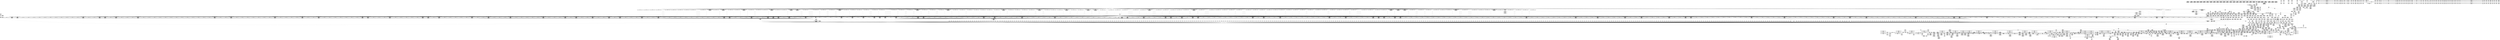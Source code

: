 digraph {
	CE0x4922a70 [shape=record,shape=Mrecord,label="{CE0x4922a70|aa_cred_profile:profile11|security/apparmor/include/context.h,101}"]
	CE0x490fbe0 [shape=record,shape=Mrecord,label="{CE0x490fbe0|72:_%struct.hlist_bl_node**,_80:_%struct.dentry*,_104:_%struct.inode*,_:_CRE_256,264_|*MultipleSource*|Function::apparmor_path_unlink&Arg::dentry::|Function::common_perm_rm&Arg::dentry::|security/apparmor/lsm.c,226}"]
	CE0x4975f10 [shape=record,shape=Mrecord,label="{CE0x4975f10|80:_i64,_:_CRE_575,576_}"]
	CE0x49ae1a0 [shape=record,shape=Mrecord,label="{CE0x49ae1a0|common_perm_rm:tmp23|security/apparmor/lsm.c,233|*SummSink*}"]
	CE0x4951120 [shape=record,shape=Mrecord,label="{CE0x4951120|0:_i16,_4:_i32,_8:_i16,_40:_%struct.super_block*,_72:_i32,_:_SCMRE_792,800_|*MultipleSource*|security/apparmor/lsm.c,227|security/apparmor/lsm.c, 227|*LoadInst*|security/apparmor/lsm.c,226}"]
	CE0x49c53e0 [shape=record,shape=Mrecord,label="{CE0x49c53e0|_ret_i32_%call,_!dbg_!15477|security/apparmor/lsm.c,191|*SummSource*}"]
	CE0x497f5f0 [shape=record,shape=Mrecord,label="{CE0x497f5f0|80:_i64,_:_CRE_1279,1280_}"]
	CE0x49d4ec0 [shape=record,shape=Mrecord,label="{CE0x49d4ec0|__aa_current_profile:tobool1|security/apparmor/include/context.h,138}"]
	CE0x49b9c00 [shape=record,shape=Mrecord,label="{CE0x49b9c00|i64*_getelementptr_inbounds_(_2_x_i64_,_2_x_i64_*___llvm_gcov_ctr55,_i64_0,_i64_0)|*Constant*}"]
	CE0x4a45380 [shape=record,shape=Mrecord,label="{CE0x4a45380|i64*_getelementptr_inbounds_(_16_x_i64_,_16_x_i64_*___llvm_gcov_ctr46,_i64_0,_i64_9)|*Constant*|*SummSink*}"]
	CE0x4a5e820 [shape=record,shape=Mrecord,label="{CE0x4a5e820|i64*_getelementptr_inbounds_(_16_x_i64_,_16_x_i64_*___llvm_gcov_ctr46,_i64_0,_i64_7)|*Constant*}"]
	CE0x498b000 [shape=record,shape=Mrecord,label="{CE0x498b000|80:_i64,_:_CRE_1675,1676_}"]
	CE0x4900690 [shape=record,shape=Mrecord,label="{CE0x4900690|common_perm_rm:return|*SummSink*}"]
	CE0x48f5510 [shape=record,shape=Mrecord,label="{CE0x48f5510|_call_void_mcount()_#2|*SummSink*}"]
	CE0x494b320 [shape=record,shape=Mrecord,label="{CE0x494b320|80:_i64,_:_CRE_1622,1623_}"]
	CE0x4a47b00 [shape=record,shape=Mrecord,label="{CE0x4a47b00|aa_cred_profile:tmp23|security/apparmor/include/context.h,100}"]
	CE0x4979210 [shape=record,shape=Mrecord,label="{CE0x4979210|80:_i64,_:_CRE_623,624_}"]
	CE0x495a490 [shape=record,shape=Mrecord,label="{CE0x495a490|0:_i16,_4:_i32,_8:_i16,_40:_%struct.super_block*,_72:_i32,_:_SCMRE_960,968_|*MultipleSource*|security/apparmor/lsm.c,227|security/apparmor/lsm.c, 227|*LoadInst*|security/apparmor/lsm.c,226}"]
	CE0x4936e80 [shape=record,shape=Mrecord,label="{CE0x4936e80|0:_i16,_4:_i32,_8:_i16,_40:_%struct.super_block*,_72:_i32,_:_SCMRE_207,208_}"]
	CE0x494ba90 [shape=record,shape=Mrecord,label="{CE0x494ba90|80:_i64,_:_CRE_1629,1630_}"]
	CE0x498cf00 [shape=record,shape=Mrecord,label="{CE0x498cf00|80:_i64,_:_CRE_1824,1828_}"]
	CE0x4984490 [shape=record,shape=Mrecord,label="{CE0x4984490|80:_i64,_:_CRE_1374,1375_}"]
	CE0x4989680 [shape=record,shape=Mrecord,label="{CE0x4989680|80:_i64,_:_CRE_1651,1652_}"]
	CE0x494bba0 [shape=record,shape=Mrecord,label="{CE0x494bba0|80:_i64,_:_CRE_1630,1631_}"]
	CE0x4967a50 [shape=record,shape=Mrecord,label="{CE0x4967a50|i64*_getelementptr_inbounds_(_10_x_i64_,_10_x_i64_*___llvm_gcov_ctr54,_i64_0,_i64_8)|*Constant*|*SummSink*}"]
	CE0x48e23e0 [shape=record,shape=Mrecord,label="{CE0x48e23e0|apparmor_path_unlink:bb}"]
	CE0x4978dd0 [shape=record,shape=Mrecord,label="{CE0x4978dd0|80:_i64,_:_CRE_619,620_}"]
	CE0x49a1a30 [shape=record,shape=Mrecord,label="{CE0x49a1a30|%struct.aa_profile*_null|*Constant*|*SummSource*}"]
	CE0x498f160 [shape=record,shape=Mrecord,label="{CE0x498f160|mediated_filesystem:i_sb|security/apparmor/include/apparmor.h,117}"]
	CE0x4942ba0 [shape=record,shape=Mrecord,label="{CE0x4942ba0|0:_i16,_4:_i32,_8:_i16,_40:_%struct.super_block*,_72:_i32,_:_SCMRE_477,478_}"]
	CE0x4947800 [shape=record,shape=Mrecord,label="{CE0x4947800|0:_i16,_4:_i32,_8:_i16,_40:_%struct.super_block*,_72:_i32,_:_SCMRE_571,572_}"]
	CE0x4989240 [shape=record,shape=Mrecord,label="{CE0x4989240|80:_i64,_:_CRE_1647,1648_}"]
	CE0x4943670 [shape=record,shape=Mrecord,label="{CE0x4943670|0:_i16,_4:_i32,_8:_i16,_40:_%struct.super_block*,_72:_i32,_:_SCMRE_484,485_}"]
	CE0x4967120 [shape=record,shape=Mrecord,label="{CE0x4967120|common_perm_rm:tmp18|security/apparmor/lsm.c,230}"]
	CE0x49ca850 [shape=record,shape=Mrecord,label="{CE0x49ca850|i64_-2147483648|*Constant*|*SummSink*}"]
	CE0x497bda0 [shape=record,shape=Mrecord,label="{CE0x497bda0|80:_i64,_:_CRE_1226,1227_}"]
	CE0x4976790 [shape=record,shape=Mrecord,label="{CE0x4976790|80:_i64,_:_CRE_583,584_}"]
	CE0x49cb2c0 [shape=record,shape=Mrecord,label="{CE0x49cb2c0|_ret_i32_%call17,_!dbg_!15526|security/apparmor/file.c,307}"]
	CE0x4991bc0 [shape=record,shape=Mrecord,label="{CE0x4991bc0|common_perm_rm:tobool1|security/apparmor/lsm.c,229|*SummSink*}"]
	CE0x49cfe10 [shape=record,shape=Mrecord,label="{CE0x49cfe10|_call_void_mcount()_#2|*SummSink*}"]
	CE0x499c5d0 [shape=record,shape=Mrecord,label="{CE0x499c5d0|__aa_current_profile:tmp20|security/apparmor/include/context.h,138|*SummSource*}"]
	CE0x497dfa0 [shape=record,shape=Mrecord,label="{CE0x497dfa0|80:_i64,_:_CRE_1258,1259_}"]
	CE0x49c9330 [shape=record,shape=Mrecord,label="{CE0x49c9330|__aa_current_profile:tmp7|security/apparmor/include/context.h,138}"]
	CE0x4902280 [shape=record,shape=Mrecord,label="{CE0x4902280|common_perm_rm:bb|*SummSink*}"]
	CE0x498ddb0 [shape=record,shape=Mrecord,label="{CE0x498ddb0|80:_i64,_:_CRE_1880,1884_}"]
	CE0x4570ed0 [shape=record,shape=Mrecord,label="{CE0x4570ed0|common_perm_rm:op|Function::common_perm_rm&Arg::op::}"]
	CE0x493c9a0 [shape=record,shape=Mrecord,label="{CE0x493c9a0|0:_i16,_4:_i32,_8:_i16,_40:_%struct.super_block*,_72:_i32,_:_SCMRE_287,288_}"]
	CE0x492e180 [shape=record,shape=Mrecord,label="{CE0x492e180|0:_i16,_4:_i32,_8:_i16,_40:_%struct.super_block*,_72:_i32,_:_SCMRE_607,608_}"]
	CE0x497adb0 [shape=record,shape=Mrecord,label="{CE0x497adb0|80:_i64,_:_CRE_1211,1212_}"]
	CE0x497a340 [shape=record,shape=Mrecord,label="{CE0x497a340|80:_i64,_:_CRE_696,704_}"]
	CE0x49007a0 [shape=record,shape=Mrecord,label="{CE0x49007a0|common_perm_rm:lor.lhs.false|*SummSource*}"]
	CE0x496d300 [shape=record,shape=Mrecord,label="{CE0x496d300|80:_i64,_:_CRE_120,128_}"]
	CE0x48f0800 [shape=record,shape=Mrecord,label="{CE0x48f0800|i64*_getelementptr_inbounds_(_2_x_i64_,_2_x_i64_*___llvm_gcov_ctr53,_i64_0,_i64_0)|*Constant*}"]
	CE0x490aa40 [shape=record,shape=Mrecord,label="{CE0x490aa40|i64_1|*Constant*}"]
	CE0x4962920 [shape=record,shape=Mrecord,label="{CE0x4962920|common_perm_rm:tmp13|security/apparmor/lsm.c,229|*SummSink*}"]
	CE0x49bb500 [shape=record,shape=Mrecord,label="{CE0x49bb500|common_perm_rm:tmp22|security/apparmor/lsm.c,232}"]
	CE0x496a280 [shape=record,shape=Mrecord,label="{CE0x496a280|i64_2|*Constant*|*SummSource*}"]
	CE0x4a57910 [shape=record,shape=Mrecord,label="{CE0x4a57910|aa_cred_profile:tobool|security/apparmor/include/context.h,100|*SummSource*}"]
	CE0x4913520 [shape=record,shape=Mrecord,label="{CE0x4913520|0:_i16,_4:_i32,_8:_i16,_40:_%struct.super_block*,_72:_i32,_:_SCMRE_140,141_}"]
	CE0x4988ad0 [shape=record,shape=Mrecord,label="{CE0x4988ad0|80:_i64,_:_CRE_1640,1641_}"]
	CE0x4974370 [shape=record,shape=Mrecord,label="{CE0x4974370|80:_i64,_:_CRE_464,472_}"]
	CE0x4934c60 [shape=record,shape=Mrecord,label="{CE0x4934c60|0:_i16,_4:_i32,_8:_i16,_40:_%struct.super_block*,_72:_i32,_:_SCMRE_186,187_}"]
	CE0x498eaa0 [shape=record,shape=Mrecord,label="{CE0x498eaa0|80:_i64,_:_CRE_2268,2304_}"]
	CE0x498c350 [shape=record,shape=Mrecord,label="{CE0x498c350|80:_i64,_:_CRE_1728,1736_}"]
	CE0x48f3ba0 [shape=record,shape=Mrecord,label="{CE0x48f3ba0|72:_%struct.hlist_bl_node**,_80:_%struct.dentry*,_104:_%struct.inode*,_:_CRE_164,165_}"]
	CE0x49145e0 [shape=record,shape=Mrecord,label="{CE0x49145e0|0:_i16,_4:_i32,_8:_i16,_40:_%struct.super_block*,_72:_i32,_:_SCMRE_151,152_}"]
	CE0x494c0f0 [shape=record,shape=Mrecord,label="{CE0x494c0f0|80:_i64,_:_CRE_1635,1636_}"]
	CE0x493a250 [shape=record,shape=Mrecord,label="{CE0x493a250|0:_i16,_4:_i32,_8:_i16,_40:_%struct.super_block*,_72:_i32,_:_SCMRE_263,264_}"]
	CE0x496fe60 [shape=record,shape=Mrecord,label="{CE0x496fe60|80:_i64,_:_CRE_399,400_}"]
	CE0x49033c0 [shape=record,shape=Mrecord,label="{CE0x49033c0|72:_%struct.hlist_bl_node**,_80:_%struct.dentry*,_104:_%struct.inode*,_:_CRE_157,158_}"]
	CE0x4932560 [shape=record,shape=Mrecord,label="{CE0x4932560|0:_i16,_4:_i32,_8:_i16,_40:_%struct.super_block*,_72:_i32,_:_SCMRE_162,163_}"]
	CE0x49b8c80 [shape=record,shape=Mrecord,label="{CE0x49b8c80|_call_void_lockdep_rcu_suspicious(i8*_getelementptr_inbounds_(_36_x_i8_,_36_x_i8_*_.str12,_i32_0,_i32_0),_i32_138,_i8*_getelementptr_inbounds_(_45_x_i8_,_45_x_i8_*_.str14,_i32_0,_i32_0))_#7,_!dbg_!15483|security/apparmor/include/context.h,138}"]
	CE0x494b210 [shape=record,shape=Mrecord,label="{CE0x494b210|80:_i64,_:_CRE_1621,1622_}"]
	CE0x49161c0 [shape=record,shape=Mrecord,label="{CE0x49161c0|common_perm_rm:d_inode|security/apparmor/lsm.c,226|*SummSource*}"]
	CE0x4961c30 [shape=record,shape=Mrecord,label="{CE0x4961c30|_ret_i1_%lnot,_!dbg_!15473|security/apparmor/include/apparmor.h,117|*SummSink*}"]
	CE0x4a58a10 [shape=record,shape=Mrecord,label="{CE0x4a58a10|aa_cred_profile:lnot|security/apparmor/include/context.h,100}"]
	CE0x4a4d330 [shape=record,shape=Mrecord,label="{CE0x4a4d330|aa_cred_profile:tmp28|security/apparmor/include/context.h,100}"]
	CE0x498db90 [shape=record,shape=Mrecord,label="{CE0x498db90|80:_i64,_:_CRE_1878,1879_}"]
	CE0x4929e30 [shape=record,shape=Mrecord,label="{CE0x4929e30|i64*_getelementptr_inbounds_(_2_x_i64_,_2_x_i64_*___llvm_gcov_ctr56,_i64_0,_i64_1)|*Constant*|*SummSource*}"]
	CE0x4965d30 [shape=record,shape=Mrecord,label="{CE0x4965d30|common_perm_rm:retval.0}"]
	CE0x49683a0 [shape=record,shape=Mrecord,label="{CE0x49683a0|common_perm_rm:tmp20|security/apparmor/lsm.c,232}"]
	CE0x4a59070 [shape=record,shape=Mrecord,label="{CE0x4a59070|aa_cred_profile:tmp13|*SummSource*}"]
	CE0x4991b30 [shape=record,shape=Mrecord,label="{CE0x4991b30|common_perm_rm:tobool1|security/apparmor/lsm.c,229|*SummSource*}"]
	CE0x48fa8e0 [shape=record,shape=Mrecord,label="{CE0x48fa8e0|common_perm_rm:return|*SummSource*}"]
	CE0x49dc220 [shape=record,shape=Mrecord,label="{CE0x49dc220|aa_cred_profile:tmp11|security/apparmor/include/context.h,100|*SummSink*}"]
	CE0x4a57790 [shape=record,shape=Mrecord,label="{CE0x4a57790|44:_i32,_48:_i16,_128:_i8*,_:_SCMRE_72,80_|*MultipleSource*|Function::aa_cred_profile&Arg::cred::|security/apparmor/include/context.h,99|security/apparmor/include/context.h,138}"]
	CE0x497a9a0 [shape=record,shape=Mrecord,label="{CE0x497a9a0|80:_i64,_:_CRE_896,1208_}"]
	CE0x496bf20 [shape=record,shape=Mrecord,label="{CE0x496bf20|mediated_filesystem:bb}"]
	CE0x490e750 [shape=record,shape=Mrecord,label="{CE0x490e750|72:_%struct.hlist_bl_node**,_80:_%struct.dentry*,_104:_%struct.inode*,_:_CRE_218,219_}"]
	CE0x48fe8c0 [shape=record,shape=Mrecord,label="{CE0x48fe8c0|72:_%struct.hlist_bl_node**,_80:_%struct.dentry*,_104:_%struct.inode*,_:_CRE_172,173_}"]
	CE0x49b51f0 [shape=record,shape=Mrecord,label="{CE0x49b51f0|mediated_filesystem:tmp|*SummSource*}"]
	CE0x49252e0 [shape=record,shape=Mrecord,label="{CE0x49252e0|__aa_current_profile:tmp10|security/apparmor/include/context.h,138|*SummSink*}"]
	CE0x4a23470 [shape=record,shape=Mrecord,label="{CE0x4a23470|i64*_getelementptr_inbounds_(_11_x_i64_,_11_x_i64_*___llvm_gcov_ctr58,_i64_0,_i64_6)|*Constant*}"]
	CE0x49705d0 [shape=record,shape=Mrecord,label="{CE0x49705d0|80:_i64,_:_CRE_406,407_}"]
	CE0x490a9d0 [shape=record,shape=Mrecord,label="{CE0x490a9d0|mediated_filesystem:tmp|*SummSink*}"]
	CE0x4933740 [shape=record,shape=Mrecord,label="{CE0x4933740|0:_i16,_4:_i32,_8:_i16,_40:_%struct.super_block*,_72:_i32,_:_SCMRE_173,174_}"]
	CE0x49d0480 [shape=record,shape=Mrecord,label="{CE0x49d0480|__aa_current_profile:tmp|*SummSource*}"]
	CE0x49c95c0 [shape=record,shape=Mrecord,label="{CE0x49c95c0|GLOBAL:__aa_current_profile.__warned|Global_var:__aa_current_profile.__warned}"]
	CE0x49cb150 [shape=record,shape=Mrecord,label="{CE0x49cb150|aa_path_perm:cond|Function::aa_path_perm&Arg::cond::|*SummSink*}"]
	CE0x4961fa0 [shape=record,shape=Mrecord,label="{CE0x4961fa0|i64_6|*Constant*}"]
	CE0x4957740 [shape=record,shape=Mrecord,label="{CE0x4957740|0:_i16,_4:_i32,_8:_i16,_40:_%struct.super_block*,_72:_i32,_:_SCMRE_912,913_}"]
	CE0x493c4c0 [shape=record,shape=Mrecord,label="{CE0x493c4c0|0:_i16,_4:_i32,_8:_i16,_40:_%struct.super_block*,_72:_i32,_:_SCMRE_284,285_}"]
	CE0x498cac0 [shape=record,shape=Mrecord,label="{CE0x498cac0|80:_i64,_:_CRE_1792,1800_}"]
	CE0x4a5eb90 [shape=record,shape=Mrecord,label="{CE0x4a5eb90|i64*_getelementptr_inbounds_(_16_x_i64_,_16_x_i64_*___llvm_gcov_ctr46,_i64_0,_i64_7)|*Constant*|*SummSource*}"]
	CE0x49b0390 [shape=record,shape=Mrecord,label="{CE0x49b0390|i64*_getelementptr_inbounds_(_5_x_i64_,_5_x_i64_*___llvm_gcov_ctr57,_i64_0,_i64_3)|*Constant*}"]
	CE0x4979760 [shape=record,shape=Mrecord,label="{CE0x4979760|80:_i64,_:_CRE_628,629_}"]
	CE0x49715c0 [shape=record,shape=Mrecord,label="{CE0x49715c0|80:_i64,_:_CRE_421,422_}"]
	CE0x49b3380 [shape=record,shape=Mrecord,label="{CE0x49b3380|common_perm:tmp8|security/apparmor/lsm.c,170}"]
	CE0x4911b80 [shape=record,shape=Mrecord,label="{CE0x4911b80|72:_%struct.hlist_bl_node**,_80:_%struct.dentry*,_104:_%struct.inode*,_:_CRE_313,314_}"]
	CE0x497f2c0 [shape=record,shape=Mrecord,label="{CE0x497f2c0|80:_i64,_:_CRE_1276,1277_}"]
	CE0x498fc50 [shape=record,shape=Mrecord,label="{CE0x498fc50|common_perm_rm:tmp8|*LoadInst*|security/apparmor/lsm.c,229}"]
	CE0x493e200 [shape=record,shape=Mrecord,label="{CE0x493e200|0:_i16,_4:_i32,_8:_i16,_40:_%struct.super_block*,_72:_i32,_:_SCMRE_302,303_}"]
	CE0x4a63e30 [shape=record,shape=Mrecord,label="{CE0x4a63e30|aa_cred_profile:tmp14|security/apparmor/include/context.h,100}"]
	CE0x4978aa0 [shape=record,shape=Mrecord,label="{CE0x4978aa0|80:_i64,_:_CRE_616,617_}"]
	CE0x4a5dab0 [shape=record,shape=Mrecord,label="{CE0x4a5dab0|aa_cred_profile:tmp9|security/apparmor/include/context.h,100|*SummSource*}"]
	CE0x4912f80 [shape=record,shape=Mrecord,label="{CE0x4912f80|0:_i16,_4:_i32,_8:_i16,_40:_%struct.super_block*,_72:_i32,_:_SCMRE_137,138_}"]
	CE0x4956a40 [shape=record,shape=Mrecord,label="{CE0x4956a40|0:_i16,_4:_i32,_8:_i16,_40:_%struct.super_block*,_72:_i32,_:_SCMRE_904,905_}"]
	CE0x4906bf0 [shape=record,shape=Mrecord,label="{CE0x4906bf0|72:_%struct.hlist_bl_node**,_80:_%struct.dentry*,_104:_%struct.inode*,_:_CRE_148,149_}"]
	CE0x494a3e0 [shape=record,shape=Mrecord,label="{CE0x494a3e0|0:_i16,_4:_i32,_8:_i16,_40:_%struct.super_block*,_72:_i32,_:_SCMRE_598,599_}"]
	CE0x48e09f0 [shape=record,shape=Mrecord,label="{CE0x48e09f0|72:_%struct.hlist_bl_node**,_80:_%struct.dentry*,_104:_%struct.inode*,_:_CRE_56,64_|*MultipleSource*|Function::apparmor_path_unlink&Arg::dentry::|Function::common_perm_rm&Arg::dentry::|security/apparmor/lsm.c,226}"]
	CE0x4981900 [shape=record,shape=Mrecord,label="{CE0x4981900|80:_i64,_:_CRE_1333,1334_}"]
	CE0x49d7840 [shape=record,shape=Mrecord,label="{CE0x49d7840|__aa_current_profile:land.lhs.true|*SummSource*}"]
	CE0x4973d10 [shape=record,shape=Mrecord,label="{CE0x4973d10|80:_i64,_:_CRE_458,459_}"]
	CE0x493e060 [shape=record,shape=Mrecord,label="{CE0x493e060|0:_i16,_4:_i32,_8:_i16,_40:_%struct.super_block*,_72:_i32,_:_SCMRE_301,302_}"]
	CE0x492b5a0 [shape=record,shape=Mrecord,label="{CE0x492b5a0|common_perm:op|Function::common_perm&Arg::op::}"]
	CE0x49bd340 [shape=record,shape=Mrecord,label="{CE0x49bd340|i64*_getelementptr_inbounds_(_11_x_i64_,_11_x_i64_*___llvm_gcov_ctr58,_i64_0,_i64_10)|*Constant*}"]
	CE0x4a49a50 [shape=record,shape=Mrecord,label="{CE0x4a49a50|aa_cred_profile:tmp31|security/apparmor/include/context.h,100|*SummSink*}"]
	CE0x4933400 [shape=record,shape=Mrecord,label="{CE0x4933400|0:_i16,_4:_i32,_8:_i16,_40:_%struct.super_block*,_72:_i32,_:_SCMRE_171,172_}"]
	CE0x498acd0 [shape=record,shape=Mrecord,label="{CE0x498acd0|80:_i64,_:_CRE_1672,1673_}"]
	CE0x499d7d0 [shape=record,shape=Mrecord,label="{CE0x499d7d0|get_current:entry|*SummSource*}"]
	CE0x49736b0 [shape=record,shape=Mrecord,label="{CE0x49736b0|80:_i64,_:_CRE_452,453_}"]
	CE0x49053f0 [shape=record,shape=Mrecord,label="{CE0x49053f0|72:_%struct.hlist_bl_node**,_80:_%struct.dentry*,_104:_%struct.inode*,_:_CRE_204,205_}"]
	CE0x48ee540 [shape=record,shape=Mrecord,label="{CE0x48ee540|_ret_i32_%call,_!dbg_!15471|security/apparmor/lsm.c,261}"]
	CE0x494aad0 [shape=record,shape=Mrecord,label="{CE0x494aad0|80:_i64,_:_CRE_1600,1604_}"]
	CE0x49563c0 [shape=record,shape=Mrecord,label="{CE0x49563c0|0:_i16,_4:_i32,_8:_i16,_40:_%struct.super_block*,_72:_i32,_:_SCMRE_900,901_}"]
	CE0x4a4a770 [shape=record,shape=Mrecord,label="{CE0x4a4a770|aa_cred_profile:tmp32|security/apparmor/include/context.h,101|*SummSink*}"]
	CE0x492d620 [shape=record,shape=Mrecord,label="{CE0x492d620|0:_i16,_4:_i32,_8:_i16,_40:_%struct.super_block*,_72:_i32,_:_SCMRE_600,601_}"]
	CE0x499f980 [shape=record,shape=Mrecord,label="{CE0x499f980|GLOBAL:aa_cred_profile|*Constant*|*SummSink*}"]
	CE0x4909ea0 [shape=record,shape=Mrecord,label="{CE0x4909ea0|i32_1|*Constant*}"]
	CE0x4a4ac90 [shape=record,shape=Mrecord,label="{CE0x4a4ac90|aa_cred_profile:tmp24|security/apparmor/include/context.h,100|*SummSink*}"]
	CE0x4a5d8b0 [shape=record,shape=Mrecord,label="{CE0x4a5d8b0|i64*_getelementptr_inbounds_(_16_x_i64_,_16_x_i64_*___llvm_gcov_ctr46,_i64_0,_i64_4)|*Constant*|*SummSource*}"]
	CE0x496eb70 [shape=record,shape=Mrecord,label="{CE0x496eb70|80:_i64,_:_CRE_304,312_}"]
	CE0x495a180 [shape=record,shape=Mrecord,label="{CE0x495a180|0:_i16,_4:_i32,_8:_i16,_40:_%struct.super_block*,_72:_i32,_:_SCMRE_952,960_|*MultipleSource*|security/apparmor/lsm.c,227|security/apparmor/lsm.c, 227|*LoadInst*|security/apparmor/lsm.c,226}"]
	CE0x49d39c0 [shape=record,shape=Mrecord,label="{CE0x49d39c0|__aa_current_profile:tmp4|security/apparmor/include/context.h,138}"]
	CE0x48ff060 [shape=record,shape=Mrecord,label="{CE0x48ff060|common_perm_rm:bb}"]
	CE0x49c0550 [shape=record,shape=Mrecord,label="{CE0x49c0550|common_perm:tmp6|security/apparmor/lsm.c,169}"]
	CE0x49d9280 [shape=record,shape=Mrecord,label="{CE0x49d9280|__aa_current_profile:tmp13|security/apparmor/include/context.h,138|*SummSink*}"]
	CE0x490dee0 [shape=record,shape=Mrecord,label="{CE0x490dee0|72:_%struct.hlist_bl_node**,_80:_%struct.dentry*,_104:_%struct.inode*,_:_CRE_213,214_}"]
	CE0x4980800 [shape=record,shape=Mrecord,label="{CE0x4980800|80:_i64,_:_CRE_1317,1318_}"]
	CE0x496f720 [shape=record,shape=Mrecord,label="{CE0x496f720|80:_i64,_:_CRE_392,393_}"]
	CE0x49d7990 [shape=record,shape=Mrecord,label="{CE0x49d7990|__aa_current_profile:land.lhs.true|*SummSink*}"]
	CE0x49393b0 [shape=record,shape=Mrecord,label="{CE0x49393b0|0:_i16,_4:_i32,_8:_i16,_40:_%struct.super_block*,_72:_i32,_:_SCMRE_254,255_}"]
	CE0x49bfea0 [shape=record,shape=Mrecord,label="{CE0x49bfea0|common_perm:tmp5|security/apparmor/lsm.c,169}"]
	CE0x496a210 [shape=record,shape=Mrecord,label="{CE0x496a210|i64_2|*Constant*}"]
	CE0x49c5540 [shape=record,shape=Mrecord,label="{CE0x49c5540|_ret_i32_%call,_!dbg_!15477|security/apparmor/lsm.c,191|*SummSink*}"]
	CE0x4971a00 [shape=record,shape=Mrecord,label="{CE0x4971a00|80:_i64,_:_CRE_425,426_}"]
	CE0x4977450 [shape=record,shape=Mrecord,label="{CE0x4977450|80:_i64,_:_CRE_595,596_}"]
	CE0x49a1400 [shape=record,shape=Mrecord,label="{CE0x49a1400|aa_cred_profile:tmp12|security/apparmor/include/context.h,100|*SummSink*}"]
	CE0x4955d40 [shape=record,shape=Mrecord,label="{CE0x4955d40|0:_i16,_4:_i32,_8:_i16,_40:_%struct.super_block*,_72:_i32,_:_SCMRE_896,897_}"]
	CE0x492abe0 [shape=record,shape=Mrecord,label="{CE0x492abe0|common_perm:entry|*SummSource*}"]
	CE0x49b1700 [shape=record,shape=Mrecord,label="{CE0x49b1700|aa_path_perm:op|Function::aa_path_perm&Arg::op::}"]
	CE0x49364c0 [shape=record,shape=Mrecord,label="{CE0x49364c0|0:_i16,_4:_i32,_8:_i16,_40:_%struct.super_block*,_72:_i32,_:_SCMRE_201,202_}"]
	CE0x49c4cd0 [shape=record,shape=Mrecord,label="{CE0x49c4cd0|common_perm_dir_dentry:cond|Function::common_perm_dir_dentry&Arg::cond::}"]
	CE0x4906d10 [shape=record,shape=Mrecord,label="{CE0x4906d10|72:_%struct.hlist_bl_node**,_80:_%struct.dentry*,_104:_%struct.inode*,_:_CRE_149,150_}"]
	CE0x497b1f0 [shape=record,shape=Mrecord,label="{CE0x497b1f0|80:_i64,_:_CRE_1215,1216_}"]
	CE0x493ed60 [shape=record,shape=Mrecord,label="{CE0x493ed60|0:_i16,_4:_i32,_8:_i16,_40:_%struct.super_block*,_72:_i32,_:_SCMRE_309,310_}"]
	"CONST[source:0(mediator),value:2(dynamic)][purpose:{subject}][SrcIdx:4]"
	CE0x496f1d0 [shape=record,shape=Mrecord,label="{CE0x496f1d0|80:_i64,_:_CRE_352,360_}"]
	CE0x4948360 [shape=record,shape=Mrecord,label="{CE0x4948360|0:_i16,_4:_i32,_8:_i16,_40:_%struct.super_block*,_72:_i32,_:_SCMRE_578,579_}"]
	CE0x4978cc0 [shape=record,shape=Mrecord,label="{CE0x4978cc0|80:_i64,_:_CRE_618,619_}"]
	CE0x49c0d20 [shape=record,shape=Mrecord,label="{CE0x49c0d20|__aa_current_profile:entry|*SummSource*}"]
	CE0x4989130 [shape=record,shape=Mrecord,label="{CE0x4989130|80:_i64,_:_CRE_1646,1647_}"]
	CE0x498dfd0 [shape=record,shape=Mrecord,label="{CE0x498dfd0|80:_i64,_:_CRE_1896,1904_}"]
	CE0x49c29b0 [shape=record,shape=Mrecord,label="{CE0x49c29b0|common_perm_rm:mode|security/apparmor/lsm.c,233|*SummSink*}"]
	CE0x492dfe0 [shape=record,shape=Mrecord,label="{CE0x492dfe0|0:_i16,_4:_i32,_8:_i16,_40:_%struct.super_block*,_72:_i32,_:_SCMRE_606,607_}"]
	CE0x4952b90 [shape=record,shape=Mrecord,label="{CE0x4952b90|0:_i16,_4:_i32,_8:_i16,_40:_%struct.super_block*,_72:_i32,_:_SCMRE_865,866_}"]
	CE0x494efd0 [shape=record,shape=Mrecord,label="{CE0x494efd0|0:_i16,_4:_i32,_8:_i16,_40:_%struct.super_block*,_72:_i32,_:_SCMRE_680,684_|*MultipleSource*|security/apparmor/lsm.c,227|security/apparmor/lsm.c, 227|*LoadInst*|security/apparmor/lsm.c,226}"]
	CE0x48ffae0 [shape=record,shape=Mrecord,label="{CE0x48ffae0|72:_%struct.hlist_bl_node**,_80:_%struct.dentry*,_104:_%struct.inode*,_:_CRE_191,192_}"]
	CE0x494a8b0 [shape=record,shape=Mrecord,label="{CE0x494a8b0|80:_i64,_:_CRE_1592,1596_}"]
	CE0x49ce450 [shape=record,shape=Mrecord,label="{CE0x49ce450|common_perm:tmp9|security/apparmor/lsm.c,172|*SummSink*}"]
	CE0x49bf9b0 [shape=record,shape=Mrecord,label="{CE0x49bf9b0|GLOBAL:__llvm_gcov_ctr57|Global_var:__llvm_gcov_ctr57}"]
	CE0x49c6ff0 [shape=record,shape=Mrecord,label="{CE0x49c6ff0|common_perm:call|security/apparmor/lsm.c,168}"]
	CE0x49990d0 [shape=record,shape=Mrecord,label="{CE0x49990d0|i8*_getelementptr_inbounds_(_45_x_i8_,_45_x_i8_*_.str14,_i32_0,_i32_0)|*Constant*}"]
	CE0x48e8ce0 [shape=record,shape=Mrecord,label="{CE0x48e8ce0|common_perm_rm:tmp6|security/apparmor/lsm.c,229|*SummSink*}"]
	CE0x4939d70 [shape=record,shape=Mrecord,label="{CE0x4939d70|0:_i16,_4:_i32,_8:_i16,_40:_%struct.super_block*,_72:_i32,_:_SCMRE_260,261_}"]
	CE0x4a59760 [shape=record,shape=Mrecord,label="{CE0x4a59760|aa_cred_profile:lnot3|security/apparmor/include/context.h,100}"]
	CE0x4a5dd40 [shape=record,shape=Mrecord,label="{CE0x4a5dd40|44:_i32,_48:_i16,_128:_i8*,_:_SCMRE_128,136_|*MultipleSource*|Function::aa_cred_profile&Arg::cred::|security/apparmor/include/context.h,99|security/apparmor/include/context.h,138}"]
	CE0x4982f50 [shape=record,shape=Mrecord,label="{CE0x4982f50|80:_i64,_:_CRE_1354,1355_}"]
	CE0x4935e40 [shape=record,shape=Mrecord,label="{CE0x4935e40|0:_i16,_4:_i32,_8:_i16,_40:_%struct.super_block*,_72:_i32,_:_SCMRE_197,198_}"]
	CE0x493b960 [shape=record,shape=Mrecord,label="{CE0x493b960|0:_i16,_4:_i32,_8:_i16,_40:_%struct.super_block*,_72:_i32,_:_SCMRE_277,278_}"]
	CE0x492d7c0 [shape=record,shape=Mrecord,label="{CE0x492d7c0|0:_i16,_4:_i32,_8:_i16,_40:_%struct.super_block*,_72:_i32,_:_SCMRE_601,602_}"]
	CE0x4a46750 [shape=record,shape=Mrecord,label="{CE0x4a46750|aa_cred_profile:tmp20|security/apparmor/include/context.h,100|*SummSource*}"]
	CE0x4925930 [shape=record,shape=Mrecord,label="{CE0x4925930|44:_i32,_48:_i16,_128:_i8*,_:_SCMRE_32,36_|*MultipleSource*|Function::aa_cred_profile&Arg::cred::|security/apparmor/include/context.h,99|security/apparmor/include/context.h,138}"]
	CE0x49995c0 [shape=record,shape=Mrecord,label="{CE0x49995c0|i64*_getelementptr_inbounds_(_11_x_i64_,_11_x_i64_*___llvm_gcov_ctr58,_i64_0,_i64_9)|*Constant*}"]
	CE0x49ae280 [shape=record,shape=Mrecord,label="{CE0x49ae280|common_perm_rm:mode|security/apparmor/lsm.c,233}"]
	CE0x49c6e90 [shape=record,shape=Mrecord,label="{CE0x49c6e90|_call_void_mcount()_#2|*SummSource*}"]
	CE0x4973490 [shape=record,shape=Mrecord,label="{CE0x4973490|80:_i64,_:_CRE_450,451_}"]
	CE0x49da3a0 [shape=record,shape=Mrecord,label="{CE0x49da3a0|aa_cred_profile:security|security/apparmor/include/context.h,99|*SummSource*}"]
	CE0x49d9810 [shape=record,shape=Mrecord,label="{CE0x49d9810|__aa_current_profile:tmp14|security/apparmor/include/context.h,138|*SummSink*}"]
	CE0x4964240 [shape=record,shape=Mrecord,label="{CE0x4964240|i64*_getelementptr_inbounds_(_10_x_i64_,_10_x_i64_*___llvm_gcov_ctr54,_i64_0,_i64_7)|*Constant*}"]
	CE0x49707f0 [shape=record,shape=Mrecord,label="{CE0x49707f0|80:_i64,_:_CRE_408,409_}"]
	CE0x49da2d0 [shape=record,shape=Mrecord,label="{CE0x49da2d0|__aa_current_profile:tmp4|security/apparmor/include/context.h,138|*SummSink*}"]
	CE0x49828f0 [shape=record,shape=Mrecord,label="{CE0x49828f0|80:_i64,_:_CRE_1348,1349_}"]
	CE0x4948b80 [shape=record,shape=Mrecord,label="{CE0x4948b80|0:_i16,_4:_i32,_8:_i16,_40:_%struct.super_block*,_72:_i32,_:_SCMRE_583,584_}"]
	CE0x49b4280 [shape=record,shape=Mrecord,label="{CE0x49b4280|_call_void_mcount()_#2}"]
	CE0x4926bc0 [shape=record,shape=Mrecord,label="{CE0x4926bc0|common_perm_dir_dentry:tmp|*SummSource*}"]
	CE0x4951ec0 [shape=record,shape=Mrecord,label="{CE0x4951ec0|0:_i16,_4:_i32,_8:_i16,_40:_%struct.super_block*,_72:_i32,_:_SCMRE_832,840_|*MultipleSource*|security/apparmor/lsm.c,227|security/apparmor/lsm.c, 227|*LoadInst*|security/apparmor/lsm.c,226}"]
	CE0x4947e80 [shape=record,shape=Mrecord,label="{CE0x4947e80|0:_i16,_4:_i32,_8:_i16,_40:_%struct.super_block*,_72:_i32,_:_SCMRE_575,576_}"]
	CE0x49702a0 [shape=record,shape=Mrecord,label="{CE0x49702a0|80:_i64,_:_CRE_403,404_}"]
	CE0x49c0aa0 [shape=record,shape=Mrecord,label="{CE0x49c0aa0|GLOBAL:__aa_current_profile|*Constant*|*SummSink*}"]
	CE0x499f6a0 [shape=record,shape=Mrecord,label="{CE0x499f6a0|aa_cred_profile:entry}"]
	CE0x48f39f0 [shape=record,shape=Mrecord,label="{CE0x48f39f0|72:_%struct.hlist_bl_node**,_80:_%struct.dentry*,_104:_%struct.inode*,_:_CRE_163,164_}"]
	CE0x4a45cb0 [shape=record,shape=Mrecord,label="{CE0x4a45cb0|i64_12|*Constant*}"]
	CE0x49839f0 [shape=record,shape=Mrecord,label="{CE0x49839f0|80:_i64,_:_CRE_1364,1365_}"]
	CE0x4965680 [shape=record,shape=Mrecord,label="{CE0x4965680|i32_2|*Constant*|*SummSink*}"]
	CE0x498d120 [shape=record,shape=Mrecord,label="{CE0x498d120|80:_i64,_:_CRE_1840,1848_}"]
	CE0x49cf0c0 [shape=record,shape=Mrecord,label="{CE0x49cf0c0|__aa_current_profile:land.lhs.true2}"]
	CE0x49385a0 [shape=record,shape=Mrecord,label="{CE0x49385a0|0:_i16,_4:_i32,_8:_i16,_40:_%struct.super_block*,_72:_i32,_:_SCMRE_245,246_}"]
	CE0x4933a80 [shape=record,shape=Mrecord,label="{CE0x4933a80|0:_i16,_4:_i32,_8:_i16,_40:_%struct.super_block*,_72:_i32,_:_SCMRE_175,176_}"]
	CE0x49c5860 [shape=record,shape=Mrecord,label="{CE0x49c5860|i32_10|*Constant*|*SummSink*}"]
	CE0x4970d40 [shape=record,shape=Mrecord,label="{CE0x4970d40|80:_i64,_:_CRE_413,414_}"]
	CE0x49223f0 [shape=record,shape=Mrecord,label="{CE0x49223f0|aa_cred_profile:tmp33|security/apparmor/include/context.h,101}"]
	CE0x49747e0 [shape=record,shape=Mrecord,label="{CE0x49747e0|80:_i64,_:_CRE_496,504_}"]
	CE0x4912750 [shape=record,shape=Mrecord,label="{CE0x4912750|common_perm_rm:tmp2|*LoadInst*|security/apparmor/lsm.c,226|*SummSource*}"]
	CE0x4947b40 [shape=record,shape=Mrecord,label="{CE0x4947b40|0:_i16,_4:_i32,_8:_i16,_40:_%struct.super_block*,_72:_i32,_:_SCMRE_573,574_}"]
	CE0x4912a40 [shape=record,shape=Mrecord,label="{CE0x4912a40|common_perm_rm:tmp3|security/apparmor/lsm.c,227|*SummSink*}"]
	CE0x49cb000 [shape=record,shape=Mrecord,label="{CE0x49cb000|aa_path_perm:cond|Function::aa_path_perm&Arg::cond::|*SummSource*}"]
	CE0x49725b0 [shape=record,shape=Mrecord,label="{CE0x49725b0|80:_i64,_:_CRE_436,437_}"]
	CE0x4910140 [shape=record,shape=Mrecord,label="{CE0x4910140|72:_%struct.hlist_bl_node**,_80:_%struct.dentry*,_104:_%struct.inode*,_:_CRE_272,280_|*MultipleSource*|Function::apparmor_path_unlink&Arg::dentry::|Function::common_perm_rm&Arg::dentry::|security/apparmor/lsm.c,226}"]
	CE0x49c58d0 [shape=record,shape=Mrecord,label="{CE0x49c58d0|mediated_filesystem:tmp5|security/apparmor/include/apparmor.h,117}"]
	CE0x49b9a20 [shape=record,shape=Mrecord,label="{CE0x49b9a20|mediated_filesystem:bb|*SummSource*}"]
	CE0x4a57550 [shape=record,shape=Mrecord,label="{CE0x4a57550|44:_i32,_48:_i16,_128:_i8*,_:_SCMRE_64,72_|*MultipleSource*|Function::aa_cred_profile&Arg::cred::|security/apparmor/include/context.h,99|security/apparmor/include/context.h,138}"]
	CE0x499e900 [shape=record,shape=Mrecord,label="{CE0x499e900|__aa_current_profile:tmp21|security/apparmor/include/context.h,138}"]
	CE0x496ae50 [shape=record,shape=Mrecord,label="{CE0x496ae50|i64*_getelementptr_inbounds_(_11_x_i64_,_11_x_i64_*___llvm_gcov_ctr58,_i64_0,_i64_8)|*Constant*}"]
	CE0x49410c0 [shape=record,shape=Mrecord,label="{CE0x49410c0|0:_i16,_4:_i32,_8:_i16,_40:_%struct.super_block*,_72:_i32,_:_SCMRE_416,424_|*MultipleSource*|security/apparmor/lsm.c,227|security/apparmor/lsm.c, 227|*LoadInst*|security/apparmor/lsm.c,226}"]
	CE0x49298d0 [shape=record,shape=Mrecord,label="{CE0x49298d0|44:_i32,_48:_i16,_128:_i8*,_:_SCMRE_4,8_|*MultipleSource*|Function::aa_cred_profile&Arg::cred::|security/apparmor/include/context.h,99|security/apparmor/include/context.h,138}"]
	CE0x4989570 [shape=record,shape=Mrecord,label="{CE0x4989570|80:_i64,_:_CRE_1650,1651_}"]
	CE0x49597c0 [shape=record,shape=Mrecord,label="{CE0x49597c0|0:_i16,_4:_i32,_8:_i16,_40:_%struct.super_block*,_72:_i32,_:_SCMRE_932,933_}"]
	CE0x498ade0 [shape=record,shape=Mrecord,label="{CE0x498ade0|80:_i64,_:_CRE_1673,1674_}"]
	CE0x49af090 [shape=record,shape=Mrecord,label="{CE0x49af090|_call_void_mcount()_#2}"]
	CE0x4928770 [shape=record,shape=Mrecord,label="{CE0x4928770|common_perm_dir_dentry:call|security/apparmor/lsm.c,191}"]
	CE0x4998330 [shape=record,shape=Mrecord,label="{CE0x4998330|i8*_getelementptr_inbounds_(_36_x_i8_,_36_x_i8_*_.str12,_i32_0,_i32_0)|*Constant*|*SummSink*}"]
	CE0x4912090 [shape=record,shape=Mrecord,label="{CE0x4912090|72:_%struct.hlist_bl_node**,_80:_%struct.dentry*,_104:_%struct.inode*,_:_CRE_316,317_}"]
	CE0x4970190 [shape=record,shape=Mrecord,label="{CE0x4970190|80:_i64,_:_CRE_402,403_}"]
	CE0x490e090 [shape=record,shape=Mrecord,label="{CE0x490e090|72:_%struct.hlist_bl_node**,_80:_%struct.dentry*,_104:_%struct.inode*,_:_CRE_214,215_}"]
	CE0x49d16d0 [shape=record,shape=Mrecord,label="{CE0x49d16d0|__aa_current_profile:if.end|*SummSink*}"]
	CE0x48e9870 [shape=record,shape=Mrecord,label="{CE0x48e9870|apparmor_path_unlink:entry|*SummSink*}"]
	CE0x49c0010 [shape=record,shape=Mrecord,label="{CE0x49c0010|common_perm:tmp5|security/apparmor/lsm.c,169|*SummSource*}"]
	CE0x49c1950 [shape=record,shape=Mrecord,label="{CE0x49c1950|common_perm:if.then}"]
	CE0x496f500 [shape=record,shape=Mrecord,label="{CE0x496f500|80:_i64,_:_CRE_376,380_}"]
	CE0x4570fb0 [shape=record,shape=Mrecord,label="{CE0x4570fb0|common_perm_rm:op|Function::common_perm_rm&Arg::op::|*SummSink*}"]
	CE0x49119d0 [shape=record,shape=Mrecord,label="{CE0x49119d0|72:_%struct.hlist_bl_node**,_80:_%struct.dentry*,_104:_%struct.inode*,_:_CRE_312,313_}"]
	CE0x48f0760 [shape=record,shape=Mrecord,label="{CE0x48f0760|apparmor_path_unlink:call|security/apparmor/lsm.c,261|*SummSink*}"]
	CE0x49d0130 [shape=record,shape=Mrecord,label="{CE0x49d0130|GLOBAL:current_task|Global_var:current_task|*SummSink*}"]
	CE0x4a4c8b0 [shape=record,shape=Mrecord,label="{CE0x4a4c8b0|i64*_getelementptr_inbounds_(_16_x_i64_,_16_x_i64_*___llvm_gcov_ctr46,_i64_0,_i64_13)|*Constant*}"]
	CE0x4904d30 [shape=record,shape=Mrecord,label="{CE0x4904d30|72:_%struct.hlist_bl_node**,_80:_%struct.dentry*,_104:_%struct.inode*,_:_CRE_200,201_}"]
	CE0x4971b10 [shape=record,shape=Mrecord,label="{CE0x4971b10|80:_i64,_:_CRE_426,427_}"]
	CE0x4984050 [shape=record,shape=Mrecord,label="{CE0x4984050|80:_i64,_:_CRE_1370,1371_}"]
	CE0x49b2650 [shape=record,shape=Mrecord,label="{CE0x49b2650|aa_path_perm:flags|Function::aa_path_perm&Arg::flags::|*SummSource*}"]
	CE0x4938850 [shape=record,shape=Mrecord,label="{CE0x4938850|0:_i16,_4:_i32,_8:_i16,_40:_%struct.super_block*,_72:_i32,_:_SCMRE_247,248_}"]
	CE0x492e910 [shape=record,shape=Mrecord,label="{CE0x492e910|0:_i16,_4:_i32,_8:_i16,_40:_%struct.super_block*,_72:_i32,_:_SCMRE_104,112_|*MultipleSource*|security/apparmor/lsm.c,227|security/apparmor/lsm.c, 227|*LoadInst*|security/apparmor/lsm.c,226}"]
	CE0x4978990 [shape=record,shape=Mrecord,label="{CE0x4978990|80:_i64,_:_CRE_615,616_}"]
	CE0x4a457e0 [shape=record,shape=Mrecord,label="{CE0x4a457e0|i32_100|*Constant*|*SummSource*}"]
	CE0x494c760 [shape=record,shape=Mrecord,label="{CE0x494c760|0:_i16,_4:_i32,_8:_i16,_40:_%struct.super_block*,_72:_i32,_:_SCMRE_610,611_}"]
	CE0x4977120 [shape=record,shape=Mrecord,label="{CE0x4977120|80:_i64,_:_CRE_592,593_}"]
	CE0x48f4930 [shape=record,shape=Mrecord,label="{CE0x48f4930|i64*_getelementptr_inbounds_(_2_x_i64_,_2_x_i64_*___llvm_gcov_ctr53,_i64_0,_i64_1)|*Constant*|*SummSink*}"]
	CE0x4984270 [shape=record,shape=Mrecord,label="{CE0x4984270|80:_i64,_:_CRE_1372,1373_}"]
	CE0x4932a40 [shape=record,shape=Mrecord,label="{CE0x4932a40|0:_i16,_4:_i32,_8:_i16,_40:_%struct.super_block*,_72:_i32,_:_SCMRE_165,166_}"]
	CE0x49b7d40 [shape=record,shape=Mrecord,label="{CE0x49b7d40|__aa_current_profile:tmp16|security/apparmor/include/context.h,138}"]
	CE0x4a5cda0 [shape=record,shape=Mrecord,label="{CE0x4a5cda0|i64*_getelementptr_inbounds_(_16_x_i64_,_16_x_i64_*___llvm_gcov_ctr46,_i64_0,_i64_14)|*Constant*}"]
	CE0x49338e0 [shape=record,shape=Mrecord,label="{CE0x49338e0|0:_i16,_4:_i32,_8:_i16,_40:_%struct.super_block*,_72:_i32,_:_SCMRE_174,175_}"]
	CE0x4979320 [shape=record,shape=Mrecord,label="{CE0x4979320|80:_i64,_:_CRE_624,625_}"]
	CE0x49b2470 [shape=record,shape=Mrecord,label="{CE0x49b2470|aa_path_perm:flags|Function::aa_path_perm&Arg::flags::}"]
	CE0x4942ff0 [shape=record,shape=Mrecord,label="{CE0x4942ff0|0:_i16,_4:_i32,_8:_i16,_40:_%struct.super_block*,_72:_i32,_:_SCMRE_480,481_}"]
	CE0x49c2370 [shape=record,shape=Mrecord,label="{CE0x49c2370|common_perm:mode|security/apparmor/lsm.c,169|*SummSource*}"]
	CE0x49748f0 [shape=record,shape=Mrecord,label="{CE0x49748f0|80:_i64,_:_CRE_504,512_}"]
	CE0x4930610 [shape=record,shape=Mrecord,label="{CE0x4930610|0:_i16,_4:_i32,_8:_i16,_40:_%struct.super_block*,_72:_i32,_:_SCMRE_64,72_|*MultipleSource*|security/apparmor/lsm.c,227|security/apparmor/lsm.c, 227|*LoadInst*|security/apparmor/lsm.c,226}"]
	CE0x4a5a0c0 [shape=record,shape=Mrecord,label="{CE0x4a5a0c0|aa_cred_profile:lnot.ext|security/apparmor/include/context.h,100}"]
	CE0x4982290 [shape=record,shape=Mrecord,label="{CE0x4982290|80:_i64,_:_CRE_1342,1343_}"]
	CE0x4a47650 [shape=record,shape=Mrecord,label="{CE0x4a47650|void_(i8*,_i32,_i64)*_asm_sideeffect_1:_09ud2_0A.pushsection___bug_table,_22a_22_0A2:_09.long_1b_-_2b,_$_0:c_-_2b_0A_09.word_$_1:c_,_0_0A_09.org_2b+$_2:c_0A.popsection_,_i,i,i,_dirflag_,_fpsr_,_flags_|*SummSink*}"]
	CE0x498d860 [shape=record,shape=Mrecord,label="{CE0x498d860|80:_i64,_:_CRE_1875,1876_}"]
	CE0x49b9480 [shape=record,shape=Mrecord,label="{CE0x49b9480|mediated_filesystem:and|security/apparmor/include/apparmor.h,117}"]
	CE0x4a5fc10 [shape=record,shape=Mrecord,label="{CE0x4a5fc10|aa_cred_profile:tmp19|security/apparmor/include/context.h,100|*SummSink*}"]
	CE0x4933f60 [shape=record,shape=Mrecord,label="{CE0x4933f60|0:_i16,_4:_i32,_8:_i16,_40:_%struct.super_block*,_72:_i32,_:_SCMRE_178,179_}"]
	CE0x4a5a480 [shape=record,shape=Mrecord,label="{CE0x4a5a480|aa_cred_profile:lnot.ext|security/apparmor/include/context.h,100|*SummSink*}"]
	CE0x496e2f0 [shape=record,shape=Mrecord,label="{CE0x496e2f0|80:_i64,_:_CRE_248,252_}"]
	CE0x49123f0 [shape=record,shape=Mrecord,label="{CE0x49123f0|72:_%struct.hlist_bl_node**,_80:_%struct.dentry*,_104:_%struct.inode*,_:_CRE_318,319_}"]
	CE0x48f5a90 [shape=record,shape=Mrecord,label="{CE0x48f5a90|i32_8|*Constant*|*SummSink*}"]
	CE0x4969a00 [shape=record,shape=Mrecord,label="{CE0x4969a00|i64_8|*Constant*}"]
	CE0x4966cc0 [shape=record,shape=Mrecord,label="{CE0x4966cc0|common_perm_rm:tmp17|security/apparmor/lsm.c,230|*SummSink*}"]
	CE0x4912ab0 [shape=record,shape=Mrecord,label="{CE0x4912ab0|common_perm_rm:tmp3|security/apparmor/lsm.c,227|*SummSource*}"]
	CE0x49afb00 [shape=record,shape=Mrecord,label="{CE0x49afb00|i1_true|*Constant*|*SummSource*}"]
	CE0x4a5e6c0 [shape=record,shape=Mrecord,label="{CE0x4a5e6c0|aa_cred_profile:tmp17|security/apparmor/include/context.h,100|*SummSink*}"]
	CE0x499fd40 [shape=record,shape=Mrecord,label="{CE0x499fd40|aa_cred_profile:cred|Function::aa_cred_profile&Arg::cred::|*SummSource*}"]
	CE0x49779a0 [shape=record,shape=Mrecord,label="{CE0x49779a0|80:_i64,_:_CRE_600,601_}"]
	CE0x4910e40 [shape=record,shape=Mrecord,label="{CE0x4910e40|72:_%struct.hlist_bl_node**,_80:_%struct.dentry*,_104:_%struct.inode*,_:_CRE_306,307_}"]
	CE0x496d960 [shape=record,shape=Mrecord,label="{CE0x496d960|80:_i64,_:_CRE_160,176_}"]
	CE0x4962710 [shape=record,shape=Mrecord,label="{CE0x4962710|common_perm_rm:tmp13|security/apparmor/lsm.c,229}"]
	CE0x4946960 [shape=record,shape=Mrecord,label="{CE0x4946960|0:_i16,_4:_i32,_8:_i16,_40:_%struct.super_block*,_72:_i32,_:_SCMRE_562,563_}"]
	CE0x494bfe0 [shape=record,shape=Mrecord,label="{CE0x494bfe0|80:_i64,_:_CRE_1634,1635_}"]
	CE0x49b79c0 [shape=record,shape=Mrecord,label="{CE0x49b79c0|__aa_current_profile:tmp15|security/apparmor/include/context.h,138|*SummSource*}"]
	CE0x49898a0 [shape=record,shape=Mrecord,label="{CE0x49898a0|80:_i64,_:_CRE_1653,1654_}"]
	CE0x49cf440 [shape=record,shape=Mrecord,label="{CE0x49cf440|i64*_getelementptr_inbounds_(_11_x_i64_,_11_x_i64_*___llvm_gcov_ctr58,_i64_0,_i64_0)|*Constant*|*SummSource*}"]
	CE0x48fe050 [shape=record,shape=Mrecord,label="{CE0x48fe050|72:_%struct.hlist_bl_node**,_80:_%struct.dentry*,_104:_%struct.inode*,_:_CRE_167,168_}"]
	CE0x494e160 [shape=record,shape=Mrecord,label="{CE0x494e160|0:_i16,_4:_i32,_8:_i16,_40:_%struct.super_block*,_72:_i32,_:_SCMRE_640,648_|*MultipleSource*|security/apparmor/lsm.c,227|security/apparmor/lsm.c, 227|*LoadInst*|security/apparmor/lsm.c,226}"]
	CE0x4981190 [shape=record,shape=Mrecord,label="{CE0x4981190|80:_i64,_:_CRE_1326,1327_}"]
	CE0x48f3f00 [shape=record,shape=Mrecord,label="{CE0x48f3f00|72:_%struct.hlist_bl_node**,_80:_%struct.dentry*,_104:_%struct.inode*,_:_CRE_166,167_}"]
	CE0x4976f00 [shape=record,shape=Mrecord,label="{CE0x4976f00|80:_i64,_:_CRE_590,591_}"]
	CE0x4982e40 [shape=record,shape=Mrecord,label="{CE0x4982e40|80:_i64,_:_CRE_1353,1354_}"]
	CE0x4988cf0 [shape=record,shape=Mrecord,label="{CE0x4988cf0|80:_i64,_:_CRE_1642,1643_}"]
	CE0x49b91c0 [shape=record,shape=Mrecord,label="{CE0x49b91c0|mediated_filesystem:tmp5|security/apparmor/include/apparmor.h,117|*SummSink*}"]
	CE0x4928120 [shape=record,shape=Mrecord,label="{CE0x4928120|common_perm_dir_dentry:dentry2|security/apparmor/lsm.c,189}"]
	CE0x4973050 [shape=record,shape=Mrecord,label="{CE0x4973050|80:_i64,_:_CRE_446,447_}"]
	CE0x4a579f0 [shape=record,shape=Mrecord,label="{CE0x4a579f0|aa_cred_profile:tobool|security/apparmor/include/context.h,100|*SummSink*}"]
	CE0x4906f50 [shape=record,shape=Mrecord,label="{CE0x4906f50|72:_%struct.hlist_bl_node**,_80:_%struct.dentry*,_104:_%struct.inode*,_:_CRE_151,152_}"]
	CE0x49b9e50 [shape=record,shape=Mrecord,label="{CE0x49b9e50|i64*_getelementptr_inbounds_(_10_x_i64_,_10_x_i64_*___llvm_gcov_ctr54,_i64_0,_i64_9)|*Constant*|*SummSource*}"]
	CE0x496ed90 [shape=record,shape=Mrecord,label="{CE0x496ed90|80:_i64,_:_CRE_320,328_}"]
	CE0x4972f40 [shape=record,shape=Mrecord,label="{CE0x4972f40|80:_i64,_:_CRE_445,446_}"]
	CE0x492e680 [shape=record,shape=Mrecord,label="{CE0x492e680|0:_i16,_4:_i32,_8:_i16,_40:_%struct.super_block*,_72:_i32,_:_SCMRE_96,104_|*MultipleSource*|security/apparmor/lsm.c,227|security/apparmor/lsm.c, 227|*LoadInst*|security/apparmor/lsm.c,226}"]
	CE0x497f4e0 [shape=record,shape=Mrecord,label="{CE0x497f4e0|80:_i64,_:_CRE_1278,1279_}"]
	CE0x4957a80 [shape=record,shape=Mrecord,label="{CE0x4957a80|0:_i16,_4:_i32,_8:_i16,_40:_%struct.super_block*,_72:_i32,_:_SCMRE_914,915_}"]
	CE0x4956be0 [shape=record,shape=Mrecord,label="{CE0x4956be0|0:_i16,_4:_i32,_8:_i16,_40:_%struct.super_block*,_72:_i32,_:_SCMRE_905,906_}"]
	CE0x49d99d0 [shape=record,shape=Mrecord,label="{CE0x49d99d0|i1_true|*Constant*}"]
	CE0x48eb040 [shape=record,shape=Mrecord,label="{CE0x48eb040|apparmor_path_unlink:tmp1|*SummSink*}"]
	CE0x49815d0 [shape=record,shape=Mrecord,label="{CE0x49815d0|80:_i64,_:_CRE_1330,1331_}"]
	CE0x4981080 [shape=record,shape=Mrecord,label="{CE0x4981080|80:_i64,_:_CRE_1325,1326_}"]
	CE0x499d460 [shape=record,shape=Mrecord,label="{CE0x499d460|GLOBAL:get_current|*Constant*|*SummSink*}"]
	CE0x49b4ee0 [shape=record,shape=Mrecord,label="{CE0x49b4ee0|GLOBAL:__aa_current_profile|*Constant*}"]
	CE0x49c4b80 [shape=record,shape=Mrecord,label="{CE0x49c4b80|common_perm_dir_dentry:mask|Function::common_perm_dir_dentry&Arg::mask::|*SummSink*}"]
	CE0x4976460 [shape=record,shape=Mrecord,label="{CE0x4976460|80:_i64,_:_CRE_580,581_}"]
	CE0x498b220 [shape=record,shape=Mrecord,label="{CE0x498b220|80:_i64,_:_CRE_1677,1678_}"]
	CE0x4939f10 [shape=record,shape=Mrecord,label="{CE0x4939f10|0:_i16,_4:_i32,_8:_i16,_40:_%struct.super_block*,_72:_i32,_:_SCMRE_261,262_}"]
	CE0x4a581b0 [shape=record,shape=Mrecord,label="{CE0x4a581b0|aa_cred_profile:tmp5|security/apparmor/include/context.h,99|*SummSink*}"]
	CE0x4927ba0 [shape=record,shape=Mrecord,label="{CE0x4927ba0|common_perm_dir_dentry:mnt1|security/apparmor/lsm.c,189|*SummSink*}"]
	CE0x4953e60 [shape=record,shape=Mrecord,label="{CE0x4953e60|0:_i16,_4:_i32,_8:_i16,_40:_%struct.super_block*,_72:_i32,_:_SCMRE_877,878_}"]
	CE0x49823a0 [shape=record,shape=Mrecord,label="{CE0x49823a0|80:_i64,_:_CRE_1343,1344_}"]
	CE0x49162b0 [shape=record,shape=Mrecord,label="{CE0x49162b0|common_perm:tmp|*SummSink*}"]
	CE0x4943190 [shape=record,shape=Mrecord,label="{CE0x4943190|0:_i16,_4:_i32,_8:_i16,_40:_%struct.super_block*,_72:_i32,_:_SCMRE_481,482_}"]
	CE0x4958920 [shape=record,shape=Mrecord,label="{CE0x4958920|0:_i16,_4:_i32,_8:_i16,_40:_%struct.super_block*,_72:_i32,_:_SCMRE_923,924_}"]
	CE0x494c310 [shape=record,shape=Mrecord,label="{CE0x494c310|80:_i64,_:_CRE_1637,1638_}"]
	CE0x49c2540 [shape=record,shape=Mrecord,label="{CE0x49c2540|i32_0|*Constant*}"]
	CE0x4936800 [shape=record,shape=Mrecord,label="{CE0x4936800|0:_i16,_4:_i32,_8:_i16,_40:_%struct.super_block*,_72:_i32,_:_SCMRE_203,204_}"]
	CE0x49b50c0 [shape=record,shape=Mrecord,label="{CE0x49b50c0|GLOBAL:__aa_current_profile|*Constant*|*SummSource*}"]
	CE0x49c11c0 [shape=record,shape=Mrecord,label="{CE0x49c11c0|__aa_current_profile:tmp5|security/apparmor/include/context.h,138}"]
	CE0x49cb930 [shape=record,shape=Mrecord,label="{CE0x49cb930|common_perm:error.0}"]
	CE0x49c3c50 [shape=record,shape=Mrecord,label="{CE0x49c3c50|common_perm_dir_dentry:op|Function::common_perm_dir_dentry&Arg::op::|*SummSink*}"]
	CE0x499c080 [shape=record,shape=Mrecord,label="{CE0x499c080|__aa_current_profile:tmp19|security/apparmor/include/context.h,138|*SummSource*}"]
	CE0x4959480 [shape=record,shape=Mrecord,label="{CE0x4959480|0:_i16,_4:_i32,_8:_i16,_40:_%struct.super_block*,_72:_i32,_:_SCMRE_930,931_}"]
	CE0x49257b0 [shape=record,shape=Mrecord,label="{CE0x49257b0|44:_i32,_48:_i16,_128:_i8*,_:_SCMRE_28,32_|*MultipleSource*|Function::aa_cred_profile&Arg::cred::|security/apparmor/include/context.h,99|security/apparmor/include/context.h,138}"]
	CE0x49899b0 [shape=record,shape=Mrecord,label="{CE0x49899b0|80:_i64,_:_CRE_1654,1655_}"]
	CE0x49b2db0 [shape=record,shape=Mrecord,label="{CE0x49b2db0|common_perm:tmp7|security/apparmor/lsm.c,170|*SummSource*}"]
	CE0x4990190 [shape=record,shape=Mrecord,label="{CE0x4990190|common_perm_rm:tmp8|*LoadInst*|security/apparmor/lsm.c,229|*SummSource*}"]
	CE0x498cdf0 [shape=record,shape=Mrecord,label="{CE0x498cdf0|80:_i64,_:_CRE_1816,1824_}"]
	CE0x4976ce0 [shape=record,shape=Mrecord,label="{CE0x4976ce0|80:_i64,_:_CRE_588,589_}"]
	CE0x4955520 [shape=record,shape=Mrecord,label="{CE0x4955520|0:_i16,_4:_i32,_8:_i16,_40:_%struct.super_block*,_72:_i32,_:_SCMRE_891,892_}"]
	CE0x4954820 [shape=record,shape=Mrecord,label="{CE0x4954820|0:_i16,_4:_i32,_8:_i16,_40:_%struct.super_block*,_72:_i32,_:_SCMRE_883,884_}"]
	CE0x49836c0 [shape=record,shape=Mrecord,label="{CE0x49836c0|80:_i64,_:_CRE_1361,1362_}"]
	CE0x490ca20 [shape=record,shape=Mrecord,label="{CE0x490ca20|72:_%struct.hlist_bl_node**,_80:_%struct.dentry*,_104:_%struct.inode*,_:_CRE_184,185_}"]
	CE0x49dab60 [shape=record,shape=Mrecord,label="{CE0x49dab60|aa_cred_profile:do.body|*SummSource*}"]
	CE0x496c680 [shape=record,shape=Mrecord,label="{CE0x496c680|80:_i64,_:_CRE_20,21_}"]
	CE0x494eab0 [shape=record,shape=Mrecord,label="{CE0x494eab0|0:_i16,_4:_i32,_8:_i16,_40:_%struct.super_block*,_72:_i32,_:_SCMRE_664,672_|*MultipleSource*|security/apparmor/lsm.c,227|security/apparmor/lsm.c, 227|*LoadInst*|security/apparmor/lsm.c,226}"]
	CE0x4a47e40 [shape=record,shape=Mrecord,label="{CE0x4a47e40|aa_cred_profile:tmp23|security/apparmor/include/context.h,100|*SummSource*}"]
	CE0x4923310 [shape=record,shape=Mrecord,label="{CE0x4923310|aa_cred_profile:tmp34|security/apparmor/include/context.h,101|*SummSink*}"]
	CE0x498bbb0 [shape=record,shape=Mrecord,label="{CE0x498bbb0|80:_i64,_:_CRE_1686,1687_}"]
	CE0x4949d60 [shape=record,shape=Mrecord,label="{CE0x4949d60|0:_i16,_4:_i32,_8:_i16,_40:_%struct.super_block*,_72:_i32,_:_SCMRE_594,595_}"]
	CE0x496e400 [shape=record,shape=Mrecord,label="{CE0x496e400|80:_i64,_:_CRE_256,264_}"]
	CE0x48f4dc0 [shape=record,shape=Mrecord,label="{CE0x48f4dc0|72:_%struct.hlist_bl_node**,_80:_%struct.dentry*,_104:_%struct.inode*,_:_CRE_40,48_|*MultipleSource*|Function::apparmor_path_unlink&Arg::dentry::|Function::common_perm_rm&Arg::dentry::|security/apparmor/lsm.c,226}"]
	CE0x49814c0 [shape=record,shape=Mrecord,label="{CE0x49814c0|80:_i64,_:_CRE_1329,1330_}"]
	CE0x48f29f0 [shape=record,shape=Mrecord,label="{CE0x48f29f0|i64*_getelementptr_inbounds_(_2_x_i64_,_2_x_i64_*___llvm_gcov_ctr112,_i64_0,_i64_0)|*Constant*|*SummSink*}"]
	CE0x49d6980 [shape=record,shape=Mrecord,label="{CE0x49d6980|0:_%struct.aa_profile*,_:_CMRE_0,8_|*MultipleSource*|security/apparmor/include/context.h,99|*LoadInst*|security/apparmor/include/context.h,99|security/apparmor/include/context.h,100}"]
	CE0x4915d60 [shape=record,shape=Mrecord,label="{CE0x4915d60|i64*_getelementptr_inbounds_(_2_x_i64_,_2_x_i64_*___llvm_gcov_ctr112,_i64_0,_i64_1)|*Constant*|*SummSink*}"]
	CE0x4904b80 [shape=record,shape=Mrecord,label="{CE0x4904b80|72:_%struct.hlist_bl_node**,_80:_%struct.dentry*,_104:_%struct.inode*,_:_CRE_199,200_}"]
	CE0x496a310 [shape=record,shape=Mrecord,label="{CE0x496a310|i64_2|*Constant*|*SummSink*}"]
	CE0x49c8e90 [shape=record,shape=Mrecord,label="{CE0x49c8e90|common_perm:tmp1}"]
	CE0x496ea60 [shape=record,shape=Mrecord,label="{CE0x496ea60|80:_i64,_:_CRE_296,304_}"]
	CE0x498c9b0 [shape=record,shape=Mrecord,label="{CE0x498c9b0|80:_i64,_:_CRE_1784,1792_}"]
	CE0x4912900 [shape=record,shape=Mrecord,label="{CE0x4912900|common_perm_rm:tmp2|*LoadInst*|security/apparmor/lsm.c,226|*SummSink*}"]
	CE0x49d9210 [shape=record,shape=Mrecord,label="{CE0x49d9210|__aa_current_profile:tmp13|security/apparmor/include/context.h,138|*SummSource*}"]
	CE0x48f06f0 [shape=record,shape=Mrecord,label="{CE0x48f06f0|apparmor_path_unlink:call|security/apparmor/lsm.c,261|*SummSource*}"]
	CE0x49c2070 [shape=record,shape=Mrecord,label="{CE0x49c2070|aa_cred_profile:lor.end|*SummSink*}"]
	CE0x4980910 [shape=record,shape=Mrecord,label="{CE0x4980910|80:_i64,_:_CRE_1318,1319_}"]
	CE0x49a2200 [shape=record,shape=Mrecord,label="{CE0x49a2200|COLLAPSED:_GCMRE___llvm_gcov_ctr112_internal_global_2_x_i64_zeroinitializer:_elem_0:default:}"]
	CE0x4977670 [shape=record,shape=Mrecord,label="{CE0x4977670|80:_i64,_:_CRE_597,598_}"]
	CE0x49a47a0 [shape=record,shape=Mrecord,label="{CE0x49a47a0|aa_cred_profile:tmp7|security/apparmor/include/context.h,100|*SummSink*}"]
	CE0x49328a0 [shape=record,shape=Mrecord,label="{CE0x49328a0|0:_i16,_4:_i32,_8:_i16,_40:_%struct.super_block*,_72:_i32,_:_SCMRE_164,165_}"]
	CE0x49ba790 [shape=record,shape=Mrecord,label="{CE0x49ba790|common_perm_rm:i_mode|security/apparmor/lsm.c,233|*SummSource*}"]
	CE0x4942a90 [shape=record,shape=Mrecord,label="{CE0x4942a90|0:_i16,_4:_i32,_8:_i16,_40:_%struct.super_block*,_72:_i32,_:_SCMRE_476,477_}"]
	CE0x4943b50 [shape=record,shape=Mrecord,label="{CE0x4943b50|0:_i16,_4:_i32,_8:_i16,_40:_%struct.super_block*,_72:_i32,_:_SCMRE_487,488_}"]
	CE0x497d720 [shape=record,shape=Mrecord,label="{CE0x497d720|80:_i64,_:_CRE_1250,1251_}"]
	CE0x49106a0 [shape=record,shape=Mrecord,label="{CE0x49106a0|72:_%struct.hlist_bl_node**,_80:_%struct.dentry*,_104:_%struct.inode*,_:_CRE_288,296_|*MultipleSource*|Function::apparmor_path_unlink&Arg::dentry::|Function::common_perm_rm&Arg::dentry::|security/apparmor/lsm.c,226}"]
	CE0x49c9f60 [shape=record,shape=Mrecord,label="{CE0x49c9f60|aa_cred_profile:tmp1|*SummSource*}"]
	CE0x49cf1f0 [shape=record,shape=Mrecord,label="{CE0x49cf1f0|__aa_current_profile:land.lhs.true2|*SummSource*}"]
	CE0x492c110 [shape=record,shape=Mrecord,label="{CE0x492c110|common_perm:mask|Function::common_perm&Arg::mask::|*SummSink*}"]
	CE0x497e0b0 [shape=record,shape=Mrecord,label="{CE0x497e0b0|80:_i64,_:_CRE_1259,1260_}"]
	CE0x4950970 [shape=record,shape=Mrecord,label="{CE0x4950970|0:_i16,_4:_i32,_8:_i16,_40:_%struct.super_block*,_72:_i32,_:_SCMRE_760,768_|*MultipleSource*|security/apparmor/lsm.c,227|security/apparmor/lsm.c, 227|*LoadInst*|security/apparmor/lsm.c,226}"]
	CE0x4979cb0 [shape=record,shape=Mrecord,label="{CE0x4979cb0|80:_i64,_:_CRE_640,648_}"]
	CE0x4977010 [shape=record,shape=Mrecord,label="{CE0x4977010|80:_i64,_:_CRE_591,592_}"]
	"CONST[source:0(mediator),value:0(static)][purpose:{operation}][SrcIdx:2]"
	CE0x4989020 [shape=record,shape=Mrecord,label="{CE0x4989020|80:_i64,_:_CRE_1645,1646_}"]
	CE0x4a5af50 [shape=record,shape=Mrecord,label="{CE0x4a5af50|GLOBAL:llvm.expect.i64|*Constant*|*SummSource*}"]
	CE0x493d360 [shape=record,shape=Mrecord,label="{CE0x493d360|0:_i16,_4:_i32,_8:_i16,_40:_%struct.super_block*,_72:_i32,_:_SCMRE_293,294_}"]
	CE0x49c9400 [shape=record,shape=Mrecord,label="{CE0x49c9400|__aa_current_profile:tmp7|security/apparmor/include/context.h,138|*SummSink*}"]
	CE0x4a5d6d0 [shape=record,shape=Mrecord,label="{CE0x4a5d6d0|i64*_getelementptr_inbounds_(_16_x_i64_,_16_x_i64_*___llvm_gcov_ctr46,_i64_0,_i64_4)|*Constant*}"]
	CE0x49c3b70 [shape=record,shape=Mrecord,label="{CE0x49c3b70|common_perm_dir_dentry:op|Function::common_perm_dir_dentry&Arg::op::|*SummSource*}"]
	CE0x4a4d3a0 [shape=record,shape=Mrecord,label="{CE0x4a4d3a0|aa_cred_profile:tmp28|security/apparmor/include/context.h,100|*SummSource*}"]
	CE0x497d500 [shape=record,shape=Mrecord,label="{CE0x497d500|80:_i64,_:_CRE_1248,1249_}"]
	CE0x493c320 [shape=record,shape=Mrecord,label="{CE0x493c320|0:_i16,_4:_i32,_8:_i16,_40:_%struct.super_block*,_72:_i32,_:_SCMRE_283,284_}"]
	CE0x49813b0 [shape=record,shape=Mrecord,label="{CE0x49813b0|80:_i64,_:_CRE_1328,1329_}"]
	CE0x4903210 [shape=record,shape=Mrecord,label="{CE0x4903210|72:_%struct.hlist_bl_node**,_80:_%struct.dentry*,_104:_%struct.inode*,_:_CRE_156,157_}"]
	CE0x49a4e10 [shape=record,shape=Mrecord,label="{CE0x49a4e10|aa_cred_profile:tmp9|security/apparmor/include/context.h,100}"]
	CE0x49d1a60 [shape=record,shape=Mrecord,label="{CE0x49d1a60|_call_void_mcount()_#2|*SummSink*}"]
	CE0x492dca0 [shape=record,shape=Mrecord,label="{CE0x492dca0|0:_i16,_4:_i32,_8:_i16,_40:_%struct.super_block*,_72:_i32,_:_SCMRE_604,605_}"]
	CE0x4992c80 [shape=record,shape=Mrecord,label="{CE0x4992c80|common_perm_rm:tmp9|security/apparmor/lsm.c,229|*SummSource*}"]
	CE0x48ed3d0 [shape=record,shape=Mrecord,label="{CE0x48ed3d0|common_perm_rm:dir|Function::common_perm_rm&Arg::dir::|*SummSink*}"]
	CE0x48e2200 [shape=record,shape=Mrecord,label="{CE0x48e2200|apparmor_path_unlink:tmp}"]
	CE0x4975470 [shape=record,shape=Mrecord,label="{CE0x4975470|80:_i64,_:_CRE_565,566_}"]
	CE0x49b1e20 [shape=record,shape=Mrecord,label="{CE0x49b1e20|aa_path_perm:profile|Function::aa_path_perm&Arg::profile::|*SummSink*}"]
	CE0x496f0c0 [shape=record,shape=Mrecord,label="{CE0x496f0c0|80:_i64,_:_CRE_344,352_}"]
	CE0x4a5f550 [shape=record,shape=Mrecord,label="{CE0x4a5f550|aa_cred_profile:tmp18|security/apparmor/include/context.h,100|*SummSource*}"]
	CE0x49cb770 [shape=record,shape=Mrecord,label="{CE0x49cb770|i64*_getelementptr_inbounds_(_5_x_i64_,_5_x_i64_*___llvm_gcov_ctr57,_i64_0,_i64_4)|*Constant*}"]
	CE0x4981d40 [shape=record,shape=Mrecord,label="{CE0x4981d40|80:_i64,_:_CRE_1337,1338_}"]
	CE0x490c1b0 [shape=record,shape=Mrecord,label="{CE0x490c1b0|72:_%struct.hlist_bl_node**,_80:_%struct.dentry*,_104:_%struct.inode*,_:_CRE_179,180_}"]
	CE0x4945b70 [shape=record,shape=Mrecord,label="{CE0x4945b70|0:_i16,_4:_i32,_8:_i16,_40:_%struct.super_block*,_72:_i32,_:_SCMRE_553,554_}"]
	CE0x4a568c0 [shape=record,shape=Mrecord,label="{CE0x4a568c0|aa_cred_profile:tmp6|security/apparmor/include/context.h,100|*SummSink*}"]
	CE0x4949200 [shape=record,shape=Mrecord,label="{CE0x4949200|0:_i16,_4:_i32,_8:_i16,_40:_%struct.super_block*,_72:_i32,_:_SCMRE_587,588_}"]
	CE0x4a23e20 [shape=record,shape=Mrecord,label="{CE0x4a23e20|aa_cred_profile:security|security/apparmor/include/context.h,99|*SummSink*}"]
	CE0x497b850 [shape=record,shape=Mrecord,label="{CE0x497b850|80:_i64,_:_CRE_1221,1222_}"]
	CE0x4981f60 [shape=record,shape=Mrecord,label="{CE0x4981f60|80:_i64,_:_CRE_1339,1340_}"]
	CE0x49b2e20 [shape=record,shape=Mrecord,label="{CE0x49b2e20|common_perm:tmp7|security/apparmor/lsm.c,170|*SummSink*}"]
	CE0x4919a50 [shape=record,shape=Mrecord,label="{CE0x4919a50|72:_%struct.hlist_bl_node**,_80:_%struct.dentry*,_104:_%struct.inode*,_:_CRE_96,104_|*MultipleSource*|Function::apparmor_path_unlink&Arg::dentry::|Function::common_perm_rm&Arg::dentry::|security/apparmor/lsm.c,226}"]
	CE0x490b9e0 [shape=record,shape=Mrecord,label="{CE0x490b9e0|mediated_filesystem:tmp2|*SummSink*}"]
	CE0x48f1560 [shape=record,shape=Mrecord,label="{CE0x48f1560|common_perm_rm:tmp|*SummSink*}"]
	CE0x48e1270 [shape=record,shape=Mrecord,label="{CE0x48e1270|i64*_getelementptr_inbounds_(_2_x_i64_,_2_x_i64_*___llvm_gcov_ctr53,_i64_0,_i64_1)|*Constant*|*SummSource*}"]
	CE0x49481c0 [shape=record,shape=Mrecord,label="{CE0x49481c0|0:_i16,_4:_i32,_8:_i16,_40:_%struct.super_block*,_72:_i32,_:_SCMRE_577,578_}"]
	CE0x49657b0 [shape=record,shape=Mrecord,label="{CE0x49657b0|common_perm_rm:tmp21|security/apparmor/lsm.c,232}"]
	CE0x495b4d0 [shape=record,shape=Mrecord,label="{CE0x495b4d0|0:_i16,_4:_i32,_8:_i16,_40:_%struct.super_block*,_72:_i32,_:_SCMRE_982,983_}"]
	CE0x4956560 [shape=record,shape=Mrecord,label="{CE0x4956560|0:_i16,_4:_i32,_8:_i16,_40:_%struct.super_block*,_72:_i32,_:_SCMRE_901,902_}"]
	CE0x48f2430 [shape=record,shape=Mrecord,label="{CE0x48f2430|i32_5|*Constant*|*SummSource*}"]
	CE0x49ce9a0 [shape=record,shape=Mrecord,label="{CE0x49ce9a0|common_perm:tmp10|security/apparmor/lsm.c,172}"]
	CE0x4a46050 [shape=record,shape=Mrecord,label="{CE0x4a46050|i64*_getelementptr_inbounds_(_16_x_i64_,_16_x_i64_*___llvm_gcov_ctr46,_i64_0,_i64_9)|*Constant*}"]
	CE0x490d670 [shape=record,shape=Mrecord,label="{CE0x490d670|72:_%struct.hlist_bl_node**,_80:_%struct.dentry*,_104:_%struct.inode*,_:_CRE_208,209_}"]
	"CONST[source:0(mediator),value:0(static)][purpose:{operation}]"
	CE0x49c6d40 [shape=record,shape=Mrecord,label="{CE0x49c6d40|common_perm:tmp1|*SummSink*}"]
	CE0x4972c10 [shape=record,shape=Mrecord,label="{CE0x4972c10|80:_i64,_:_CRE_442,443_}"]
	CE0x49d46d0 [shape=record,shape=Mrecord,label="{CE0x49d46d0|i32_0|*Constant*}"]
	CE0x4972e30 [shape=record,shape=Mrecord,label="{CE0x4972e30|80:_i64,_:_CRE_444,445_}"]
	CE0x4976350 [shape=record,shape=Mrecord,label="{CE0x4976350|80:_i64,_:_CRE_579,580_}"]
	CE0x4979540 [shape=record,shape=Mrecord,label="{CE0x4979540|80:_i64,_:_CRE_626,627_}"]
	CE0x4927b30 [shape=record,shape=Mrecord,label="{CE0x4927b30|common_perm_dir_dentry:tmp4|*LoadInst*|security/apparmor/lsm.c,189|*SummSource*}"]
	CE0x492d960 [shape=record,shape=Mrecord,label="{CE0x492d960|0:_i16,_4:_i32,_8:_i16,_40:_%struct.super_block*,_72:_i32,_:_SCMRE_602,603_}"]
	CE0x49d3f10 [shape=record,shape=Mrecord,label="{CE0x49d3f10|__aa_current_profile:tmp|*SummSink*}"]
	CE0x4a5b3a0 [shape=record,shape=Mrecord,label="{CE0x4a5b3a0|aa_cred_profile:expval|security/apparmor/include/context.h,100|*SummSink*}"]
	CE0x4a46440 [shape=record,shape=Mrecord,label="{CE0x4a46440|aa_cred_profile:tmp22|security/apparmor/include/context.h,100|*SummSource*}"]
	CE0x49676f0 [shape=record,shape=Mrecord,label="{CE0x49676f0|i64*_getelementptr_inbounds_(_10_x_i64_,_10_x_i64_*___llvm_gcov_ctr54,_i64_0,_i64_8)|*Constant*}"]
	CE0x49015c0 [shape=record,shape=Mrecord,label="{CE0x49015c0|0:_i16,_4:_i32,_8:_i16,_40:_%struct.super_block*,_72:_i32,_:_SCMRE_8,12_|*MultipleSource*|security/apparmor/lsm.c,227|security/apparmor/lsm.c, 227|*LoadInst*|security/apparmor/lsm.c,226}"]
	CE0x496ec80 [shape=record,shape=Mrecord,label="{CE0x496ec80|80:_i64,_:_CRE_312,320_}"]
	CE0x48f4aa0 [shape=record,shape=Mrecord,label="{CE0x48f4aa0|apparmor_path_unlink:dir|Function::apparmor_path_unlink&Arg::dir::}"]
	CE0x49335a0 [shape=record,shape=Mrecord,label="{CE0x49335a0|0:_i16,_4:_i32,_8:_i16,_40:_%struct.super_block*,_72:_i32,_:_SCMRE_172,173_}"]
	CE0x4a1d4c0 [shape=record,shape=Mrecord,label="{CE0x4a1d4c0|44:_i32,_48:_i16,_128:_i8*,_:_SCMRE_48,52_|*MultipleSource*|Function::aa_cred_profile&Arg::cred::|security/apparmor/include/context.h,99|security/apparmor/include/context.h,138}"]
	CE0x4979430 [shape=record,shape=Mrecord,label="{CE0x4979430|80:_i64,_:_CRE_625,626_}"]
	CE0x493f0a0 [shape=record,shape=Mrecord,label="{CE0x493f0a0|0:_i16,_4:_i32,_8:_i16,_40:_%struct.super_block*,_72:_i32,_:_SCMRE_311,312_}"]
	CE0x49738d0 [shape=record,shape=Mrecord,label="{CE0x49738d0|80:_i64,_:_CRE_454,455_}"]
	CE0x48ff780 [shape=record,shape=Mrecord,label="{CE0x48ff780|72:_%struct.hlist_bl_node**,_80:_%struct.dentry*,_104:_%struct.inode*,_:_CRE_189,190_}"]
	CE0x497beb0 [shape=record,shape=Mrecord,label="{CE0x497beb0|80:_i64,_:_CRE_1227,1228_}"]
	CE0x48edba0 [shape=record,shape=Mrecord,label="{CE0x48edba0|common_perm_rm:mask|Function::common_perm_rm&Arg::mask::}"]
	CE0x497d3f0 [shape=record,shape=Mrecord,label="{CE0x497d3f0|80:_i64,_:_CRE_1247,1248_}"]
	CE0x498b330 [shape=record,shape=Mrecord,label="{CE0x498b330|80:_i64,_:_CRE_1678,1679_}"]
	CE0x4981b20 [shape=record,shape=Mrecord,label="{CE0x4981b20|80:_i64,_:_CRE_1335,1336_}"]
	CE0x49cc090 [shape=record,shape=Mrecord,label="{CE0x49cc090|i64*_getelementptr_inbounds_(_5_x_i64_,_5_x_i64_*___llvm_gcov_ctr57,_i64_0,_i64_4)|*Constant*|*SummSink*}"]
	CE0x4901ee0 [shape=record,shape=Mrecord,label="{CE0x4901ee0|i64*_getelementptr_inbounds_(_2_x_i64_,_2_x_i64_*___llvm_gcov_ctr55,_i64_0,_i64_0)|*Constant*|*SummSink*}"]
	CE0x49ae420 [shape=record,shape=Mrecord,label="{CE0x49ae420|mediated_filesystem:lnot|security/apparmor/include/apparmor.h,117}"]
	CE0x4911700 [shape=record,shape=Mrecord,label="{CE0x4911700|72:_%struct.hlist_bl_node**,_80:_%struct.dentry*,_104:_%struct.inode*,_:_CRE_310,311_}"]
	CE0x496d630 [shape=record,shape=Mrecord,label="{CE0x496d630|80:_i64,_:_CRE_136,140_}"]
	CE0x4940e30 [shape=record,shape=Mrecord,label="{CE0x4940e30|0:_i16,_4:_i32,_8:_i16,_40:_%struct.super_block*,_72:_i32,_:_SCMRE_408,416_|*MultipleSource*|security/apparmor/lsm.c,227|security/apparmor/lsm.c, 227|*LoadInst*|security/apparmor/lsm.c,226}"]
	CE0x49b81b0 [shape=record,shape=Mrecord,label="{CE0x49b81b0|i8_1|*Constant*}"]
	CE0x4a4ac20 [shape=record,shape=Mrecord,label="{CE0x4a4ac20|aa_cred_profile:tmp24|security/apparmor/include/context.h,100|*SummSource*}"]
	CE0x48ebb30 [shape=record,shape=Mrecord,label="{CE0x48ebb30|apparmor_path_unlink:dentry|Function::apparmor_path_unlink&Arg::dentry::|*SummSink*}"]
	CE0x49c56f0 [shape=record,shape=Mrecord,label="{CE0x49c56f0|i64*_getelementptr_inbounds_(_10_x_i64_,_10_x_i64_*___llvm_gcov_ctr54,_i64_0,_i64_9)|*Constant*}"]
	CE0x4946620 [shape=record,shape=Mrecord,label="{CE0x4946620|0:_i16,_4:_i32,_8:_i16,_40:_%struct.super_block*,_72:_i32,_:_SCMRE_560,561_}"]
	CE0x4989ce0 [shape=record,shape=Mrecord,label="{CE0x4989ce0|80:_i64,_:_CRE_1657,1658_}"]
	CE0x4962470 [shape=record,shape=Mrecord,label="{CE0x4962470|i64_5|*Constant*}"]
	CE0x49625e0 [shape=record,shape=Mrecord,label="{CE0x49625e0|i64_5|*Constant*|*SummSink*}"]
	CE0x4980f70 [shape=record,shape=Mrecord,label="{CE0x4980f70|80:_i64,_:_CRE_1324,1325_}"]
	CE0x49ceb20 [shape=record,shape=Mrecord,label="{CE0x49ceb20|common_perm:tmp10|security/apparmor/lsm.c,172|*SummSource*}"]
	CE0x49b8cf0 [shape=record,shape=Mrecord,label="{CE0x49b8cf0|_call_void_lockdep_rcu_suspicious(i8*_getelementptr_inbounds_(_36_x_i8_,_36_x_i8_*_.str12,_i32_0,_i32_0),_i32_138,_i8*_getelementptr_inbounds_(_45_x_i8_,_45_x_i8_*_.str14,_i32_0,_i32_0))_#7,_!dbg_!15483|security/apparmor/include/context.h,138|*SummSource*}"]
	CE0x498e880 [shape=record,shape=Mrecord,label="{CE0x498e880|80:_i64,_:_CRE_2256,2264_}"]
	CE0x4900840 [shape=record,shape=Mrecord,label="{CE0x4900840|common_perm_rm:lor.lhs.false|*SummSink*}"]
	CE0x49afc90 [shape=record,shape=Mrecord,label="{CE0x49afc90|i1_true|*Constant*|*SummSink*}"]
	CE0x49d5050 [shape=record,shape=Mrecord,label="{CE0x49d5050|__aa_current_profile:tobool1|security/apparmor/include/context.h,138|*SummSource*}"]
	CE0x4965a00 [shape=record,shape=Mrecord,label="{CE0x4965a00|common_perm_rm:tmp22|security/apparmor/lsm.c,232}"]
	CE0x49991b0 [shape=record,shape=Mrecord,label="{CE0x49991b0|i8*_getelementptr_inbounds_(_45_x_i8_,_45_x_i8_*_.str14,_i32_0,_i32_0)|*Constant*|*SummSink*}"]
	CE0x4974b10 [shape=record,shape=Mrecord,label="{CE0x4974b10|80:_i64,_:_CRE_528,536_}"]
	CE0x4981a10 [shape=record,shape=Mrecord,label="{CE0x4981a10|80:_i64,_:_CRE_1334,1335_}"]
	CE0x49cc340 [shape=record,shape=Mrecord,label="{CE0x49cc340|i64*_getelementptr_inbounds_(_11_x_i64_,_11_x_i64_*___llvm_gcov_ctr58,_i64_0,_i64_1)|*Constant*}"]
	CE0x4902900 [shape=record,shape=Mrecord,label="{CE0x4902900|72:_%struct.hlist_bl_node**,_80:_%struct.dentry*,_104:_%struct.inode*,_:_CRE_80,88_|*MultipleSource*|Function::apparmor_path_unlink&Arg::dentry::|Function::common_perm_rm&Arg::dentry::|security/apparmor/lsm.c,226}"]
	CE0x49d3fa0 [shape=record,shape=Mrecord,label="{CE0x49d3fa0|i64_1|*Constant*}"]
	CE0x499d890 [shape=record,shape=Mrecord,label="{CE0x499d890|get_current:entry|*SummSink*}"]
	CE0x4902eb0 [shape=record,shape=Mrecord,label="{CE0x4902eb0|72:_%struct.hlist_bl_node**,_80:_%struct.dentry*,_104:_%struct.inode*,_:_CRE_154,155_}"]
	CE0x4992b80 [shape=record,shape=Mrecord,label="{CE0x4992b80|common_perm_rm:tmp9|security/apparmor/lsm.c,229}"]
	CE0x498a560 [shape=record,shape=Mrecord,label="{CE0x498a560|80:_i64,_:_CRE_1665,1666_}"]
	CE0x49113a0 [shape=record,shape=Mrecord,label="{CE0x49113a0|72:_%struct.hlist_bl_node**,_80:_%struct.dentry*,_104:_%struct.inode*,_:_CRE_307,308_}"]
	CE0x493d020 [shape=record,shape=Mrecord,label="{CE0x493d020|0:_i16,_4:_i32,_8:_i16,_40:_%struct.super_block*,_72:_i32,_:_SCMRE_291,292_}"]
	CE0x4927600 [shape=record,shape=Mrecord,label="{CE0x4927600|0:_%struct.vfsmount*,_8:_%struct.dentry*,_:_SCMRE_8,16_|*MultipleSource*|security/apparmor/lsm.c, 189|security/apparmor/lsm.c,189}"]
	CE0x4942020 [shape=record,shape=Mrecord,label="{CE0x4942020|0:_i16,_4:_i32,_8:_i16,_40:_%struct.super_block*,_72:_i32,_:_SCMRE_464,472_|*MultipleSource*|security/apparmor/lsm.c,227|security/apparmor/lsm.c, 227|*LoadInst*|security/apparmor/lsm.c,226}"]
	CE0x496e1e0 [shape=record,shape=Mrecord,label="{CE0x496e1e0|80:_i64,_:_CRE_240,248_}"]
	CE0x49d91a0 [shape=record,shape=Mrecord,label="{CE0x49d91a0|__aa_current_profile:tmp13|security/apparmor/include/context.h,138}"]
	CE0x4955ba0 [shape=record,shape=Mrecord,label="{CE0x4955ba0|0:_i16,_4:_i32,_8:_i16,_40:_%struct.super_block*,_72:_i32,_:_SCMRE_895,896_}"]
	CE0x49c5ac0 [shape=record,shape=Mrecord,label="{CE0x49c5ac0|mediated_filesystem:s_flags|security/apparmor/include/apparmor.h,117|*SummSource*}"]
	CE0x49a44b0 [shape=record,shape=Mrecord,label="{CE0x49a44b0|aa_cred_profile:tmp7|security/apparmor/include/context.h,100}"]
	CE0x49926b0 [shape=record,shape=Mrecord,label="{CE0x49926b0|mediated_filesystem:tmp4|*LoadInst*|security/apparmor/include/apparmor.h,117|*SummSource*}"]
	CE0x4a5e480 [shape=record,shape=Mrecord,label="{CE0x4a5e480|aa_cred_profile:lor.rhs|*SummSink*}"]
	CE0x4970b20 [shape=record,shape=Mrecord,label="{CE0x4970b20|80:_i64,_:_CRE_411,412_}"]
	CE0x48e1150 [shape=record,shape=Mrecord,label="{CE0x48e1150|72:_%struct.hlist_bl_node**,_80:_%struct.dentry*,_104:_%struct.inode*,_:_CRE_48,52_|*MultipleSource*|Function::apparmor_path_unlink&Arg::dentry::|Function::common_perm_rm&Arg::dentry::|security/apparmor/lsm.c,226}"]
	CE0x4a5df80 [shape=record,shape=Mrecord,label="{CE0x4a5df80|44:_i32,_48:_i16,_128:_i8*,_:_SCMRE_136,144_|*MultipleSource*|Function::aa_cred_profile&Arg::cred::|security/apparmor/include/context.h,99|security/apparmor/include/context.h,138}"]
	CE0x4a463d0 [shape=record,shape=Mrecord,label="{CE0x4a463d0|aa_cred_profile:tmp22|security/apparmor/include/context.h,100}"]
	CE0x4a4d410 [shape=record,shape=Mrecord,label="{CE0x4a4d410|aa_cred_profile:tmp28|security/apparmor/include/context.h,100|*SummSink*}"]
	CE0x4916ad0 [shape=record,shape=Mrecord,label="{CE0x4916ad0|aa_cred_profile:tmp2}"]
	CE0x490f2b0 [shape=record,shape=Mrecord,label="{CE0x490f2b0|72:_%struct.hlist_bl_node**,_80:_%struct.dentry*,_104:_%struct.inode*,_:_CRE_232,240_|*MultipleSource*|Function::apparmor_path_unlink&Arg::dentry::|Function::common_perm_rm&Arg::dentry::|security/apparmor/lsm.c,226}"]
	CE0x49b21b0 [shape=record,shape=Mrecord,label="{CE0x49b21b0|aa_path_perm:path|Function::aa_path_perm&Arg::path::|*SummSource*}"]
	CE0x494a580 [shape=record,shape=Mrecord,label="{CE0x494a580|80:_i64,_:_CRE_1536,1568_}"]
	CE0x49a37f0 [shape=record,shape=Mrecord,label="{CE0x49a37f0|44:_i32,_48:_i16,_128:_i8*,_:_SCMRE_160,168_|*MultipleSource*|Function::aa_cred_profile&Arg::cred::|security/apparmor/include/context.h,99|security/apparmor/include/context.h,138}"]
	CE0x48e8fc0 [shape=record,shape=Mrecord,label="{CE0x48e8fc0|common_perm_rm:tmp7|security/apparmor/lsm.c,229|*SummSource*}"]
	CE0x4913a80 [shape=record,shape=Mrecord,label="{CE0x4913a80|0:_i16,_4:_i32,_8:_i16,_40:_%struct.super_block*,_72:_i32,_:_SCMRE_144,145_}"]
	CE0x4948840 [shape=record,shape=Mrecord,label="{CE0x4948840|0:_i16,_4:_i32,_8:_i16,_40:_%struct.super_block*,_72:_i32,_:_SCMRE_581,582_}"]
	CE0x49290a0 [shape=record,shape=Mrecord,label="{CE0x49290a0|common_perm_dir_dentry:tmp2|*SummSink*}"]
	CE0x492de40 [shape=record,shape=Mrecord,label="{CE0x492de40|0:_i16,_4:_i32,_8:_i16,_40:_%struct.super_block*,_72:_i32,_:_SCMRE_605,606_}"]
	CE0x496eea0 [shape=record,shape=Mrecord,label="{CE0x496eea0|80:_i64,_:_CRE_328,336_}"]
	CE0x496cd60 [shape=record,shape=Mrecord,label="{CE0x496cd60|80:_i64,_:_CRE_80,88_}"]
	CE0x49c5090 [shape=record,shape=Mrecord,label="{CE0x49c5090|common_perm_dir_dentry:cond|Function::common_perm_dir_dentry&Arg::cond::|*SummSink*}"]
	CE0x4931390 [shape=record,shape=Mrecord,label="{CE0x4931390|i8_0|*Constant*|*SummSource*}"]
	CE0x4961700 [shape=record,shape=Mrecord,label="{CE0x4961700|mediated_filesystem:inode|Function::mediated_filesystem&Arg::inode::}"]
	CE0x49837d0 [shape=record,shape=Mrecord,label="{CE0x49837d0|80:_i64,_:_CRE_1362,1363_}"]
	CE0x49489e0 [shape=record,shape=Mrecord,label="{CE0x49489e0|0:_i16,_4:_i32,_8:_i16,_40:_%struct.super_block*,_72:_i32,_:_SCMRE_582,583_}"]
	CE0x49dad60 [shape=record,shape=Mrecord,label="{CE0x49dad60|aa_cred_profile:do.cond}"]
	CE0x496deb0 [shape=record,shape=Mrecord,label="{CE0x496deb0|80:_i64,_:_CRE_208,216_}"]
	CE0x4989df0 [shape=record,shape=Mrecord,label="{CE0x4989df0|80:_i64,_:_CRE_1658,1659_}"]
	CE0x49c1cf0 [shape=record,shape=Mrecord,label="{CE0x49c1cf0|i64*_getelementptr_inbounds_(_5_x_i64_,_5_x_i64_*___llvm_gcov_ctr57,_i64_0,_i64_0)|*Constant*}"]
	CE0x4a5eed0 [shape=record,shape=Mrecord,label="{CE0x4a5eed0|i64*_getelementptr_inbounds_(_16_x_i64_,_16_x_i64_*___llvm_gcov_ctr46,_i64_0,_i64_7)|*Constant*|*SummSink*}"]
	CE0x4975cf0 [shape=record,shape=Mrecord,label="{CE0x4975cf0|80:_i64,_:_CRE_573,574_}"]
	CE0x497d0c0 [shape=record,shape=Mrecord,label="{CE0x497d0c0|80:_i64,_:_CRE_1244,1245_}"]
	CE0x4949060 [shape=record,shape=Mrecord,label="{CE0x4949060|0:_i16,_4:_i32,_8:_i16,_40:_%struct.super_block*,_72:_i32,_:_SCMRE_586,587_}"]
	CE0x4932220 [shape=record,shape=Mrecord,label="{CE0x4932220|0:_i16,_4:_i32,_8:_i16,_40:_%struct.super_block*,_72:_i32,_:_SCMRE_160,161_}"]
	CE0x49bb920 [shape=record,shape=Mrecord,label="{CE0x49bb920|common_perm_rm:i_mode|security/apparmor/lsm.c,233}"]
	CE0x4970e50 [shape=record,shape=Mrecord,label="{CE0x4970e50|80:_i64,_:_CRE_414,415_}"]
	CE0x49989a0 [shape=record,shape=Mrecord,label="{CE0x49989a0|i32_138|*Constant*|*SummSink*}"]
	CE0x498b660 [shape=record,shape=Mrecord,label="{CE0x498b660|80:_i64,_:_CRE_1681,1682_}"]
	CE0x490b150 [shape=record,shape=Mrecord,label="{CE0x490b150|common_perm_dir_dentry:tmp1|*SummSink*}"]
	CE0x4900cf0 [shape=record,shape=Mrecord,label="{CE0x4900cf0|72:_%struct.hlist_bl_node**,_80:_%struct.dentry*,_104:_%struct.inode*,_:_CRE_90,91_}"]
	CE0x49575a0 [shape=record,shape=Mrecord,label="{CE0x49575a0|0:_i16,_4:_i32,_8:_i16,_40:_%struct.super_block*,_72:_i32,_:_SCMRE_911,912_}"]
	CE0x4a23810 [shape=record,shape=Mrecord,label="{CE0x4a23810|i64*_getelementptr_inbounds_(_11_x_i64_,_11_x_i64_*___llvm_gcov_ctr58,_i64_0,_i64_6)|*Constant*|*SummSource*}"]
	CE0x49453c0 [shape=record,shape=Mrecord,label="{CE0x49453c0|0:_i16,_4:_i32,_8:_i16,_40:_%struct.super_block*,_72:_i32,_:_SCMRE_540,544_|*MultipleSource*|security/apparmor/lsm.c,227|security/apparmor/lsm.c, 227|*LoadInst*|security/apparmor/lsm.c,226}"]
	CE0x4a4e440 [shape=record,shape=Mrecord,label="{CE0x4a4e440|aa_cred_profile:tmp31|security/apparmor/include/context.h,100|*SummSource*}"]
	CE0x493a0b0 [shape=record,shape=Mrecord,label="{CE0x493a0b0|0:_i16,_4:_i32,_8:_i16,_40:_%struct.super_block*,_72:_i32,_:_SCMRE_262,263_}"]
	CE0x49b94f0 [shape=record,shape=Mrecord,label="{CE0x49b94f0|mediated_filesystem:and|security/apparmor/include/apparmor.h,117|*SummSource*}"]
	CE0x4a5d550 [shape=record,shape=Mrecord,label="{CE0x4a5d550|aa_cred_profile:tmp9|security/apparmor/include/context.h,100|*SummSink*}"]
	CE0x4948020 [shape=record,shape=Mrecord,label="{CE0x4948020|0:_i16,_4:_i32,_8:_i16,_40:_%struct.super_block*,_72:_i32,_:_SCMRE_576,577_}"]
	CE0x49462e0 [shape=record,shape=Mrecord,label="{CE0x49462e0|0:_i16,_4:_i32,_8:_i16,_40:_%struct.super_block*,_72:_i32,_:_SCMRE_558,559_}"]
	CE0x495ffc0 [shape=record,shape=Mrecord,label="{CE0x495ffc0|common_perm_rm:tmp12|security/apparmor/lsm.c,229}"]
	CE0x493e540 [shape=record,shape=Mrecord,label="{CE0x493e540|0:_i16,_4:_i32,_8:_i16,_40:_%struct.super_block*,_72:_i32,_:_SCMRE_304,305_}"]
	CE0x494d7a0 [shape=record,shape=Mrecord,label="{CE0x494d7a0|0:_i16,_4:_i32,_8:_i16,_40:_%struct.super_block*,_72:_i32,_:_SCMRE_620,621_}"]
	CE0x497ea40 [shape=record,shape=Mrecord,label="{CE0x497ea40|80:_i64,_:_CRE_1268,1269_}"]
	CE0x493afa0 [shape=record,shape=Mrecord,label="{CE0x493afa0|0:_i16,_4:_i32,_8:_i16,_40:_%struct.super_block*,_72:_i32,_:_SCMRE_271,272_}"]
	CE0x4a56ff0 [shape=record,shape=Mrecord,label="{CE0x4a56ff0|aa_cred_profile:do.end8}"]
	CE0x49c4590 [shape=record,shape=Mrecord,label="{CE0x49c4590|common_perm_dir_dentry:dentry|Function::common_perm_dir_dentry&Arg::dentry::|*SummSink*}"]
	CE0x4a4bfc0 [shape=record,shape=Mrecord,label="{CE0x4a4bfc0|aa_cred_profile:tmp26|security/apparmor/include/context.h,100}"]
	CE0x4a4bb20 [shape=record,shape=Mrecord,label="{CE0x4a4bb20|i64*_getelementptr_inbounds_(_16_x_i64_,_16_x_i64_*___llvm_gcov_ctr46,_i64_0,_i64_12)|*Constant*|*SummSink*}"]
	CE0x493fc40 [shape=record,shape=Mrecord,label="{CE0x493fc40|0:_i16,_4:_i32,_8:_i16,_40:_%struct.super_block*,_72:_i32,_:_SCMRE_344,352_|*MultipleSource*|security/apparmor/lsm.c,227|security/apparmor/lsm.c, 227|*LoadInst*|security/apparmor/lsm.c,226}"]
	CE0x498d780 [shape=record,shape=Mrecord,label="{CE0x498d780|80:_i64,_:_CRE_1874,1875_}"]
	CE0x499cd90 [shape=record,shape=Mrecord,label="{CE0x499cd90|__aa_current_profile:call3|security/apparmor/include/context.h,138|*SummSink*}"]
	CE0x49c0750 [shape=record,shape=Mrecord,label="{CE0x49c0750|i64*_getelementptr_inbounds_(_16_x_i64_,_16_x_i64_*___llvm_gcov_ctr46,_i64_0,_i64_1)|*Constant*|*SummSink*}"]
	"CONST[source:0(mediator),value:2(dynamic)][purpose:{object}]"
	CE0x49bb630 [shape=record,shape=Mrecord,label="{CE0x49bb630|i64_4|*Constant*}"]
	CE0x499fbe0 [shape=record,shape=Mrecord,label="{CE0x499fbe0|aa_cred_profile:cred|Function::aa_cred_profile&Arg::cred::}"]
	CE0x496cf60 [shape=record,shape=Mrecord,label="{CE0x496cf60|80:_i64,_:_CRE_96,104_}"]
	CE0x499f800 [shape=record,shape=Mrecord,label="{CE0x499f800|GLOBAL:aa_cred_profile|*Constant*|*SummSource*}"]
	CE0x494e470 [shape=record,shape=Mrecord,label="{CE0x494e470|0:_i16,_4:_i32,_8:_i16,_40:_%struct.super_block*,_72:_i32,_:_SCMRE_648,656_|*MultipleSource*|security/apparmor/lsm.c,227|security/apparmor/lsm.c, 227|*LoadInst*|security/apparmor/lsm.c,226}"]
	CE0x48f2b00 [shape=record,shape=Mrecord,label="{CE0x48f2b00|i64*_getelementptr_inbounds_(_2_x_i64_,_2_x_i64_*___llvm_gcov_ctr112,_i64_0,_i64_1)|*Constant*|*SummSource*}"]
	CE0x499e230 [shape=record,shape=Mrecord,label="{CE0x499e230|__aa_current_profile:cred|security/apparmor/include/context.h,138}"]
	CE0x4960ea0 [shape=record,shape=Mrecord,label="{CE0x4960ea0|GLOBAL:mediated_filesystem|*Constant*|*SummSource*}"]
	CE0x496c9c0 [shape=record,shape=Mrecord,label="{CE0x496c9c0|80:_i64,_:_CRE_48,56_}"]
	CE0x4931ba0 [shape=record,shape=Mrecord,label="{CE0x4931ba0|0:_i16,_4:_i32,_8:_i16,_40:_%struct.super_block*,_72:_i32,_:_SCMRE_156,157_}"]
	CE0x4952900 [shape=record,shape=Mrecord,label="{CE0x4952900|0:_i16,_4:_i32,_8:_i16,_40:_%struct.super_block*,_72:_i32,_:_SCMRE_864,865_}"]
	CE0x48ffe40 [shape=record,shape=Mrecord,label="{CE0x48ffe40|72:_%struct.hlist_bl_node**,_80:_%struct.dentry*,_104:_%struct.inode*,_:_CRE_193,194_}"]
	CE0x4914780 [shape=record,shape=Mrecord,label="{CE0x4914780|0:_i16,_4:_i32,_8:_i16,_40:_%struct.super_block*,_72:_i32,_:_SCMRE_152,153_}"]
	CE0x49357c0 [shape=record,shape=Mrecord,label="{CE0x49357c0|0:_i16,_4:_i32,_8:_i16,_40:_%struct.super_block*,_72:_i32,_:_SCMRE_193,194_}"]
	CE0x4967410 [shape=record,shape=Mrecord,label="{CE0x4967410|common_perm_rm:tmp18|security/apparmor/lsm.c,230|*SummSink*}"]
	CE0x495b9b0 [shape=record,shape=Mrecord,label="{CE0x495b9b0|0:_i16,_4:_i32,_8:_i16,_40:_%struct.super_block*,_72:_i32,_:_SCMRE_988,992_|*MultipleSource*|security/apparmor/lsm.c,227|security/apparmor/lsm.c, 227|*LoadInst*|security/apparmor/lsm.c,226}"]
	CE0x4971070 [shape=record,shape=Mrecord,label="{CE0x4971070|80:_i64,_:_CRE_416,417_}"]
	CE0x498a670 [shape=record,shape=Mrecord,label="{CE0x498a670|80:_i64,_:_CRE_1666,1667_}"]
	CE0x49d0240 [shape=record,shape=Mrecord,label="{CE0x49d0240|%struct.task_struct*_(%struct.task_struct**)*_asm_movq_%gs:$_1:P_,$0_,_r,im,_dirflag_,_fpsr_,_flags_}"]
	CE0x49c9ef0 [shape=record,shape=Mrecord,label="{CE0x49c9ef0|aa_cred_profile:tmp1}"]
	CE0x490b0e0 [shape=record,shape=Mrecord,label="{CE0x490b0e0|common_perm_dir_dentry:tmp1|*SummSource*}"]
	CE0x49dbee0 [shape=record,shape=Mrecord,label="{CE0x49dbee0|aa_cred_profile:tmp11|security/apparmor/include/context.h,100}"]
	CE0x497f0a0 [shape=record,shape=Mrecord,label="{CE0x497f0a0|80:_i64,_:_CRE_1274,1275_}"]
	CE0x49142a0 [shape=record,shape=Mrecord,label="{CE0x49142a0|0:_i16,_4:_i32,_8:_i16,_40:_%struct.super_block*,_72:_i32,_:_SCMRE_149,150_}"]
	CE0x496d850 [shape=record,shape=Mrecord,label="{CE0x496d850|80:_i64,_:_CRE_152,160_}"]
	CE0x490db80 [shape=record,shape=Mrecord,label="{CE0x490db80|72:_%struct.hlist_bl_node**,_80:_%struct.dentry*,_104:_%struct.inode*,_:_CRE_211,212_}"]
	CE0x4946b00 [shape=record,shape=Mrecord,label="{CE0x4946b00|0:_i16,_4:_i32,_8:_i16,_40:_%struct.super_block*,_72:_i32,_:_SCMRE_563,564_}"]
	CE0x494b870 [shape=record,shape=Mrecord,label="{CE0x494b870|80:_i64,_:_CRE_1627,1628_}"]
	CE0x490afd0 [shape=record,shape=Mrecord,label="{CE0x490afd0|_call_void_mcount()_#2}"]
	CE0x4914ac0 [shape=record,shape=Mrecord,label="{CE0x4914ac0|0:_i16,_4:_i32,_8:_i16,_40:_%struct.super_block*,_72:_i32,_:_SCMRE_154,155_}"]
	CE0x49aef80 [shape=record,shape=Mrecord,label="{CE0x49aef80|common_perm_dir_dentry:tmp3|*SummSink*}"]
	CE0x48fa840 [shape=record,shape=Mrecord,label="{CE0x48fa840|common_perm_rm:lor.lhs.false2|*SummSource*}"]
	CE0x4a63cb0 [shape=record,shape=Mrecord,label="{CE0x4a63cb0|i64_5|*Constant*}"]
	CE0x49da040 [shape=record,shape=Mrecord,label="{CE0x49da040|i64_0|*Constant*}"]
	CE0x49479a0 [shape=record,shape=Mrecord,label="{CE0x49479a0|0:_i16,_4:_i32,_8:_i16,_40:_%struct.super_block*,_72:_i32,_:_SCMRE_572,573_}"]
	CE0x49d19f0 [shape=record,shape=Mrecord,label="{CE0x49d19f0|_call_void_mcount()_#2|*SummSource*}"]
	CE0x49d8240 [shape=record,shape=Mrecord,label="{CE0x49d8240|__aa_current_profile:tmp6|security/apparmor/include/context.h,138|*SummSink*}"]
	CE0x4938380 [shape=record,shape=Mrecord,label="{CE0x4938380|0:_i16,_4:_i32,_8:_i16,_40:_%struct.super_block*,_72:_i32,_:_SCMRE_243,244_}"]
	CE0x4922ae0 [shape=record,shape=Mrecord,label="{CE0x4922ae0|aa_cred_profile:profile11|security/apparmor/include/context.h,101|*SummSource*}"]
	CE0x4935fe0 [shape=record,shape=Mrecord,label="{CE0x4935fe0|0:_i16,_4:_i32,_8:_i16,_40:_%struct.super_block*,_72:_i32,_:_SCMRE_198,199_}"]
	CE0x497c950 [shape=record,shape=Mrecord,label="{CE0x497c950|80:_i64,_:_CRE_1237,1238_}"]
	CE0x496ca90 [shape=record,shape=Mrecord,label="{CE0x496ca90|80:_i64,_:_CRE_56,64_}"]
	CE0x49b7950 [shape=record,shape=Mrecord,label="{CE0x49b7950|__aa_current_profile:tmp15|security/apparmor/include/context.h,138}"]
	CE0x4961530 [shape=record,shape=Mrecord,label="{CE0x4961530|_ret_i1_%lnot,_!dbg_!15473|security/apparmor/include/apparmor.h,117}"]
	CE0x490b680 [shape=record,shape=Mrecord,label="{CE0x490b680|common_perm_rm:if.then|*SummSource*}"]
	CE0x4983060 [shape=record,shape=Mrecord,label="{CE0x4983060|80:_i64,_:_CRE_1355,1356_}"]
	CE0x4940160 [shape=record,shape=Mrecord,label="{CE0x4940160|0:_i16,_4:_i32,_8:_i16,_40:_%struct.super_block*,_72:_i32,_:_SCMRE_360,376_|*MultipleSource*|security/apparmor/lsm.c,227|security/apparmor/lsm.c, 227|*LoadInst*|security/apparmor/lsm.c,226}"]
	CE0x4961020 [shape=record,shape=Mrecord,label="{CE0x4961020|GLOBAL:mediated_filesystem|*Constant*|*SummSink*}"]
	CE0x49c6940 [shape=record,shape=Mrecord,label="{CE0x49c6940|common_perm:bb}"]
	CE0x4916730 [shape=record,shape=Mrecord,label="{CE0x4916730|common_perm_rm:cond|security/apparmor/lsm.c, 227|*SummSource*}"]
	CE0x4967d90 [shape=record,shape=Mrecord,label="{CE0x4967d90|common_perm_rm:tmp19|security/apparmor/lsm.c,232}"]
	CE0x48edfd0 [shape=record,shape=Mrecord,label="{CE0x48edfd0|_ret_i32_%retval.0,_!dbg_!15491|security/apparmor/lsm.c,236|*SummSink*}"]
	CE0x497a780 [shape=record,shape=Mrecord,label="{CE0x497a780|80:_i64,_:_CRE_736,880_}"]
	CE0x48f20f0 [shape=record,shape=Mrecord,label="{CE0x48f20f0|mediated_filesystem:tmp1|*SummSink*}"]
	CE0x497f810 [shape=record,shape=Mrecord,label="{CE0x497f810|80:_i64,_:_CRE_1288,1296_}"]
	CE0x49c6170 [shape=record,shape=Mrecord,label="{CE0x49c6170|_ret_i32_%error.0,_!dbg_!15483|security/apparmor/lsm.c,172}"]
	CE0x495c4a0 [shape=record,shape=Mrecord,label="{CE0x495c4a0|80:_i64,_:_CRE_8,16_}"]
	CE0x49cf7c0 [shape=record,shape=Mrecord,label="{CE0x49cf7c0|COLLAPSED:_GCMRE___llvm_gcov_ctr58_internal_global_11_x_i64_zeroinitializer:_elem_0:default:}"]
	CE0x49925e0 [shape=record,shape=Mrecord,label="{CE0x49925e0|mediated_filesystem:tmp4|*LoadInst*|security/apparmor/include/apparmor.h,117}"]
	CE0x48fedd0 [shape=record,shape=Mrecord,label="{CE0x48fedd0|72:_%struct.hlist_bl_node**,_80:_%struct.dentry*,_104:_%struct.inode*,_:_CRE_175,176_}"]
	CE0x49769b0 [shape=record,shape=Mrecord,label="{CE0x49769b0|80:_i64,_:_CRE_585,586_}"]
	CE0x4a63a60 [shape=record,shape=Mrecord,label="{CE0x4a63a60|i64_6|*Constant*}"]
	CE0x49c9cd0 [shape=record,shape=Mrecord,label="{CE0x49c9cd0|i64_3|*Constant*}"]
	CE0x4973f30 [shape=record,shape=Mrecord,label="{CE0x4973f30|80:_i64,_:_CRE_460,461_}"]
	CE0x4991a30 [shape=record,shape=Mrecord,label="{CE0x4991a30|%struct.vfsmount*_null|*Constant*|*SummSink*}"]
	CE0x494d600 [shape=record,shape=Mrecord,label="{CE0x494d600|0:_i16,_4:_i32,_8:_i16,_40:_%struct.super_block*,_72:_i32,_:_SCMRE_619,620_}"]
	CE0x4983f40 [shape=record,shape=Mrecord,label="{CE0x4983f40|80:_i64,_:_CRE_1369,1370_}"]
	CE0x49c6650 [shape=record,shape=Mrecord,label="{CE0x49c6650|common_perm:bb|*SummSink*}"]
	CE0x4a46ad0 [shape=record,shape=Mrecord,label="{CE0x4a46ad0|aa_cred_profile:tmp21|security/apparmor/include/context.h,100}"]
	CE0x4937f40 [shape=record,shape=Mrecord,label="{CE0x4937f40|0:_i16,_4:_i32,_8:_i16,_40:_%struct.super_block*,_72:_i32,_:_SCMRE_241,242_}"]
	CE0x49292b0 [shape=record,shape=Mrecord,label="{CE0x49292b0|common_perm_dir_dentry:tmp3}"]
	CE0x49b1fe0 [shape=record,shape=Mrecord,label="{CE0x49b1fe0|aa_path_perm:path|Function::aa_path_perm&Arg::path::}"]
	CE0x4970900 [shape=record,shape=Mrecord,label="{CE0x4970900|80:_i64,_:_CRE_409,410_}"]
	CE0x4544b00 [shape=record,shape=Mrecord,label="{CE0x4544b00|common_perm_rm:entry|*SummSink*}"]
	CE0x4a5a850 [shape=record,shape=Mrecord,label="{CE0x4a5a850|aa_cred_profile:conv|security/apparmor/include/context.h,100|*SummSource*}"]
	CE0x499ea60 [shape=record,shape=Mrecord,label="{CE0x499ea60|__aa_current_profile:tmp21|security/apparmor/include/context.h,138|*SummSource*}"]
	CE0x4954ea0 [shape=record,shape=Mrecord,label="{CE0x4954ea0|0:_i16,_4:_i32,_8:_i16,_40:_%struct.super_block*,_72:_i32,_:_SCMRE_887,888_}"]
	CE0x49d37f0 [shape=record,shape=Mrecord,label="{CE0x49d37f0|i64_3|*Constant*}"]
	CE0x4903b10 [shape=record,shape=Mrecord,label="{CE0x4903b10|aa_cred_profile:if.then|*SummSink*}"]
	CE0x4a55eb0 [shape=record,shape=Mrecord,label="{CE0x4a55eb0|44:_i32,_48:_i16,_128:_i8*,_:_SCMRE_88,89_|*MultipleSource*|Function::aa_cred_profile&Arg::cred::|security/apparmor/include/context.h,99|security/apparmor/include/context.h,138}"]
	CE0x4913c20 [shape=record,shape=Mrecord,label="{CE0x4913c20|0:_i16,_4:_i32,_8:_i16,_40:_%struct.super_block*,_72:_i32,_:_SCMRE_145,146_}"]
	CE0x49ba000 [shape=record,shape=Mrecord,label="{CE0x49ba000|i64*_getelementptr_inbounds_(_10_x_i64_,_10_x_i64_*___llvm_gcov_ctr54,_i64_0,_i64_9)|*Constant*|*SummSink*}"]
	CE0x4974150 [shape=record,shape=Mrecord,label="{CE0x4974150|80:_i64,_:_CRE_462,463_}"]
	CE0x4931810 [shape=record,shape=Mrecord,label="{CE0x4931810|0:_i16,_4:_i32,_8:_i16,_40:_%struct.super_block*,_72:_i32,_:_SCMRE_4,8_|*MultipleSource*|security/apparmor/lsm.c,227|security/apparmor/lsm.c, 227|*LoadInst*|security/apparmor/lsm.c,226}"]
	CE0x490f320 [shape=record,shape=Mrecord,label="{CE0x490f320|72:_%struct.hlist_bl_node**,_80:_%struct.dentry*,_104:_%struct.inode*,_:_CRE_224,232_|*MultipleSource*|Function::apparmor_path_unlink&Arg::dentry::|Function::common_perm_rm&Arg::dentry::|security/apparmor/lsm.c,226}"]
	CE0x49c3820 [shape=record,shape=Mrecord,label="{CE0x49c3820|common_perm_dir_dentry:entry|*SummSink*}"]
	CE0x49342a0 [shape=record,shape=Mrecord,label="{CE0x49342a0|0:_i16,_4:_i32,_8:_i16,_40:_%struct.super_block*,_72:_i32,_:_SCMRE_180,181_}"]
	CE0x48ea420 [shape=record,shape=Mrecord,label="{CE0x48ea420|72:_%struct.hlist_bl_node**,_80:_%struct.dentry*,_104:_%struct.inode*,_:_CRE_94,95_}"]
	CE0x4982070 [shape=record,shape=Mrecord,label="{CE0x4982070|80:_i64,_:_CRE_1340,1341_}"]
	CE0x4a4ded0 [shape=record,shape=Mrecord,label="{CE0x4a4ded0|aa_cred_profile:tmp30|security/apparmor/include/context.h,100|*SummSource*}"]
	CE0x4939bd0 [shape=record,shape=Mrecord,label="{CE0x4939bd0|0:_i16,_4:_i32,_8:_i16,_40:_%struct.super_block*,_72:_i32,_:_SCMRE_259,260_}"]
	CE0x493ea20 [shape=record,shape=Mrecord,label="{CE0x493ea20|0:_i16,_4:_i32,_8:_i16,_40:_%struct.super_block*,_72:_i32,_:_SCMRE_307,308_}"]
	CE0x48ea3b0 [shape=record,shape=Mrecord,label="{CE0x48ea3b0|72:_%struct.hlist_bl_node**,_80:_%struct.dentry*,_104:_%struct.inode*,_:_CRE_93,94_}"]
	CE0x49a0aa0 [shape=record,shape=Mrecord,label="{CE0x49a0aa0|get_current:bb|*SummSink*}"]
	CE0x494dfc0 [shape=record,shape=Mrecord,label="{CE0x494dfc0|0:_i16,_4:_i32,_8:_i16,_40:_%struct.super_block*,_72:_i32,_:_SCMRE_632,640_|*MultipleSource*|security/apparmor/lsm.c,227|security/apparmor/lsm.c, 227|*LoadInst*|security/apparmor/lsm.c,226}"]
	CE0x48fef80 [shape=record,shape=Mrecord,label="{CE0x48fef80|72:_%struct.hlist_bl_node**,_80:_%struct.dentry*,_104:_%struct.inode*,_:_CRE_176,177_}"]
	CE0x49cba90 [shape=record,shape=Mrecord,label="{CE0x49cba90|common_perm:error.0|*SummSource*}"]
	CE0x4961df0 [shape=record,shape=Mrecord,label="{CE0x4961df0|common_perm_rm:tmp14|security/apparmor/lsm.c,229}"]
	CE0x499dfb0 [shape=record,shape=Mrecord,label="{CE0x499dfb0|i32_78|*Constant*}"]
	CE0x49427d0 [shape=record,shape=Mrecord,label="{CE0x49427d0|0:_i16,_4:_i32,_8:_i16,_40:_%struct.super_block*,_72:_i32,_:_SCMRE_474,475_}"]
	CE0x49724a0 [shape=record,shape=Mrecord,label="{CE0x49724a0|80:_i64,_:_CRE_435,436_}"]
	CE0x4a1d280 [shape=record,shape=Mrecord,label="{CE0x4a1d280|44:_i32,_48:_i16,_128:_i8*,_:_SCMRE_44,48_|*MultipleSource*|Function::aa_cred_profile&Arg::cred::|security/apparmor/include/context.h,99|security/apparmor/include/context.h,138}"]
	CE0x49d62d0 [shape=record,shape=Mrecord,label="{CE0x49d62d0|aa_cred_profile:profile|security/apparmor/include/context.h,100}"]
	CE0x4974260 [shape=record,shape=Mrecord,label="{CE0x4974260|80:_i64,_:_CRE_463,464_}"]
	CE0x4945fb0 [shape=record,shape=Mrecord,label="{CE0x4945fb0|0:_i16,_4:_i32,_8:_i16,_40:_%struct.super_block*,_72:_i32,_:_SCMRE_555,556_}"]
	CE0x48f5410 [shape=record,shape=Mrecord,label="{CE0x48f5410|_call_void_mcount()_#2|*SummSource*}"]
	CE0x49049d0 [shape=record,shape=Mrecord,label="{CE0x49049d0|72:_%struct.hlist_bl_node**,_80:_%struct.dentry*,_104:_%struct.inode*,_:_CRE_198,199_}"]
	CE0x49a11c0 [shape=record,shape=Mrecord,label="{CE0x49a11c0|aa_cred_profile:tmp12|security/apparmor/include/context.h,100|*SummSource*}"]
	CE0x49c6f30 [shape=record,shape=Mrecord,label="{CE0x49c6f30|_call_void_mcount()_#2|*SummSink*}"]
	CE0x49be060 [shape=record,shape=Mrecord,label="{CE0x49be060|__aa_current_profile:tmp5|security/apparmor/include/context.h,138|*SummSink*}"]
	CE0x4935960 [shape=record,shape=Mrecord,label="{CE0x4935960|0:_i16,_4:_i32,_8:_i16,_40:_%struct.super_block*,_72:_i32,_:_SCMRE_194,195_}"]
	CE0x4949540 [shape=record,shape=Mrecord,label="{CE0x4949540|0:_i16,_4:_i32,_8:_i16,_40:_%struct.super_block*,_72:_i32,_:_SCMRE_589,590_}"]
	CE0x49506e0 [shape=record,shape=Mrecord,label="{CE0x49506e0|0:_i16,_4:_i32,_8:_i16,_40:_%struct.super_block*,_72:_i32,_:_SCMRE_752,756_|*MultipleSource*|security/apparmor/lsm.c,227|security/apparmor/lsm.c, 227|*LoadInst*|security/apparmor/lsm.c,226}"]
	CE0x495c210 [shape=record,shape=Mrecord,label="{CE0x495c210|80:_i64,_:_CRE_0,8_}"]
	CE0x4983b00 [shape=record,shape=Mrecord,label="{CE0x4983b00|80:_i64,_:_CRE_1365,1366_}"]
	CE0x498d560 [shape=record,shape=Mrecord,label="{CE0x498d560|80:_i64,_:_CRE_1872,1873_}"]
	CE0x49613a0 [shape=record,shape=Mrecord,label="{CE0x49613a0|mediated_filesystem:entry|*SummSink*}"]
	CE0x4913f60 [shape=record,shape=Mrecord,label="{CE0x4913f60|0:_i16,_4:_i32,_8:_i16,_40:_%struct.super_block*,_72:_i32,_:_SCMRE_147,148_}"]
	CE0x49c8180 [shape=record,shape=Mrecord,label="{CE0x49c8180|__aa_current_profile:tmp3|*SummSource*}"]
	CE0x49159a0 [shape=record,shape=Mrecord,label="{CE0x49159a0|i32_0|*Constant*|*SummSource*}"]
	CE0x49bab90 [shape=record,shape=Mrecord,label="{CE0x49bab90|common_perm_rm:tmp24|security/apparmor/lsm.c,236}"]
	CE0x4943330 [shape=record,shape=Mrecord,label="{CE0x4943330|0:_i16,_4:_i32,_8:_i16,_40:_%struct.super_block*,_72:_i32,_:_SCMRE_482,483_}"]
	CE0x49608f0 [shape=record,shape=Mrecord,label="{CE0x49608f0|common_perm_rm:call|security/apparmor/lsm.c,229|*SummSink*}"]
	CE0x4943cf0 [shape=record,shape=Mrecord,label="{CE0x4943cf0|0:_i16,_4:_i32,_8:_i16,_40:_%struct.super_block*,_72:_i32,_:_SCMRE_488,496_|*MultipleSource*|security/apparmor/lsm.c,227|security/apparmor/lsm.c, 227|*LoadInst*|security/apparmor/lsm.c,226}"]
	CE0x4a593d0 [shape=record,shape=Mrecord,label="{CE0x4a593d0|aa_cred_profile:lnot2|security/apparmor/include/context.h,100}"]
	CE0x49551e0 [shape=record,shape=Mrecord,label="{CE0x49551e0|0:_i16,_4:_i32,_8:_i16,_40:_%struct.super_block*,_72:_i32,_:_SCMRE_889,890_}"]
	CE0x4911ee0 [shape=record,shape=Mrecord,label="{CE0x4911ee0|72:_%struct.hlist_bl_node**,_80:_%struct.dentry*,_104:_%struct.inode*,_:_CRE_315,316_}"]
	CE0x4971290 [shape=record,shape=Mrecord,label="{CE0x4971290|80:_i64,_:_CRE_418,419_}"]
	CE0x48f1660 [shape=record,shape=Mrecord,label="{CE0x48f1660|common_perm_rm:tmp1|*SummSource*}"]
	CE0x49166c0 [shape=record,shape=Mrecord,label="{CE0x49166c0|common_perm_rm:cond|security/apparmor/lsm.c, 227}"]
	CE0x496e620 [shape=record,shape=Mrecord,label="{CE0x496e620|80:_i64,_:_CRE_268,272_}"]
	CE0x497fe70 [shape=record,shape=Mrecord,label="{CE0x497fe70|80:_i64,_:_CRE_1308,1309_}"]
	CE0x492aa80 [shape=record,shape=Mrecord,label="{CE0x492aa80|common_perm:entry}"]
	CE0x49845a0 [shape=record,shape=Mrecord,label="{CE0x49845a0|80:_i64,_:_CRE_1375,1376_}"]
	CE0x494a7a0 [shape=record,shape=Mrecord,label="{CE0x494a7a0|80:_i64,_:_CRE_1584,1592_}"]
	CE0x4915680 [shape=record,shape=Mrecord,label="{CE0x4915680|i32_5|*Constant*|*SummSink*}"]
	CE0x4a557b0 [shape=record,shape=Mrecord,label="{CE0x4a557b0|aa_cred_profile:do.end|*SummSource*}"]
	CE0x493a780 [shape=record,shape=Mrecord,label="{CE0x493a780|0:_i16,_4:_i32,_8:_i16,_40:_%struct.super_block*,_72:_i32,_:_SCMRE_266,267_}"]
	CE0x499f3c0 [shape=record,shape=Mrecord,label="{CE0x499f3c0|GLOBAL:aa_cred_profile|*Constant*}"]
	CE0x493cb40 [shape=record,shape=Mrecord,label="{CE0x493cb40|0:_i16,_4:_i32,_8:_i16,_40:_%struct.super_block*,_72:_i32,_:_SCMRE_288,289_}"]
	CE0x49d7760 [shape=record,shape=Mrecord,label="{CE0x49d7760|__aa_current_profile:land.lhs.true}"]
	CE0x490e900 [shape=record,shape=Mrecord,label="{CE0x490e900|72:_%struct.hlist_bl_node**,_80:_%struct.dentry*,_104:_%struct.inode*,_:_CRE_219,220_}"]
	CE0x4989460 [shape=record,shape=Mrecord,label="{CE0x4989460|80:_i64,_:_CRE_1649,1650_}"]
	CE0x498b440 [shape=record,shape=Mrecord,label="{CE0x498b440|80:_i64,_:_CRE_1679,1680_}"]
	CE0x4909c90 [shape=record,shape=Mrecord,label="{CE0x4909c90|common_perm_rm:tmp1}"]
	CE0x49b2300 [shape=record,shape=Mrecord,label="{CE0x49b2300|aa_path_perm:path|Function::aa_path_perm&Arg::path::|*SummSink*}"]
	CE0x4980e60 [shape=record,shape=Mrecord,label="{CE0x4980e60|80:_i64,_:_CRE_1323,1324_}"]
	CE0x49714b0 [shape=record,shape=Mrecord,label="{CE0x49714b0|80:_i64,_:_CRE_420,421_}"]
	CE0x497afd0 [shape=record,shape=Mrecord,label="{CE0x497afd0|80:_i64,_:_CRE_1213,1214_}"]
	CE0x4972390 [shape=record,shape=Mrecord,label="{CE0x4972390|80:_i64,_:_CRE_434,435_}"]
	CE0x49ba500 [shape=record,shape=Mrecord,label="{CE0x49ba500|common_perm_rm:tmp21|security/apparmor/lsm.c,232|*SummSource*}"]
	CE0x49bf410 [shape=record,shape=Mrecord,label="{CE0x49bf410|i64_0|*Constant*}"]
	CE0x497abc0 [shape=record,shape=Mrecord,label="{CE0x497abc0|80:_i64,_:_CRE_1209,1210_}"]
	CE0x4a4c3b0 [shape=record,shape=Mrecord,label="{CE0x4a4c3b0|aa_cred_profile:tmp27|security/apparmor/include/context.h,100}"]
	CE0x4a4b2b0 [shape=record,shape=Mrecord,label="{CE0x4a4b2b0|aa_cred_profile:tmp25|security/apparmor/include/context.h,100|*SummSink*}"]
	CE0x4945130 [shape=record,shape=Mrecord,label="{CE0x4945130|0:_i16,_4:_i32,_8:_i16,_40:_%struct.super_block*,_72:_i32,_:_SCMRE_536,540_|*MultipleSource*|security/apparmor/lsm.c,227|security/apparmor/lsm.c, 227|*LoadInst*|security/apparmor/lsm.c,226}"]
	CE0x49b0950 [shape=record,shape=Mrecord,label="{CE0x49b0950|i64*_getelementptr_inbounds_(_5_x_i64_,_5_x_i64_*___llvm_gcov_ctr57,_i64_0,_i64_3)|*Constant*|*SummSink*}"]
	CE0x4935620 [shape=record,shape=Mrecord,label="{CE0x4935620|0:_i16,_4:_i32,_8:_i16,_40:_%struct.super_block*,_72:_i32,_:_SCMRE_192,193_}"]
	CE0x4953980 [shape=record,shape=Mrecord,label="{CE0x4953980|0:_i16,_4:_i32,_8:_i16,_40:_%struct.super_block*,_72:_i32,_:_SCMRE_874,875_}"]
	CE0x4980b30 [shape=record,shape=Mrecord,label="{CE0x4980b30|80:_i64,_:_CRE_1320,1321_}"]
	CE0x4938b90 [shape=record,shape=Mrecord,label="{CE0x4938b90|0:_i16,_4:_i32,_8:_i16,_40:_%struct.super_block*,_72:_i32,_:_SCMRE_249,250_}"]
	CE0x48f6b70 [shape=record,shape=Mrecord,label="{CE0x48f6b70|common_perm_rm:tmp6|security/apparmor/lsm.c,229|*SummSource*}"]
	CE0x4963e90 [shape=record,shape=Mrecord,label="{CE0x4963e90|common_perm_rm:tmp16|security/apparmor/lsm.c,229|*SummSource*}"]
	CE0x49519a0 [shape=record,shape=Mrecord,label="{CE0x49519a0|0:_i16,_4:_i32,_8:_i16,_40:_%struct.super_block*,_72:_i32,_:_SCMRE_816,824_|*MultipleSource*|security/apparmor/lsm.c,227|security/apparmor/lsm.c, 227|*LoadInst*|security/apparmor/lsm.c,226}"]
	CE0x494f4f0 [shape=record,shape=Mrecord,label="{CE0x494f4f0|0:_i16,_4:_i32,_8:_i16,_40:_%struct.super_block*,_72:_i32,_:_SCMRE_688,692_|*MultipleSource*|security/apparmor/lsm.c,227|security/apparmor/lsm.c, 227|*LoadInst*|security/apparmor/lsm.c,226}"]
	CE0x495b670 [shape=record,shape=Mrecord,label="{CE0x495b670|0:_i16,_4:_i32,_8:_i16,_40:_%struct.super_block*,_72:_i32,_:_SCMRE_983,984_}"]
	CE0x4946ca0 [shape=record,shape=Mrecord,label="{CE0x4946ca0|0:_i16,_4:_i32,_8:_i16,_40:_%struct.super_block*,_72:_i32,_:_SCMRE_564,565_}"]
	CE0x49d3080 [shape=record,shape=Mrecord,label="{CE0x49d3080|__aa_current_profile:bb|*SummSink*}"]
	CE0x4a5cbe0 [shape=record,shape=Mrecord,label="{CE0x4a5cbe0|aa_cred_profile:tmp29|security/apparmor/include/context.h,100|*SummSink*}"]
	CE0x494c900 [shape=record,shape=Mrecord,label="{CE0x494c900|0:_i16,_4:_i32,_8:_i16,_40:_%struct.super_block*,_72:_i32,_:_SCMRE_611,612_}"]
	CE0x4979dc0 [shape=record,shape=Mrecord,label="{CE0x4979dc0|80:_i64,_:_CRE_648,656_}"]
	CE0x49cc910 [shape=record,shape=Mrecord,label="{CE0x49cc910|aa_cred_profile:do.body6|*SummSource*}"]
	CE0x49717e0 [shape=record,shape=Mrecord,label="{CE0x49717e0|80:_i64,_:_CRE_423,424_}"]
	CE0x490a210 [shape=record,shape=Mrecord,label="{CE0x490a210|_ret_%struct.aa_profile*_%call4,_!dbg_!15494|security/apparmor/include/context.h,138|*SummSource*}"]
	CE0x49c8270 [shape=record,shape=Mrecord,label="{CE0x49c8270|__aa_current_profile:tmp3|*SummSink*}"]
	CE0x49c2e70 [shape=record,shape=Mrecord,label="{CE0x49c2e70|common_perm_rm:call3|security/apparmor/lsm.c,235|*SummSource*}"]
	CE0x4913dc0 [shape=record,shape=Mrecord,label="{CE0x4913dc0|0:_i16,_4:_i32,_8:_i16,_40:_%struct.super_block*,_72:_i32,_:_SCMRE_146,147_}"]
	CE0x49a0410 [shape=record,shape=Mrecord,label="{CE0x49a0410|_ret_%struct.aa_profile*_%tmp34,_!dbg_!15510|security/apparmor/include/context.h,101}"]
	CE0x4939a30 [shape=record,shape=Mrecord,label="{CE0x4939a30|0:_i16,_4:_i32,_8:_i16,_40:_%struct.super_block*,_72:_i32,_:_SCMRE_258,259_}"]
	CE0x498c130 [shape=record,shape=Mrecord,label="{CE0x498c130|80:_i64,_:_CRE_1712,1720_}"]
	CE0x4971c20 [shape=record,shape=Mrecord,label="{CE0x4971c20|80:_i64,_:_CRE_427,428_}"]
	CE0x498c8a0 [shape=record,shape=Mrecord,label="{CE0x498c8a0|80:_i64,_:_CRE_1776,1784_}"]
	CE0x492e320 [shape=record,shape=Mrecord,label="{CE0x492e320|0:_i16,_4:_i32,_8:_i16,_40:_%struct.super_block*,_72:_i32,_:_SCMRE_608,609_}"]
	CE0x49835b0 [shape=record,shape=Mrecord,label="{CE0x49835b0|80:_i64,_:_CRE_1360,1361_}"]
	CE0x495aad0 [shape=record,shape=Mrecord,label="{CE0x495aad0|0:_i16,_4:_i32,_8:_i16,_40:_%struct.super_block*,_72:_i32,_:_SCMRE_976,977_}"]
	CE0x49ae070 [shape=record,shape=Mrecord,label="{CE0x49ae070|common_perm_rm:tmp23|security/apparmor/lsm.c,233|*SummSource*}"]
	CE0x48e5d00 [shape=record,shape=Mrecord,label="{CE0x48e5d00|apparmor_path_unlink:entry}"]
	CE0x49768a0 [shape=record,shape=Mrecord,label="{CE0x49768a0|80:_i64,_:_CRE_584,585_}"]
	CE0x49b3630 [shape=record,shape=Mrecord,label="{CE0x49b3630|common_perm:tmp8|security/apparmor/lsm.c,170|*SummSink*}"]
	CE0x4a466e0 [shape=record,shape=Mrecord,label="{CE0x4a466e0|aa_cred_profile:tmp20|security/apparmor/include/context.h,100}"]
	CE0x4957260 [shape=record,shape=Mrecord,label="{CE0x4957260|0:_i16,_4:_i32,_8:_i16,_40:_%struct.super_block*,_72:_i32,_:_SCMRE_909,910_}"]
	CE0x4982a00 [shape=record,shape=Mrecord,label="{CE0x4982a00|80:_i64,_:_CRE_1349,1350_}"]
	CE0x49d67c0 [shape=record,shape=Mrecord,label="{CE0x49d67c0|aa_cred_profile:profile|security/apparmor/include/context.h,100|*SummSink*}"]
	CE0x49255f0 [shape=record,shape=Mrecord,label="{CE0x49255f0|44:_i32,_48:_i16,_128:_i8*,_:_SCMRE_24,28_|*MultipleSource*|Function::aa_cred_profile&Arg::cred::|security/apparmor/include/context.h,99|security/apparmor/include/context.h,138}"]
	CE0x494c200 [shape=record,shape=Mrecord,label="{CE0x494c200|80:_i64,_:_CRE_1636,1637_}"]
	CE0x49b10d0 [shape=record,shape=Mrecord,label="{CE0x49b10d0|GLOBAL:aa_path_perm|*Constant*|*SummSource*}"]
	CE0x49b7a30 [shape=record,shape=Mrecord,label="{CE0x49b7a30|__aa_current_profile:tmp15|security/apparmor/include/context.h,138|*SummSink*}"]
	CE0x49b3500 [shape=record,shape=Mrecord,label="{CE0x49b3500|common_perm:tmp8|security/apparmor/lsm.c,170|*SummSource*}"]
	CE0x49c40d0 [shape=record,shape=Mrecord,label="{CE0x49c40d0|common_perm_dir_dentry:dentry|Function::common_perm_dir_dentry&Arg::dentry::}"]
	CE0x4989790 [shape=record,shape=Mrecord,label="{CE0x4989790|80:_i64,_:_CRE_1652,1653_}"]
	CE0x49ba0d0 [shape=record,shape=Mrecord,label="{CE0x49ba0d0|common_perm_rm:i_uid|security/apparmor/lsm.c,232}"]
	CE0x498e770 [shape=record,shape=Mrecord,label="{CE0x498e770|80:_i64,_:_CRE_2248,2256_}"]
	CE0x4934100 [shape=record,shape=Mrecord,label="{CE0x4934100|0:_i16,_4:_i32,_8:_i16,_40:_%struct.super_block*,_72:_i32,_:_SCMRE_179,180_}"]
	CE0x4a48490 [shape=record,shape=Mrecord,label="{CE0x4a48490|i64*_getelementptr_inbounds_(_16_x_i64_,_16_x_i64_*___llvm_gcov_ctr46,_i64_0,_i64_10)|*Constant*|*SummSource*}"]
	CE0x497b520 [shape=record,shape=Mrecord,label="{CE0x497b520|80:_i64,_:_CRE_1218,1219_}"]
	CE0x490b4f0 [shape=record,shape=Mrecord,label="{CE0x490b4f0|common_perm_rm:if.then}"]
	CE0x493c180 [shape=record,shape=Mrecord,label="{CE0x493c180|0:_i16,_4:_i32,_8:_i16,_40:_%struct.super_block*,_72:_i32,_:_SCMRE_282,283_}"]
	CE0x497c510 [shape=record,shape=Mrecord,label="{CE0x497c510|80:_i64,_:_CRE_1233,1234_}"]
	CE0x49167d0 [shape=record,shape=Mrecord,label="{CE0x49167d0|common_perm_rm:cond|security/apparmor/lsm.c, 227|*SummSink*}"]
	CE0x4934fa0 [shape=record,shape=Mrecord,label="{CE0x4934fa0|0:_i16,_4:_i32,_8:_i16,_40:_%struct.super_block*,_72:_i32,_:_SCMRE_188,189_}"]
	CE0x4911820 [shape=record,shape=Mrecord,label="{CE0x4911820|72:_%struct.hlist_bl_node**,_80:_%struct.dentry*,_104:_%struct.inode*,_:_CRE_311,312_}"]
	CE0x494fa10 [shape=record,shape=Mrecord,label="{CE0x494fa10|0:_i16,_4:_i32,_8:_i16,_40:_%struct.super_block*,_72:_i32,_:_SCMRE_704,712_|*MultipleSource*|security/apparmor/lsm.c,227|security/apparmor/lsm.c, 227|*LoadInst*|security/apparmor/lsm.c,226}"]
	CE0x48e9140 [shape=record,shape=Mrecord,label="{CE0x48e9140|common_perm_rm:tmp7|security/apparmor/lsm.c,229|*SummSink*}"]
	CE0x49a1060 [shape=record,shape=Mrecord,label="{CE0x49a1060|aa_cred_profile:tmp12|security/apparmor/include/context.h,100}"]
	CE0x4a5b410 [shape=record,shape=Mrecord,label="{CE0x4a5b410|aa_cred_profile:tobool4|security/apparmor/include/context.h,100}"]
	CE0x48ea940 [shape=record,shape=Mrecord,label="{CE0x48ea940|apparmor_path_unlink:dentry|Function::apparmor_path_unlink&Arg::dentry::}"]
	CE0x4975be0 [shape=record,shape=Mrecord,label="{CE0x4975be0|80:_i64,_:_CRE_572,573_}"]
	CE0x498e110 [shape=record,shape=Mrecord,label="{CE0x498e110|80:_i64,_:_CRE_1904,1920_}"]
	CE0x490a820 [shape=record,shape=Mrecord,label="{CE0x490a820|i64*_getelementptr_inbounds_(_10_x_i64_,_10_x_i64_*___llvm_gcov_ctr54,_i64_0,_i64_0)|*Constant*|*SummSource*}"]
	CE0x4984160 [shape=record,shape=Mrecord,label="{CE0x4984160|80:_i64,_:_CRE_1371,1372_}"]
	CE0x4a58140 [shape=record,shape=Mrecord,label="{CE0x4a58140|aa_cred_profile:tmp5|security/apparmor/include/context.h,99|*SummSource*}"]
	CE0x4a44c20 [shape=record,shape=Mrecord,label="{CE0x4a44c20|void_(i8*,_i32,_i64)*_asm_sideeffect_1:_09ud2_0A.pushsection___bug_table,_22a_22_0A2:_09.long_1b_-_2b,_$_0:c_-_2b_0A_09.word_$_1:c_,_0_0A_09.org_2b+$_2:c_0A.popsection_,_i,i,i,_dirflag_,_fpsr_,_flags_}"]
	CE0x492bb20 [shape=record,shape=Mrecord,label="{CE0x492bb20|common_perm:path|Function::common_perm&Arg::path::|*SummSource*}"]
	CE0x49beb00 [shape=record,shape=Mrecord,label="{CE0x49beb00|common_perm:cmp|security/apparmor/lsm.c,169}"]
	CE0x498c570 [shape=record,shape=Mrecord,label="{CE0x498c570|80:_i64,_:_CRE_1752,1760_}"]
	CE0x49d9510 [shape=record,shape=Mrecord,label="{CE0x49d9510|__aa_current_profile:tmp14|security/apparmor/include/context.h,138}"]
	CE0x4915c40 [shape=record,shape=Mrecord,label="{CE0x4915c40|get_current:tmp1}"]
	CE0x4981e50 [shape=record,shape=Mrecord,label="{CE0x4981e50|80:_i64,_:_CRE_1338,1339_}"]
	CE0x492a800 [shape=record,shape=Mrecord,label="{CE0x492a800|GLOBAL:common_perm|*Constant*|*SummSource*}"]
	CE0x492f0c0 [shape=record,shape=Mrecord,label="{CE0x492f0c0|0:_i16,_4:_i32,_8:_i16,_40:_%struct.super_block*,_72:_i32,_:_SCMRE_128,136_|*MultipleSource*|security/apparmor/lsm.c,227|security/apparmor/lsm.c, 227|*LoadInst*|security/apparmor/lsm.c,226}"]
	CE0x49d2e40 [shape=record,shape=Mrecord,label="{CE0x49d2e40|__aa_current_profile:do.body|*SummSink*}"]
	CE0x48efd30 [shape=record,shape=Mrecord,label="{CE0x48efd30|i64_1|*Constant*|*SummSink*}"]
	CE0x49d5840 [shape=record,shape=Mrecord,label="{CE0x49d5840|aa_cred_profile:if.end}"]
	CE0x497a010 [shape=record,shape=Mrecord,label="{CE0x497a010|80:_i64,_:_CRE_664,672_}"]
	CE0x496a940 [shape=record,shape=Mrecord,label="{CE0x496a940|GLOBAL:__llvm_gcov_ctr54|Global_var:__llvm_gcov_ctr54}"]
	CE0x492db00 [shape=record,shape=Mrecord,label="{CE0x492db00|0:_i16,_4:_i32,_8:_i16,_40:_%struct.super_block*,_72:_i32,_:_SCMRE_603,604_}"]
	CE0x49d6050 [shape=record,shape=Mrecord,label="{CE0x49d6050|__aa_current_profile:tmp10|security/apparmor/include/context.h,138}"]
	CE0x4913630 [shape=record,shape=Mrecord,label="{CE0x4913630|0:_i16,_4:_i32,_8:_i16,_40:_%struct.super_block*,_72:_i32,_:_SCMRE_141,142_}"]
	CE0x4904670 [shape=record,shape=Mrecord,label="{CE0x4904670|72:_%struct.hlist_bl_node**,_80:_%struct.dentry*,_104:_%struct.inode*,_:_CRE_196,197_}"]
	CE0x49c4b10 [shape=record,shape=Mrecord,label="{CE0x49c4b10|common_perm_dir_dentry:mask|Function::common_perm_dir_dentry&Arg::mask::|*SummSource*}"]
	CE0x494b650 [shape=record,shape=Mrecord,label="{CE0x494b650|80:_i64,_:_CRE_1625,1626_}"]
	CE0x4991ff0 [shape=record,shape=Mrecord,label="{CE0x4991ff0|i64_4|*Constant*}"]
	CE0x4978110 [shape=record,shape=Mrecord,label="{CE0x4978110|80:_i64,_:_CRE_607,608_}"]
	CE0x4979a90 [shape=record,shape=Mrecord,label="{CE0x4979a90|80:_i64,_:_CRE_631,632_}"]
	CE0x4973e20 [shape=record,shape=Mrecord,label="{CE0x4973e20|80:_i64,_:_CRE_459,460_}"]
	CE0x4934780 [shape=record,shape=Mrecord,label="{CE0x4934780|0:_i16,_4:_i32,_8:_i16,_40:_%struct.super_block*,_72:_i32,_:_SCMRE_183,184_}"]
	CE0x4a64690 [shape=record,shape=Mrecord,label="{CE0x4a64690|aa_cred_profile:tmp15|security/apparmor/include/context.h,100|*SummSink*}"]
	CE0x4933dc0 [shape=record,shape=Mrecord,label="{CE0x4933dc0|0:_i16,_4:_i32,_8:_i16,_40:_%struct.super_block*,_72:_i32,_:_SCMRE_177,178_}"]
	CE0x497a560 [shape=record,shape=Mrecord,label="{CE0x497a560|80:_i64,_:_CRE_712,720_}"]
	CE0x4975360 [shape=record,shape=Mrecord,label="{CE0x4975360|80:_i64,_:_CRE_564,565_}"]
	CE0x49bbae0 [shape=record,shape=Mrecord,label="{CE0x49bbae0|common_perm_rm:retval.0|*SummSink*}"]
	CE0x49cc7c0 [shape=record,shape=Mrecord,label="{CE0x49cc7c0|%struct.task_struct*_(%struct.task_struct**)*_asm_movq_%gs:$_1:P_,$0_,_r,im,_dirflag_,_fpsr_,_flags_|*SummSink*}"]
	CE0x49299a0 [shape=record,shape=Mrecord,label="{CE0x49299a0|44:_i32,_48:_i16,_128:_i8*,_:_SCMRE_8,16_|*MultipleSource*|Function::aa_cred_profile&Arg::cred::|security/apparmor/include/context.h,99|security/apparmor/include/context.h,138}"]
	CE0x4997cb0 [shape=record,shape=Mrecord,label="{CE0x4997cb0|GLOBAL:lockdep_rcu_suspicious|*Constant*|*SummSource*}"]
	CE0x490d0d0 [shape=record,shape=Mrecord,label="{CE0x490d0d0|aa_cred_profile:tmp|*SummSource*}"]
	CE0x495b2b0 [shape=record,shape=Mrecord,label="{CE0x495b2b0|0:_i16,_4:_i32,_8:_i16,_40:_%struct.super_block*,_72:_i32,_:_SCMRE_980,981_}"]
	CE0x495aff0 [shape=record,shape=Mrecord,label="{CE0x495aff0|0:_i16,_4:_i32,_8:_i16,_40:_%struct.super_block*,_72:_i32,_:_SCMRE_978,979_}"]
	CE0x496d160 [shape=record,shape=Mrecord,label="{CE0x496d160|80:_i64,_:_CRE_112,120_}"]
	CE0x494d940 [shape=record,shape=Mrecord,label="{CE0x494d940|0:_i16,_4:_i32,_8:_i16,_40:_%struct.super_block*,_72:_i32,_:_SCMRE_621,622_}"]
	CE0x4992270 [shape=record,shape=Mrecord,label="{CE0x4992270|mediated_filesystem:i_sb|security/apparmor/include/apparmor.h,117|*SummSink*}"]
	CE0x498fd80 [shape=record,shape=Mrecord,label="{CE0x498fd80|%struct.vfsmount*_null|*Constant*}"]
	CE0x49cc850 [shape=record,shape=Mrecord,label="{CE0x49cc850|aa_cred_profile:do.body6}"]
	CE0x49cac50 [shape=record,shape=Mrecord,label="{CE0x49cac50|aa_path_perm:request|Function::aa_path_perm&Arg::request::|*SummSink*}"]
	CE0x4969fa0 [shape=record,shape=Mrecord,label="{CE0x4969fa0|common_perm_rm:tobool|security/apparmor/lsm.c,229|*SummSink*}"]
	CE0x4948500 [shape=record,shape=Mrecord,label="{CE0x4948500|0:_i16,_4:_i32,_8:_i16,_40:_%struct.super_block*,_72:_i32,_:_SCMRE_579,580_}"]
	CE0x49d2ca0 [shape=record,shape=Mrecord,label="{CE0x49d2ca0|aa_cred_profile:bb|*SummSink*}"]
	CE0x48f70f0 [shape=record,shape=Mrecord,label="{CE0x48f70f0|apparmor_path_unlink:bb|*SummSink*}"]
	CE0x4988e00 [shape=record,shape=Mrecord,label="{CE0x4988e00|80:_i64,_:_CRE_1643,1644_}"]
	CE0x499c0f0 [shape=record,shape=Mrecord,label="{CE0x499c0f0|__aa_current_profile:tmp19|security/apparmor/include/context.h,138|*SummSink*}"]
	CE0x4997f30 [shape=record,shape=Mrecord,label="{CE0x4997f30|GLOBAL:lockdep_rcu_suspicious|*Constant*|*SummSink*}"]
	CE0x4903c20 [shape=record,shape=Mrecord,label="{CE0x4903c20|aa_cred_profile:do.body5}"]
	CE0x4915720 [shape=record,shape=Mrecord,label="{CE0x4915720|i32_0|*Constant*|*SummSink*}"]
	CE0x490e240 [shape=record,shape=Mrecord,label="{CE0x490e240|72:_%struct.hlist_bl_node**,_80:_%struct.dentry*,_104:_%struct.inode*,_:_CRE_215,216_}"]
	CE0x4972d20 [shape=record,shape=Mrecord,label="{CE0x4972d20|80:_i64,_:_CRE_443,444_}"]
	CE0x49cce20 [shape=record,shape=Mrecord,label="{CE0x49cce20|0:_i8,_:_GCMR___aa_current_profile.__warned_internal_global_i8_0,_section_.data.unlikely_,_align_1:_elem_0:default:}"]
	CE0x49a4330 [shape=record,shape=Mrecord,label="{CE0x49a4330|GLOBAL:__llvm_gcov_ctr46|Global_var:__llvm_gcov_ctr46|*SummSink*}"]
	CE0x493ef00 [shape=record,shape=Mrecord,label="{CE0x493ef00|0:_i16,_4:_i32,_8:_i16,_40:_%struct.super_block*,_72:_i32,_:_SCMRE_310,311_}"]
	CE0x499d300 [shape=record,shape=Mrecord,label="{CE0x499d300|GLOBAL:get_current|*Constant*|*SummSource*}"]
	CE0x4962810 [shape=record,shape=Mrecord,label="{CE0x4962810|common_perm_rm:tmp13|security/apparmor/lsm.c,229|*SummSource*}"]
	CE0x48ee810 [shape=record,shape=Mrecord,label="{CE0x48ee810|_ret_i32_%call,_!dbg_!15471|security/apparmor/lsm.c,261|*SummSink*}"]
	CE0x4979ba0 [shape=record,shape=Mrecord,label="{CE0x4979ba0|80:_i64,_:_CRE_632,640_}"]
	CE0x496d410 [shape=record,shape=Mrecord,label="{CE0x496d410|80:_i64,_:_CRE_128,132_}"]
	CE0x4984380 [shape=record,shape=Mrecord,label="{CE0x4984380|80:_i64,_:_CRE_1373,1374_}"]
	CE0x4959620 [shape=record,shape=Mrecord,label="{CE0x4959620|0:_i16,_4:_i32,_8:_i16,_40:_%struct.super_block*,_72:_i32,_:_SCMRE_931,932_}"]
	CE0x4a56460 [shape=record,shape=Mrecord,label="{CE0x4a56460|aa_cred_profile:tobool|security/apparmor/include/context.h,100}"]
	CE0x496cc60 [shape=record,shape=Mrecord,label="{CE0x496cc60|80:_i64,_:_CRE_72,80_}"]
	CE0x49bce70 [shape=record,shape=Mrecord,label="{CE0x49bce70|__aa_current_profile:tmp18|security/apparmor/include/context.h,138}"]
	CE0x49aeb10 [shape=record,shape=Mrecord,label="{CE0x49aeb10|common_perm_dir_dentry:bb|*SummSink*}"]
	CE0x4a5bb60 [shape=record,shape=Mrecord,label="{CE0x4a5bb60|44:_i32,_48:_i16,_128:_i8*,_:_SCMRE_96,104_|*MultipleSource*|Function::aa_cred_profile&Arg::cred::|security/apparmor/include/context.h,99|security/apparmor/include/context.h,138}"]
	CE0x497ef90 [shape=record,shape=Mrecord,label="{CE0x497ef90|80:_i64,_:_CRE_1273,1274_}"]
	CE0x496ff70 [shape=record,shape=Mrecord,label="{CE0x496ff70|80:_i64,_:_CRE_400,401_}"]
	CE0x4a5aba0 [shape=record,shape=Mrecord,label="{CE0x4a5aba0|GLOBAL:llvm.expect.i64|*Constant*}"]
	CE0x49b1430 [shape=record,shape=Mrecord,label="{CE0x49b1430|aa_path_perm:entry|*SummSource*}"]
	CE0x496c820 [shape=record,shape=Mrecord,label="{CE0x496c820|80:_i64,_:_CRE_32,40_}"]
	CE0x4932be0 [shape=record,shape=Mrecord,label="{CE0x4932be0|0:_i16,_4:_i32,_8:_i16,_40:_%struct.super_block*,_72:_i32,_:_SCMRE_166,167_}"]
	CE0x494ff30 [shape=record,shape=Mrecord,label="{CE0x494ff30|0:_i16,_4:_i32,_8:_i16,_40:_%struct.super_block*,_72:_i32,_:_SCMRE_728,736_|*MultipleSource*|security/apparmor/lsm.c,227|security/apparmor/lsm.c, 227|*LoadInst*|security/apparmor/lsm.c,226}"]
	CE0x49757a0 [shape=record,shape=Mrecord,label="{CE0x49757a0|80:_i64,_:_CRE_568,569_}"]
	CE0x4a5b570 [shape=record,shape=Mrecord,label="{CE0x4a5b570|aa_cred_profile:tobool4|security/apparmor/include/context.h,100|*SummSource*}"]
	CE0x4902440 [shape=record,shape=Mrecord,label="{CE0x4902440|72:_%struct.hlist_bl_node**,_80:_%struct.dentry*,_104:_%struct.inode*,_:_CRE_64,72_|*MultipleSource*|Function::apparmor_path_unlink&Arg::dentry::|Function::common_perm_rm&Arg::dentry::|security/apparmor/lsm.c,226}"]
	CE0x49c19c0 [shape=record,shape=Mrecord,label="{CE0x49c19c0|common_perm:if.then|*SummSource*}"]
	CE0x4976680 [shape=record,shape=Mrecord,label="{CE0x4976680|80:_i64,_:_CRE_582,583_}"]
	CE0x48f6830 [shape=record,shape=Mrecord,label="{CE0x48f6830|apparmor_path_unlink:tmp3|*SummSink*}"]
	CE0x496f610 [shape=record,shape=Mrecord,label="{CE0x496f610|80:_i64,_:_CRE_384,388_}"]
	CE0x4958440 [shape=record,shape=Mrecord,label="{CE0x4958440|0:_i16,_4:_i32,_8:_i16,_40:_%struct.super_block*,_72:_i32,_:_SCMRE_920,921_}"]
	CE0x4974c20 [shape=record,shape=Mrecord,label="{CE0x4974c20|80:_i64,_:_CRE_536,540_}"]
	CE0x4a47490 [shape=record,shape=Mrecord,label="{CE0x4a47490|_call_void_asm_sideeffect_1:_09ud2_0A.pushsection___bug_table,_22a_22_0A2:_09.long_1b_-_2b,_$_0:c_-_2b_0A_09.word_$_1:c_,_0_0A_09.org_2b+$_2:c_0A.popsection_,_i,i,i,_dirflag_,_fpsr_,_flags_(i8*_getelementptr_inbounds_(_36_x_i8_,_36_x_i8_*_.str12,_i32_0,_i32_0),_i32_100,_i64_12)_#2,_!dbg_!15490,_!srcloc_!15493|security/apparmor/include/context.h,100|*SummSink*}"]
	CE0x4913410 [shape=record,shape=Mrecord,label="{CE0x4913410|0:_i16,_4:_i32,_8:_i16,_40:_%struct.super_block*,_72:_i32,_:_SCMRE_139,140_}"]
	"CONST[source:1(input),value:2(dynamic)][purpose:{object}][SrcIdx:0]"
	CE0x4944340 [shape=record,shape=Mrecord,label="{CE0x4944340|0:_i16,_4:_i32,_8:_i16,_40:_%struct.super_block*,_72:_i32,_:_SCMRE_504,508_|*MultipleSource*|security/apparmor/lsm.c,227|security/apparmor/lsm.c, 227|*LoadInst*|security/apparmor/lsm.c,226}"]
	CE0x499c010 [shape=record,shape=Mrecord,label="{CE0x499c010|__aa_current_profile:tmp19|security/apparmor/include/context.h,138}"]
	CE0x496c2a0 [shape=record,shape=Mrecord,label="{CE0x496c2a0|common_perm_rm:tmp5|security/apparmor/lsm.c,229|*SummSource*}"]
	CE0x48ffff0 [shape=record,shape=Mrecord,label="{CE0x48ffff0|72:_%struct.hlist_bl_node**,_80:_%struct.dentry*,_104:_%struct.inode*,_:_CRE_194,195_}"]
	CE0x49371c0 [shape=record,shape=Mrecord,label="{CE0x49371c0|0:_i16,_4:_i32,_8:_i16,_40:_%struct.super_block*,_72:_i32,_:_SCMRE_212,216_|*MultipleSource*|security/apparmor/lsm.c,227|security/apparmor/lsm.c, 227|*LoadInst*|security/apparmor/lsm.c,226}"]
	CE0x48e8e50 [shape=record,shape=Mrecord,label="{CE0x48e8e50|common_perm_rm:tmp7|security/apparmor/lsm.c,229}"]
	CE0x49672a0 [shape=record,shape=Mrecord,label="{CE0x49672a0|common_perm_rm:tmp18|security/apparmor/lsm.c,230|*SummSource*}"]
	CE0x492c4d0 [shape=record,shape=Mrecord,label="{CE0x492c4d0|common_perm_dir_dentry:mnt|security/apparmor/lsm.c,189}"]
	CE0x49d5460 [shape=record,shape=Mrecord,label="{CE0x49d5460|get_current:tmp4|./arch/x86/include/asm/current.h,14|*SummSource*}"]
	CE0x493d9e0 [shape=record,shape=Mrecord,label="{CE0x493d9e0|0:_i16,_4:_i32,_8:_i16,_40:_%struct.super_block*,_72:_i32,_:_SCMRE_297,298_}"]
	CE0x49b06a0 [shape=record,shape=Mrecord,label="{CE0x49b06a0|i64*_getelementptr_inbounds_(_5_x_i64_,_5_x_i64_*___llvm_gcov_ctr57,_i64_0,_i64_3)|*Constant*|*SummSource*}"]
	CE0x49b3c70 [shape=record,shape=Mrecord,label="{CE0x49b3c70|__aa_current_profile:tmp3}"]
	CE0x4a565e0 [shape=record,shape=Mrecord,label="{CE0x4a565e0|aa_cred_profile:tmp6|security/apparmor/include/context.h,100|*SummSource*}"]
	CE0x49c70f0 [shape=record,shape=Mrecord,label="{CE0x49c70f0|__aa_current_profile:tmp1|*SummSink*}"]
	CE0x49d3500 [shape=record,shape=Mrecord,label="{CE0x49d3500|get_current:tmp3|*SummSink*}"]
	CE0x497b630 [shape=record,shape=Mrecord,label="{CE0x497b630|80:_i64,_:_CRE_1219,1220_}"]
	CE0x49b4cb0 [shape=record,shape=Mrecord,label="{CE0x49b4cb0|common_perm_rm:retval.0|*SummSource*}"]
	CE0x4980a20 [shape=record,shape=Mrecord,label="{CE0x4980a20|80:_i64,_:_CRE_1319,1320_}"]
	CE0x497e820 [shape=record,shape=Mrecord,label="{CE0x497e820|80:_i64,_:_CRE_1266,1267_}"]
	CE0x494fca0 [shape=record,shape=Mrecord,label="{CE0x494fca0|0:_i16,_4:_i32,_8:_i16,_40:_%struct.super_block*,_72:_i32,_:_SCMRE_712,728_|*MultipleSource*|security/apparmor/lsm.c,227|security/apparmor/lsm.c, 227|*LoadInst*|security/apparmor/lsm.c,226}"]
	CE0x494bdc0 [shape=record,shape=Mrecord,label="{CE0x494bdc0|80:_i64,_:_CRE_1632,1633_}"]
	CE0x498a9a0 [shape=record,shape=Mrecord,label="{CE0x498a9a0|80:_i64,_:_CRE_1669,1670_}"]
	CE0x48ec3b0 [shape=record,shape=Mrecord,label="{CE0x48ec3b0|i32_5|*Constant*}"]
	CE0x4932080 [shape=record,shape=Mrecord,label="{CE0x4932080|0:_i16,_4:_i32,_8:_i16,_40:_%struct.super_block*,_72:_i32,_:_SCMRE_159,160_}"]
	CE0x499c400 [shape=record,shape=Mrecord,label="{CE0x499c400|__aa_current_profile:tmp20|security/apparmor/include/context.h,138}"]
	CE0x490bc10 [shape=record,shape=Mrecord,label="{CE0x490bc10|mediated_filesystem:tmp3}"]
	CE0x497c840 [shape=record,shape=Mrecord,label="{CE0x497c840|80:_i64,_:_CRE_1236,1237_}"]
	CE0x49d4080 [shape=record,shape=Mrecord,label="{CE0x49d4080|__aa_current_profile:tmp1|*SummSource*}"]
	CE0x4a48120 [shape=record,shape=Mrecord,label="{CE0x4a48120|i64*_getelementptr_inbounds_(_16_x_i64_,_16_x_i64_*___llvm_gcov_ctr46,_i64_0,_i64_10)|*Constant*}"]
	CE0x4958fa0 [shape=record,shape=Mrecord,label="{CE0x4958fa0|0:_i16,_4:_i32,_8:_i16,_40:_%struct.super_block*,_72:_i32,_:_SCMRE_927,928_}"]
	CE0x499d640 [shape=record,shape=Mrecord,label="{CE0x499d640|get_current:entry}"]
	CE0x497ec60 [shape=record,shape=Mrecord,label="{CE0x497ec60|80:_i64,_:_CRE_1270,1271_}"]
	CE0x49114c0 [shape=record,shape=Mrecord,label="{CE0x49114c0|72:_%struct.hlist_bl_node**,_80:_%struct.dentry*,_104:_%struct.inode*,_:_CRE_308,309_}"]
	CE0x49d35c0 [shape=record,shape=Mrecord,label="{CE0x49d35c0|_call_void_mcount()_#2}"]
	CE0x4a4a2c0 [shape=record,shape=Mrecord,label="{CE0x4a4a2c0|i64*_getelementptr_inbounds_(_16_x_i64_,_16_x_i64_*___llvm_gcov_ctr46,_i64_0,_i64_15)|*Constant*|*SummSink*}"]
	CE0x493a440 [shape=record,shape=Mrecord,label="{CE0x493a440|0:_i16,_4:_i32,_8:_i16,_40:_%struct.super_block*,_72:_i32,_:_SCMRE_264,265_}"]
	CE0x49415e0 [shape=record,shape=Mrecord,label="{CE0x49415e0|0:_i16,_4:_i32,_8:_i16,_40:_%struct.super_block*,_72:_i32,_:_SCMRE_432,440_|*MultipleSource*|security/apparmor/lsm.c,227|security/apparmor/lsm.c, 227|*LoadInst*|security/apparmor/lsm.c,226}"]
	CE0x4971180 [shape=record,shape=Mrecord,label="{CE0x4971180|80:_i64,_:_CRE_417,418_}"]
	CE0x4a4d910 [shape=record,shape=Mrecord,label="{CE0x4a4d910|aa_cred_profile:tmp29|security/apparmor/include/context.h,100|*SummSource*}"]
	CE0x4931d40 [shape=record,shape=Mrecord,label="{CE0x4931d40|0:_i16,_4:_i32,_8:_i16,_40:_%struct.super_block*,_72:_i32,_:_SCMRE_157,158_}"]
	CE0x49021f0 [shape=record,shape=Mrecord,label="{CE0x49021f0|common_perm_rm:bb|*SummSource*}"]
	CE0x4913740 [shape=record,shape=Mrecord,label="{CE0x4913740|0:_i16,_4:_i32,_8:_i16,_40:_%struct.super_block*,_72:_i32,_:_SCMRE_142,143_}"]
	CE0x4904230 [shape=record,shape=Mrecord,label="{CE0x4904230|0:_%struct.vfsmount*,_:_CRE_0,8_|*MultipleSource*|Function::common_perm_rm&Arg::dir::|Function::apparmor_path_unlink&Arg::dir::|security/apparmor/lsm.c,229}"]
	CE0x4942540 [shape=record,shape=Mrecord,label="{CE0x4942540|0:_i16,_4:_i32,_8:_i16,_40:_%struct.super_block*,_72:_i32,_:_SCMRE_473,474_}"]
	CE0x49c88e0 [shape=record,shape=Mrecord,label="{CE0x49c88e0|common_perm:tmp|*SummSource*}"]
	CE0x497c400 [shape=record,shape=Mrecord,label="{CE0x497c400|80:_i64,_:_CRE_1232,1233_}"]
	CE0x4964e60 [shape=record,shape=Mrecord,label="{CE0x4964e60|common_perm_rm:uid|security/apparmor/lsm.c,232|*SummSource*}"]
	CE0x4969ae0 [shape=record,shape=Mrecord,label="{CE0x4969ae0|i64_8|*Constant*|*SummSink*}"]
	CE0x4963770 [shape=record,shape=Mrecord,label="{CE0x4963770|common_perm_rm:tmp15|security/apparmor/lsm.c,229}"]
	CE0x4989350 [shape=record,shape=Mrecord,label="{CE0x4989350|80:_i64,_:_CRE_1648,1649_}"]
	CE0x49c3900 [shape=record,shape=Mrecord,label="{CE0x49c3900|common_perm_dir_dentry:dir|Function::common_perm_dir_dentry&Arg::dir::}"]
	CE0x495fa50 [shape=record,shape=Mrecord,label="{CE0x495fa50|common_perm_rm:tmp11|security/apparmor/lsm.c,229}"]
	CE0x49bfc10 [shape=record,shape=Mrecord,label="{CE0x49bfc10|GLOBAL:__llvm_gcov_ctr57|Global_var:__llvm_gcov_ctr57|*SummSource*}"]
	CE0x49a0ce0 [shape=record,shape=Mrecord,label="{CE0x49a0ce0|i64*_getelementptr_inbounds_(_2_x_i64_,_2_x_i64_*___llvm_gcov_ctr112,_i64_0,_i64_0)|*Constant*}"]
	CE0x49d7090 [shape=record,shape=Mrecord,label="{CE0x49d7090|%struct.aa_profile*_null|*Constant*}"]
	CE0x4953b20 [shape=record,shape=Mrecord,label="{CE0x4953b20|0:_i16,_4:_i32,_8:_i16,_40:_%struct.super_block*,_72:_i32,_:_SCMRE_875,876_}"]
	CE0x499dc50 [shape=record,shape=Mrecord,label="{CE0x499dc50|_ret_%struct.task_struct*_%tmp4,_!dbg_!15471|./arch/x86/include/asm/current.h,14|*SummSink*}"]
	CE0x4a1cf00 [shape=record,shape=Mrecord,label="{CE0x4a1cf00|__aa_current_profile:tmp7|security/apparmor/include/context.h,138|*SummSource*}"]
	CE0x49bd080 [shape=record,shape=Mrecord,label="{CE0x49bd080|__aa_current_profile:tmp18|security/apparmor/include/context.h,138|*SummSource*}"]
	CE0x497b410 [shape=record,shape=Mrecord,label="{CE0x497b410|80:_i64,_:_CRE_1217,1218_}"]
	CE0x497ee80 [shape=record,shape=Mrecord,label="{CE0x497ee80|80:_i64,_:_CRE_1272,1273_}"]
	CE0x498a890 [shape=record,shape=Mrecord,label="{CE0x498a890|80:_i64,_:_CRE_1668,1669_}"]
	CE0x498ecc0 [shape=record,shape=Mrecord,label="{CE0x498ecc0|i32_4|*Constant*|*SummSource*}"]
	CE0x497fc80 [shape=record,shape=Mrecord,label="{CE0x497fc80|80:_i64,_:_CRE_1306,1307_}"]
	CE0x4975580 [shape=record,shape=Mrecord,label="{CE0x4975580|80:_i64,_:_CRE_566,567_}"]
	CE0x498e440 [shape=record,shape=Mrecord,label="{CE0x498e440|80:_i64,_:_CRE_2056,2112_}"]
	CE0x49d1570 [shape=record,shape=Mrecord,label="{CE0x49d1570|__aa_current_profile:if.end}"]
	CE0x49323c0 [shape=record,shape=Mrecord,label="{CE0x49323c0|0:_i16,_4:_i32,_8:_i16,_40:_%struct.super_block*,_72:_i32,_:_SCMRE_161,162_}"]
	CE0x49198f0 [shape=record,shape=Mrecord,label="{CE0x49198f0|72:_%struct.hlist_bl_node**,_80:_%struct.dentry*,_104:_%struct.inode*,_:_CRE_144,145_}"]
	CE0x4956d80 [shape=record,shape=Mrecord,label="{CE0x4956d80|0:_i16,_4:_i32,_8:_i16,_40:_%struct.super_block*,_72:_i32,_:_SCMRE_906,907_}"]
	CE0x4960460 [shape=record,shape=Mrecord,label="{CE0x4960460|common_perm_rm:call|security/apparmor/lsm.c,229}"]
	CE0x4960a60 [shape=record,shape=Mrecord,label="{CE0x4960a60|GLOBAL:mediated_filesystem|*Constant*}"]
	CE0x496d740 [shape=record,shape=Mrecord,label="{CE0x496d740|80:_i64,_:_CRE_144,152_}"]
	CE0x49803c0 [shape=record,shape=Mrecord,label="{CE0x49803c0|80:_i64,_:_CRE_1313,1314_}"]
	CE0x496e840 [shape=record,shape=Mrecord,label="{CE0x496e840|80:_i64,_:_CRE_280,288_}"]
	CE0x495fcd0 [shape=record,shape=Mrecord,label="{CE0x495fcd0|common_perm_rm:tmp11|security/apparmor/lsm.c,229|*SummSource*}"]
	CE0x499ee10 [shape=record,shape=Mrecord,label="{CE0x499ee10|__aa_current_profile:tmp21|security/apparmor/include/context.h,138|*SummSink*}"]
	CE0x4a5b2d0 [shape=record,shape=Mrecord,label="{CE0x4a5b2d0|aa_cred_profile:expval|security/apparmor/include/context.h,100|*SummSource*}"]
	CE0x49578e0 [shape=record,shape=Mrecord,label="{CE0x49578e0|0:_i16,_4:_i32,_8:_i16,_40:_%struct.super_block*,_72:_i32,_:_SCMRE_913,914_}"]
	CE0x49ca6c0 [shape=record,shape=Mrecord,label="{CE0x49ca6c0|i64_-2147483648|*Constant*|*SummSource*}"]
	CE0x49903c0 [shape=record,shape=Mrecord,label="{CE0x49903c0|common_perm_rm:tmp8|*LoadInst*|security/apparmor/lsm.c,229|*SummSink*}"]
	CE0x49a05f0 [shape=record,shape=Mrecord,label="{CE0x49a05f0|_ret_%struct.aa_profile*_%tmp34,_!dbg_!15510|security/apparmor/include/context.h,101|*SummSink*}"]
	CE0x49a4ab0 [shape=record,shape=Mrecord,label="{CE0x49a4ab0|aa_cred_profile:tmp8|security/apparmor/include/context.h,100|*SummSource*}"]
	"CONST[source:0(mediator),value:0(static)][purpose:{operation}][SrcIdx:3]"
	CE0x49dae90 [shape=record,shape=Mrecord,label="{CE0x49dae90|aa_cred_profile:do.cond|*SummSource*}"]
	CE0x490f8a0 [shape=record,shape=Mrecord,label="{CE0x490f8a0|72:_%struct.hlist_bl_node**,_80:_%struct.dentry*,_104:_%struct.inode*,_:_CRE_248,256_|*MultipleSource*|Function::apparmor_path_unlink&Arg::dentry::|Function::common_perm_rm&Arg::dentry::|security/apparmor/lsm.c,226}"]
	CE0x497d2e0 [shape=record,shape=Mrecord,label="{CE0x497d2e0|80:_i64,_:_CRE_1246,1247_}"]
	CE0x4a45510 [shape=record,shape=Mrecord,label="{CE0x4a45510|i32_100|*Constant*}"]
	CE0x4973c00 [shape=record,shape=Mrecord,label="{CE0x4973c00|80:_i64,_:_CRE_457,458_}"]
	CE0x4957f60 [shape=record,shape=Mrecord,label="{CE0x4957f60|0:_i16,_4:_i32,_8:_i16,_40:_%struct.super_block*,_72:_i32,_:_SCMRE_917,918_}"]
	CE0x4947180 [shape=record,shape=Mrecord,label="{CE0x4947180|0:_i16,_4:_i32,_8:_i16,_40:_%struct.super_block*,_72:_i32,_:_SCMRE_567,568_}"]
	CE0x49dc6b0 [shape=record,shape=Mrecord,label="{CE0x49dc6b0|i64_5|*Constant*}"]
	CE0x49b2920 [shape=record,shape=Mrecord,label="{CE0x49b2920|aa_path_perm:request|Function::aa_path_perm&Arg::request::}"]
	CE0x48eab20 [shape=record,shape=Mrecord,label="{CE0x48eab20|apparmor_path_unlink:dentry|Function::apparmor_path_unlink&Arg::dentry::|*SummSource*}"]
	CE0x4a58b90 [shape=record,shape=Mrecord,label="{CE0x4a58b90|aa_cred_profile:lnot|security/apparmor/include/context.h,100|*SummSource*}"]
	CE0x49d9710 [shape=record,shape=Mrecord,label="{CE0x49d9710|__aa_current_profile:tmp14|security/apparmor/include/context.h,138|*SummSource*}"]
	CE0x49c8800 [shape=record,shape=Mrecord,label="{CE0x49c8800|common_perm:tmp}"]
	CE0x48fe3b0 [shape=record,shape=Mrecord,label="{CE0x48fe3b0|72:_%struct.hlist_bl_node**,_80:_%struct.dentry*,_104:_%struct.inode*,_:_CRE_169,170_}"]
	CE0x497ca60 [shape=record,shape=Mrecord,label="{CE0x497ca60|80:_i64,_:_CRE_1238,1239_}"]
	CE0x493e880 [shape=record,shape=Mrecord,label="{CE0x493e880|0:_i16,_4:_i32,_8:_i16,_40:_%struct.super_block*,_72:_i32,_:_SCMRE_306,307_}"]
	CE0x49cdb20 [shape=record,shape=Mrecord,label="{CE0x49cdb20|get_current:tmp2|*SummSink*}"]
	CE0x4916040 [shape=record,shape=Mrecord,label="{CE0x4916040|common_perm_rm:d_inode|security/apparmor/lsm.c,226}"]
	CE0x49704c0 [shape=record,shape=Mrecord,label="{CE0x49704c0|80:_i64,_:_CRE_405,406_}"]
	CE0x496ab50 [shape=record,shape=Mrecord,label="{CE0x496ab50|GLOBAL:__llvm_gcov_ctr54|Global_var:__llvm_gcov_ctr54|*SummSink*}"]
	CE0x4936320 [shape=record,shape=Mrecord,label="{CE0x4936320|0:_i16,_4:_i32,_8:_i16,_40:_%struct.super_block*,_72:_i32,_:_SCMRE_200,201_}"]
	CE0x48ed360 [shape=record,shape=Mrecord,label="{CE0x48ed360|common_perm_rm:dir|Function::common_perm_rm&Arg::dir::|*SummSource*}"]
	CE0x490c000 [shape=record,shape=Mrecord,label="{CE0x490c000|72:_%struct.hlist_bl_node**,_80:_%struct.dentry*,_104:_%struct.inode*,_:_CRE_178,179_}"]
	CE0x4954b60 [shape=record,shape=Mrecord,label="{CE0x4954b60|0:_i16,_4:_i32,_8:_i16,_40:_%struct.super_block*,_72:_i32,_:_SCMRE_885,886_}"]
	CE0x4a5a9e0 [shape=record,shape=Mrecord,label="{CE0x4a5a9e0|aa_cred_profile:conv|security/apparmor/include/context.h,100|*SummSink*}"]
	CE0x4947ce0 [shape=record,shape=Mrecord,label="{CE0x4947ce0|0:_i16,_4:_i32,_8:_i16,_40:_%struct.super_block*,_72:_i32,_:_SCMRE_574,575_}"]
	CE0x493f580 [shape=record,shape=Mrecord,label="{CE0x493f580|0:_i16,_4:_i32,_8:_i16,_40:_%struct.super_block*,_72:_i32,_:_SCMRE_328,336_|*MultipleSource*|security/apparmor/lsm.c,227|security/apparmor/lsm.c, 227|*LoadInst*|security/apparmor/lsm.c,226}"]
	CE0x4a56c60 [shape=record,shape=Mrecord,label="{CE0x4a56c60|GLOBAL:__llvm_gcov_ctr46|Global_var:__llvm_gcov_ctr46}"]
	CE0x497dc70 [shape=record,shape=Mrecord,label="{CE0x497dc70|80:_i64,_:_CRE_1255,1256_}"]
	CE0x4977cd0 [shape=record,shape=Mrecord,label="{CE0x4977cd0|80:_i64,_:_CRE_603,604_}"]
	CE0x49b4540 [shape=record,shape=Mrecord,label="{CE0x49b4540|_call_void_mcount()_#2|*SummSource*}"]
	CE0x48f44b0 [shape=record,shape=Mrecord,label="{CE0x48f44b0|common_perm_rm:lor.lhs.false2|*SummSink*}"]
	CE0x4942980 [shape=record,shape=Mrecord,label="{CE0x4942980|0:_i16,_4:_i32,_8:_i16,_40:_%struct.super_block*,_72:_i32,_:_SCMRE_475,476_}"]
	CE0x49c2b20 [shape=record,shape=Mrecord,label="{CE0x49c2b20|common_perm_rm:call3|security/apparmor/lsm.c,235}"]
	CE0x48e8ae0 [shape=record,shape=Mrecord,label="{CE0x48e8ae0|_call_void_mcount()_#2|*SummSink*}"]
	CE0x49d1500 [shape=record,shape=Mrecord,label="{CE0x49d1500|__aa_current_profile:land.lhs.true2|*SummSink*}"]
	CE0x4928430 [shape=record,shape=Mrecord,label="{CE0x4928430|common_perm_dir_dentry:dentry2|security/apparmor/lsm.c,189|*SummSource*}"]
	CE0x48e1af0 [shape=record,shape=Mrecord,label="{CE0x48e1af0|apparmor_path_unlink:tmp2}"]
	CE0x490be50 [shape=record,shape=Mrecord,label="{CE0x490be50|72:_%struct.hlist_bl_node**,_80:_%struct.dentry*,_104:_%struct.inode*,_:_CRE_177,178_}"]
	CE0x4949a20 [shape=record,shape=Mrecord,label="{CE0x4949a20|0:_i16,_4:_i32,_8:_i16,_40:_%struct.super_block*,_72:_i32,_:_SCMRE_592,593_}"]
	CE0x492bdb0 [shape=record,shape=Mrecord,label="{CE0x492bdb0|common_perm:mask|Function::common_perm&Arg::mask::}"]
	CE0x498e660 [shape=record,shape=Mrecord,label="{CE0x498e660|80:_i64,_:_CRE_2120,2248_}"]
	CE0x498c240 [shape=record,shape=Mrecord,label="{CE0x498c240|80:_i64,_:_CRE_1720,1728_}"]
	CE0x491a150 [shape=record,shape=Mrecord,label="{CE0x491a150|72:_%struct.hlist_bl_node**,_80:_%struct.dentry*,_104:_%struct.inode*,_:_CRE_146,147_}"]
	CE0x4941870 [shape=record,shape=Mrecord,label="{CE0x4941870|0:_i16,_4:_i32,_8:_i16,_40:_%struct.super_block*,_72:_i32,_:_SCMRE_440,448_|*MultipleSource*|security/apparmor/lsm.c,227|security/apparmor/lsm.c, 227|*LoadInst*|security/apparmor/lsm.c,226}"]
	CE0x49a4c30 [shape=record,shape=Mrecord,label="{CE0x49a4c30|aa_cred_profile:tmp8|security/apparmor/include/context.h,100|*SummSink*}"]
	CE0x48ff2b0 [shape=record,shape=Mrecord,label="{CE0x48ff2b0|72:_%struct.hlist_bl_node**,_80:_%struct.dentry*,_104:_%struct.inode*,_:_CRE_186,187_}"]
	CE0x492bf50 [shape=record,shape=Mrecord,label="{CE0x492bf50|common_perm:mask|Function::common_perm&Arg::mask::|*SummSource*}"]
	CE0x4947660 [shape=record,shape=Mrecord,label="{CE0x4947660|0:_i16,_4:_i32,_8:_i16,_40:_%struct.super_block*,_72:_i32,_:_SCMRE_570,571_}"]
	CE0x494b100 [shape=record,shape=Mrecord,label="{CE0x494b100|80:_i64,_:_CRE_1620,1621_}"]
	CE0x490ec60 [shape=record,shape=Mrecord,label="{CE0x490ec60|72:_%struct.hlist_bl_node**,_80:_%struct.dentry*,_104:_%struct.inode*,_:_CRE_221,222_}"]
	CE0x497aab0 [shape=record,shape=Mrecord,label="{CE0x497aab0|80:_i64,_:_CRE_1208,1209_}"]
	CE0x49541a0 [shape=record,shape=Mrecord,label="{CE0x49541a0|0:_i16,_4:_i32,_8:_i16,_40:_%struct.super_block*,_72:_i32,_:_SCMRE_879,880_}"]
	CE0x4a5faf0 [shape=record,shape=Mrecord,label="{CE0x4a5faf0|aa_cred_profile:tmp19|security/apparmor/include/context.h,100|*SummSource*}"]
	CE0x4929030 [shape=record,shape=Mrecord,label="{CE0x4929030|common_perm_dir_dentry:tmp2|*SummSource*}"]
	CE0x4978000 [shape=record,shape=Mrecord,label="{CE0x4978000|80:_i64,_:_CRE_606,607_}"]
	CE0x493c800 [shape=record,shape=Mrecord,label="{CE0x493c800|0:_i16,_4:_i32,_8:_i16,_40:_%struct.super_block*,_72:_i32,_:_SCMRE_286,287_}"]
	CE0x49396f0 [shape=record,shape=Mrecord,label="{CE0x49396f0|0:_i16,_4:_i32,_8:_i16,_40:_%struct.super_block*,_72:_i32,_:_SCMRE_256,257_}"]
	CE0x4904820 [shape=record,shape=Mrecord,label="{CE0x4904820|72:_%struct.hlist_bl_node**,_80:_%struct.dentry*,_104:_%struct.inode*,_:_CRE_197,198_}"]
	CE0x49d3a90 [shape=record,shape=Mrecord,label="{CE0x49d3a90|aa_cred_profile:do.end10|*SummSource*}"]
	CE0x4973af0 [shape=record,shape=Mrecord,label="{CE0x4973af0|80:_i64,_:_CRE_456,457_}"]
	CE0x4949bc0 [shape=record,shape=Mrecord,label="{CE0x4949bc0|0:_i16,_4:_i32,_8:_i16,_40:_%struct.super_block*,_72:_i32,_:_SCMRE_593,594_}"]
	CE0x4999e10 [shape=record,shape=Mrecord,label="{CE0x4999e10|__aa_current_profile:tmp17|security/apparmor/include/context.h,138}"]
	CE0x49cec50 [shape=record,shape=Mrecord,label="{CE0x49cec50|common_perm:tmp10|security/apparmor/lsm.c,172|*SummSink*}"]
	CE0x49530e0 [shape=record,shape=Mrecord,label="{CE0x49530e0|0:_i16,_4:_i32,_8:_i16,_40:_%struct.super_block*,_72:_i32,_:_SCMRE_868,869_}"]
	CE0x4915f10 [shape=record,shape=Mrecord,label="{CE0x4915f10|72:_%struct.hlist_bl_node**,_80:_%struct.dentry*,_104:_%struct.inode*,_:_CRE_8,12_|*MultipleSource*|Function::apparmor_path_unlink&Arg::dentry::|Function::common_perm_rm&Arg::dentry::|security/apparmor/lsm.c,226}"]
	CE0x49226d0 [shape=record,shape=Mrecord,label="{CE0x49226d0|aa_cred_profile:tmp33|security/apparmor/include/context.h,101|*SummSink*}"]
	CE0x49ae7c0 [shape=record,shape=Mrecord,label="{CE0x49ae7c0|common_perm_dir_dentry:bb}"]
	CE0x49826d0 [shape=record,shape=Mrecord,label="{CE0x49826d0|80:_i64,_:_CRE_1346,1347_}"]
	CE0x49c8740 [shape=record,shape=Mrecord,label="{CE0x49c8740|i64*_getelementptr_inbounds_(_5_x_i64_,_5_x_i64_*___llvm_gcov_ctr57,_i64_0,_i64_0)|*Constant*|*SummSink*}"]
	CE0x49c71f0 [shape=record,shape=Mrecord,label="{CE0x49c71f0|i64*_getelementptr_inbounds_(_11_x_i64_,_11_x_i64_*___llvm_gcov_ctr58,_i64_0,_i64_1)|*Constant*|*SummSource*}"]
	CE0x49d22a0 [shape=record,shape=Mrecord,label="{CE0x49d22a0|__aa_current_profile:tmp12|security/apparmor/include/context.h,138}"]
	CE0x49d3b60 [shape=record,shape=Mrecord,label="{CE0x49d3b60|aa_cred_profile:do.end10|*SummSink*}"]
	CE0x4a4b7e0 [shape=record,shape=Mrecord,label="{CE0x4a4b7e0|i64*_getelementptr_inbounds_(_16_x_i64_,_16_x_i64_*___llvm_gcov_ctr46,_i64_0,_i64_12)|*Constant*|*SummSource*}"]
	CE0x493b620 [shape=record,shape=Mrecord,label="{CE0x493b620|0:_i16,_4:_i32,_8:_i16,_40:_%struct.super_block*,_72:_i32,_:_SCMRE_275,276_}"]
	CE0x48f32f0 [shape=record,shape=Mrecord,label="{CE0x48f32f0|_call_void_mcount()_#2}"]
	CE0x4a5f4e0 [shape=record,shape=Mrecord,label="{CE0x4a5f4e0|aa_cred_profile:tmp18|security/apparmor/include/context.h,100}"]
	CE0x49d4fe0 [shape=record,shape=Mrecord,label="{CE0x49d4fe0|__aa_current_profile:tmp8|security/apparmor/include/context.h,138|*SummSink*}"]
	CE0x4a4abb0 [shape=record,shape=Mrecord,label="{CE0x4a4abb0|aa_cred_profile:tmp24|security/apparmor/include/context.h,100}"]
	CE0x4989f00 [shape=record,shape=Mrecord,label="{CE0x4989f00|80:_i64,_:_CRE_1659,1660_}"]
	CE0x4943e90 [shape=record,shape=Mrecord,label="{CE0x4943e90|0:_i16,_4:_i32,_8:_i16,_40:_%struct.super_block*,_72:_i32,_:_SCMRE_496,500_|*MultipleSource*|security/apparmor/lsm.c,227|security/apparmor/lsm.c, 227|*LoadInst*|security/apparmor/lsm.c,226}"]
	CE0x498edd0 [shape=record,shape=Mrecord,label="{CE0x498edd0|i32_4|*Constant*|*SummSink*}"]
	CE0x49d7310 [shape=record,shape=Mrecord,label="{CE0x49d7310|GLOBAL:current_task|Global_var:current_task}"]
	CE0x4a44300 [shape=record,shape=Mrecord,label="{CE0x4a44300|i64*_getelementptr_inbounds_(_16_x_i64_,_16_x_i64_*___llvm_gcov_ctr46,_i64_0,_i64_8)|*Constant*|*SummSink*}"]
	CE0x492d080 [shape=record,shape=Mrecord,label="{CE0x492d080|i64*_getelementptr_inbounds_(_2_x_i64_,_2_x_i64_*___llvm_gcov_ctr56,_i64_0,_i64_0)|*Constant*}"]
	CE0x49b3e80 [shape=record,shape=Mrecord,label="{CE0x49b3e80|_ret_%struct.aa_profile*_%call4,_!dbg_!15494|security/apparmor/include/context.h,138|*SummSink*}"]
	CE0x49a2d80 [shape=record,shape=Mrecord,label="{CE0x49a2d80|i64*_getelementptr_inbounds_(_16_x_i64_,_16_x_i64_*___llvm_gcov_ctr46,_i64_0,_i64_1)|*Constant*}"]
	CE0x4958780 [shape=record,shape=Mrecord,label="{CE0x4958780|0:_i16,_4:_i32,_8:_i16,_40:_%struct.super_block*,_72:_i32,_:_SCMRE_922,923_}"]
	CE0x498a450 [shape=record,shape=Mrecord,label="{CE0x498a450|80:_i64,_:_CRE_1664,1665_}"]
	CE0x49ae490 [shape=record,shape=Mrecord,label="{CE0x49ae490|mediated_filesystem:lnot|security/apparmor/include/apparmor.h,117|*SummSource*}"]
	CE0x49bf830 [shape=record,shape=Mrecord,label="{CE0x49bf830|common_perm:tmp4|security/apparmor/lsm.c,169}"]
	CE0x49d4b90 [shape=record,shape=Mrecord,label="{CE0x49d4b90|i32_22|*Constant*}"]
	CE0x49dbcd0 [shape=record,shape=Mrecord,label="{CE0x49dbcd0|aa_cred_profile:tmp10|security/apparmor/include/context.h,100|*SummSink*}"]
	CE0x494b760 [shape=record,shape=Mrecord,label="{CE0x494b760|80:_i64,_:_CRE_1626,1627_}"]
	CE0x4961bc0 [shape=record,shape=Mrecord,label="{CE0x4961bc0|_ret_i1_%lnot,_!dbg_!15473|security/apparmor/include/apparmor.h,117|*SummSource*}"]
	CE0x4958e00 [shape=record,shape=Mrecord,label="{CE0x4958e00|0:_i16,_4:_i32,_8:_i16,_40:_%struct.super_block*,_72:_i32,_:_SCMRE_926,927_}"]
	CE0x49154e0 [shape=record,shape=Mrecord,label="{CE0x49154e0|common_perm_dir_dentry:path|security/apparmor/lsm.c, 189|*SummSource*}"]
	CE0x49703b0 [shape=record,shape=Mrecord,label="{CE0x49703b0|80:_i64,_:_CRE_404,405_}"]
	CE0x49020f0 [shape=record,shape=Mrecord,label="{CE0x49020f0|mediated_filesystem:tmp}"]
	CE0x4a562a0 [shape=record,shape=Mrecord,label="{CE0x4a562a0|%struct.aa_task_cxt*_null|*Constant*|*SummSink*}"]
	CE0x4970a10 [shape=record,shape=Mrecord,label="{CE0x4970a10|80:_i64,_:_CRE_410,411_}"]
	CE0x4924e10 [shape=record,shape=Mrecord,label="{CE0x4924e10|__aa_current_profile:tmp9|security/apparmor/include/context.h,138|*SummSink*}"]
	CE0x498cbd0 [shape=record,shape=Mrecord,label="{CE0x498cbd0|80:_i64,_:_CRE_1800,1804_}"]
	CE0x49a09f0 [shape=record,shape=Mrecord,label="{CE0x49a09f0|get_current:bb}"]
	CE0x49a35f0 [shape=record,shape=Mrecord,label="{CE0x49a35f0|44:_i32,_48:_i16,_128:_i8*,_:_SCMRE_152,160_|*MultipleSource*|Function::aa_cred_profile&Arg::cred::|security/apparmor/include/context.h,99|security/apparmor/include/context.h,138}"]
	CE0x4901080 [shape=record,shape=Mrecord,label="{CE0x4901080|72:_%struct.hlist_bl_node**,_80:_%struct.dentry*,_104:_%struct.inode*,_:_CRE_92,93_}"]
	CE0x48edcd0 [shape=record,shape=Mrecord,label="{CE0x48edcd0|_ret_i32_%retval.0,_!dbg_!15491|security/apparmor/lsm.c,236}"]
	CE0x493b140 [shape=record,shape=Mrecord,label="{CE0x493b140|0:_i16,_4:_i32,_8:_i16,_40:_%struct.super_block*,_72:_i32,_:_SCMRE_272,273_}"]
	CE0x49da640 [shape=record,shape=Mrecord,label="{CE0x49da640|aa_cred_profile:security|security/apparmor/include/context.h,99}"]
	CE0x498bee0 [shape=record,shape=Mrecord,label="{CE0x498bee0|80:_i64,_:_CRE_1696,1704_}"]
	CE0x4991d90 [shape=record,shape=Mrecord,label="{CE0x4991d90|i64_3|*Constant*|*SummSink*}"]
	CE0x4929c80 [shape=record,shape=Mrecord,label="{CE0x4929c80|common_perm_dir_dentry:path|security/apparmor/lsm.c, 189|*SummSink*}"]
	CE0x4a59af0 [shape=record,shape=Mrecord,label="{CE0x4a59af0|aa_cred_profile:lnot3|security/apparmor/include/context.h,100|*SummSource*}"]
	CE0x490cbd0 [shape=record,shape=Mrecord,label="{CE0x490cbd0|72:_%struct.hlist_bl_node**,_80:_%struct.dentry*,_104:_%struct.inode*,_:_CRE_185,186_}"]
	CE0x490cec0 [shape=record,shape=Mrecord,label="{CE0x490cec0|i64*_getelementptr_inbounds_(_16_x_i64_,_16_x_i64_*___llvm_gcov_ctr46,_i64_0,_i64_0)|*Constant*|*SummSink*}"]
	CE0x49d13f0 [shape=record,shape=Mrecord,label="{CE0x49d13f0|44:_i32,_48:_i16,_128:_i8*,_:_SCMRE_56,64_|*MultipleSource*|Function::aa_cred_profile&Arg::cred::|security/apparmor/include/context.h,99|security/apparmor/include/context.h,138}"]
	CE0x48f4c60 [shape=record,shape=Mrecord,label="{CE0x48f4c60|apparmor_path_unlink:dir|Function::apparmor_path_unlink&Arg::dir::|*SummSource*}"]
	CE0x4975250 [shape=record,shape=Mrecord,label="{CE0x4975250|80:_i64,_:_CRE_563,564_}"]
	CE0x4975690 [shape=record,shape=Mrecord,label="{CE0x4975690|80:_i64,_:_CRE_567,568_}"]
	CE0x495b3c0 [shape=record,shape=Mrecord,label="{CE0x495b3c0|0:_i16,_4:_i32,_8:_i16,_40:_%struct.super_block*,_72:_i32,_:_SCMRE_981,982_}"]
	CE0x4a64b30 [shape=record,shape=Mrecord,label="{CE0x4a64b30|aa_cred_profile:tmp16|security/apparmor/include/context.h,100|*SummSource*}"]
	CE0x497dd80 [shape=record,shape=Mrecord,label="{CE0x497dd80|80:_i64,_:_CRE_1256,1257_}"]
	CE0x4a654e0 [shape=record,shape=Mrecord,label="{CE0x4a654e0|44:_i32,_48:_i16,_128:_i8*,_:_SCMRE_16,20_|*MultipleSource*|Function::aa_cred_profile&Arg::cred::|security/apparmor/include/context.h,99|security/apparmor/include/context.h,138}"]
	CE0x490aec0 [shape=record,shape=Mrecord,label="{CE0x490aec0|i32_1|*Constant*|*SummSink*}"]
	CE0x4982b10 [shape=record,shape=Mrecord,label="{CE0x4982b10|80:_i64,_:_CRE_1350,1351_}"]
	CE0x4937670 [shape=record,shape=Mrecord,label="{CE0x4937670|0:_i16,_4:_i32,_8:_i16,_40:_%struct.super_block*,_72:_i32,_:_SCMRE_224,232_|*MultipleSource*|security/apparmor/lsm.c,227|security/apparmor/lsm.c, 227|*LoadInst*|security/apparmor/lsm.c,226}"]
	CE0x4a5e530 [shape=record,shape=Mrecord,label="{CE0x4a5e530|aa_cred_profile:lor.rhs|*SummSource*}"]
	CE0x498a780 [shape=record,shape=Mrecord,label="{CE0x498a780|80:_i64,_:_CRE_1667,1668_}"]
	CE0x4949880 [shape=record,shape=Mrecord,label="{CE0x4949880|0:_i16,_4:_i32,_8:_i16,_40:_%struct.super_block*,_72:_i32,_:_SCMRE_591,592_}"]
	CE0x498e550 [shape=record,shape=Mrecord,label="{CE0x498e550|80:_i64,_:_CRE_2112,2120_}"]
	CE0x49316d0 [shape=record,shape=Mrecord,label="{CE0x49316d0|0:_i16,_4:_i32,_8:_i16,_40:_%struct.super_block*,_72:_i32,_:_SCMRE_0,2_|*MultipleSource*|security/apparmor/lsm.c,227|security/apparmor/lsm.c, 227|*LoadInst*|security/apparmor/lsm.c,226}"]
	CE0x49c8380 [shape=record,shape=Mrecord,label="{CE0x49c8380|_call_void_mcount()_#2}"]
	CE0x496bcc0 [shape=record,shape=Mrecord,label="{CE0x496bcc0|common_perm_rm:tmp25|security/apparmor/lsm.c,236|*SummSink*}"]
	CE0x4a64190 [shape=record,shape=Mrecord,label="{CE0x4a64190|aa_cred_profile:tmp14|security/apparmor/include/context.h,100|*SummSource*}"]
	CE0x4901530 [shape=record,shape=Mrecord,label="{CE0x4901530|__aa_current_profile:tmp2|*SummSink*}"]
	CE0x4991f10 [shape=record,shape=Mrecord,label="{CE0x4991f10|common_perm_rm:tmp10|security/apparmor/lsm.c,229}"]
	CE0x49c5a50 [shape=record,shape=Mrecord,label="{CE0x49c5a50|mediated_filesystem:s_flags|security/apparmor/include/apparmor.h,117}"]
	CE0x49d0950 [shape=record,shape=Mrecord,label="{CE0x49d0950|aa_cred_profile:do.body5|*SummSource*}"]
	CE0x4905240 [shape=record,shape=Mrecord,label="{CE0x4905240|72:_%struct.hlist_bl_node**,_80:_%struct.dentry*,_104:_%struct.inode*,_:_CRE_203,204_}"]
	CE0x496f2e0 [shape=record,shape=Mrecord,label="{CE0x496f2e0|80:_i64,_:_CRE_360,368_}"]
	CE0x49a3c70 [shape=record,shape=Mrecord,label="{CE0x49a3c70|aa_cred_profile:tmp5|security/apparmor/include/context.h,99}"]
	CE0x4916980 [shape=record,shape=Mrecord,label="{CE0x4916980|_call_void_mcount()_#2|*SummSource*}"]
	CE0x496a420 [shape=record,shape=Mrecord,label="{CE0x496a420|i64_0|*Constant*}"]
	CE0x49661f0 [shape=record,shape=Mrecord,label="{CE0x49661f0|common_perm_rm:tmp25|security/apparmor/lsm.c,236|*SummSource*}"]
	CE0x49b47f0 [shape=record,shape=Mrecord,label="{CE0x49b47f0|i32_11|*Constant*}"]
	CE0x4962170 [shape=record,shape=Mrecord,label="{CE0x4962170|i64_6|*Constant*|*SummSource*}"]
	CE0x4948ec0 [shape=record,shape=Mrecord,label="{CE0x4948ec0|0:_i16,_4:_i32,_8:_i16,_40:_%struct.super_block*,_72:_i32,_:_SCMRE_585,586_}"]
	CE0x48ebf30 [shape=record,shape=Mrecord,label="{CE0x48ebf30|common_perm_rm:dentry|Function::common_perm_rm&Arg::dentry::|*SummSink*}"]
	CE0x4a591f0 [shape=record,shape=Mrecord,label="{CE0x4a591f0|aa_cred_profile:tmp13|*SummSink*}"]
	CE0x4969cb0 [shape=record,shape=Mrecord,label="{CE0x4969cb0|%struct.inode*_null|*Constant*|*SummSource*}"]
	CE0x4965150 [shape=record,shape=Mrecord,label="{CE0x4965150|i32_2|*Constant*}"]
	CE0x4901d50 [shape=record,shape=Mrecord,label="{CE0x4901d50|0:_i16,_4:_i32,_8:_i16,_40:_%struct.super_block*,_72:_i32,_:_SCMRE_32,40_|*MultipleSource*|security/apparmor/lsm.c,227|security/apparmor/lsm.c, 227|*LoadInst*|security/apparmor/lsm.c,226}"]
	CE0x49b0260 [shape=record,shape=Mrecord,label="{CE0x49b0260|common_perm:tmp6|security/apparmor/lsm.c,169|*SummSink*}"]
	CE0x4980090 [shape=record,shape=Mrecord,label="{CE0x4980090|80:_i64,_:_CRE_1310,1311_}"]
	CE0x490c510 [shape=record,shape=Mrecord,label="{CE0x490c510|72:_%struct.hlist_bl_node**,_80:_%struct.dentry*,_104:_%struct.inode*,_:_CRE_181,182_}"]
	CE0x494a240 [shape=record,shape=Mrecord,label="{CE0x494a240|0:_i16,_4:_i32,_8:_i16,_40:_%struct.super_block*,_72:_i32,_:_SCMRE_597,598_}"]
	CE0x4903c90 [shape=record,shape=Mrecord,label="{CE0x4903c90|common_perm_rm:mnt|security/apparmor/lsm.c,229}"]
	CE0x498c790 [shape=record,shape=Mrecord,label="{CE0x498c790|80:_i64,_:_CRE_1768,1776_}"]
	CE0x49b00e0 [shape=record,shape=Mrecord,label="{CE0x49b00e0|common_perm:tmp6|security/apparmor/lsm.c,169|*SummSource*}"]
	CE0x497e2d0 [shape=record,shape=Mrecord,label="{CE0x497e2d0|80:_i64,_:_CRE_1261,1262_}"]
	CE0x497e4f0 [shape=record,shape=Mrecord,label="{CE0x497e4f0|80:_i64,_:_CRE_1263,1264_}"]
	CE0x4931ee0 [shape=record,shape=Mrecord,label="{CE0x4931ee0|0:_i16,_4:_i32,_8:_i16,_40:_%struct.super_block*,_72:_i32,_:_SCMRE_158,159_}"]
	CE0x4956f20 [shape=record,shape=Mrecord,label="{CE0x4956f20|0:_i16,_4:_i32,_8:_i16,_40:_%struct.super_block*,_72:_i32,_:_SCMRE_907,908_}"]
	CE0x48edd40 [shape=record,shape=Mrecord,label="{CE0x48edd40|common_perm_rm:mask|Function::common_perm_rm&Arg::mask::|*SummSource*}"]
	CE0x4956080 [shape=record,shape=Mrecord,label="{CE0x4956080|0:_i16,_4:_i32,_8:_i16,_40:_%struct.super_block*,_72:_i32,_:_SCMRE_898,899_}"]
	CE0x498da80 [shape=record,shape=Mrecord,label="{CE0x498da80|80:_i64,_:_CRE_1877,1878_}"]
	CE0x494acf0 [shape=record,shape=Mrecord,label="{CE0x494acf0|80:_i64,_:_CRE_1616,1617_}"]
	CE0x4969d80 [shape=record,shape=Mrecord,label="{CE0x4969d80|%struct.inode*_null|*Constant*|*SummSink*}"]
	CE0x496fd50 [shape=record,shape=Mrecord,label="{CE0x496fd50|80:_i64,_:_CRE_398,399_}"]
	CE0x4972170 [shape=record,shape=Mrecord,label="{CE0x4972170|80:_i64,_:_CRE_432,433_}"]
	CE0x49175d0 [shape=record,shape=Mrecord,label="{CE0x49175d0|common_perm_dir_dentry:tmp|*SummSink*}"]
	CE0x49d80e0 [shape=record,shape=Mrecord,label="{CE0x49d80e0|__aa_current_profile:tmp6|security/apparmor/include/context.h,138|*SummSource*}"]
	CE0x4959b00 [shape=record,shape=Mrecord,label="{CE0x4959b00|0:_i16,_4:_i32,_8:_i16,_40:_%struct.super_block*,_72:_i32,_:_SCMRE_934,935_}"]
	CE0x49758b0 [shape=record,shape=Mrecord,label="{CE0x49758b0|80:_i64,_:_CRE_569,570_}"]
	CE0x49bfd20 [shape=record,shape=Mrecord,label="{CE0x49bfd20|common_perm:tmp4|security/apparmor/lsm.c,169|*SummSource*}"]
	CE0x4904440 [shape=record,shape=Mrecord,label="{CE0x4904440|72:_%struct.hlist_bl_node**,_80:_%struct.dentry*,_104:_%struct.inode*,_:_CRE_24,40_|*MultipleSource*|Function::apparmor_path_unlink&Arg::dentry::|Function::common_perm_rm&Arg::dentry::|security/apparmor/lsm.c,226}"]
	CE0x4953cc0 [shape=record,shape=Mrecord,label="{CE0x4953cc0|0:_i16,_4:_i32,_8:_i16,_40:_%struct.super_block*,_72:_i32,_:_SCMRE_876,877_}"]
	CE0x4954000 [shape=record,shape=Mrecord,label="{CE0x4954000|0:_i16,_4:_i32,_8:_i16,_40:_%struct.super_block*,_72:_i32,_:_SCMRE_878,879_}"]
	CE0x49d0410 [shape=record,shape=Mrecord,label="{CE0x49d0410|get_current:tmp|*SummSink*}"]
	CE0x493f890 [shape=record,shape=Mrecord,label="{CE0x493f890|0:_i16,_4:_i32,_8:_i16,_40:_%struct.super_block*,_72:_i32,_:_SCMRE_336,344_|*MultipleSource*|security/apparmor/lsm.c,227|security/apparmor/lsm.c, 227|*LoadInst*|security/apparmor/lsm.c,226}"]
	CE0x4940910 [shape=record,shape=Mrecord,label="{CE0x4940910|0:_i16,_4:_i32,_8:_i16,_40:_%struct.super_block*,_72:_i32,_:_SCMRE_392,400_|*MultipleSource*|security/apparmor/lsm.c,227|security/apparmor/lsm.c, 227|*LoadInst*|security/apparmor/lsm.c,226}"]
	CE0x4959140 [shape=record,shape=Mrecord,label="{CE0x4959140|0:_i16,_4:_i32,_8:_i16,_40:_%struct.super_block*,_72:_i32,_:_SCMRE_928,929_}"]
	CE0x4935b00 [shape=record,shape=Mrecord,label="{CE0x4935b00|0:_i16,_4:_i32,_8:_i16,_40:_%struct.super_block*,_72:_i32,_:_SCMRE_195,196_}"]
	CE0x48f5620 [shape=record,shape=Mrecord,label="{CE0x48f5620|i32_8|*Constant*}"]
	CE0x490cff0 [shape=record,shape=Mrecord,label="{CE0x490cff0|aa_cred_profile:tmp}"]
	CE0x49817f0 [shape=record,shape=Mrecord,label="{CE0x49817f0|80:_i64,_:_CRE_1332,1333_}"]
	CE0x4907100 [shape=record,shape=Mrecord,label="{CE0x4907100|72:_%struct.hlist_bl_node**,_80:_%struct.dentry*,_104:_%struct.inode*,_:_CRE_152,153_}"]
	CE0x497fb70 [shape=record,shape=Mrecord,label="{CE0x497fb70|80:_i64,_:_CRE_1305,1306_}"]
	CE0x49c1a30 [shape=record,shape=Mrecord,label="{CE0x49c1a30|common_perm:if.then|*SummSink*}"]
	CE0x48e0bf0 [shape=record,shape=Mrecord,label="{CE0x48e0bf0|common_perm_rm:tmp5|security/apparmor/lsm.c,229|*SummSink*}"]
	CE0x49c9720 [shape=record,shape=Mrecord,label="{CE0x49c9720|common_perm:mode|security/apparmor/lsm.c,169|*SummSink*}"]
	CE0x4902b00 [shape=record,shape=Mrecord,label="{CE0x4902b00|72:_%struct.hlist_bl_node**,_80:_%struct.dentry*,_104:_%struct.inode*,_:_CRE_88,89_}"]
	CE0x4978660 [shape=record,shape=Mrecord,label="{CE0x4978660|80:_i64,_:_CRE_612,613_}"]
	CE0x490b830 [shape=record,shape=Mrecord,label="{CE0x490b830|common_perm_rm:if.end}"]
	CE0x4958c60 [shape=record,shape=Mrecord,label="{CE0x4958c60|0:_i16,_4:_i32,_8:_i16,_40:_%struct.super_block*,_72:_i32,_:_SCMRE_925,926_}"]
	CE0x4977ab0 [shape=record,shape=Mrecord,label="{CE0x4977ab0|80:_i64,_:_CRE_601,602_}"]
	CE0x49dc100 [shape=record,shape=Mrecord,label="{CE0x49dc100|aa_cred_profile:tmp11|security/apparmor/include/context.h,100|*SummSource*}"]
	CE0x490f170 [shape=record,shape=Mrecord,label="{CE0x490f170|72:_%struct.hlist_bl_node**,_80:_%struct.dentry*,_104:_%struct.inode*,_:_CRE_304,305_}"]
	CE0x4a4d720 [shape=record,shape=Mrecord,label="{CE0x4a4d720|aa_cred_profile:tmp29|security/apparmor/include/context.h,100}"]
	CE0x49dbc60 [shape=record,shape=Mrecord,label="{CE0x49dbc60|aa_cred_profile:tmp10|security/apparmor/include/context.h,100|*SummSource*}"]
	CE0x49501c0 [shape=record,shape=Mrecord,label="{CE0x49501c0|0:_i16,_4:_i32,_8:_i16,_40:_%struct.super_block*,_72:_i32,_:_SCMRE_736,740_|*MultipleSource*|security/apparmor/lsm.c,227|security/apparmor/lsm.c, 227|*LoadInst*|security/apparmor/lsm.c,226}"]
	CE0x49c7f90 [shape=record,shape=Mrecord,label="{CE0x49c7f90|common_perm:call|security/apparmor/lsm.c,168|*SummSource*}"]
	CE0x497cd90 [shape=record,shape=Mrecord,label="{CE0x497cd90|80:_i64,_:_CRE_1241,1242_}"]
	CE0x4978440 [shape=record,shape=Mrecord,label="{CE0x4978440|80:_i64,_:_CRE_610,611_}"]
	CE0x48eb0b0 [shape=record,shape=Mrecord,label="{CE0x48eb0b0|apparmor_path_unlink:tmp1}"]
	CE0x48eb810 [shape=record,shape=Mrecord,label="{CE0x48eb810|common_perm_rm:tmp10|security/apparmor/lsm.c,229|*SummSource*}"]
	CE0x496fb30 [shape=record,shape=Mrecord,label="{CE0x496fb30|80:_i64,_:_CRE_396,397_}"]
	CE0x49d0fd0 [shape=record,shape=Mrecord,label="{CE0x49d0fd0|GLOBAL:__aa_current_profile.__warned|Global_var:__aa_current_profile.__warned|*SummSource*}"]
	CE0x49804d0 [shape=record,shape=Mrecord,label="{CE0x49804d0|80:_i64,_:_CRE_1314,1315_}"]
	CE0x4544980 [shape=record,shape=Mrecord,label="{CE0x4544980|common_perm_rm:entry|*SummSource*}"]
	CE0x49cbef0 [shape=record,shape=Mrecord,label="{CE0x49cbef0|i64*_getelementptr_inbounds_(_5_x_i64_,_5_x_i64_*___llvm_gcov_ctr57,_i64_0,_i64_4)|*Constant*|*SummSource*}"]
	CE0x493db80 [shape=record,shape=Mrecord,label="{CE0x493db80|0:_i16,_4:_i32,_8:_i16,_40:_%struct.super_block*,_72:_i32,_:_SCMRE_298,299_}"]
	CE0x4a55c70 [shape=record,shape=Mrecord,label="{CE0x4a55c70|44:_i32,_48:_i16,_128:_i8*,_:_SCMRE_80,88_|*MultipleSource*|Function::aa_cred_profile&Arg::cred::|security/apparmor/include/context.h,99|security/apparmor/include/context.h,138}"]
	CE0x48f4ef0 [shape=record,shape=Mrecord,label="{CE0x48f4ef0|72:_%struct.hlist_bl_node**,_80:_%struct.dentry*,_104:_%struct.inode*,_:_CRE_0,4_|*MultipleSource*|Function::apparmor_path_unlink&Arg::dentry::|Function::common_perm_rm&Arg::dentry::|security/apparmor/lsm.c,226}"]
	CE0x49847c0 [shape=record,shape=Mrecord,label="{CE0x49847c0|80:_i64,_:_CRE_1384,1392_}"]
	CE0x49369a0 [shape=record,shape=Mrecord,label="{CE0x49369a0|0:_i16,_4:_i32,_8:_i16,_40:_%struct.super_block*,_72:_i32,_:_SCMRE_204,205_}"]
	CE0x4931470 [shape=record,shape=Mrecord,label="{CE0x4931470|i8_0|*Constant*|*SummSink*}"]
	CE0x496c500 [shape=record,shape=Mrecord,label="{CE0x496c500|common_perm_rm:tobool|security/apparmor/lsm.c,229}"]
	CE0x49af310 [shape=record,shape=Mrecord,label="{CE0x49af310|_call_void_mcount()_#2|*SummSource*}"]
	CE0x4999820 [shape=record,shape=Mrecord,label="{CE0x4999820|i64*_getelementptr_inbounds_(_11_x_i64_,_11_x_i64_*___llvm_gcov_ctr58,_i64_0,_i64_9)|*Constant*|*SummSink*}"]
	CE0x4456a80 [shape=record,shape=Mrecord,label="{CE0x4456a80|GLOBAL:common_perm_rm|*Constant*|*SummSource*}"]
	CE0x496e950 [shape=record,shape=Mrecord,label="{CE0x496e950|80:_i64,_:_CRE_288,296_}"]
	CE0x4936180 [shape=record,shape=Mrecord,label="{CE0x4936180|0:_i16,_4:_i32,_8:_i16,_40:_%struct.super_block*,_72:_i32,_:_SCMRE_199,200_}"]
	CE0x49c4970 [shape=record,shape=Mrecord,label="{CE0x49c4970|common_perm_dir_dentry:mask|Function::common_perm_dir_dentry&Arg::mask::}"]
	CE0x49d2c00 [shape=record,shape=Mrecord,label="{CE0x49d2c00|aa_cred_profile:bb|*SummSource*}"]
	CE0x49d5500 [shape=record,shape=Mrecord,label="{CE0x49d5500|get_current:tmp4|./arch/x86/include/asm/current.h,14|*SummSink*}"]
	CE0x493aac0 [shape=record,shape=Mrecord,label="{CE0x493aac0|0:_i16,_4:_i32,_8:_i16,_40:_%struct.super_block*,_72:_i32,_:_SCMRE_268,269_}"]
	CE0x4a467c0 [shape=record,shape=Mrecord,label="{CE0x4a467c0|aa_cred_profile:tmp20|security/apparmor/include/context.h,100|*SummSink*}"]
	CE0x49231b0 [shape=record,shape=Mrecord,label="{CE0x49231b0|aa_cred_profile:tmp34|security/apparmor/include/context.h,101|*SummSource*}"]
	CE0x48f3690 [shape=record,shape=Mrecord,label="{CE0x48f3690|72:_%struct.hlist_bl_node**,_80:_%struct.dentry*,_104:_%struct.inode*,_:_CRE_161,162_}"]
	CE0x496cb60 [shape=record,shape=Mrecord,label="{CE0x496cb60|80:_i64,_:_CRE_64,72_}"]
	CE0x49bbc30 [shape=record,shape=Mrecord,label="{CE0x49bbc30|common_perm_rm:tmp24|security/apparmor/lsm.c,236|*SummSink*}"]
	CE0x4953300 [shape=record,shape=Mrecord,label="{CE0x4953300|0:_i16,_4:_i32,_8:_i16,_40:_%struct.super_block*,_72:_i32,_:_SCMRE_870,871_}"]
	CE0x4a4c0a0 [shape=record,shape=Mrecord,label="{CE0x4a4c0a0|aa_cred_profile:tmp26|security/apparmor/include/context.h,100|*SummSink*}"]
	CE0x48f2ee0 [shape=record,shape=Mrecord,label="{CE0x48f2ee0|common_perm_rm:tmp|*SummSource*}"]
	CE0x498d230 [shape=record,shape=Mrecord,label="{CE0x498d230|80:_i64,_:_CRE_1848,1856_}"]
	CE0x4a4afa0 [shape=record,shape=Mrecord,label="{CE0x4a4afa0|aa_cred_profile:tmp25|security/apparmor/include/context.h,100}"]
	CE0x4570f40 [shape=record,shape=Mrecord,label="{CE0x4570f40|common_perm_rm:dir|Function::common_perm_rm&Arg::dir::}"]
	CE0x49d5ed0 [shape=record,shape=Mrecord,label="{CE0x49d5ed0|__aa_current_profile:tmp9|security/apparmor/include/context.h,138}"]
	CE0x492ee30 [shape=record,shape=Mrecord,label="{CE0x492ee30|0:_i16,_4:_i32,_8:_i16,_40:_%struct.super_block*,_72:_i32,_:_SCMRE_120,128_|*MultipleSource*|security/apparmor/lsm.c,227|security/apparmor/lsm.c, 227|*LoadInst*|security/apparmor/lsm.c,226}"]
	CE0x49bfd90 [shape=record,shape=Mrecord,label="{CE0x49bfd90|common_perm:tmp4|security/apparmor/lsm.c,169|*SummSink*}"]
	CE0x490eab0 [shape=record,shape=Mrecord,label="{CE0x490eab0|72:_%struct.hlist_bl_node**,_80:_%struct.dentry*,_104:_%struct.inode*,_:_CRE_220,221_}"]
	CE0x4a57ff0 [shape=record,shape=Mrecord,label="{CE0x4a57ff0|i64_2|*Constant*}"]
	CE0x494abe0 [shape=record,shape=Mrecord,label="{CE0x494abe0|80:_i64,_:_CRE_1608,1612_}"]
	CE0x492a580 [shape=record,shape=Mrecord,label="{CE0x492a580|GLOBAL:common_perm|*Constant*}"]
	CE0x49513b0 [shape=record,shape=Mrecord,label="{CE0x49513b0|0:_i16,_4:_i32,_8:_i16,_40:_%struct.super_block*,_72:_i32,_:_SCMRE_800,804_|*MultipleSource*|security/apparmor/lsm.c,227|security/apparmor/lsm.c, 227|*LoadInst*|security/apparmor/lsm.c,226}"]
	CE0x492a910 [shape=record,shape=Mrecord,label="{CE0x492a910|GLOBAL:common_perm|*Constant*|*SummSink*}"]
	CE0x49812a0 [shape=record,shape=Mrecord,label="{CE0x49812a0|80:_i64,_:_CRE_1327,1328_}"]
	CE0x49ccf90 [shape=record,shape=Mrecord,label="{CE0x49ccf90|__aa_current_profile:tmp8|security/apparmor/include/context.h,138|*SummSource*}"]
	CE0x49cc6e0 [shape=record,shape=Mrecord,label="{CE0x49cc6e0|%struct.task_struct*_(%struct.task_struct**)*_asm_movq_%gs:$_1:P_,$0_,_r,im,_dirflag_,_fpsr_,_flags_|*SummSource*}"]
	CE0x497e1c0 [shape=record,shape=Mrecord,label="{CE0x497e1c0|80:_i64,_:_CRE_1260,1261_}"]
	CE0x48f4610 [shape=record,shape=Mrecord,label="{CE0x48f4610|common_perm_rm:lor.lhs.false}"]
	CE0x49b1380 [shape=record,shape=Mrecord,label="{CE0x49b1380|aa_path_perm:entry}"]
	CE0x498e990 [shape=record,shape=Mrecord,label="{CE0x498e990|80:_i64,_:_CRE_2264,2268_}"]
	CE0x495c730 [shape=record,shape=Mrecord,label="{CE0x495c730|80:_i64,_:_CRE_16,20_}"]
	CE0x494a690 [shape=record,shape=Mrecord,label="{CE0x494a690|80:_i64,_:_CRE_1568,1584_}"]
	CE0x49c3e70 [shape=record,shape=Mrecord,label="{CE0x49c3e70|common_perm_dir_dentry:dir|Function::common_perm_dir_dentry&Arg::dir::|*SummSource*}"]
	CE0x498a120 [shape=record,shape=Mrecord,label="{CE0x498a120|80:_i64,_:_CRE_1661,1662_}"]
	CE0x493d840 [shape=record,shape=Mrecord,label="{CE0x493d840|0:_i16,_4:_i32,_8:_i16,_40:_%struct.super_block*,_72:_i32,_:_SCMRE_296,297_}"]
	CE0x494aff0 [shape=record,shape=Mrecord,label="{CE0x494aff0|80:_i64,_:_CRE_1619,1620_}"]
	CE0x48e2270 [shape=record,shape=Mrecord,label="{CE0x48e2270|apparmor_path_unlink:tmp|*SummSource*}"]
	CE0x4978ff0 [shape=record,shape=Mrecord,label="{CE0x4978ff0|80:_i64,_:_CRE_621,622_}"]
	CE0x4a5a640 [shape=record,shape=Mrecord,label="{CE0x4a5a640|aa_cred_profile:conv|security/apparmor/include/context.h,100}"]
	CE0x49a4630 [shape=record,shape=Mrecord,label="{CE0x49a4630|aa_cred_profile:tmp8|security/apparmor/include/context.h,100}"]
	CE0x49ce370 [shape=record,shape=Mrecord,label="{CE0x49ce370|common_perm:tmp9|security/apparmor/lsm.c,172}"]
	CE0x48ea010 [shape=record,shape=Mrecord,label="{CE0x48ea010|0:_i16,_4:_i32,_8:_i16,_40:_%struct.super_block*,_72:_i32,_:_SCMRE_48,56_|*MultipleSource*|security/apparmor/lsm.c,227|security/apparmor/lsm.c, 227|*LoadInst*|security/apparmor/lsm.c,226}"]
	CE0x49bd180 [shape=record,shape=Mrecord,label="{CE0x49bd180|__aa_current_profile:tmp18|security/apparmor/include/context.h,138|*SummSink*}"]
	CE0x4932d80 [shape=record,shape=Mrecord,label="{CE0x4932d80|0:_i16,_4:_i32,_8:_i16,_40:_%struct.super_block*,_72:_i32,_:_SCMRE_167,168_}"]
	CE0x4a47310 [shape=record,shape=Mrecord,label="{CE0x4a47310|_call_void_asm_sideeffect_1:_09ud2_0A.pushsection___bug_table,_22a_22_0A2:_09.long_1b_-_2b,_$_0:c_-_2b_0A_09.word_$_1:c_,_0_0A_09.org_2b+$_2:c_0A.popsection_,_i,i,i,_dirflag_,_fpsr_,_flags_(i8*_getelementptr_inbounds_(_36_x_i8_,_36_x_i8_*_.str12,_i32_0,_i32_0),_i32_100,_i64_12)_#2,_!dbg_!15490,_!srcloc_!15493|security/apparmor/include/context.h,100|*SummSource*}"]
	CE0x49c4250 [shape=record,shape=Mrecord,label="{CE0x49c4250|common_perm_dir_dentry:dentry|Function::common_perm_dir_dentry&Arg::dentry::|*SummSource*}"]
	CE0x4910950 [shape=record,shape=Mrecord,label="{CE0x4910950|72:_%struct.hlist_bl_node**,_80:_%struct.dentry*,_104:_%struct.inode*,_:_CRE_296,304_|*MultipleSource*|Function::apparmor_path_unlink&Arg::dentry::|Function::common_perm_rm&Arg::dentry::|security/apparmor/lsm.c,226}"]
	CE0x494c5c0 [shape=record,shape=Mrecord,label="{CE0x494c5c0|0:_i16,_4:_i32,_8:_i16,_40:_%struct.super_block*,_72:_i32,_:_SCMRE_609,610_}"]
	CE0x497e3e0 [shape=record,shape=Mrecord,label="{CE0x497e3e0|80:_i64,_:_CRE_1262,1263_}"]
	CE0x49c2880 [shape=record,shape=Mrecord,label="{CE0x49c2880|common_perm_rm:mode|security/apparmor/lsm.c,233|*SummSource*}"]
	CE0x4a45d20 [shape=record,shape=Mrecord,label="{CE0x4a45d20|i64_12|*Constant*|*SummSource*}"]
	CE0x49a3eb0 [shape=record,shape=Mrecord,label="{CE0x49a3eb0|aa_cred_profile:tmp4|*LoadInst*|security/apparmor/include/context.h,99}"]
	CE0x494d120 [shape=record,shape=Mrecord,label="{CE0x494d120|0:_i16,_4:_i32,_8:_i16,_40:_%struct.super_block*,_72:_i32,_:_SCMRE_616,617_}"]
	CE0x49a1cf0 [shape=record,shape=Mrecord,label="{CE0x49a1cf0|i1_true|*Constant*}"]
	CE0x4973160 [shape=record,shape=Mrecord,label="{CE0x4973160|80:_i64,_:_CRE_447,448_}"]
	CE0x496ce60 [shape=record,shape=Mrecord,label="{CE0x496ce60|80:_i64,_:_CRE_88,96_}"]
	CE0x49bac00 [shape=record,shape=Mrecord,label="{CE0x49bac00|common_perm_rm:tmp24|security/apparmor/lsm.c,236|*SummSource*}"]
	CE0x499ebe0 [shape=record,shape=Mrecord,label="{CE0x499ebe0|__aa_current_profile:call4|security/apparmor/include/context.h,138}"]
	CE0x49d2120 [shape=record,shape=Mrecord,label="{CE0x49d2120|__aa_current_profile:tmp11|security/apparmor/include/context.h,138|*SummSink*}"]
	CE0x48f21e0 [shape=record,shape=Mrecord,label="{CE0x48f21e0|i64*_getelementptr_inbounds_(_2_x_i64_,_2_x_i64_*___llvm_gcov_ctr55,_i64_0,_i64_1)|*Constant*|*SummSource*}"]
	CE0x49824b0 [shape=record,shape=Mrecord,label="{CE0x49824b0|80:_i64,_:_CRE_1344,1345_}"]
	CE0x49b95d0 [shape=record,shape=Mrecord,label="{CE0x49b95d0|mediated_filesystem:and|security/apparmor/include/apparmor.h,117|*SummSink*}"]
	CE0x49422b0 [shape=record,shape=Mrecord,label="{CE0x49422b0|0:_i16,_4:_i32,_8:_i16,_40:_%struct.super_block*,_72:_i32,_:_SCMRE_472,473_}"]
	CE0x490f460 [shape=record,shape=Mrecord,label="{CE0x490f460|72:_%struct.hlist_bl_node**,_80:_%struct.dentry*,_104:_%struct.inode*,_:_CRE_240,248_|*MultipleSource*|Function::apparmor_path_unlink&Arg::dentry::|Function::common_perm_rm&Arg::dentry::|security/apparmor/lsm.c,226}"]
	CE0x49bdef0 [shape=record,shape=Mrecord,label="{CE0x49bdef0|__aa_current_profile:tmp6|security/apparmor/include/context.h,138}"]
	CE0x49846b0 [shape=record,shape=Mrecord,label="{CE0x49846b0|80:_i64,_:_CRE_1376,1384_}"]
	CE0x493a920 [shape=record,shape=Mrecord,label="{CE0x493a920|0:_i16,_4:_i32,_8:_i16,_40:_%struct.super_block*,_72:_i32,_:_SCMRE_267,268_}"]
	CE0x495be60 [shape=record,shape=Mrecord,label="{CE0x495be60|0:_i16,_4:_i32,_8:_i16,_40:_%struct.super_block*,_72:_i32,_:_SCMRE_1000,1008_|*MultipleSource*|security/apparmor/lsm.c,227|security/apparmor/lsm.c, 227|*LoadInst*|security/apparmor/lsm.c,226}"]
	CE0x49737c0 [shape=record,shape=Mrecord,label="{CE0x49737c0|80:_i64,_:_CRE_453,454_}"]
	CE0x4935ca0 [shape=record,shape=Mrecord,label="{CE0x4935ca0|0:_i16,_4:_i32,_8:_i16,_40:_%struct.super_block*,_72:_i32,_:_SCMRE_196,197_}"]
	CE0x48ea4f0 [shape=record,shape=Mrecord,label="{CE0x48ea4f0|72:_%struct.hlist_bl_node**,_80:_%struct.dentry*,_104:_%struct.inode*,_:_CRE_95,96_}"]
	CE0x497cfb0 [shape=record,shape=Mrecord,label="{CE0x497cfb0|80:_i64,_:_CRE_1243,1244_}"]
	CE0x494bed0 [shape=record,shape=Mrecord,label="{CE0x494bed0|80:_i64,_:_CRE_1633,1634_}"]
	CE0x49c1f80 [shape=record,shape=Mrecord,label="{CE0x49c1f80|aa_cred_profile:lor.end|*SummSource*}"]
	CE0x498b880 [shape=record,shape=Mrecord,label="{CE0x498b880|80:_i64,_:_CRE_1683,1684_}"]
	CE0x493dec0 [shape=record,shape=Mrecord,label="{CE0x493dec0|0:_i16,_4:_i32,_8:_i16,_40:_%struct.super_block*,_72:_i32,_:_SCMRE_300,301_}"]
	CE0x4977ef0 [shape=record,shape=Mrecord,label="{CE0x4977ef0|80:_i64,_:_CRE_605,606_}"]
	CE0x49b7ef0 [shape=record,shape=Mrecord,label="{CE0x49b7ef0|__aa_current_profile:tmp16|security/apparmor/include/context.h,138|*SummSource*}"]
	CE0x494e820 [shape=record,shape=Mrecord,label="{CE0x494e820|0:_i16,_4:_i32,_8:_i16,_40:_%struct.super_block*,_72:_i32,_:_SCMRE_656,664_|*MultipleSource*|security/apparmor/lsm.c,227|security/apparmor/lsm.c, 227|*LoadInst*|security/apparmor/lsm.c,226}"]
	CE0x49d3c70 [shape=record,shape=Mrecord,label="{CE0x49d3c70|i64*_getelementptr_inbounds_(_16_x_i64_,_16_x_i64_*___llvm_gcov_ctr46,_i64_0,_i64_0)|*Constant*}"]
	CE0x493d1c0 [shape=record,shape=Mrecord,label="{CE0x493d1c0|0:_i16,_4:_i32,_8:_i16,_40:_%struct.super_block*,_72:_i32,_:_SCMRE_292,293_}"]
	CE0x4991ac0 [shape=record,shape=Mrecord,label="{CE0x4991ac0|i64_3|*Constant*|*SummSource*}"]
	CE0x49c4d40 [shape=record,shape=Mrecord,label="{CE0x49c4d40|common_perm_dir_dentry:cond|Function::common_perm_dir_dentry&Arg::cond::|*SummSource*}"]
	CE0x4969bb0 [shape=record,shape=Mrecord,label="{CE0x4969bb0|%struct.inode*_null|*Constant*}"]
	CE0x497a450 [shape=record,shape=Mrecord,label="{CE0x497a450|80:_i64,_:_CRE_704,708_}"]
	CE0x490a6b0 [shape=record,shape=Mrecord,label="{CE0x490a6b0|i64*_getelementptr_inbounds_(_10_x_i64_,_10_x_i64_*___llvm_gcov_ctr54,_i64_0,_i64_0)|*Constant*}"]
	CE0x496a530 [shape=record,shape=Mrecord,label="{CE0x496a530|common_perm_rm:tmp4|security/apparmor/lsm.c,229|*SummSource*}"]
	CE0x48f5b70 [shape=record,shape=Mrecord,label="{CE0x48f5b70|common_perm_rm:tmp5|security/apparmor/lsm.c,229}"]
	CE0x49568a0 [shape=record,shape=Mrecord,label="{CE0x49568a0|0:_i16,_4:_i32,_8:_i16,_40:_%struct.super_block*,_72:_i32,_:_SCMRE_903,904_}"]
	CE0x49bb390 [shape=record,shape=Mrecord,label="{CE0x49bb390|common_perm_rm:tmp22|security/apparmor/lsm.c,232|*SummSink*}"]
	CE0x499f180 [shape=record,shape=Mrecord,label="{CE0x499f180|__aa_current_profile:call4|security/apparmor/include/context.h,138|*SummSink*}"]
	CE0x49330c0 [shape=record,shape=Mrecord,label="{CE0x49330c0|0:_i16,_4:_i32,_8:_i16,_40:_%struct.super_block*,_72:_i32,_:_SCMRE_169,170_}"]
	CE0x4a4de60 [shape=record,shape=Mrecord,label="{CE0x4a4de60|aa_cred_profile:tmp30|security/apparmor/include/context.h,100}"]
	CE0x4944c10 [shape=record,shape=Mrecord,label="{CE0x4944c10|0:_i16,_4:_i32,_8:_i16,_40:_%struct.super_block*,_72:_i32,_:_SCMRE_520,528_|*MultipleSource*|security/apparmor/lsm.c,227|security/apparmor/lsm.c, 227|*LoadInst*|security/apparmor/lsm.c,226}"]
	CE0x4978880 [shape=record,shape=Mrecord,label="{CE0x4978880|80:_i64,_:_CRE_614,615_}"]
	CE0x48e8950 [shape=record,shape=Mrecord,label="{CE0x48e8950|apparmor_path_unlink:tmp2|*SummSink*}"]
	CE0x49bd6e0 [shape=record,shape=Mrecord,label="{CE0x49bd6e0|i64*_getelementptr_inbounds_(_11_x_i64_,_11_x_i64_*___llvm_gcov_ctr58,_i64_0,_i64_10)|*Constant*|*SummSource*}"]
	CE0x49c96b0 [shape=record,shape=Mrecord,label="{CE0x49c96b0|COLLAPSED:_CRE:_elem_0::|security/apparmor/lsm.c,169}"]
	CE0x4999ef0 [shape=record,shape=Mrecord,label="{CE0x4999ef0|__aa_current_profile:tmp17|security/apparmor/include/context.h,138|*SummSink*}"]
	CE0x49ce060 [shape=record,shape=Mrecord,label="{CE0x49ce060|__aa_current_profile:tobool|security/apparmor/include/context.h,138|*SummSource*}"]
	CE0x497acd0 [shape=record,shape=Mrecord,label="{CE0x497acd0|80:_i64,_:_CRE_1210,1211_}"]
	CE0x4961920 [shape=record,shape=Mrecord,label="{CE0x4961920|mediated_filesystem:inode|Function::mediated_filesystem&Arg::inode::|*SummSink*}"]
	CE0x4913210 [shape=record,shape=Mrecord,label="{CE0x4913210|0:_i16,_4:_i32,_8:_i16,_40:_%struct.super_block*,_72:_i32,_:_SCMRE_138,139_}"]
	CE0x49a2790 [shape=record,shape=Mrecord,label="{CE0x49a2790|aa_cred_profile:tmp|*SummSink*}"]
	CE0x49bec80 [shape=record,shape=Mrecord,label="{CE0x49bec80|common_perm:cmp|security/apparmor/lsm.c,169|*SummSource*}"]
	CE0x490d310 [shape=record,shape=Mrecord,label="{CE0x490d310|72:_%struct.hlist_bl_node**,_80:_%struct.dentry*,_104:_%struct.inode*,_:_CRE_206,207_}"]
	CE0x4934920 [shape=record,shape=Mrecord,label="{CE0x4934920|0:_i16,_4:_i32,_8:_i16,_40:_%struct.super_block*,_72:_i32,_:_SCMRE_184,185_}"]
	CE0x49706e0 [shape=record,shape=Mrecord,label="{CE0x49706e0|80:_i64,_:_CRE_407,408_}"]
	CE0x4a59660 [shape=record,shape=Mrecord,label="{CE0x4a59660|aa_cred_profile:lnot2|security/apparmor/include/context.h,100|*SummSink*}"]
	CE0x4905530 [shape=record,shape=Mrecord,label="{CE0x4905530|72:_%struct.hlist_bl_node**,_80:_%struct.dentry*,_104:_%struct.inode*,_:_CRE_205,206_}"]
	CE0x4992a50 [shape=record,shape=Mrecord,label="{CE0x4992a50|i64_4|*Constant*|*SummSink*}"]
	CE0x4939210 [shape=record,shape=Mrecord,label="{CE0x4939210|0:_i16,_4:_i32,_8:_i16,_40:_%struct.super_block*,_72:_i32,_:_SCMRE_253,254_}"]
	CE0x4949f00 [shape=record,shape=Mrecord,label="{CE0x4949f00|0:_i16,_4:_i32,_8:_i16,_40:_%struct.super_block*,_72:_i32,_:_SCMRE_595,596_}"]
	CE0x4948d20 [shape=record,shape=Mrecord,label="{CE0x4948d20|0:_i16,_4:_i32,_8:_i16,_40:_%struct.super_block*,_72:_i32,_:_SCMRE_584,585_}"]
	CE0x49a15d0 [shape=record,shape=Mrecord,label="{CE0x49a15d0|aa_cred_profile:tobool1|security/apparmor/include/context.h,100|*SummSink*}"]
	CE0x497f3d0 [shape=record,shape=Mrecord,label="{CE0x497f3d0|80:_i64,_:_CRE_1277,1278_}"]
	CE0x49c1020 [shape=record,shape=Mrecord,label="{CE0x49c1020|GLOBAL:__llvm_gcov_ctr58|Global_var:__llvm_gcov_ctr58|*SummSink*}"]
	CE0x49c2170 [shape=record,shape=Mrecord,label="{CE0x49c2170|i32_11|*Constant*|*SummSink*}"]
	CE0x49be6e0 [shape=record,shape=Mrecord,label="{CE0x49be6e0|i32_22|*Constant*|*SummSource*}"]
	CE0x49801a0 [shape=record,shape=Mrecord,label="{CE0x49801a0|80:_i64,_:_CRE_1311,1312_}"]
	CE0x48fec20 [shape=record,shape=Mrecord,label="{CE0x48fec20|72:_%struct.hlist_bl_node**,_80:_%struct.dentry*,_104:_%struct.inode*,_:_CRE_174,175_}"]
	CE0x4961810 [shape=record,shape=Mrecord,label="{CE0x4961810|mediated_filesystem:inode|Function::mediated_filesystem&Arg::inode::|*SummSource*}"]
	CE0x49403f0 [shape=record,shape=Mrecord,label="{CE0x49403f0|0:_i16,_4:_i32,_8:_i16,_40:_%struct.super_block*,_72:_i32,_:_SCMRE_376,384_|*MultipleSource*|security/apparmor/lsm.c,227|security/apparmor/lsm.c, 227|*LoadInst*|security/apparmor/lsm.c,226}"]
	CE0x49c0c60 [shape=record,shape=Mrecord,label="{CE0x49c0c60|__aa_current_profile:entry}"]
	CE0x4955380 [shape=record,shape=Mrecord,label="{CE0x4955380|0:_i16,_4:_i32,_8:_i16,_40:_%struct.super_block*,_72:_i32,_:_SCMRE_890,891_}"]
	CE0x4939070 [shape=record,shape=Mrecord,label="{CE0x4939070|0:_i16,_4:_i32,_8:_i16,_40:_%struct.super_block*,_72:_i32,_:_SCMRE_252,253_}"]
	CE0x49a3a30 [shape=record,shape=Mrecord,label="{CE0x49a3a30|44:_i32,_48:_i16,_128:_i8*,_:_SCMRE_168,176_|*MultipleSource*|Function::aa_cred_profile&Arg::cred::|security/apparmor/include/context.h,99|security/apparmor/include/context.h,138}"]
	CE0x496f830 [shape=record,shape=Mrecord,label="{CE0x496f830|80:_i64,_:_CRE_393,394_}"]
	CE0x49c5210 [shape=record,shape=Mrecord,label="{CE0x49c5210|_ret_i32_%call,_!dbg_!15477|security/apparmor/lsm.c,191}"]
	CE0x4960770 [shape=record,shape=Mrecord,label="{CE0x4960770|common_perm_rm:call|security/apparmor/lsm.c,229|*SummSource*}"]
	CE0x4963ce0 [shape=record,shape=Mrecord,label="{CE0x4963ce0|common_perm_rm:tmp16|security/apparmor/lsm.c,229}"]
	CE0x499cc30 [shape=record,shape=Mrecord,label="{CE0x499cc30|__aa_current_profile:call3|security/apparmor/include/context.h,138|*SummSource*}"]
	CE0x497d610 [shape=record,shape=Mrecord,label="{CE0x497d610|80:_i64,_:_CRE_1249,1250_}"]
	CE0x49493a0 [shape=record,shape=Mrecord,label="{CE0x49493a0|0:_i16,_4:_i32,_8:_i16,_40:_%struct.super_block*,_72:_i32,_:_SCMRE_588,589_}"]
	CE0x4951710 [shape=record,shape=Mrecord,label="{CE0x4951710|0:_i16,_4:_i32,_8:_i16,_40:_%struct.super_block*,_72:_i32,_:_SCMRE_808,816_|*MultipleSource*|security/apparmor/lsm.c,227|security/apparmor/lsm.c, 227|*LoadInst*|security/apparmor/lsm.c,226}"]
	"CONST[source:2(external),value:2(dynamic)][purpose:{subject}][SrcIdx:5]"
	CE0x498a230 [shape=record,shape=Mrecord,label="{CE0x498a230|80:_i64,_:_CRE_1662,1663_}"]
	CE0x494b980 [shape=record,shape=Mrecord,label="{CE0x494b980|80:_i64,_:_CRE_1628,1629_}"]
	CE0x4956220 [shape=record,shape=Mrecord,label="{CE0x4956220|0:_i16,_4:_i32,_8:_i16,_40:_%struct.super_block*,_72:_i32,_:_SCMRE_899,900_}"]
	CE0x49c8cd0 [shape=record,shape=Mrecord,label="{CE0x49c8cd0|44:_i32,_48:_i16,_128:_i8*,_:_SCMRE_40,44_|*MultipleSource*|Function::aa_cred_profile&Arg::cred::|security/apparmor/include/context.h,99|security/apparmor/include/context.h,138}"]
	CE0x496d060 [shape=record,shape=Mrecord,label="{CE0x496d060|80:_i64,_:_CRE_104,112_}"]
	CE0x4992960 [shape=record,shape=Mrecord,label="{CE0x4992960|mediated_filesystem:s_flags|security/apparmor/include/apparmor.h,117|*SummSink*}"]
	CE0x492eba0 [shape=record,shape=Mrecord,label="{CE0x492eba0|0:_i16,_4:_i32,_8:_i16,_40:_%struct.super_block*,_72:_i32,_:_SCMRE_112,120_|*MultipleSource*|security/apparmor/lsm.c,227|security/apparmor/lsm.c, 227|*LoadInst*|security/apparmor/lsm.c,226}"]
	CE0x49c1b90 [shape=record,shape=Mrecord,label="{CE0x49c1b90|common_perm:if.end|*SummSource*}"]
	CE0x4936ce0 [shape=record,shape=Mrecord,label="{CE0x4936ce0|0:_i16,_4:_i32,_8:_i16,_40:_%struct.super_block*,_72:_i32,_:_SCMRE_206,207_}"]
	CE0x4952fd0 [shape=record,shape=Mrecord,label="{CE0x4952fd0|0:_i16,_4:_i32,_8:_i16,_40:_%struct.super_block*,_72:_i32,_:_SCMRE_867,868_}"]
	CE0x49806f0 [shape=record,shape=Mrecord,label="{CE0x49806f0|80:_i64,_:_CRE_1316,1317_}"]
	CE0x48edde0 [shape=record,shape=Mrecord,label="{CE0x48edde0|common_perm_rm:mask|Function::common_perm_rm&Arg::mask::|*SummSink*}"]
	CE0x4a65760 [shape=record,shape=Mrecord,label="{CE0x4a65760|44:_i32,_48:_i16,_128:_i8*,_:_SCMRE_20,24_|*MultipleSource*|Function::aa_cred_profile&Arg::cred::|security/apparmor/include/context.h,99|security/apparmor/include/context.h,138}"]
	CE0x4959e40 [shape=record,shape=Mrecord,label="{CE0x4959e40|0:_i16,_4:_i32,_8:_i16,_40:_%struct.super_block*,_72:_i32,_:_SCMRE_936,944_|*MultipleSource*|security/apparmor/lsm.c,227|security/apparmor/lsm.c, 227|*LoadInst*|security/apparmor/lsm.c,226}"]
	CE0x49602f0 [shape=record,shape=Mrecord,label="{CE0x49602f0|common_perm_rm:tmp12|security/apparmor/lsm.c,229|*SummSink*}"]
	CE0x497fa60 [shape=record,shape=Mrecord,label="{CE0x497fa60|80:_i64,_:_CRE_1304,1305_}"]
	CE0x498bcc0 [shape=record,shape=Mrecord,label="{CE0x498bcc0|80:_i64,_:_CRE_1687,1688_}"]
	CE0x4959960 [shape=record,shape=Mrecord,label="{CE0x4959960|0:_i16,_4:_i32,_8:_i16,_40:_%struct.super_block*,_72:_i32,_:_SCMRE_933,934_}"]
	CE0x4934ac0 [shape=record,shape=Mrecord,label="{CE0x4934ac0|0:_i16,_4:_i32,_8:_i16,_40:_%struct.super_block*,_72:_i32,_:_SCMRE_185,186_}"]
	CE0x4941b00 [shape=record,shape=Mrecord,label="{CE0x4941b00|0:_i16,_4:_i32,_8:_i16,_40:_%struct.super_block*,_72:_i32,_:_SCMRE_448,456_|*MultipleSource*|security/apparmor/lsm.c,227|security/apparmor/lsm.c, 227|*LoadInst*|security/apparmor/lsm.c,226}"]
	CE0x48e1340 [shape=record,shape=Mrecord,label="{CE0x48e1340|i64*_getelementptr_inbounds_(_2_x_i64_,_2_x_i64_*___llvm_gcov_ctr53,_i64_0,_i64_0)|*Constant*|*SummSink*}"]
	CE0x490c360 [shape=record,shape=Mrecord,label="{CE0x490c360|72:_%struct.hlist_bl_node**,_80:_%struct.dentry*,_104:_%struct.inode*,_:_CRE_180,181_}"]
	CE0x499c6d0 [shape=record,shape=Mrecord,label="{CE0x499c6d0|__aa_current_profile:tmp20|security/apparmor/include/context.h,138|*SummSink*}"]
	CE0x4a4c030 [shape=record,shape=Mrecord,label="{CE0x4a4c030|aa_cred_profile:tmp26|security/apparmor/include/context.h,100|*SummSource*}"]
	CE0x4954680 [shape=record,shape=Mrecord,label="{CE0x4954680|0:_i16,_4:_i32,_8:_i16,_40:_%struct.super_block*,_72:_i32,_:_SCMRE_882,883_}"]
	CE0x49c85b0 [shape=record,shape=Mrecord,label="{CE0x49c85b0|i64*_getelementptr_inbounds_(_5_x_i64_,_5_x_i64_*___llvm_gcov_ctr57,_i64_0,_i64_0)|*Constant*|*SummSource*}"]
	CE0x49af790 [shape=record,shape=Mrecord,label="{CE0x49af790|i1_true|*Constant*}"]
	CE0x4a65260 [shape=record,shape=Mrecord,label="{CE0x4a65260|aa_cred_profile:lor.rhs}"]
	CE0x497a890 [shape=record,shape=Mrecord,label="{CE0x497a890|80:_i64,_:_CRE_880,896_}"]
	CE0x4992200 [shape=record,shape=Mrecord,label="{CE0x4992200|i32_10|*Constant*}"]
	CE0x48e8bd0 [shape=record,shape=Mrecord,label="{CE0x48e8bd0|GLOBAL:common_perm_rm|*Constant*}"]
	CE0x494ed40 [shape=record,shape=Mrecord,label="{CE0x494ed40|0:_i16,_4:_i32,_8:_i16,_40:_%struct.super_block*,_72:_i32,_:_SCMRE_672,680_|*MultipleSource*|security/apparmor/lsm.c,227|security/apparmor/lsm.c, 227|*LoadInst*|security/apparmor/lsm.c,226}"]
	CE0x49c6000 [shape=record,shape=Mrecord,label="{CE0x49c6000|common_perm:cond|Function::common_perm&Arg::cond::|*SummSink*}"]
	CE0x48e47c0 [shape=record,shape=Mrecord,label="{CE0x48e47c0|i64*_getelementptr_inbounds_(_2_x_i64_,_2_x_i64_*___llvm_gcov_ctr53,_i64_0,_i64_0)|*Constant*|*SummSource*}"]
	CE0x49439b0 [shape=record,shape=Mrecord,label="{CE0x49439b0|0:_i16,_4:_i32,_8:_i16,_40:_%struct.super_block*,_72:_i32,_:_SCMRE_486,487_}"]
	CE0x4919ec0 [shape=record,shape=Mrecord,label="{CE0x4919ec0|72:_%struct.hlist_bl_node**,_80:_%struct.dentry*,_104:_%struct.inode*,_:_CRE_145,146_}"]
	CE0x4988be0 [shape=record,shape=Mrecord,label="{CE0x4988be0|80:_i64,_:_CRE_1641,1642_}"]
	CE0x49b8550 [shape=record,shape=Mrecord,label="{CE0x49b8550|i8_1|*Constant*|*SummSource*}"]
	CE0x48eb930 [shape=record,shape=Mrecord,label="{CE0x48eb930|_call_void_mcount()_#2|*SummSource*}"]
	CE0x49381d0 [shape=record,shape=Mrecord,label="{CE0x49381d0|0:_i16,_4:_i32,_8:_i16,_40:_%struct.super_block*,_72:_i32,_:_SCMRE_242,243_}"]
	CE0x497d830 [shape=record,shape=Mrecord,label="{CE0x497d830|80:_i64,_:_CRE_1251,1252_}"]
	CE0x4904360 [shape=record,shape=Mrecord,label="{CE0x4904360|72:_%struct.hlist_bl_node**,_80:_%struct.dentry*,_104:_%struct.inode*,_:_CRE_16,24_|*MultipleSource*|Function::apparmor_path_unlink&Arg::dentry::|Function::common_perm_rm&Arg::dentry::|security/apparmor/lsm.c,226}"]
	CE0x49254a0 [shape=record,shape=Mrecord,label="{CE0x49254a0|__aa_current_profile:tmp11|security/apparmor/include/context.h,138}"]
	CE0x48ea790 [shape=record,shape=Mrecord,label="{CE0x48ea790|i64_1|*Constant*}"]
	CE0x499cf50 [shape=record,shape=Mrecord,label="{CE0x499cf50|GLOBAL:get_current|*Constant*}"]
	CE0x49b7ff0 [shape=record,shape=Mrecord,label="{CE0x49b7ff0|__aa_current_profile:tmp16|security/apparmor/include/context.h,138|*SummSink*}"]
	CE0x4955ee0 [shape=record,shape=Mrecord,label="{CE0x4955ee0|0:_i16,_4:_i32,_8:_i16,_40:_%struct.super_block*,_72:_i32,_:_SCMRE_897,898_}"]
	CE0x49a3010 [shape=record,shape=Mrecord,label="{CE0x49a3010|i64*_getelementptr_inbounds_(_16_x_i64_,_16_x_i64_*___llvm_gcov_ctr46,_i64_0,_i64_1)|*Constant*|*SummSource*}"]
	CE0x4944030 [shape=record,shape=Mrecord,label="{CE0x4944030|0:_i16,_4:_i32,_8:_i16,_40:_%struct.super_block*,_72:_i32,_:_SCMRE_500,504_|*MultipleSource*|security/apparmor/lsm.c,227|security/apparmor/lsm.c, 227|*LoadInst*|security/apparmor/lsm.c,226}"]
	CE0x49dc580 [shape=record,shape=Mrecord,label="{CE0x49dc580|__aa_current_profile:tobool1|security/apparmor/include/context.h,138|*SummSink*}"]
	CE0x49b1a60 [shape=record,shape=Mrecord,label="{CE0x49b1a60|aa_path_perm:profile|Function::aa_path_perm&Arg::profile::}"]
	CE0x4976240 [shape=record,shape=Mrecord,label="{CE0x4976240|80:_i64,_:_CRE_578,579_}"]
	CE0x4912890 [shape=record,shape=Mrecord,label="{CE0x4912890|common_perm_rm:tmp3|security/apparmor/lsm.c,227}"]
	CE0x4946e40 [shape=record,shape=Mrecord,label="{CE0x4946e40|0:_i16,_4:_i32,_8:_i16,_40:_%struct.super_block*,_72:_i32,_:_SCMRE_565,566_}"]
	CE0x4971f50 [shape=record,shape=Mrecord,label="{CE0x4971f50|80:_i64,_:_CRE_430,431_}"]
	CE0x4976df0 [shape=record,shape=Mrecord,label="{CE0x4976df0|80:_i64,_:_CRE_589,590_}"]
	CE0x490acd0 [shape=record,shape=Mrecord,label="{CE0x490acd0|common_perm_rm:tmp1|*SummSink*}"]
	CE0x48f68d0 [shape=record,shape=Mrecord,label="{CE0x48f68d0|common_perm_rm:tmp6|security/apparmor/lsm.c,229}"]
	CE0x4914440 [shape=record,shape=Mrecord,label="{CE0x4914440|0:_i16,_4:_i32,_8:_i16,_40:_%struct.super_block*,_72:_i32,_:_SCMRE_150,151_}"]
	CE0x49cadc0 [shape=record,shape=Mrecord,label="{CE0x49cadc0|aa_path_perm:cond|Function::aa_path_perm&Arg::cond::}"]
	CE0x490a0a0 [shape=record,shape=Mrecord,label="{CE0x490a0a0|__aa_current_profile:entry|*SummSink*}"]
	CE0x49dac50 [shape=record,shape=Mrecord,label="{CE0x49dac50|aa_cred_profile:do.body|*SummSink*}"]
	CE0x493f240 [shape=record,shape=Mrecord,label="{CE0x493f240|0:_i16,_4:_i32,_8:_i16,_40:_%struct.super_block*,_72:_i32,_:_SCMRE_312,320_|*MultipleSource*|security/apparmor/lsm.c,227|security/apparmor/lsm.c, 227|*LoadInst*|security/apparmor/lsm.c,226}"]
	CE0x4978220 [shape=record,shape=Mrecord,label="{CE0x4978220|80:_i64,_:_CRE_608,609_}"]
	CE0x4979100 [shape=record,shape=Mrecord,label="{CE0x4979100|80:_i64,_:_CRE_622,623_}"]
	CE0x49537e0 [shape=record,shape=Mrecord,label="{CE0x49537e0|0:_i16,_4:_i32,_8:_i16,_40:_%struct.super_block*,_72:_i32,_:_SCMRE_873,874_}"]
	CE0x4971e40 [shape=record,shape=Mrecord,label="{CE0x4971e40|80:_i64,_:_CRE_429,430_}"]
	CE0x4980d50 [shape=record,shape=Mrecord,label="{CE0x4980d50|80:_i64,_:_CRE_1322,1323_}"]
	CE0x493cce0 [shape=record,shape=Mrecord,label="{CE0x493cce0|0:_i16,_4:_i32,_8:_i16,_40:_%struct.super_block*,_72:_i32,_:_SCMRE_289,290_}"]
	CE0x498f0c0 [shape=record,shape=Mrecord,label="{CE0x498f0c0|i32_0|*Constant*}"]
	CE0x49759c0 [shape=record,shape=Mrecord,label="{CE0x49759c0|80:_i64,_:_CRE_570,571_}"]
	CE0x495b1a0 [shape=record,shape=Mrecord,label="{CE0x495b1a0|0:_i16,_4:_i32,_8:_i16,_40:_%struct.super_block*,_72:_i32,_:_SCMRE_979,980_}"]
	CE0x4965890 [shape=record,shape=Mrecord,label="{CE0x4965890|common_perm_rm:tmp21|security/apparmor/lsm.c,232|*SummSink*}"]
	CE0x49b18b0 [shape=record,shape=Mrecord,label="{CE0x49b18b0|aa_path_perm:op|Function::aa_path_perm&Arg::op::|*SummSource*}"]
	CE0x494d2c0 [shape=record,shape=Mrecord,label="{CE0x494d2c0|0:_i16,_4:_i32,_8:_i16,_40:_%struct.super_block*,_72:_i32,_:_SCMRE_617,618_}"]
	CE0x48fe200 [shape=record,shape=Mrecord,label="{CE0x48fe200|72:_%struct.hlist_bl_node**,_80:_%struct.dentry*,_104:_%struct.inode*,_:_CRE_168,169_}"]
	CE0x49802b0 [shape=record,shape=Mrecord,label="{CE0x49802b0|80:_i64,_:_CRE_1312,1313_}"]
	CE0x493e6e0 [shape=record,shape=Mrecord,label="{CE0x493e6e0|0:_i16,_4:_i32,_8:_i16,_40:_%struct.super_block*,_72:_i32,_:_SCMRE_305,306_}"]
	CE0x4946480 [shape=record,shape=Mrecord,label="{CE0x4946480|0:_i16,_4:_i32,_8:_i16,_40:_%struct.super_block*,_72:_i32,_:_SCMRE_559,560_}"]
	CE0x4973380 [shape=record,shape=Mrecord,label="{CE0x4973380|80:_i64,_:_CRE_449,450_}"]
	CE0x490d4c0 [shape=record,shape=Mrecord,label="{CE0x490d4c0|72:_%struct.hlist_bl_node**,_80:_%struct.dentry*,_104:_%struct.inode*,_:_CRE_207,208_}"]
	CE0x49534a0 [shape=record,shape=Mrecord,label="{CE0x49534a0|0:_i16,_4:_i32,_8:_i16,_40:_%struct.super_block*,_72:_i32,_:_SCMRE_871,872_}"]
	CE0x49b0c90 [shape=record,shape=Mrecord,label="{CE0x49b0c90|common_perm:call1|security/apparmor/lsm.c,170|*SummSink*}"]
	CE0x4a232b0 [shape=record,shape=Mrecord,label="{CE0x4a232b0|__aa_current_profile:tmp12|security/apparmor/include/context.h,138|*SummSink*}"]
	CE0x496f940 [shape=record,shape=Mrecord,label="{CE0x496f940|80:_i64,_:_CRE_394,395_}"]
	CE0x49739e0 [shape=record,shape=Mrecord,label="{CE0x49739e0|80:_i64,_:_CRE_455,456_}"]
	CE0x48fa7d0 [shape=record,shape=Mrecord,label="{CE0x48fa7d0|common_perm_rm:lor.lhs.false2}"]
	CE0x498d970 [shape=record,shape=Mrecord,label="{CE0x498d970|80:_i64,_:_CRE_1876,1877_}"]
	CE0x4a5e1c0 [shape=record,shape=Mrecord,label="{CE0x4a5e1c0|44:_i32,_48:_i16,_128:_i8*,_:_SCMRE_144,152_|*MultipleSource*|Function::aa_cred_profile&Arg::cred::|security/apparmor/include/context.h,99|security/apparmor/include/context.h,138}"]
	CE0x496a600 [shape=record,shape=Mrecord,label="{CE0x496a600|common_perm_rm:tmp4|security/apparmor/lsm.c,229|*SummSink*}"]
	CE0x4964520 [shape=record,shape=Mrecord,label="{CE0x4964520|i64*_getelementptr_inbounds_(_10_x_i64_,_10_x_i64_*___llvm_gcov_ctr54,_i64_0,_i64_7)|*Constant*|*SummSource*}"]
	CE0x4961190 [shape=record,shape=Mrecord,label="{CE0x4961190|mediated_filesystem:entry}"]
	CE0x4a47f60 [shape=record,shape=Mrecord,label="{CE0x4a47f60|aa_cred_profile:tmp23|security/apparmor/include/context.h,100|*SummSink*}"]
	CE0x494cf80 [shape=record,shape=Mrecord,label="{CE0x494cf80|0:_i16,_4:_i32,_8:_i16,_40:_%struct.super_block*,_72:_i32,_:_SCMRE_615,616_}"]
	CE0x4903f40 [shape=record,shape=Mrecord,label="{CE0x4903f40|common_perm_rm:mnt|security/apparmor/lsm.c,229|*SummSource*}"]
	CE0x4929b20 [shape=record,shape=Mrecord,label="{CE0x4929b20|aa_cred_profile:tmp4|*LoadInst*|security/apparmor/include/context.h,99|*SummSink*}"]
	CE0x49138e0 [shape=record,shape=Mrecord,label="{CE0x49138e0|0:_i16,_4:_i32,_8:_i16,_40:_%struct.super_block*,_72:_i32,_:_SCMRE_143,144_}"]
	CE0x493e3a0 [shape=record,shape=Mrecord,label="{CE0x493e3a0|0:_i16,_4:_i32,_8:_i16,_40:_%struct.super_block*,_72:_i32,_:_SCMRE_303,304_}"]
	CE0x4a55870 [shape=record,shape=Mrecord,label="{CE0x4a55870|aa_cred_profile:do.end|*SummSink*}"]
	CE0x4916340 [shape=record,shape=Mrecord,label="{CE0x4916340|i64_1|*Constant*}"]
	CE0x48f34e0 [shape=record,shape=Mrecord,label="{CE0x48f34e0|72:_%struct.hlist_bl_node**,_80:_%struct.dentry*,_104:_%struct.inode*,_:_CRE_160,161_}"]
	CE0x4a572b0 [shape=record,shape=Mrecord,label="{CE0x4a572b0|aa_cred_profile:do.end}"]
	CE0x496c0d0 [shape=record,shape=Mrecord,label="{CE0x496c0d0|i64_0|*Constant*|*SummSource*}"]
	CE0x494b540 [shape=record,shape=Mrecord,label="{CE0x494b540|80:_i64,_:_CRE_1624,1625_}"]
	CE0x498d450 [shape=record,shape=Mrecord,label="{CE0x498d450|80:_i64,_:_CRE_1864,1872_}"]
	CE0x4911d30 [shape=record,shape=Mrecord,label="{CE0x4911d30|72:_%struct.hlist_bl_node**,_80:_%struct.dentry*,_104:_%struct.inode*,_:_CRE_314,315_}"]
	CE0x4973270 [shape=record,shape=Mrecord,label="{CE0x4973270|80:_i64,_:_CRE_448,449_}"]
	CE0x492b990 [shape=record,shape=Mrecord,label="{CE0x492b990|common_perm:path|Function::common_perm&Arg::path::}"]
	CE0x496fa20 [shape=record,shape=Mrecord,label="{CE0x496fa20|80:_i64,_:_CRE_395,396_}"]
	CE0x49b1c80 [shape=record,shape=Mrecord,label="{CE0x49b1c80|aa_path_perm:profile|Function::aa_path_perm&Arg::profile::|*SummSource*}"]
	CE0x49a0b10 [shape=record,shape=Mrecord,label="{CE0x49a0b10|get_current:bb|*SummSource*}"]
	CE0x49d3460 [shape=record,shape=Mrecord,label="{CE0x49d3460|get_current:tmp3}"]
	CE0x4a45dd0 [shape=record,shape=Mrecord,label="{CE0x4a45dd0|i64_12|*Constant*|*SummSink*}"]
	CE0x49ce3e0 [shape=record,shape=Mrecord,label="{CE0x49ce3e0|common_perm:tmp9|security/apparmor/lsm.c,172|*SummSource*}"]
	CE0x4a64cb0 [shape=record,shape=Mrecord,label="{CE0x4a64cb0|aa_cred_profile:tmp16|security/apparmor/include/context.h,100|*SummSink*}"]
	CE0x49c6380 [shape=record,shape=Mrecord,label="{CE0x49c6380|_ret_i32_%error.0,_!dbg_!15483|security/apparmor/lsm.c,172|*SummSource*}"]
	CE0x4a58eb0 [shape=record,shape=Mrecord,label="{CE0x4a58eb0|aa_cred_profile:lnot|security/apparmor/include/context.h,100|*SummSink*}"]
	CE0x498aef0 [shape=record,shape=Mrecord,label="{CE0x498aef0|80:_i64,_:_CRE_1674,1675_}"]
	CE0x49a1940 [shape=record,shape=Mrecord,label="{CE0x49a1940|%struct.aa_profile*_null|*Constant*|*SummSink*}"]
	CE0x4958ac0 [shape=record,shape=Mrecord,label="{CE0x4958ac0|0:_i16,_4:_i32,_8:_i16,_40:_%struct.super_block*,_72:_i32,_:_SCMRE_924,925_}"]
	"CONST[source:0(mediator),value:2(dynamic)][purpose:{subject}]"
	CE0x49ae000 [shape=record,shape=Mrecord,label="{CE0x49ae000|common_perm_rm:tmp23|security/apparmor/lsm.c,233}"]
	CE0x48ea560 [shape=record,shape=Mrecord,label="{CE0x48ea560|common_perm_rm:tmp2|*LoadInst*|security/apparmor/lsm.c,226}"]
	CE0x498bff0 [shape=record,shape=Mrecord,label="{CE0x498bff0|80:_i64,_:_CRE_1704,1712_}"]
	CE0x49834a0 [shape=record,shape=Mrecord,label="{CE0x49834a0|80:_i64,_:_CRE_1359,1360_}"]
	CE0x4903720 [shape=record,shape=Mrecord,label="{CE0x4903720|72:_%struct.hlist_bl_node**,_80:_%struct.dentry*,_104:_%struct.inode*,_:_CRE_159,160_}"]
	CE0x4966be0 [shape=record,shape=Mrecord,label="{CE0x4966be0|common_perm_rm:tmp17|security/apparmor/lsm.c,230}"]
	CE0x498d010 [shape=record,shape=Mrecord,label="{CE0x498d010|80:_i64,_:_CRE_1832,1840_}"]
	CE0x49da9c0 [shape=record,shape=Mrecord,label="{CE0x49da9c0|__aa_current_profile:bb}"]
	CE0x4922510 [shape=record,shape=Mrecord,label="{CE0x4922510|aa_cred_profile:tmp33|security/apparmor/include/context.h,101|*SummSource*}"]
	CE0x497ba70 [shape=record,shape=Mrecord,label="{CE0x497ba70|80:_i64,_:_CRE_1223,1224_}"]
	CE0x48ec180 [shape=record,shape=Mrecord,label="{CE0x48ec180|_call_void_mcount()_#2|*SummSink*}"]
	CE0x4975060 [shape=record,shape=Mrecord,label="{CE0x4975060|80:_i64,_:_CRE_561,562_}"]
	CE0x498d340 [shape=record,shape=Mrecord,label="{CE0x498d340|80:_i64,_:_CRE_1856,1864_}"]
	CE0x4976ac0 [shape=record,shape=Mrecord,label="{CE0x4976ac0|80:_i64,_:_CRE_586,587_}"]
	CE0x4941d90 [shape=record,shape=Mrecord,label="{CE0x4941d90|0:_i16,_4:_i32,_8:_i16,_40:_%struct.super_block*,_72:_i32,_:_SCMRE_456,464_|*MultipleSource*|security/apparmor/lsm.c,227|security/apparmor/lsm.c, 227|*LoadInst*|security/apparmor/lsm.c,226}"]
	CE0x4917660 [shape=record,shape=Mrecord,label="{CE0x4917660|common_perm_dir_dentry:tmp1}"]
	CE0x496a490 [shape=record,shape=Mrecord,label="{CE0x496a490|common_perm_rm:tmp4|security/apparmor/lsm.c,229}"]
	CE0x4a487d0 [shape=record,shape=Mrecord,label="{CE0x4a487d0|i64*_getelementptr_inbounds_(_16_x_i64_,_16_x_i64_*___llvm_gcov_ctr46,_i64_0,_i64_10)|*Constant*|*SummSink*}"]
	CE0x49660c0 [shape=record,shape=Mrecord,label="{CE0x49660c0|common_perm_rm:tmp25|security/apparmor/lsm.c,236}"]
	CE0x497eb50 [shape=record,shape=Mrecord,label="{CE0x497eb50|80:_i64,_:_CRE_1269,1270_}"]
	CE0x498dec0 [shape=record,shape=Mrecord,label="{CE0x498dec0|80:_i64,_:_CRE_1888,1896_}"]
	CE0x48f2e00 [shape=record,shape=Mrecord,label="{CE0x48f2e00|common_perm_rm:tmp}"]
	CE0x4952150 [shape=record,shape=Mrecord,label="{CE0x4952150|0:_i16,_4:_i32,_8:_i16,_40:_%struct.super_block*,_72:_i32,_:_SCMRE_840,848_|*MultipleSource*|security/apparmor/lsm.c,227|security/apparmor/lsm.c, 227|*LoadInst*|security/apparmor/lsm.c,226}"]
	CE0x4970c30 [shape=record,shape=Mrecord,label="{CE0x4970c30|80:_i64,_:_CRE_412,413_}"]
	CE0x497e710 [shape=record,shape=Mrecord,label="{CE0x497e710|80:_i64,_:_CRE_1265,1266_}"]
	CE0x49db1f0 [shape=record,shape=Mrecord,label="{CE0x49db1f0|GLOBAL:__llvm_gcov_ctr58|Global_var:__llvm_gcov_ctr58}"]
	CE0x498ebb0 [shape=record,shape=Mrecord,label="{CE0x498ebb0|i32_4|*Constant*}"]
	CE0x49b1250 [shape=record,shape=Mrecord,label="{CE0x49b1250|GLOBAL:aa_path_perm|*Constant*|*SummSink*}"]
	CE0x4916d90 [shape=record,shape=Mrecord,label="{CE0x4916d90|aa_cred_profile:tmp3|*SummSource*}"]
	CE0x4933c20 [shape=record,shape=Mrecord,label="{CE0x4933c20|0:_i16,_4:_i32,_8:_i16,_40:_%struct.super_block*,_72:_i32,_:_SCMRE_176,177_}"]
	CE0x49a40f0 [shape=record,shape=Mrecord,label="{CE0x49a40f0|aa_cred_profile:tmp4|*LoadInst*|security/apparmor/include/context.h,99|*SummSource*}"]
	CE0x49729f0 [shape=record,shape=Mrecord,label="{CE0x49729f0|80:_i64,_:_CRE_440,441_}"]
	CE0x49cf750 [shape=record,shape=Mrecord,label="{CE0x49cf750|__aa_current_profile:tmp}"]
	CE0x4931a00 [shape=record,shape=Mrecord,label="{CE0x4931a00|0:_i16,_4:_i32,_8:_i16,_40:_%struct.super_block*,_72:_i32,_:_SCMRE_155,156_}"]
	CE0x493bb00 [shape=record,shape=Mrecord,label="{CE0x493bb00|0:_i16,_4:_i32,_8:_i16,_40:_%struct.super_block*,_72:_i32,_:_SCMRE_278,279_}"]
	CE0x4a5f5c0 [shape=record,shape=Mrecord,label="{CE0x4a5f5c0|aa_cred_profile:tmp18|security/apparmor/include/context.h,100|*SummSink*}"]
	CE0x4998250 [shape=record,shape=Mrecord,label="{CE0x4998250|i8*_getelementptr_inbounds_(_36_x_i8_,_36_x_i8_*_.str12,_i32_0,_i32_0)|*Constant*|*SummSource*}"]
	CE0x49d8780 [shape=record,shape=Mrecord,label="{CE0x49d8780|__aa_current_profile:if.then|*SummSink*}"]
	CE0x49728e0 [shape=record,shape=Mrecord,label="{CE0x49728e0|80:_i64,_:_CRE_439,440_}"]
	CE0x49735a0 [shape=record,shape=Mrecord,label="{CE0x49735a0|80:_i64,_:_CRE_451,452_}"]
	CE0x49bf1a0 [shape=record,shape=Mrecord,label="{CE0x49bf1a0|common_perm:tmp3|security/apparmor/lsm.c,169}"]
	CE0x498fad0 [shape=record,shape=Mrecord,label="{CE0x498fad0|0:_%struct.vfsmount*,_:_CRE_8,16_|*MultipleSource*|Function::common_perm_rm&Arg::dir::|Function::apparmor_path_unlink&Arg::dir::|security/apparmor/lsm.c,229}"]
	CE0x490fe90 [shape=record,shape=Mrecord,label="{CE0x490fe90|72:_%struct.hlist_bl_node**,_80:_%struct.dentry*,_104:_%struct.inode*,_:_CRE_264,272_|*MultipleSource*|Function::apparmor_path_unlink&Arg::dentry::|Function::common_perm_rm&Arg::dentry::|security/apparmor/lsm.c,226}"]
	CE0x497c1e0 [shape=record,shape=Mrecord,label="{CE0x497c1e0|80:_i64,_:_CRE_1230,1231_}"]
	CE0x4977230 [shape=record,shape=Mrecord,label="{CE0x4977230|80:_i64,_:_CRE_593,594_}"]
	CE0x4940680 [shape=record,shape=Mrecord,label="{CE0x4940680|0:_i16,_4:_i32,_8:_i16,_40:_%struct.super_block*,_72:_i32,_:_SCMRE_384,388_|*MultipleSource*|security/apparmor/lsm.c,227|security/apparmor/lsm.c, 227|*LoadInst*|security/apparmor/lsm.c,226}"]
	CE0x49b0e10 [shape=record,shape=Mrecord,label="{CE0x49b0e10|GLOBAL:aa_path_perm|*Constant*}"]
	CE0x4943810 [shape=record,shape=Mrecord,label="{CE0x4943810|0:_i16,_4:_i32,_8:_i16,_40:_%struct.super_block*,_72:_i32,_:_SCMRE_485,486_}"]
	CE0x49746d0 [shape=record,shape=Mrecord,label="{CE0x49746d0|80:_i64,_:_CRE_488,496_}"]
	CE0x4967e00 [shape=record,shape=Mrecord,label="{CE0x4967e00|common_perm_rm:tmp19|security/apparmor/lsm.c,232|*SummSource*}"]
	CE0x49b38b0 [shape=record,shape=Mrecord,label="{CE0x49b38b0|common_perm:call1|security/apparmor/lsm.c,170}"]
	CE0x496e0d0 [shape=record,shape=Mrecord,label="{CE0x496e0d0|80:_i64,_:_CRE_224,240_}"]
	CE0x49460c0 [shape=record,shape=Mrecord,label="{CE0x49460c0|0:_i16,_4:_i32,_8:_i16,_40:_%struct.super_block*,_72:_i32,_:_SCMRE_556,557_}"]
	CE0x48e9d80 [shape=record,shape=Mrecord,label="{CE0x48e9d80|0:_i16,_4:_i32,_8:_i16,_40:_%struct.super_block*,_72:_i32,_:_SCMRE_40,48_|*MultipleSource*|security/apparmor/lsm.c,227|security/apparmor/lsm.c, 227|*LoadInst*|security/apparmor/lsm.c,226}"]
	CE0x49dc8c0 [shape=record,shape=Mrecord,label="{CE0x49dc8c0|__aa_current_profile:tmp8|security/apparmor/include/context.h,138}"]
	CE0x4a5f8d0 [shape=record,shape=Mrecord,label="{CE0x4a5f8d0|aa_cred_profile:tmp19|security/apparmor/include/context.h,100}"]
	CE0x4906e30 [shape=record,shape=Mrecord,label="{CE0x4906e30|72:_%struct.hlist_bl_node**,_80:_%struct.dentry*,_104:_%struct.inode*,_:_CRE_150,151_}"]
	CE0x499e060 [shape=record,shape=Mrecord,label="{CE0x499e060|i32_78|*Constant*|*SummSink*}"]
	CE0x4988f10 [shape=record,shape=Mrecord,label="{CE0x4988f10|80:_i64,_:_CRE_1644,1645_}"]
	CE0x49002f0 [shape=record,shape=Mrecord,label="{CE0x49002f0|mediated_filesystem:tmp1|*SummSource*}"]
	CE0x4983c10 [shape=record,shape=Mrecord,label="{CE0x4983c10|80:_i64,_:_CRE_1366,1367_}"]
	CE0x493f3e0 [shape=record,shape=Mrecord,label="{CE0x493f3e0|0:_i16,_4:_i32,_8:_i16,_40:_%struct.super_block*,_72:_i32,_:_SCMRE_320,328_|*MultipleSource*|security/apparmor/lsm.c,227|security/apparmor/lsm.c, 227|*LoadInst*|security/apparmor/lsm.c,226}"]
	CE0x4931740 [shape=record,shape=Mrecord,label="{CE0x4931740|0:_i16,_4:_i32,_8:_i16,_40:_%struct.super_block*,_72:_i32,_:_SCMRE_2,4_|*MultipleSource*|security/apparmor/lsm.c,227|security/apparmor/lsm.c, 227|*LoadInst*|security/apparmor/lsm.c,226}"]
	CE0x49c9d80 [shape=record,shape=Mrecord,label="{CE0x49c9d80|common_perm:tmp2|security/apparmor/lsm.c,169|*SummSink*}"]
	CE0x4a5e5e0 [shape=record,shape=Mrecord,label="{CE0x4a5e5e0|aa_cred_profile:if.end|*SummSource*}"]
	CE0x49ba610 [shape=record,shape=Mrecord,label="{CE0x49ba610|common_perm_rm:i_mode|security/apparmor/lsm.c,233|*SummSink*}"]
	CE0x490b900 [shape=record,shape=Mrecord,label="{CE0x490b900|mediated_filesystem:tmp2}"]
	CE0x45706f0 [shape=record,shape=Mrecord,label="{CE0x45706f0|i32_3|*Constant*|*SummSource*}"]
	CE0x4960170 [shape=record,shape=Mrecord,label="{CE0x4960170|common_perm_rm:tmp12|security/apparmor/lsm.c,229|*SummSource*}"]
	CE0x49d9e30 [shape=record,shape=Mrecord,label="{CE0x49d9e30|get_current:tmp1|*SummSink*}"]
	CE0x497b0e0 [shape=record,shape=Mrecord,label="{CE0x497b0e0|80:_i64,_:_CRE_1214,1215_}"]
	CE0x49dbbf0 [shape=record,shape=Mrecord,label="{CE0x49dbbf0|aa_cred_profile:tmp10|security/apparmor/include/context.h,100}"]
	CE0x493dd20 [shape=record,shape=Mrecord,label="{CE0x493dd20|0:_i16,_4:_i32,_8:_i16,_40:_%struct.super_block*,_72:_i32,_:_SCMRE_299,300_}"]
	CE0x4915bd0 [shape=record,shape=Mrecord,label="{CE0x4915bd0|get_current:tmp1|*SummSource*}"]
	CE0x496dc90 [shape=record,shape=Mrecord,label="{CE0x496dc90|80:_i64,_:_CRE_192,200_}"]
	CE0x4950e90 [shape=record,shape=Mrecord,label="{CE0x4950e90|0:_i16,_4:_i32,_8:_i16,_40:_%struct.super_block*,_72:_i32,_:_SCMRE_776,792_|*MultipleSource*|security/apparmor/lsm.c,227|security/apparmor/lsm.c, 227|*LoadInst*|security/apparmor/lsm.c,226}"]
	CE0x498eee0 [shape=record,shape=Mrecord,label="{CE0x498eee0|mediated_filesystem:i_sb|security/apparmor/include/apparmor.h,117|*SummSource*}"]
	CE0x49a3540 [shape=record,shape=Mrecord,label="{CE0x49a3540|get_current:tmp}"]
	CE0x495f8e0 [shape=record,shape=Mrecord,label="{CE0x495f8e0|common_perm_rm:tmp10|security/apparmor/lsm.c,229|*SummSink*}"]
	CE0x48ea720 [shape=record,shape=Mrecord,label="{CE0x48ea720|i64_1|*Constant*|*SummSource*}"]
	CE0x49c5ed0 [shape=record,shape=Mrecord,label="{CE0x49c5ed0|common_perm:cond|Function::common_perm&Arg::cond::|*SummSource*}"]
	CE0x492c630 [shape=record,shape=Mrecord,label="{CE0x492c630|common_perm_dir_dentry:mnt|security/apparmor/lsm.c,189|*SummSink*}"]
	CE0x4a5fdd0 [shape=record,shape=Mrecord,label="{CE0x4a5fdd0|i64*_getelementptr_inbounds_(_16_x_i64_,_16_x_i64_*___llvm_gcov_ctr46,_i64_0,_i64_8)|*Constant*}"]
	CE0x4a58d10 [shape=record,shape=Mrecord,label="{CE0x4a58d10|aa_cred_profile:tmp13}"]
	CE0x4938ed0 [shape=record,shape=Mrecord,label="{CE0x4938ed0|0:_i16,_4:_i32,_8:_i16,_40:_%struct.super_block*,_72:_i32,_:_SCMRE_251,252_}"]
	CE0x4a595f0 [shape=record,shape=Mrecord,label="{CE0x4a595f0|aa_cred_profile:lnot2|security/apparmor/include/context.h,100|*SummSource*}"]
	CE0x49cf640 [shape=record,shape=Mrecord,label="{CE0x49cf640|i64*_getelementptr_inbounds_(_11_x_i64_,_11_x_i64_*___llvm_gcov_ctr58,_i64_0,_i64_0)|*Constant*|*SummSink*}"]
	CE0x49b4de0 [shape=record,shape=Mrecord,label="{CE0x49b4de0|common_perm:call|security/apparmor/lsm.c,168|*SummSink*}"]
	CE0x499e2a0 [shape=record,shape=Mrecord,label="{CE0x499e2a0|COLLAPSED:_GCRE_current_task_external_global_%struct.task_struct*:_elem_0::|security/apparmor/include/context.h,138}"]
	CE0x49af490 [shape=record,shape=Mrecord,label="{CE0x49af490|mediated_filesystem:tobool|security/apparmor/include/apparmor.h,117}"]
	CE0x4970f60 [shape=record,shape=Mrecord,label="{CE0x4970f60|80:_i64,_:_CRE_415,416_}"]
	CE0x49af930 [shape=record,shape=Mrecord,label="{CE0x49af930|mediated_filesystem:tobool|security/apparmor/include/apparmor.h,117|*SummSink*}"]
	CE0x498c680 [shape=record,shape=Mrecord,label="{CE0x498c680|80:_i64,_:_CRE_1760,1764_}"]
	CE0x4957dc0 [shape=record,shape=Mrecord,label="{CE0x4957dc0|0:_i16,_4:_i32,_8:_i16,_40:_%struct.super_block*,_72:_i32,_:_SCMRE_916,917_}"]
	CE0x49d8a90 [shape=record,shape=Mrecord,label="{CE0x49d8a90|__aa_current_profile:do.end|*SummSink*}"]
	CE0x497d1d0 [shape=record,shape=Mrecord,label="{CE0x497d1d0|80:_i64,_:_CRE_1245,1246_}"]
	CE0x4928040 [shape=record,shape=Mrecord,label="{CE0x4928040|common_perm_dir_dentry:tmp4|*LoadInst*|security/apparmor/lsm.c,189|*SummSink*}"]
	CE0x4a46de0 [shape=record,shape=Mrecord,label="{CE0x4a46de0|aa_cred_profile:tmp21|security/apparmor/include/context.h,100|*SummSink*}"]
	CE0x4977de0 [shape=record,shape=Mrecord,label="{CE0x4977de0|80:_i64,_:_CRE_604,605_}"]
	CE0x49523e0 [shape=record,shape=Mrecord,label="{CE0x49523e0|0:_i16,_4:_i32,_8:_i16,_40:_%struct.super_block*,_72:_i32,_:_SCMRE_848,856_|*MultipleSource*|security/apparmor/lsm.c,227|security/apparmor/lsm.c, 227|*LoadInst*|security/apparmor/lsm.c,226}"]
	CE0x49cfcf0 [shape=record,shape=Mrecord,label="{CE0x49cfcf0|_call_void_mcount()_#2|*SummSource*}"]
	CE0x49c0420 [shape=record,shape=Mrecord,label="{CE0x49c0420|common_perm:tmp5|security/apparmor/lsm.c,169|*SummSink*}"]
	CE0x4972280 [shape=record,shape=Mrecord,label="{CE0x4972280|80:_i64,_:_CRE_433,434_}"]
	CE0x492b880 [shape=record,shape=Mrecord,label="{CE0x492b880|common_perm:op|Function::common_perm&Arg::op::|*SummSink*}"]
	CE0x49d31a0 [shape=record,shape=Mrecord,label="{CE0x49d31a0|i64*_getelementptr_inbounds_(_11_x_i64_,_11_x_i64_*___llvm_gcov_ctr58,_i64_0,_i64_0)|*Constant*}"]
	CE0x49d9c30 [shape=record,shape=Mrecord,label="{CE0x49d9c30|get_current:tmp2|*SummSource*}"]
	CE0x49a4520 [shape=record,shape=Mrecord,label="{CE0x49a4520|aa_cred_profile:tmp7|security/apparmor/include/context.h,100|*SummSource*}"]
	CE0x4a46cc0 [shape=record,shape=Mrecord,label="{CE0x4a46cc0|aa_cred_profile:tmp21|security/apparmor/include/context.h,100|*SummSource*}"]
	CE0x4945e00 [shape=record,shape=Mrecord,label="{CE0x4945e00|0:_i16,_4:_i32,_8:_i16,_40:_%struct.super_block*,_72:_i32,_:_SCMRE_554,555_}"]
	CE0x48ef750 [shape=record,shape=Mrecord,label="{CE0x48ef750|apparmor_path_unlink:tmp1|*SummSource*}"]
	CE0x493d6a0 [shape=record,shape=Mrecord,label="{CE0x493d6a0|0:_i16,_4:_i32,_8:_i16,_40:_%struct.super_block*,_72:_i32,_:_SCMRE_295,296_}"]
	CE0x498cce0 [shape=record,shape=Mrecord,label="{CE0x498cce0|80:_i64,_:_CRE_1808,1816_}"]
	CE0x4983d20 [shape=record,shape=Mrecord,label="{CE0x4983d20|80:_i64,_:_CRE_1367,1368_}"]
	CE0x497fd60 [shape=record,shape=Mrecord,label="{CE0x497fd60|80:_i64,_:_CRE_1307,1308_}"]
	CE0x49ba140 [shape=record,shape=Mrecord,label="{CE0x49ba140|common_perm_rm:i_uid|security/apparmor/lsm.c,232|*SummSource*}"]
	CE0x4931190 [shape=record,shape=Mrecord,label="{CE0x4931190|i8_0|*Constant*}"]
	CE0x4998820 [shape=record,shape=Mrecord,label="{CE0x4998820|i32_138|*Constant*|*SummSource*}"]
	CE0x4968520 [shape=record,shape=Mrecord,label="{CE0x4968520|common_perm_rm:tmp20|security/apparmor/lsm.c,232|*SummSource*}"]
	CE0x4a49c10 [shape=record,shape=Mrecord,label="{CE0x4a49c10|i64*_getelementptr_inbounds_(_16_x_i64_,_16_x_i64_*___llvm_gcov_ctr46,_i64_0,_i64_15)|*Constant*}"]
	CE0x4934e00 [shape=record,shape=Mrecord,label="{CE0x4934e00|0:_i16,_4:_i32,_8:_i16,_40:_%struct.super_block*,_72:_i32,_:_SCMRE_187,188_}"]
	CE0x497a120 [shape=record,shape=Mrecord,label="{CE0x497a120|80:_i64,_:_CRE_672,680_}"]
	CE0x4570760 [shape=record,shape=Mrecord,label="{CE0x4570760|i32_3|*Constant*|*SummSink*}"]
	CE0x49cb4a0 [shape=record,shape=Mrecord,label="{CE0x49cb4a0|_ret_i32_%call17,_!dbg_!15526|security/apparmor/file.c,307|*SummSource*}"]
	CE0x4916e00 [shape=record,shape=Mrecord,label="{CE0x4916e00|aa_cred_profile:tmp3|*SummSink*}"]
	CE0x4a56780 [shape=record,shape=Mrecord,label="{CE0x4a56780|aa_cred_profile:tmp6|security/apparmor/include/context.h,100}"]
	CE0x493ce80 [shape=record,shape=Mrecord,label="{CE0x493ce80|0:_i16,_4:_i32,_8:_i16,_40:_%struct.super_block*,_72:_i32,_:_SCMRE_290,291_}"]
	CE0x4914920 [shape=record,shape=Mrecord,label="{CE0x4914920|0:_i16,_4:_i32,_8:_i16,_40:_%struct.super_block*,_72:_i32,_:_SCMRE_153,154_}"]
	CE0x4979980 [shape=record,shape=Mrecord,label="{CE0x4979980|80:_i64,_:_CRE_630,631_}"]
	CE0x48fea70 [shape=record,shape=Mrecord,label="{CE0x48fea70|72:_%struct.hlist_bl_node**,_80:_%struct.dentry*,_104:_%struct.inode*,_:_CRE_173,174_}"]
	CE0x4983280 [shape=record,shape=Mrecord,label="{CE0x4983280|80:_i64,_:_CRE_1357,1358_}"]
	CE0x49825c0 [shape=record,shape=Mrecord,label="{CE0x49825c0|80:_i64,_:_CRE_1345,1346_}"]
	CE0x499fae0 [shape=record,shape=Mrecord,label="{CE0x499fae0|aa_cred_profile:entry|*SummSource*}"]
	CE0x48e1b60 [shape=record,shape=Mrecord,label="{CE0x48e1b60|apparmor_path_unlink:tmp2|*SummSource*}"]
	CE0x48f3840 [shape=record,shape=Mrecord,label="{CE0x48f3840|72:_%struct.hlist_bl_node**,_80:_%struct.dentry*,_104:_%struct.inode*,_:_CRE_162,163_}"]
	CE0x48e54d0 [shape=record,shape=Mrecord,label="{CE0x48e54d0|COLLAPSED:_GCMRE___llvm_gcov_ctr53_internal_global_2_x_i64_zeroinitializer:_elem_0:default:}"]
	CE0x495a840 [shape=record,shape=Mrecord,label="{CE0x495a840|0:_i16,_4:_i32,_8:_i16,_40:_%struct.super_block*,_72:_i32,_:_SCMRE_968,976_|*MultipleSource*|security/apparmor/lsm.c,227|security/apparmor/lsm.c, 227|*LoadInst*|security/apparmor/lsm.c,226}"]
	CE0x4a464b0 [shape=record,shape=Mrecord,label="{CE0x4a464b0|aa_cred_profile:tmp22|security/apparmor/include/context.h,100|*SummSink*}"]
	CE0x4975ad0 [shape=record,shape=Mrecord,label="{CE0x4975ad0|80:_i64,_:_CRE_571,572_}"]
	CE0x4a5b8d0 [shape=record,shape=Mrecord,label="{CE0x4a5b8d0|aa_cred_profile:tobool4|security/apparmor/include/context.h,100|*SummSink*}"]
	CE0x4a23db0 [shape=record,shape=Mrecord,label="{CE0x4a23db0|44:_i32,_48:_i16,_128:_i8*,_:_SCMRE_0,4_|*MultipleSource*|Function::aa_cred_profile&Arg::cred::|security/apparmor/include/context.h,99|security/apparmor/include/context.h,138}"]
	CE0x4a4c6f0 [shape=record,shape=Mrecord,label="{CE0x4a4c6f0|aa_cred_profile:tmp27|security/apparmor/include/context.h,100|*SummSink*}"]
	CE0x496d520 [shape=record,shape=Mrecord,label="{CE0x496d520|80:_i64,_:_CRE_132,136_}"]
	CE0x497de90 [shape=record,shape=Mrecord,label="{CE0x497de90|80:_i64,_:_CRE_1257,1258_}"]
	CE0x496c8f0 [shape=record,shape=Mrecord,label="{CE0x496c8f0|80:_i64,_:_CRE_40,48_}"]
	CE0x48ff420 [shape=record,shape=Mrecord,label="{CE0x48ff420|72:_%struct.hlist_bl_node**,_80:_%struct.dentry*,_104:_%struct.inode*,_:_CRE_187,188_}"]
	CE0x490a410 [shape=record,shape=Mrecord,label="{CE0x490a410|_ret_%struct.aa_profile*_%call4,_!dbg_!15494|security/apparmor/include/context.h,138}"]
	CE0x493d500 [shape=record,shape=Mrecord,label="{CE0x493d500|0:_i16,_4:_i32,_8:_i16,_40:_%struct.super_block*,_72:_i32,_:_SCMRE_294,295_}"]
	CE0x497c0d0 [shape=record,shape=Mrecord,label="{CE0x497c0d0|80:_i64,_:_CRE_1229,1230_}"]
	CE0x490d060 [shape=record,shape=Mrecord,label="{CE0x490d060|COLLAPSED:_GCMRE___llvm_gcov_ctr46_internal_global_16_x_i64_zeroinitializer:_elem_0:default:}"]
	CE0x49b9a90 [shape=record,shape=Mrecord,label="{CE0x49b9a90|mediated_filesystem:bb|*SummSink*}"]
	CE0x49b45b0 [shape=record,shape=Mrecord,label="{CE0x49b45b0|_call_void_mcount()_#2|*SummSink*}"]
	CE0x494f780 [shape=record,shape=Mrecord,label="{CE0x494f780|0:_i16,_4:_i32,_8:_i16,_40:_%struct.super_block*,_72:_i32,_:_SCMRE_696,704_|*MultipleSource*|security/apparmor/lsm.c,227|security/apparmor/lsm.c, 227|*LoadInst*|security/apparmor/lsm.c,226}"]
	CE0x49014c0 [shape=record,shape=Mrecord,label="{CE0x49014c0|__aa_current_profile:tmp2|*SummSource*}"]
	CE0x4a23b30 [shape=record,shape=Mrecord,label="{CE0x4a23b30|i64*_getelementptr_inbounds_(_11_x_i64_,_11_x_i64_*___llvm_gcov_ctr58,_i64_0,_i64_6)|*Constant*|*SummSink*}"]
	CE0x4974480 [shape=record,shape=Mrecord,label="{CE0x4974480|80:_i64,_:_CRE_472,480_}"]
	CE0x4902cc0 [shape=record,shape=Mrecord,label="{CE0x4902cc0|72:_%struct.hlist_bl_node**,_80:_%struct.dentry*,_104:_%struct.inode*,_:_CRE_153,154_}"]
	CE0x4956700 [shape=record,shape=Mrecord,label="{CE0x4956700|0:_i16,_4:_i32,_8:_i16,_40:_%struct.super_block*,_72:_i32,_:_SCMRE_902,903_}"]
	CE0x49c9ba0 [shape=record,shape=Mrecord,label="{CE0x49c9ba0|common_perm:tmp2|security/apparmor/lsm.c,169|*SummSource*}"]
	CE0x4979870 [shape=record,shape=Mrecord,label="{CE0x4979870|80:_i64,_:_CRE_629,630_}"]
	CE0x49bf540 [shape=record,shape=Mrecord,label="{CE0x49bf540|common_perm:tmp3|security/apparmor/lsm.c,169|*SummSink*}"]
	CE0x4940ba0 [shape=record,shape=Mrecord,label="{CE0x4940ba0|0:_i16,_4:_i32,_8:_i16,_40:_%struct.super_block*,_72:_i32,_:_SCMRE_400,408_|*MultipleSource*|security/apparmor/lsm.c,227|security/apparmor/lsm.c, 227|*LoadInst*|security/apparmor/lsm.c,226}"]
	CE0x4a46fa0 [shape=record,shape=Mrecord,label="{CE0x4a46fa0|_call_void_asm_sideeffect_1:_09ud2_0A.pushsection___bug_table,_22a_22_0A2:_09.long_1b_-_2b,_$_0:c_-_2b_0A_09.word_$_1:c_,_0_0A_09.org_2b+$_2:c_0A.popsection_,_i,i,i,_dirflag_,_fpsr_,_flags_(i8*_getelementptr_inbounds_(_36_x_i8_,_36_x_i8_*_.str12,_i32_0,_i32_0),_i32_100,_i64_12)_#2,_!dbg_!15490,_!srcloc_!15493|security/apparmor/include/context.h,100}"]
	CE0x4942e50 [shape=record,shape=Mrecord,label="{CE0x4942e50|0:_i16,_4:_i32,_8:_i16,_40:_%struct.super_block*,_72:_i32,_:_SCMRE_479,480_}"]
	CE0x497ff80 [shape=record,shape=Mrecord,label="{CE0x497ff80|80:_i64,_:_CRE_1309,1310_}"]
	CE0x497a670 [shape=record,shape=Mrecord,label="{CE0x497a670|80:_i64,_:_CRE_720,736_}"]
	CE0x499fb70 [shape=record,shape=Mrecord,label="{CE0x499fb70|aa_cred_profile:entry|*SummSink*}"]
	CE0x49c1aa0 [shape=record,shape=Mrecord,label="{CE0x49c1aa0|common_perm:if.end}"]
	CE0x49d5d70 [shape=record,shape=Mrecord,label="{CE0x49d5d70|i64_4|*Constant*}"]
	CE0x4959fe0 [shape=record,shape=Mrecord,label="{CE0x4959fe0|0:_i16,_4:_i32,_8:_i16,_40:_%struct.super_block*,_72:_i32,_:_SCMRE_944,952_|*MultipleSource*|security/apparmor/lsm.c,227|security/apparmor/lsm.c, 227|*LoadInst*|security/apparmor/lsm.c,226}"]
	CE0x494de20 [shape=record,shape=Mrecord,label="{CE0x494de20|0:_i16,_4:_i32,_8:_i16,_40:_%struct.super_block*,_72:_i32,_:_SCMRE_624,628_|*MultipleSource*|security/apparmor/lsm.c,227|security/apparmor/lsm.c, 227|*LoadInst*|security/apparmor/lsm.c,226}"]
	CE0x49d1780 [shape=record,shape=Mrecord,label="{CE0x49d1780|__aa_current_profile:if.then}"]
	CE0x497b300 [shape=record,shape=Mrecord,label="{CE0x497b300|80:_i64,_:_CRE_1216,1217_}"]
	CE0x49c1d60 [shape=record,shape=Mrecord,label="{CE0x49c1d60|aa_cred_profile:do.cond|*SummSink*}"]
	CE0x4992190 [shape=record,shape=Mrecord,label="{CE0x4992190|i64_4|*Constant*|*SummSource*}"]
	CE0x49827e0 [shape=record,shape=Mrecord,label="{CE0x49827e0|80:_i64,_:_CRE_1347,1348_}"]
	CE0x4983170 [shape=record,shape=Mrecord,label="{CE0x4983170|80:_i64,_:_CRE_1356,1357_}"]
	CE0x49001a0 [shape=record,shape=Mrecord,label="{CE0x49001a0|72:_%struct.hlist_bl_node**,_80:_%struct.dentry*,_104:_%struct.inode*,_:_CRE_195,196_}"]
	CE0x4978550 [shape=record,shape=Mrecord,label="{CE0x4978550|80:_i64,_:_CRE_611,612_}"]
	CE0x49019b0 [shape=record,shape=Mrecord,label="{CE0x49019b0|0:_i16,_4:_i32,_8:_i16,_40:_%struct.super_block*,_72:_i32,_:_SCMRE_16,24_|*MultipleSource*|security/apparmor/lsm.c,227|security/apparmor/lsm.c, 227|*LoadInst*|security/apparmor/lsm.c,226}"]
	CE0x494caa0 [shape=record,shape=Mrecord,label="{CE0x494caa0|0:_i16,_4:_i32,_8:_i16,_40:_%struct.super_block*,_72:_i32,_:_SCMRE_612,613_}"]
	CE0x4a4b190 [shape=record,shape=Mrecord,label="{CE0x4a4b190|aa_cred_profile:tmp25|security/apparmor/include/context.h,100|*SummSource*}"]
	CE0x4966c50 [shape=record,shape=Mrecord,label="{CE0x4966c50|common_perm_rm:tmp17|security/apparmor/lsm.c,230|*SummSource*}"]
	CE0x49c3390 [shape=record,shape=Mrecord,label="{CE0x49c3390|GLOBAL:common_perm_dir_dentry|*Constant*|*SummSource*}"]
	CE0x4456af0 [shape=record,shape=Mrecord,label="{CE0x4456af0|GLOBAL:common_perm_rm|*Constant*|*SummSink*}"]
	CE0x4a59c70 [shape=record,shape=Mrecord,label="{CE0x4a59c70|aa_cred_profile:lnot3|security/apparmor/include/context.h,100|*SummSink*}"]
	CE0x4941350 [shape=record,shape=Mrecord,label="{CE0x4941350|0:_i16,_4:_i32,_8:_i16,_40:_%struct.super_block*,_72:_i32,_:_SCMRE_424,432_|*MultipleSource*|security/apparmor/lsm.c,227|security/apparmor/lsm.c, 227|*LoadInst*|security/apparmor/lsm.c,226}"]
	CE0x49570c0 [shape=record,shape=Mrecord,label="{CE0x49570c0|0:_i16,_4:_i32,_8:_i16,_40:_%struct.super_block*,_72:_i32,_:_SCMRE_908,909_}"]
	CE0x49816e0 [shape=record,shape=Mrecord,label="{CE0x49816e0|80:_i64,_:_CRE_1331,1332_}"]
	CE0x49b3920 [shape=record,shape=Mrecord,label="{CE0x49b3920|common_perm:call1|security/apparmor/lsm.c,170|*SummSource*}"]
	CE0x49c9fd0 [shape=record,shape=Mrecord,label="{CE0x49c9fd0|aa_cred_profile:tmp1|*SummSink*}"]
	CE0x49d3da0 [shape=record,shape=Mrecord,label="{CE0x49d3da0|i64*_getelementptr_inbounds_(_16_x_i64_,_16_x_i64_*___llvm_gcov_ctr46,_i64_0,_i64_0)|*Constant*|*SummSource*}"]
	CE0x492b510 [shape=record,shape=Mrecord,label="{CE0x492b510|common_perm:entry|*SummSink*}"]
	CE0x495fe50 [shape=record,shape=Mrecord,label="{CE0x495fe50|common_perm_rm:tmp11|security/apparmor/lsm.c,229|*SummSink*}"]
	CE0x492d480 [shape=record,shape=Mrecord,label="{CE0x492d480|0:_i16,_4:_i32,_8:_i16,_40:_%struct.super_block*,_72:_i32,_:_SCMRE_599,600_}"]
	CE0x49cd3d0 [shape=record,shape=Mrecord,label="{CE0x49cd3d0|__aa_current_profile:call|security/apparmor/include/context.h,138|*SummSource*}"]
	CE0x4932700 [shape=record,shape=Mrecord,label="{CE0x4932700|0:_i16,_4:_i32,_8:_i16,_40:_%struct.super_block*,_72:_i32,_:_SCMRE_163,164_}"]
	CE0x497b740 [shape=record,shape=Mrecord,label="{CE0x497b740|80:_i64,_:_CRE_1220,1221_}"]
	CE0x49c3680 [shape=record,shape=Mrecord,label="{CE0x49c3680|common_perm_dir_dentry:entry}"]
	CE0x49bedb0 [shape=record,shape=Mrecord,label="{CE0x49bedb0|i64_2|*Constant*}"]
	CE0x4951c30 [shape=record,shape=Mrecord,label="{CE0x4951c30|0:_i16,_4:_i32,_8:_i16,_40:_%struct.super_block*,_72:_i32,_:_SCMRE_824,832_|*MultipleSource*|security/apparmor/lsm.c,227|security/apparmor/lsm.c, 227|*LoadInst*|security/apparmor/lsm.c,226}"]
	CE0x495bb50 [shape=record,shape=Mrecord,label="{CE0x495bb50|0:_i16,_4:_i32,_8:_i16,_40:_%struct.super_block*,_72:_i32,_:_SCMRE_992,1000_|*MultipleSource*|security/apparmor/lsm.c,227|security/apparmor/lsm.c, 227|*LoadInst*|security/apparmor/lsm.c,226}"]
	CE0x4947320 [shape=record,shape=Mrecord,label="{CE0x4947320|0:_i16,_4:_i32,_8:_i16,_40:_%struct.super_block*,_72:_i32,_:_SCMRE_568,569_}"]
	CE0x49a1bb0 [shape=record,shape=Mrecord,label="{CE0x49a1bb0|aa_cred_profile:tobool1|security/apparmor/include/context.h,100|*SummSource*}"]
	CE0x49639f0 [shape=record,shape=Mrecord,label="{CE0x49639f0|common_perm_rm:tmp15|security/apparmor/lsm.c,229|*SummSource*}"]
	CE0x49da5d0 [shape=record,shape=Mrecord,label="{CE0x49da5d0|i32_0|*Constant*}"]
	CE0x48ee6b0 [shape=record,shape=Mrecord,label="{CE0x48ee6b0|_ret_i32_%call,_!dbg_!15471|security/apparmor/lsm.c,261|*SummSource*}"]
	CE0x4929f40 [shape=record,shape=Mrecord,label="{CE0x4929f40|i64*_getelementptr_inbounds_(_2_x_i64_,_2_x_i64_*___llvm_gcov_ctr56,_i64_0,_i64_1)|*Constant*|*SummSink*}"]
	CE0x4916b40 [shape=record,shape=Mrecord,label="{CE0x4916b40|aa_cred_profile:tmp2|*SummSource*}"]
	CE0x4953640 [shape=record,shape=Mrecord,label="{CE0x4953640|0:_i16,_4:_i32,_8:_i16,_40:_%struct.super_block*,_72:_i32,_:_SCMRE_872,873_}"]
	CE0x48f31e0 [shape=record,shape=Mrecord,label="{CE0x48f31e0|mediated_filesystem:tmp3|*SummSink*}"]
	CE0x498d670 [shape=record,shape=Mrecord,label="{CE0x498d670|80:_i64,_:_CRE_1873,1874_}"]
	CE0x49c90d0 [shape=record,shape=Mrecord,label="{CE0x49c90d0|_call_void_mcount()_#2}"]
	CE0x4963600 [shape=record,shape=Mrecord,label="{CE0x4963600|common_perm_rm:tmp14|security/apparmor/lsm.c,229|*SummSink*}"]
	CE0x4905090 [shape=record,shape=Mrecord,label="{CE0x4905090|72:_%struct.hlist_bl_node**,_80:_%struct.dentry*,_104:_%struct.inode*,_:_CRE_202,203_}"]
	CE0x4959ca0 [shape=record,shape=Mrecord,label="{CE0x4959ca0|0:_i16,_4:_i32,_8:_i16,_40:_%struct.super_block*,_72:_i32,_:_SCMRE_935,936_}"]
	CE0x497d940 [shape=record,shape=Mrecord,label="{CE0x497d940|80:_i64,_:_CRE_1252,1253_}"]
	CE0x4954340 [shape=record,shape=Mrecord,label="{CE0x4954340|0:_i16,_4:_i32,_8:_i16,_40:_%struct.super_block*,_72:_i32,_:_SCMRE_880,881_}"]
	CE0x48f6760 [shape=record,shape=Mrecord,label="{CE0x48f6760|apparmor_path_unlink:tmp3|*SummSource*}"]
	CE0x4969a70 [shape=record,shape=Mrecord,label="{CE0x4969a70|i64_8|*Constant*|*SummSource*}"]
	CE0x494ae00 [shape=record,shape=Mrecord,label="{CE0x494ae00|80:_i64,_:_CRE_1617,1618_}"]
	CE0x4900af0 [shape=record,shape=Mrecord,label="{CE0x4900af0|72:_%struct.hlist_bl_node**,_80:_%struct.dentry*,_104:_%struct.inode*,_:_CRE_89,90_}"]
	CE0x4a64510 [shape=record,shape=Mrecord,label="{CE0x4a64510|aa_cred_profile:tmp15|security/apparmor/include/context.h,100|*SummSource*}"]
	CE0x497f920 [shape=record,shape=Mrecord,label="{CE0x497f920|80:_i64,_:_CRE_1296,1300_}"]
	CE0x4965500 [shape=record,shape=Mrecord,label="{CE0x4965500|i32_2|*Constant*|*SummSource*}"]
	CE0x49b2d40 [shape=record,shape=Mrecord,label="{CE0x49b2d40|common_perm:tmp7|security/apparmor/lsm.c,170}"]
	CE0x49805e0 [shape=record,shape=Mrecord,label="{CE0x49805e0|80:_i64,_:_CRE_1315,1316_}"]
	CE0x49549c0 [shape=record,shape=Mrecord,label="{CE0x49549c0|0:_i16,_4:_i32,_8:_i16,_40:_%struct.super_block*,_72:_i32,_:_SCMRE_884,885_}"]
	CE0x48ef120 [shape=record,shape=Mrecord,label="{CE0x48ef120|i32_32|*Constant*|*SummSink*}"]
	CE0x497ed70 [shape=record,shape=Mrecord,label="{CE0x497ed70|80:_i64,_:_CRE_1271,1272_}"]
	CE0x4992830 [shape=record,shape=Mrecord,label="{CE0x4992830|mediated_filesystem:tmp4|*LoadInst*|security/apparmor/include/apparmor.h,117|*SummSink*}"]
	CE0x49cdee0 [shape=record,shape=Mrecord,label="{CE0x49cdee0|__aa_current_profile:tobool|security/apparmor/include/context.h,138|*SummSink*}"]
	CE0x499d9a0 [shape=record,shape=Mrecord,label="{CE0x499d9a0|_ret_%struct.task_struct*_%tmp4,_!dbg_!15471|./arch/x86/include/asm/current.h,14|*SummSource*}"]
	CE0x4903570 [shape=record,shape=Mrecord,label="{CE0x4903570|72:_%struct.hlist_bl_node**,_80:_%struct.dentry*,_104:_%struct.inode*,_:_CRE_158,159_}"]
	CE0x496f3f0 [shape=record,shape=Mrecord,label="{CE0x496f3f0|80:_i64,_:_CRE_368,372_}"]
	CE0x4a56850 [shape=record,shape=Mrecord,label="{CE0x4a56850|i64_0|*Constant*}"]
	CE0x49cff20 [shape=record,shape=Mrecord,label="{CE0x49cff20|__aa_current_profile:call|security/apparmor/include/context.h,138}"]
	CE0x4962510 [shape=record,shape=Mrecord,label="{CE0x4962510|i64_5|*Constant*|*SummSource*}"]
	CE0x4958100 [shape=record,shape=Mrecord,label="{CE0x4958100|0:_i16,_4:_i32,_8:_i16,_40:_%struct.super_block*,_72:_i32,_:_SCMRE_918,919_}"]
	CE0x494c420 [shape=record,shape=Mrecord,label="{CE0x494c420|80:_i64,_:_CRE_1638,1639_}"]
	CE0x49d15e0 [shape=record,shape=Mrecord,label="{CE0x49d15e0|__aa_current_profile:if.end|*SummSource*}"]
	CE0x48ebe60 [shape=record,shape=Mrecord,label="{CE0x48ebe60|common_perm_rm:dentry|Function::common_perm_rm&Arg::dentry::|*SummSource*}"]
	CE0x494b430 [shape=record,shape=Mrecord,label="{CE0x494b430|80:_i64,_:_CRE_1623,1624_}"]
	CE0x497bfc0 [shape=record,shape=Mrecord,label="{CE0x497bfc0|80:_i64,_:_CRE_1228,1229_}"]
	CE0x4978ee0 [shape=record,shape=Mrecord,label="{CE0x4978ee0|80:_i64,_:_CRE_620,621_}"]
	CE0x4954d00 [shape=record,shape=Mrecord,label="{CE0x4954d00|0:_i16,_4:_i32,_8:_i16,_40:_%struct.super_block*,_72:_i32,_:_SCMRE_886,887_}"]
	CE0x494a0a0 [shape=record,shape=Mrecord,label="{CE0x494a0a0|0:_i16,_4:_i32,_8:_i16,_40:_%struct.super_block*,_72:_i32,_:_SCMRE_596,597_}"]
	CE0x48ff930 [shape=record,shape=Mrecord,label="{CE0x48ff930|72:_%struct.hlist_bl_node**,_80:_%struct.dentry*,_104:_%struct.inode*,_:_CRE_190,191_}"]
	CE0x49c7420 [shape=record,shape=Mrecord,label="{CE0x49c7420|i64*_getelementptr_inbounds_(_11_x_i64_,_11_x_i64_*___llvm_gcov_ctr58,_i64_0,_i64_1)|*Constant*|*SummSink*}"]
	CE0x49125a0 [shape=record,shape=Mrecord,label="{CE0x49125a0|72:_%struct.hlist_bl_node**,_80:_%struct.dentry*,_104:_%struct.inode*,_:_CRE_319,320_}"]
	CE0x4a60140 [shape=record,shape=Mrecord,label="{CE0x4a60140|i64*_getelementptr_inbounds_(_16_x_i64_,_16_x_i64_*___llvm_gcov_ctr46,_i64_0,_i64_8)|*Constant*|*SummSource*}"]
	CE0x49cdbb0 [shape=record,shape=Mrecord,label="{CE0x49cdbb0|get_current:tmp3|*SummSource*}"]
	CE0x49115e0 [shape=record,shape=Mrecord,label="{CE0x49115e0|72:_%struct.hlist_bl_node**,_80:_%struct.dentry*,_104:_%struct.inode*,_:_CRE_309,310_}"]
	CE0x49d7560 [shape=record,shape=Mrecord,label="{CE0x49d7560|aa_cred_profile:if.end|*SummSink*}"]
	CE0x49bda00 [shape=record,shape=Mrecord,label="{CE0x49bda00|i64*_getelementptr_inbounds_(_11_x_i64_,_11_x_i64_*___llvm_gcov_ctr58,_i64_0,_i64_10)|*Constant*|*SummSink*}"]
	CE0x4975170 [shape=record,shape=Mrecord,label="{CE0x4975170|80:_i64,_:_CRE_562,563_}"]
	CE0x49d7670 [shape=record,shape=Mrecord,label="{CE0x49d7670|get_current:tmp|*SummSource*}"]
	CE0x4915290 [shape=record,shape=Mrecord,label="{CE0x4915290|i32_1|*Constant*}"]
	CE0x49d11b0 [shape=record,shape=Mrecord,label="{CE0x49d11b0|44:_i32,_48:_i16,_128:_i8*,_:_SCMRE_52,56_|*MultipleSource*|Function::aa_cred_profile&Arg::cred::|security/apparmor/include/context.h,99|security/apparmor/include/context.h,138}"]
	CE0x4957400 [shape=record,shape=Mrecord,label="{CE0x4957400|0:_i16,_4:_i32,_8:_i16,_40:_%struct.super_block*,_72:_i32,_:_SCMRE_910,911_}"]
	CE0x4927430 [shape=record,shape=Mrecord,label="{CE0x4927430|common_perm_dir_dentry:mnt1|security/apparmor/lsm.c,189}"]
	CE0x49352e0 [shape=record,shape=Mrecord,label="{CE0x49352e0|0:_i16,_4:_i32,_8:_i16,_40:_%struct.super_block*,_72:_i32,_:_SCMRE_190,191_}"]
	CE0x4989bd0 [shape=record,shape=Mrecord,label="{CE0x4989bd0|80:_i64,_:_CRE_1656,1657_}"]
	CE0x48e5540 [shape=record,shape=Mrecord,label="{CE0x48e5540|apparmor_path_unlink:tmp|*SummSink*}"]
	CE0x4928d50 [shape=record,shape=Mrecord,label="{CE0x4928d50|common_perm_dir_dentry:call|security/apparmor/lsm.c,191|*SummSource*}"]
	CE0x49d9bc0 [shape=record,shape=Mrecord,label="{CE0x49d9bc0|get_current:tmp2}"]
	CE0x4979650 [shape=record,shape=Mrecord,label="{CE0x4979650|80:_i64,_:_CRE_627,628_}"]
	CE0x48f15f0 [shape=record,shape=Mrecord,label="{CE0x48f15f0|i64_1|*Constant*}"]
	CE0x4930dc0 [shape=record,shape=Mrecord,label="{CE0x4930dc0|0:_i16,_4:_i32,_8:_i16,_40:_%struct.super_block*,_72:_i32,_:_SCMRE_80,88_|*MultipleSource*|security/apparmor/lsm.c,227|security/apparmor/lsm.c, 227|*LoadInst*|security/apparmor/lsm.c,226}"]
	CE0x49c3160 [shape=record,shape=Mrecord,label="{CE0x49c3160|GLOBAL:common_perm_dir_dentry|*Constant*}"]
	CE0x497c2f0 [shape=record,shape=Mrecord,label="{CE0x497c2f0|80:_i64,_:_CRE_1231,1232_}"]
	CE0x497c730 [shape=record,shape=Mrecord,label="{CE0x497c730|80:_i64,_:_CRE_1235,1236_}"]
	CE0x4980c40 [shape=record,shape=Mrecord,label="{CE0x4980c40|80:_i64,_:_CRE_1321,1322_}"]
	CE0x49cbc00 [shape=record,shape=Mrecord,label="{CE0x49cbc00|common_perm:error.0|*SummSink*}"]
	CE0x48e1e90 [shape=record,shape=Mrecord,label="{CE0x48e1e90|apparmor_path_unlink:entry|*SummSource*}"]
	CE0x49987b0 [shape=record,shape=Mrecord,label="{CE0x49987b0|i32_138|*Constant*}"]
	CE0x498e330 [shape=record,shape=Mrecord,label="{CE0x498e330|80:_i64,_:_CRE_1928,2056_}"]
	CE0x4a4c5d0 [shape=record,shape=Mrecord,label="{CE0x4a4c5d0|aa_cred_profile:tmp27|security/apparmor/include/context.h,100|*SummSource*}"]
	CE0x490e5a0 [shape=record,shape=Mrecord,label="{CE0x490e5a0|72:_%struct.hlist_bl_node**,_80:_%struct.dentry*,_104:_%struct.inode*,_:_CRE_217,218_}"]
	CE0x492bc80 [shape=record,shape=Mrecord,label="{CE0x492bc80|common_perm:path|Function::common_perm&Arg::path::|*SummSink*}"]
	CE0x496aa70 [shape=record,shape=Mrecord,label="{CE0x496aa70|GLOBAL:__llvm_gcov_ctr54|Global_var:__llvm_gcov_ctr54|*SummSource*}"]
	CE0x48f40a0 [shape=record,shape=Mrecord,label="{CE0x48f40a0|i64*_getelementptr_inbounds_(_2_x_i64_,_2_x_i64_*___llvm_gcov_ctr55,_i64_0,_i64_1)|*Constant*|*SummSink*}"]
	CE0x498a340 [shape=record,shape=Mrecord,label="{CE0x498a340|80:_i64,_:_CRE_1663,1664_}"]
	CE0x49285f0 [shape=record,shape=Mrecord,label="{CE0x49285f0|common_perm_dir_dentry:dentry2|security/apparmor/lsm.c,189|*SummSink*}"]
	CE0x4a5bda0 [shape=record,shape=Mrecord,label="{CE0x4a5bda0|44:_i32,_48:_i16,_128:_i8*,_:_SCMRE_104,112_|*MultipleSource*|Function::aa_cred_profile&Arg::cred::|security/apparmor/include/context.h,99|security/apparmor/include/context.h,138}"]
	CE0x4926630 [shape=record,shape=Mrecord,label="{CE0x4926630|i64_1|*Constant*}"]
	CE0x49622f0 [shape=record,shape=Mrecord,label="{CE0x49622f0|i64_6|*Constant*|*SummSink*}"]
	CE0x4a4a700 [shape=record,shape=Mrecord,label="{CE0x4a4a700|aa_cred_profile:tmp32|security/apparmor/include/context.h,101|*SummSource*}"]
	CE0x49b1950 [shape=record,shape=Mrecord,label="{CE0x49b1950|aa_path_perm:op|Function::aa_path_perm&Arg::op::|*SummSink*}"]
	CE0x497bc90 [shape=record,shape=Mrecord,label="{CE0x497bc90|80:_i64,_:_CRE_1225,1226_}"]
	CE0x494cc40 [shape=record,shape=Mrecord,label="{CE0x494cc40|0:_i16,_4:_i32,_8:_i16,_40:_%struct.super_block*,_72:_i32,_:_SCMRE_613,614_}"]
	CE0x498aab0 [shape=record,shape=Mrecord,label="{CE0x498aab0|80:_i64,_:_CRE_1670,1671_}"]
	CE0x49040c0 [shape=record,shape=Mrecord,label="{CE0x49040c0|common_perm_rm:mnt|security/apparmor/lsm.c,229|*SummSink*}"]
	CE0x49befa0 [shape=record,shape=Mrecord,label="{CE0x49befa0|common_perm:cmp|security/apparmor/lsm.c,169|*SummSink*}"]
	CE0x490d9d0 [shape=record,shape=Mrecord,label="{CE0x490d9d0|72:_%struct.hlist_bl_node**,_80:_%struct.dentry*,_104:_%struct.inode*,_:_CRE_210,211_}"]
	CE0x4978bb0 [shape=record,shape=Mrecord,label="{CE0x4978bb0|80:_i64,_:_CRE_617,618_}"]
	CE0x4950450 [shape=record,shape=Mrecord,label="{CE0x4950450|0:_i16,_4:_i32,_8:_i16,_40:_%struct.super_block*,_72:_i32,_:_SCMRE_744,752_|*MultipleSource*|security/apparmor/lsm.c,227|security/apparmor/lsm.c, 227|*LoadInst*|security/apparmor/lsm.c,226}"]
	CE0x4974f50 [shape=record,shape=Mrecord,label="{CE0x4974f50|80:_i64,_:_CRE_560,561_}"]
	CE0x497a230 [shape=record,shape=Mrecord,label="{CE0x497a230|80:_i64,_:_CRE_680,696_}"]
	CE0x497cb70 [shape=record,shape=Mrecord,label="{CE0x497cb70|80:_i64,_:_CRE_1239,1240_}"]
	CE0x497bb80 [shape=record,shape=Mrecord,label="{CE0x497bb80|80:_i64,_:_CRE_1224,1225_}"]
	CE0x49cb5d0 [shape=record,shape=Mrecord,label="{CE0x49cb5d0|_ret_i32_%call17,_!dbg_!15526|security/apparmor/file.c,307|*SummSink*}"]
	CE0x4928fc0 [shape=record,shape=Mrecord,label="{CE0x4928fc0|common_perm_dir_dentry:tmp2}"]
	CE0x492c2b0 [shape=record,shape=Mrecord,label="{CE0x492c2b0|common_perm:cond|Function::common_perm&Arg::cond::}"]
	CE0x497e930 [shape=record,shape=Mrecord,label="{CE0x497e930|80:_i64,_:_CRE_1267,1268_}"]
	CE0x4979f00 [shape=record,shape=Mrecord,label="{CE0x4979f00|80:_i64,_:_CRE_656,664_}"]
	CE0x49c2ff0 [shape=record,shape=Mrecord,label="{CE0x49c2ff0|common_perm_rm:call3|security/apparmor/lsm.c,235|*SummSink*}"]
	CE0x4900510 [shape=record,shape=Mrecord,label="{CE0x4900510|i64*_getelementptr_inbounds_(_2_x_i64_,_2_x_i64_*___llvm_gcov_ctr55,_i64_0,_i64_1)|*Constant*}"]
	CE0x4a65080 [shape=record,shape=Mrecord,label="{CE0x4a65080|aa_cred_profile:tmp17|security/apparmor/include/context.h,100|*SummSource*}"]
	CE0x49ba1e0 [shape=record,shape=Mrecord,label="{CE0x49ba1e0|common_perm_rm:i_uid|security/apparmor/lsm.c,232|*SummSink*}"]
	CE0x4926e90 [shape=record,shape=Mrecord,label="{CE0x4926e90|_call_void_mcount()_#2|*SummSink*}"]
	CE0x490a5a0 [shape=record,shape=Mrecord,label="{CE0x490a5a0|common_perm_rm:if.end|*SummSink*}"]
	CE0x498b990 [shape=record,shape=Mrecord,label="{CE0x498b990|80:_i64,_:_CRE_1684,1685_}"]
	CE0x496efb0 [shape=record,shape=Mrecord,label="{CE0x496efb0|80:_i64,_:_CRE_336,344_}"]
	CE0x4926ae0 [shape=record,shape=Mrecord,label="{CE0x4926ae0|common_perm_dir_dentry:tmp}"]
	CE0x496b980 [shape=record,shape=Mrecord,label="{CE0x496b980|i64*_getelementptr_inbounds_(_11_x_i64_,_11_x_i64_*___llvm_gcov_ctr58,_i64_0,_i64_8)|*Constant*|*SummSink*}"]
	CE0x49da8d0 [shape=record,shape=Mrecord,label="{CE0x49da8d0|__aa_current_profile:do.body|*SummSource*}"]
	CE0x4938490 [shape=record,shape=Mrecord,label="{CE0x4938490|0:_i16,_4:_i32,_8:_i16,_40:_%struct.super_block*,_72:_i32,_:_SCMRE_244,245_}"]
	CE0x4999630 [shape=record,shape=Mrecord,label="{CE0x4999630|i64*_getelementptr_inbounds_(_11_x_i64_,_11_x_i64_*___llvm_gcov_ctr58,_i64_0,_i64_9)|*Constant*|*SummSource*}"]
	CE0x49ca9d0 [shape=record,shape=Mrecord,label="{CE0x49ca9d0|i64_0|*Constant*}"]
	CE0x497db60 [shape=record,shape=Mrecord,label="{CE0x497db60|80:_i64,_:_CRE_1254,1255_}"]
	CE0x45707d0 [shape=record,shape=Mrecord,label="{CE0x45707d0|common_perm_rm:op|Function::common_perm_rm&Arg::op::|*SummSource*}"]
	CE0x4982180 [shape=record,shape=Mrecord,label="{CE0x4982180|80:_i64,_:_CRE_1341,1342_}"]
	CE0x493ebc0 [shape=record,shape=Mrecord,label="{CE0x493ebc0|0:_i16,_4:_i32,_8:_i16,_40:_%struct.super_block*,_72:_i32,_:_SCMRE_308,309_}"]
	CE0x4967e70 [shape=record,shape=Mrecord,label="{CE0x4967e70|common_perm_rm:tmp19|security/apparmor/lsm.c,232|*SummSink*}"]
	CE0x49d1b20 [shape=record,shape=Mrecord,label="{CE0x49d1b20|get_current:tmp4|./arch/x86/include/asm/current.h,14}"]
	CE0x49838e0 [shape=record,shape=Mrecord,label="{CE0x49838e0|80:_i64,_:_CRE_1363,1364_}"]
	CE0x4963b70 [shape=record,shape=Mrecord,label="{CE0x4963b70|common_perm_rm:tmp15|security/apparmor/lsm.c,229|*SummSink*}"]
	CE0x48f30e0 [shape=record,shape=Mrecord,label="{CE0x48f30e0|mediated_filesystem:tmp3|*SummSource*}"]
	CE0x4a5d110 [shape=record,shape=Mrecord,label="{CE0x4a5d110|i64*_getelementptr_inbounds_(_16_x_i64_,_16_x_i64_*___llvm_gcov_ctr46,_i64_0,_i64_14)|*Constant*|*SummSource*}"]
	CE0x4964010 [shape=record,shape=Mrecord,label="{CE0x4964010|common_perm_rm:tmp16|security/apparmor/lsm.c,229|*SummSink*}"]
	CE0x4a59ed0 [shape=record,shape=Mrecord,label="{CE0x4a59ed0|aa_cred_profile:bb}"]
	CE0x4906ad0 [shape=record,shape=Mrecord,label="{CE0x4906ad0|72:_%struct.hlist_bl_node**,_80:_%struct.dentry*,_104:_%struct.inode*,_:_CRE_147,148_}"]
	CE0x498abc0 [shape=record,shape=Mrecord,label="{CE0x498abc0|80:_i64,_:_CRE_1671,1672_}"]
	CE0x493ae00 [shape=record,shape=Mrecord,label="{CE0x493ae00|0:_i16,_4:_i32,_8:_i16,_40:_%struct.super_block*,_72:_i32,_:_SCMRE_270,271_}"]
	CE0x49446f0 [shape=record,shape=Mrecord,label="{CE0x49446f0|0:_i16,_4:_i32,_8:_i16,_40:_%struct.super_block*,_72:_i32,_:_SCMRE_508,512_|*MultipleSource*|security/apparmor/lsm.c,227|security/apparmor/lsm.c, 227|*LoadInst*|security/apparmor/lsm.c,226}"]
	CE0x49cd440 [shape=record,shape=Mrecord,label="{CE0x49cd440|__aa_current_profile:call|security/apparmor/include/context.h,138|*SummSink*}"]
	CE0x4977780 [shape=record,shape=Mrecord,label="{CE0x4977780|80:_i64,_:_CRE_598,599_}"]
	CE0x499f0b0 [shape=record,shape=Mrecord,label="{CE0x499f0b0|__aa_current_profile:call4|security/apparmor/include/context.h,138|*SummSource*}"]
	CE0x493be40 [shape=record,shape=Mrecord,label="{CE0x493be40|0:_i16,_4:_i32,_8:_i16,_40:_%struct.super_block*,_72:_i32,_:_SCMRE_280,281_}"]
	CE0x494d460 [shape=record,shape=Mrecord,label="{CE0x494d460|0:_i16,_4:_i32,_8:_i16,_40:_%struct.super_block*,_72:_i32,_:_SCMRE_618,619_}"]
	CE0x493b2e0 [shape=record,shape=Mrecord,label="{CE0x493b2e0|0:_i16,_4:_i32,_8:_i16,_40:_%struct.super_block*,_72:_i32,_:_SCMRE_273,274_}"]
	CE0x4971d30 [shape=record,shape=Mrecord,label="{CE0x4971d30|80:_i64,_:_CRE_428,429_}"]
	CE0x4974040 [shape=record,shape=Mrecord,label="{CE0x4974040|80:_i64,_:_CRE_461,462_}"]
	CE0x49d0b50 [shape=record,shape=Mrecord,label="{CE0x49d0b50|aa_cred_profile:do.end10}"]
	CE0x49b86b0 [shape=record,shape=Mrecord,label="{CE0x49b86b0|i8_1|*Constant*|*SummSink*}"]
	CE0x49af610 [shape=record,shape=Mrecord,label="{CE0x49af610|mediated_filesystem:tobool|security/apparmor/include/apparmor.h,117|*SummSource*}"]
	CE0x49c6ae0 [shape=record,shape=Mrecord,label="{CE0x49c6ae0|common_perm:bb|*SummSource*}"]
	CE0x4961260 [shape=record,shape=Mrecord,label="{CE0x4961260|mediated_filesystem:entry|*SummSource*}"]
	CE0x4903060 [shape=record,shape=Mrecord,label="{CE0x4903060|72:_%struct.hlist_bl_node**,_80:_%struct.dentry*,_104:_%struct.inode*,_:_CRE_155,156_}"]
	CE0x4926b50 [shape=record,shape=Mrecord,label="{CE0x4926b50|COLLAPSED:_GCMRE___llvm_gcov_ctr56_internal_global_2_x_i64_zeroinitializer:_elem_0:default:}"]
	CE0x49cdd20 [shape=record,shape=Mrecord,label="{CE0x49cdd20|__aa_current_profile:tobool|security/apparmor/include/context.h,138}"]
	CE0x4974d30 [shape=record,shape=Mrecord,label="{CE0x4974d30|80:_i64,_:_CRE_544,552_}"]
	CE0x49d7460 [shape=record,shape=Mrecord,label="{CE0x49d7460|GLOBAL:current_task|Global_var:current_task|*SummSource*}"]
	CE0x49474c0 [shape=record,shape=Mrecord,label="{CE0x49474c0|0:_i16,_4:_i32,_8:_i16,_40:_%struct.super_block*,_72:_i32,_:_SCMRE_569,570_}"]
	CE0x4969f10 [shape=record,shape=Mrecord,label="{CE0x4969f10|common_perm_rm:tobool|security/apparmor/lsm.c,229|*SummSource*}"]
	CE0x49531f0 [shape=record,shape=Mrecord,label="{CE0x49531f0|0:_i16,_4:_i32,_8:_i16,_40:_%struct.super_block*,_72:_i32,_:_SCMRE_869,870_}"]
	CE0x49be780 [shape=record,shape=Mrecord,label="{CE0x49be780|i32_22|*Constant*|*SummSink*}"]
	CE0x4570680 [shape=record,shape=Mrecord,label="{CE0x4570680|i32_3|*Constant*}"]
	CE0x4944ea0 [shape=record,shape=Mrecord,label="{CE0x4944ea0|0:_i16,_4:_i32,_8:_i16,_40:_%struct.super_block*,_72:_i32,_:_SCMRE_528,536_|*MultipleSource*|security/apparmor/lsm.c,227|security/apparmor/lsm.c, 227|*LoadInst*|security/apparmor/lsm.c,226}"]
	CE0x496dfc0 [shape=record,shape=Mrecord,label="{CE0x496dfc0|80:_i64,_:_CRE_216,224_}"]
	CE0x49434d0 [shape=record,shape=Mrecord,label="{CE0x49434d0|0:_i16,_4:_i32,_8:_i16,_40:_%struct.super_block*,_72:_i32,_:_SCMRE_483,484_}"]
	CE0x4997580 [shape=record,shape=Mrecord,label="{CE0x4997580|_call_void_lockdep_rcu_suspicious(i8*_getelementptr_inbounds_(_36_x_i8_,_36_x_i8_*_.str12,_i32_0,_i32_0),_i32_138,_i8*_getelementptr_inbounds_(_45_x_i8_,_45_x_i8_*_.str14,_i32_0,_i32_0))_#7,_!dbg_!15483|security/apparmor/include/context.h,138|*SummSink*}"]
	CE0x494af10 [shape=record,shape=Mrecord,label="{CE0x494af10|80:_i64,_:_CRE_1618,1619_}"]
	CE0x4982d30 [shape=record,shape=Mrecord,label="{CE0x4982d30|80:_i64,_:_CRE_1352,1353_}"]
	CE0x490d820 [shape=record,shape=Mrecord,label="{CE0x490d820|72:_%struct.hlist_bl_node**,_80:_%struct.dentry*,_104:_%struct.inode*,_:_CRE_209,210_}"]
	CE0x49a1560 [shape=record,shape=Mrecord,label="{CE0x49a1560|aa_cred_profile:tobool1|security/apparmor/include/context.h,100}"]
	CE0x4916bb0 [shape=record,shape=Mrecord,label="{CE0x4916bb0|aa_cred_profile:tmp2|*SummSink*}"]
	CE0x49c8f00 [shape=record,shape=Mrecord,label="{CE0x49c8f00|common_perm:tmp1|*SummSource*}"]
	CE0x4a4cf60 [shape=record,shape=Mrecord,label="{CE0x4a4cf60|i64*_getelementptr_inbounds_(_16_x_i64_,_16_x_i64_*___llvm_gcov_ctr46,_i64_0,_i64_13)|*Constant*|*SummSink*}"]
	CE0x49a0060 [shape=record,shape=Mrecord,label="{CE0x49a0060|aa_cred_profile:cred|Function::aa_cred_profile&Arg::cred::|*SummSink*}"]
	CE0x4989ac0 [shape=record,shape=Mrecord,label="{CE0x4989ac0|80:_i64,_:_CRE_1655,1656_}"]
	CE0x490ee10 [shape=record,shape=Mrecord,label="{CE0x490ee10|72:_%struct.hlist_bl_node**,_80:_%struct.dentry*,_104:_%struct.inode*,_:_CRE_222,223_}"]
	CE0x4936b40 [shape=record,shape=Mrecord,label="{CE0x4936b40|0:_i16,_4:_i32,_8:_i16,_40:_%struct.super_block*,_72:_i32,_:_SCMRE_205,206_}"]
	CE0x4a4df40 [shape=record,shape=Mrecord,label="{CE0x4a4df40|aa_cred_profile:tmp30|security/apparmor/include/context.h,100|*SummSink*}"]
	CE0x4a5a300 [shape=record,shape=Mrecord,label="{CE0x4a5a300|aa_cred_profile:lnot.ext|security/apparmor/include/context.h,100|*SummSource*}"]
	CE0x4a448e0 [shape=record,shape=Mrecord,label="{CE0x4a448e0|i8*_getelementptr_inbounds_(_36_x_i8_,_36_x_i8_*_.str12,_i32_0,_i32_0)|*Constant*}"]
	CE0x4978330 [shape=record,shape=Mrecord,label="{CE0x4978330|80:_i64,_:_CRE_609,610_}"]
	CE0x498b770 [shape=record,shape=Mrecord,label="{CE0x498b770|80:_i64,_:_CRE_1682,1683_}"]
	CE0x49a0c70 [shape=record,shape=Mrecord,label="{CE0x49a0c70|i64*_getelementptr_inbounds_(_2_x_i64_,_2_x_i64_*___llvm_gcov_ctr112,_i64_0,_i64_0)|*Constant*|*SummSource*}"]
	CE0x4933260 [shape=record,shape=Mrecord,label="{CE0x4933260|0:_i16,_4:_i32,_8:_i16,_40:_%struct.super_block*,_72:_i32,_:_SCMRE_170,171_}"]
	CE0x496db80 [shape=record,shape=Mrecord,label="{CE0x496db80|80:_i64,_:_CRE_184,188_}"]
	CE0x4a583f0 [shape=record,shape=Mrecord,label="{CE0x4a583f0|%struct.aa_task_cxt*_null|*Constant*|*SummSource*}"]
	CE0x496b7c0 [shape=record,shape=Mrecord,label="{CE0x496b7c0|i64*_getelementptr_inbounds_(_11_x_i64_,_11_x_i64_*___llvm_gcov_ctr58,_i64_0,_i64_8)|*Constant*|*SummSource*}"]
	CE0x492c570 [shape=record,shape=Mrecord,label="{CE0x492c570|common_perm_dir_dentry:mnt|security/apparmor/lsm.c,189|*SummSource*}"]
	CE0x48ebc80 [shape=record,shape=Mrecord,label="{CE0x48ebc80|common_perm_rm:dentry|Function::common_perm_rm&Arg::dentry::}"]
	CE0x497f700 [shape=record,shape=Mrecord,label="{CE0x497f700|80:_i64,_:_CRE_1280,1288_}"]
	CE0x494dae0 [shape=record,shape=Mrecord,label="{CE0x494dae0|0:_i16,_4:_i32,_8:_i16,_40:_%struct.super_block*,_72:_i32,_:_SCMRE_622,623_}"]
	CE0x4939890 [shape=record,shape=Mrecord,label="{CE0x4939890|0:_i16,_4:_i32,_8:_i16,_40:_%struct.super_block*,_72:_i32,_:_SCMRE_257,258_}"]
	CE0x49c21e0 [shape=record,shape=Mrecord,label="{CE0x49c21e0|i32_11|*Constant*|*SummSource*}"]
	CE0x49d88a0 [shape=record,shape=Mrecord,label="{CE0x49d88a0|__aa_current_profile:do.end}"]
	CE0x4955a00 [shape=record,shape=Mrecord,label="{CE0x4955a00|0:_i16,_4:_i32,_8:_i16,_40:_%struct.super_block*,_72:_i32,_:_SCMRE_894,895_}"]
	CE0x496c140 [shape=record,shape=Mrecord,label="{CE0x496c140|i64_0|*Constant*|*SummSink*}"]
	CE0x4939550 [shape=record,shape=Mrecord,label="{CE0x4939550|0:_i16,_4:_i32,_8:_i16,_40:_%struct.super_block*,_72:_i32,_:_SCMRE_255,256_}"]
	CE0x4966890 [shape=record,shape=Mrecord,label="{CE0x4966890|i64*_getelementptr_inbounds_(_2_x_i64_,_2_x_i64_*___llvm_gcov_ctr55,_i64_0,_i64_0)|*Constant*|*SummSource*}"]
	CE0x490c870 [shape=record,shape=Mrecord,label="{CE0x490c870|72:_%struct.hlist_bl_node**,_80:_%struct.dentry*,_104:_%struct.inode*,_:_CRE_183,184_}"]
	CE0x4900280 [shape=record,shape=Mrecord,label="{CE0x4900280|mediated_filesystem:tmp1}"]
	CE0x4a5b170 [shape=record,shape=Mrecord,label="{CE0x4a5b170|GLOBAL:llvm.expect.i64|*Constant*|*SummSink*}"]
	CE0x4955860 [shape=record,shape=Mrecord,label="{CE0x4955860|0:_i16,_4:_i32,_8:_i16,_40:_%struct.super_block*,_72:_i32,_:_SCMRE_893,894_}"]
	CE0x49716d0 [shape=record,shape=Mrecord,label="{CE0x49716d0|80:_i64,_:_CRE_422,423_}"]
	CE0x497aec0 [shape=record,shape=Mrecord,label="{CE0x497aec0|80:_i64,_:_CRE_1212,1213_}"]
	CE0x4927e20 [shape=record,shape=Mrecord,label="{CE0x4927e20|common_perm_dir_dentry:tmp4|*LoadInst*|security/apparmor/lsm.c,189}"]
	CE0x4937cb0 [shape=record,shape=Mrecord,label="{CE0x4937cb0|0:_i16,_4:_i32,_8:_i16,_40:_%struct.super_block*,_72:_i32,_:_SCMRE_240,241_}"]
	CE0x48fe710 [shape=record,shape=Mrecord,label="{CE0x48fe710|72:_%struct.hlist_bl_node**,_80:_%struct.dentry*,_104:_%struct.inode*,_:_CRE_171,172_}"]
	CE0x4974e40 [shape=record,shape=Mrecord,label="{CE0x4974e40|80:_i64,_:_CRE_552,556_}"]
	CE0x4a4cc20 [shape=record,shape=Mrecord,label="{CE0x4a4cc20|i64*_getelementptr_inbounds_(_16_x_i64_,_16_x_i64_*___llvm_gcov_ctr46,_i64_0,_i64_13)|*Constant*|*SummSource*}"]
	CE0x48ffc90 [shape=record,shape=Mrecord,label="{CE0x48ffc90|72:_%struct.hlist_bl_node**,_80:_%struct.dentry*,_104:_%struct.inode*,_:_CRE_192,193_}"]
	CE0x5169eb0 [shape=record,shape=Mrecord,label="{CE0x5169eb0|common_perm_rm:entry}"]
	CE0x49c1c30 [shape=record,shape=Mrecord,label="{CE0x49c1c30|common_perm:if.end|*SummSink*}"]
	CE0x499dbb0 [shape=record,shape=Mrecord,label="{CE0x499dbb0|_ret_%struct.task_struct*_%tmp4,_!dbg_!15471|./arch/x86/include/asm/current.h,14}"]
	CE0x49345e0 [shape=record,shape=Mrecord,label="{CE0x49345e0|0:_i16,_4:_i32,_8:_i16,_40:_%struct.super_block*,_72:_i32,_:_SCMRE_182,183_}"]
	CE0x4a63ff0 [shape=record,shape=Mrecord,label="{CE0x4a63ff0|aa_cred_profile:tmp15|security/apparmor/include/context.h,100}"]
	CE0x4a5bfe0 [shape=record,shape=Mrecord,label="{CE0x4a5bfe0|44:_i32,_48:_i16,_128:_i8*,_:_SCMRE_112,120_|*MultipleSource*|Function::aa_cred_profile&Arg::cred::|security/apparmor/include/context.h,99|security/apparmor/include/context.h,138}"]
	CE0x4977340 [shape=record,shape=Mrecord,label="{CE0x4977340|80:_i64,_:_CRE_594,595_}"]
	CE0x49db780 [shape=record,shape=Mrecord,label="{CE0x49db780|i64*_getelementptr_inbounds_(_16_x_i64_,_16_x_i64_*___llvm_gcov_ctr46,_i64_0,_i64_4)|*Constant*|*SummSink*}"]
	CE0x49496e0 [shape=record,shape=Mrecord,label="{CE0x49496e0|0:_i16,_4:_i32,_8:_i16,_40:_%struct.super_block*,_72:_i32,_:_SCMRE_590,591_}"]
	CE0x49c3ad0 [shape=record,shape=Mrecord,label="{CE0x49c3ad0|common_perm_dir_dentry:op|Function::common_perm_dir_dentry&Arg::op::}"]
	CE0x496e510 [shape=record,shape=Mrecord,label="{CE0x496e510|80:_i64,_:_CRE_264,268_}"]
	CE0x4952670 [shape=record,shape=Mrecord,label="{CE0x4952670|0:_i16,_4:_i32,_8:_i16,_40:_%struct.super_block*,_72:_i32,_:_SCMRE_856,864_|*MultipleSource*|security/apparmor/lsm.c,227|security/apparmor/lsm.c, 227|*LoadInst*|security/apparmor/lsm.c,226}"]
	CE0x4937360 [shape=record,shape=Mrecord,label="{CE0x4937360|0:_i16,_4:_i32,_8:_i16,_40:_%struct.super_block*,_72:_i32,_:_SCMRE_216,224_|*MultipleSource*|security/apparmor/lsm.c,227|security/apparmor/lsm.c, 227|*LoadInst*|security/apparmor/lsm.c,226}"]
	CE0x49b9340 [shape=record,shape=Mrecord,label="{CE0x49b9340|i64_-2147483648|*Constant*}"]
	CE0x493b480 [shape=record,shape=Mrecord,label="{CE0x493b480|0:_i16,_4:_i32,_8:_i16,_40:_%struct.super_block*,_72:_i32,_:_SCMRE_274,275_}"]
	CE0x49c1e50 [shape=record,shape=Mrecord,label="{CE0x49c1e50|aa_cred_profile:lor.end}"]
	CE0x496e730 [shape=record,shape=Mrecord,label="{CE0x496e730|80:_i64,_:_CRE_272,280_}"]
	CE0x4900fb0 [shape=record,shape=Mrecord,label="{CE0x4900fb0|72:_%struct.hlist_bl_node**,_80:_%struct.dentry*,_104:_%struct.inode*,_:_CRE_91,92_}"]
	CE0x4976bd0 [shape=record,shape=Mrecord,label="{CE0x4976bd0|80:_i64,_:_CRE_587,588_}"]
	CE0x498bdd0 [shape=record,shape=Mrecord,label="{CE0x498bdd0|80:_i64,_:_CRE_1688,1696_}"]
	CE0x4901450 [shape=record,shape=Mrecord,label="{CE0x4901450|__aa_current_profile:tmp2}"]
	CE0x4946fe0 [shape=record,shape=Mrecord,label="{CE0x4946fe0|0:_i16,_4:_i32,_8:_i16,_40:_%struct.super_block*,_72:_i32,_:_SCMRE_566,567_}"]
	"CONST[source:1(input),value:2(dynamic)][purpose:{object}][SrcIdx:1]"
	CE0x49d6640 [shape=record,shape=Mrecord,label="{CE0x49d6640|aa_cred_profile:profile|security/apparmor/include/context.h,100|*SummSource*}"]
	CE0x4982c20 [shape=record,shape=Mrecord,label="{CE0x4982c20|80:_i64,_:_CRE_1351,1352_}"]
	CE0x4901b80 [shape=record,shape=Mrecord,label="{CE0x4901b80|0:_i16,_4:_i32,_8:_i16,_40:_%struct.super_block*,_72:_i32,_:_SCMRE_24,32_|*MultipleSource*|security/apparmor/lsm.c,227|security/apparmor/lsm.c, 227|*LoadInst*|security/apparmor/lsm.c,226}"]
	CE0x4938d30 [shape=record,shape=Mrecord,label="{CE0x4938d30|0:_i16,_4:_i32,_8:_i16,_40:_%struct.super_block*,_72:_i32,_:_SCMRE_250,251_}"]
	CE0x49b2b30 [shape=record,shape=Mrecord,label="{CE0x49b2b30|aa_path_perm:request|Function::aa_path_perm&Arg::request::|*SummSource*}"]
	CE0x49d4010 [shape=record,shape=Mrecord,label="{CE0x49d4010|__aa_current_profile:tmp1}"]
	CE0x48ee460 [shape=record,shape=Mrecord,label="{CE0x48ee460|_ret_i32_%retval.0,_!dbg_!15491|security/apparmor/lsm.c,236|*SummSource*}"]
	CE0x4970080 [shape=record,shape=Mrecord,label="{CE0x4970080|80:_i64,_:_CRE_401,402_}"]
	CE0x4974a00 [shape=record,shape=Mrecord,label="{CE0x4974a00|80:_i64,_:_CRE_512,528_}"]
	CE0x490b750 [shape=record,shape=Mrecord,label="{CE0x490b750|common_perm_rm:if.then|*SummSink*}"]
	CE0x4972b00 [shape=record,shape=Mrecord,label="{CE0x4972b00|80:_i64,_:_CRE_441,442_}"]
	CE0x4955040 [shape=record,shape=Mrecord,label="{CE0x4955040|0:_i16,_4:_i32,_8:_i16,_40:_%struct.super_block*,_72:_i32,_:_SCMRE_888,889_}"]
	CE0x4934440 [shape=record,shape=Mrecord,label="{CE0x4934440|0:_i16,_4:_i32,_8:_i16,_40:_%struct.super_block*,_72:_i32,_:_SCMRE_181,182_}"]
	CE0x4a4e250 [shape=record,shape=Mrecord,label="{CE0x4a4e250|aa_cred_profile:tmp31|security/apparmor/include/context.h,100}"]
	CE0x492d260 [shape=record,shape=Mrecord,label="{CE0x492d260|i32_10|*Constant*|*SummSource*}"]
	CE0x4a4a690 [shape=record,shape=Mrecord,label="{CE0x4a4a690|aa_cred_profile:tmp32|security/apparmor/include/context.h,101}"]
	CE0x4930b30 [shape=record,shape=Mrecord,label="{CE0x4930b30|0:_i16,_4:_i32,_8:_i16,_40:_%struct.super_block*,_72:_i32,_:_SCMRE_76,80_|*MultipleSource*|security/apparmor/lsm.c,227|security/apparmor/lsm.c, 227|*LoadInst*|security/apparmor/lsm.c,226}"]
	CE0x49c0e60 [shape=record,shape=Mrecord,label="{CE0x49c0e60|GLOBAL:__llvm_gcov_ctr58|Global_var:__llvm_gcov_ctr58|*SummSource*}"]
	CE0x4a64260 [shape=record,shape=Mrecord,label="{CE0x4a64260|aa_cred_profile:tmp14|security/apparmor/include/context.h,100|*SummSink*}"]
	CE0x4937a20 [shape=record,shape=Mrecord,label="{CE0x4937a20|0:_i16,_4:_i32,_8:_i16,_40:_%struct.super_block*,_72:_i32,_:_SCMRE_232,236_|*MultipleSource*|security/apparmor/lsm.c,227|security/apparmor/lsm.c, 227|*LoadInst*|security/apparmor/lsm.c,226}"]
	CE0x490ae20 [shape=record,shape=Mrecord,label="{CE0x490ae20|i32_1|*Constant*|*SummSource*}"]
	CE0x4a49f80 [shape=record,shape=Mrecord,label="{CE0x4a49f80|i64*_getelementptr_inbounds_(_16_x_i64_,_16_x_i64_*___llvm_gcov_ctr46,_i64_0,_i64_15)|*Constant*|*SummSource*}"]
	CE0x4935140 [shape=record,shape=Mrecord,label="{CE0x4935140|0:_i16,_4:_i32,_8:_i16,_40:_%struct.super_block*,_72:_i32,_:_SCMRE_189,190_}"]
	CE0x4a45960 [shape=record,shape=Mrecord,label="{CE0x4a45960|i32_100|*Constant*|*SummSink*}"]
	CE0x49889c0 [shape=record,shape=Mrecord,label="{CE0x49889c0|80:_i64,_:_CRE_1639,1640_}"]
	CE0x495b810 [shape=record,shape=Mrecord,label="{CE0x495b810|0:_i16,_4:_i32,_8:_i16,_40:_%struct.super_block*,_72:_i32,_:_SCMRE_984,988_|*MultipleSource*|security/apparmor/lsm.c,227|security/apparmor/lsm.c, 227|*LoadInst*|security/apparmor/lsm.c,226}"]
	CE0x49b2780 [shape=record,shape=Mrecord,label="{CE0x49b2780|aa_path_perm:flags|Function::aa_path_perm&Arg::flags::|*SummSink*}"]
	CE0x4977bc0 [shape=record,shape=Mrecord,label="{CE0x4977bc0|80:_i64,_:_CRE_602,603_}"]
	CE0x49038a0 [shape=record,shape=Mrecord,label="{CE0x49038a0|aa_cred_profile:if.then}"]
	CE0x49486a0 [shape=record,shape=Mrecord,label="{CE0x49486a0|0:_i16,_4:_i32,_8:_i16,_40:_%struct.super_block*,_72:_i32,_:_SCMRE_580,581_}"]
	CE0x49017e0 [shape=record,shape=Mrecord,label="{CE0x49017e0|0:_i16,_4:_i32,_8:_i16,_40:_%struct.super_block*,_72:_i32,_:_SCMRE_12,16_|*MultipleSource*|security/apparmor/lsm.c,227|security/apparmor/lsm.c, 227|*LoadInst*|security/apparmor/lsm.c,226}"]
	CE0x48ea2a0 [shape=record,shape=Mrecord,label="{CE0x48ea2a0|0:_i16,_4:_i32,_8:_i16,_40:_%struct.super_block*,_72:_i32,_:_SCMRE_56,64_|*MultipleSource*|security/apparmor/lsm.c,227|security/apparmor/lsm.c, 227|*LoadInst*|security/apparmor/lsm.c,226}"]
	CE0x49d2d70 [shape=record,shape=Mrecord,label="{CE0x49d2d70|i64*_getelementptr_inbounds_(_2_x_i64_,_2_x_i64_*___llvm_gcov_ctr112,_i64_0,_i64_1)|*Constant*}"]
	CE0x494a9c0 [shape=record,shape=Mrecord,label="{CE0x494a9c0|80:_i64,_:_CRE_1596,1600_}"]
	CE0x498a010 [shape=record,shape=Mrecord,label="{CE0x498a010|80:_i64,_:_CRE_1660,1661_}"]
	CE0x497f1b0 [shape=record,shape=Mrecord,label="{CE0x497f1b0|80:_i64,_:_CRE_1275,1276_}"]
	CE0x497b960 [shape=record,shape=Mrecord,label="{CE0x497b960|80:_i64,_:_CRE_1222,1223_}"]
	CE0x4983e30 [shape=record,shape=Mrecord,label="{CE0x4983e30|80:_i64,_:_CRE_1368,1369_}"]
	CE0x49d0a40 [shape=record,shape=Mrecord,label="{CE0x49d0a40|aa_cred_profile:do.body5|*SummSink*}"]
	CE0x493bca0 [shape=record,shape=Mrecord,label="{CE0x493bca0|0:_i16,_4:_i32,_8:_i16,_40:_%struct.super_block*,_72:_i32,_:_SCMRE_279,280_}"]
	CE0x4978770 [shape=record,shape=Mrecord,label="{CE0x4978770|80:_i64,_:_CRE_613,614_}"]
	CE0x4a578a0 [shape=record,shape=Mrecord,label="{CE0x4a578a0|i64_3|*Constant*}"]
	CE0x4967760 [shape=record,shape=Mrecord,label="{CE0x4967760|i64*_getelementptr_inbounds_(_10_x_i64_,_10_x_i64_*___llvm_gcov_ctr54,_i64_0,_i64_8)|*Constant*|*SummSource*}"]
	CE0x494bcb0 [shape=record,shape=Mrecord,label="{CE0x494bcb0|80:_i64,_:_CRE_1631,1632_}"]
	CE0x49276e0 [shape=record,shape=Mrecord,label="{CE0x49276e0|common_perm_dir_dentry:mnt1|security/apparmor/lsm.c,189|*SummSource*}"]
	CE0x48f1cc0 [shape=record,shape=Mrecord,label="{CE0x48f1cc0|i64*_getelementptr_inbounds_(_2_x_i64_,_2_x_i64_*___llvm_gcov_ctr56,_i64_0,_i64_0)|*Constant*|*SummSource*}"]
	CE0x49c9a20 [shape=record,shape=Mrecord,label="{CE0x49c9a20|common_perm:tmp2|security/apparmor/lsm.c,169}"]
	CE0x48ed1a0 [shape=record,shape=Mrecord,label="{CE0x48ed1a0|apparmor_path_unlink:dir|Function::apparmor_path_unlink&Arg::dir::|*SummSink*}"]
	CE0x498dca0 [shape=record,shape=Mrecord,label="{CE0x498dca0|80:_i64,_:_CRE_1879,1880_}"]
	CE0x49713a0 [shape=record,shape=Mrecord,label="{CE0x49713a0|80:_i64,_:_CRE_419,420_}"]
	CE0x49c3760 [shape=record,shape=Mrecord,label="{CE0x49c3760|common_perm_dir_dentry:entry|*SummSource*}"]
	CE0x493ac60 [shape=record,shape=Mrecord,label="{CE0x493ac60|0:_i16,_4:_i32,_8:_i16,_40:_%struct.super_block*,_72:_i32,_:_SCMRE_269,270_}"]
	CE0x4999e80 [shape=record,shape=Mrecord,label="{CE0x4999e80|__aa_current_profile:tmp17|security/apparmor/include/context.h,138|*SummSource*}"]
	CE0x4912240 [shape=record,shape=Mrecord,label="{CE0x4912240|72:_%struct.hlist_bl_node**,_80:_%struct.dentry*,_104:_%struct.inode*,_:_CRE_317,318_}"]
	CE0x49727d0 [shape=record,shape=Mrecord,label="{CE0x49727d0|80:_i64,_:_CRE_438,439_}"]
	CE0x49da200 [shape=record,shape=Mrecord,label="{CE0x49da200|__aa_current_profile:tmp4|security/apparmor/include/context.h,138|*SummSource*}"]
	CE0x490c6c0 [shape=record,shape=Mrecord,label="{CE0x490c6c0|72:_%struct.hlist_bl_node**,_80:_%struct.dentry*,_104:_%struct.inode*,_:_CRE_182,183_}"]
	CE0x4935480 [shape=record,shape=Mrecord,label="{CE0x4935480|0:_i16,_4:_i32,_8:_i16,_40:_%struct.super_block*,_72:_i32,_:_SCMRE_191,192_}"]
	CE0x49c3ee0 [shape=record,shape=Mrecord,label="{CE0x49c3ee0|common_perm_dir_dentry:dir|Function::common_perm_dir_dentry&Arg::dir::|*SummSink*}"]
	CE0x49582a0 [shape=record,shape=Mrecord,label="{CE0x49582a0|0:_i16,_4:_i32,_8:_i16,_40:_%struct.super_block*,_72:_i32,_:_SCMRE_919,920_}"]
	CE0x49726c0 [shape=record,shape=Mrecord,label="{CE0x49726c0|80:_i64,_:_CRE_437,438_}"]
	CE0x4912dd0 [shape=record,shape=Mrecord,label="{CE0x4912dd0|0:_i16,_4:_i32,_8:_i16,_40:_%struct.super_block*,_72:_i32,_:_SCMRE_136,137_}"]
	CE0x4975e00 [shape=record,shape=Mrecord,label="{CE0x4975e00|80:_i64,_:_CRE_574,575_}"]
	CE0x4983390 [shape=record,shape=Mrecord,label="{CE0x4983390|80:_i64,_:_CRE_1358,1359_}"]
	CE0x494cde0 [shape=record,shape=Mrecord,label="{CE0x494cde0|0:_i16,_4:_i32,_8:_i16,_40:_%struct.super_block*,_72:_i32,_:_SCMRE_614,615_}"]
	CE0x49bb210 [shape=record,shape=Mrecord,label="{CE0x49bb210|common_perm_rm:tmp22|security/apparmor/lsm.c,232|*SummSource*}"]
	CE0x48ff5d0 [shape=record,shape=Mrecord,label="{CE0x48ff5d0|72:_%struct.hlist_bl_node**,_80:_%struct.dentry*,_104:_%struct.inode*,_:_CRE_188,189_}"]
	CE0x490efc0 [shape=record,shape=Mrecord,label="{CE0x490efc0|72:_%struct.hlist_bl_node**,_80:_%struct.dentry*,_104:_%struct.inode*,_:_CRE_223,224_}"]
	CE0x49b8870 [shape=record,shape=Mrecord,label="{CE0x49b8870|i8*_getelementptr_inbounds_(_36_x_i8_,_36_x_i8_*_.str12,_i32_0,_i32_0)|*Constant*}"]
	CE0x498c460 [shape=record,shape=Mrecord,label="{CE0x498c460|80:_i64,_:_CRE_1736,1752_}"]
	CE0x494dc80 [shape=record,shape=Mrecord,label="{CE0x494dc80|0:_i16,_4:_i32,_8:_i16,_40:_%struct.super_block*,_72:_i32,_:_SCMRE_623,624_}"]
	CE0x4999140 [shape=record,shape=Mrecord,label="{CE0x4999140|i8*_getelementptr_inbounds_(_45_x_i8_,_45_x_i8_*_.str14,_i32_0,_i32_0)|*Constant*|*SummSource*}"]
	CE0x4936660 [shape=record,shape=Mrecord,label="{CE0x4936660|0:_i16,_4:_i32,_8:_i16,_40:_%struct.super_block*,_72:_i32,_:_SCMRE_202,203_}"]
	CE0x4915ea0 [shape=record,shape=Mrecord,label="{CE0x4915ea0|common_perm_rm:d_inode|security/apparmor/lsm.c,226|*SummSink*}"]
	CE0x493c660 [shape=record,shape=Mrecord,label="{CE0x493c660|0:_i16,_4:_i32,_8:_i16,_40:_%struct.super_block*,_72:_i32,_:_SCMRE_285,286_}"]
	CE0x49026a0 [shape=record,shape=Mrecord,label="{CE0x49026a0|72:_%struct.hlist_bl_node**,_80:_%struct.dentry*,_104:_%struct.inode*,_:_CRE_72,80_|*MultipleSource*|Function::apparmor_path_unlink&Arg::dentry::|Function::common_perm_rm&Arg::dentry::|security/apparmor/lsm.c,226}"]
	CE0x494f260 [shape=record,shape=Mrecord,label="{CE0x494f260|0:_i16,_4:_i32,_8:_i16,_40:_%struct.super_block*,_72:_i32,_:_SCMRE_684,688_|*MultipleSource*|security/apparmor/lsm.c,227|security/apparmor/lsm.c, 227|*LoadInst*|security/apparmor/lsm.c,226}"]
	CE0x4942cb0 [shape=record,shape=Mrecord,label="{CE0x4942cb0|0:_i16,_4:_i32,_8:_i16,_40:_%struct.super_block*,_72:_i32,_:_SCMRE_478,479_}"]
	CE0x496fc40 [shape=record,shape=Mrecord,label="{CE0x496fc40|80:_i64,_:_CRE_397,398_}"]
	CE0x4950c00 [shape=record,shape=Mrecord,label="{CE0x4950c00|0:_i16,_4:_i32,_8:_i16,_40:_%struct.super_block*,_72:_i32,_:_SCMRE_768,776_|*MultipleSource*|security/apparmor/lsm.c,227|security/apparmor/lsm.c, 227|*LoadInst*|security/apparmor/lsm.c,226}"]
	CE0x4a46110 [shape=record,shape=Mrecord,label="{CE0x4a46110|i64*_getelementptr_inbounds_(_16_x_i64_,_16_x_i64_*___llvm_gcov_ctr46,_i64_0,_i64_9)|*Constant*|*SummSource*}"]
	CE0x4964810 [shape=record,shape=Mrecord,label="{CE0x4964810|i64*_getelementptr_inbounds_(_10_x_i64_,_10_x_i64_*___llvm_gcov_ctr54,_i64_0,_i64_7)|*Constant*|*SummSink*}"]
	CE0x49103f0 [shape=record,shape=Mrecord,label="{CE0x49103f0|72:_%struct.hlist_bl_node**,_80:_%struct.dentry*,_104:_%struct.inode*,_:_CRE_280,288_|*MultipleSource*|Function::apparmor_path_unlink&Arg::dentry::|Function::common_perm_rm&Arg::dentry::|security/apparmor/lsm.c,226}"]
	CE0x498b110 [shape=record,shape=Mrecord,label="{CE0x498b110|80:_i64,_:_CRE_1676,1677_}"]
	CE0x498baa0 [shape=record,shape=Mrecord,label="{CE0x498baa0|80:_i64,_:_CRE_1685,1686_}"]
	CE0x4991610 [shape=record,shape=Mrecord,label="{CE0x4991610|i64_3|*Constant*}"]
	CE0x49d1040 [shape=record,shape=Mrecord,label="{CE0x49d1040|GLOBAL:__aa_current_profile.__warned|Global_var:__aa_current_profile.__warned|*SummSink*}"]
	CE0x49c8870 [shape=record,shape=Mrecord,label="{CE0x49c8870|COLLAPSED:_GCMRE___llvm_gcov_ctr57_internal_global_5_x_i64_zeroinitializer:_elem_0:default:}"]
	CE0x499e420 [shape=record,shape=Mrecord,label="{CE0x499e420|__aa_current_profile:cred|security/apparmor/include/context.h,138|*SummSource*}"]
	CE0x4976020 [shape=record,shape=Mrecord,label="{CE0x4976020|80:_i64,_:_CRE_576,577_}"]
	CE0x497cc80 [shape=record,shape=Mrecord,label="{CE0x497cc80|80:_i64,_:_CRE_1240,1241_}"]
	CE0x48e1200 [shape=record,shape=Mrecord,label="{CE0x48e1200|i64*_getelementptr_inbounds_(_2_x_i64_,_2_x_i64_*___llvm_gcov_ctr53,_i64_0,_i64_1)|*Constant*}"]
	CE0x4a4da90 [shape=record,shape=Mrecord,label="{CE0x4a4da90|i64*_getelementptr_inbounds_(_16_x_i64_,_16_x_i64_*___llvm_gcov_ctr46,_i64_0,_i64_14)|*Constant*|*SummSink*}"]
	CE0x49458e0 [shape=record,shape=Mrecord,label="{CE0x49458e0|0:_i16,_4:_i32,_8:_i16,_40:_%struct.super_block*,_72:_i32,_:_SCMRE_552,553_}"]
	CE0x48eb490 [shape=record,shape=Mrecord,label="{CE0x48eb490|common_perm_rm:tmp9|security/apparmor/lsm.c,229|*SummSink*}"]
	CE0x499c890 [shape=record,shape=Mrecord,label="{CE0x499c890|__aa_current_profile:call3|security/apparmor/include/context.h,138}"]
	CE0x496dda0 [shape=record,shape=Mrecord,label="{CE0x496dda0|80:_i64,_:_CRE_200,204_}"]
	CE0x4919d70 [shape=record,shape=Mrecord,label="{CE0x4919d70|72:_%struct.hlist_bl_node**,_80:_%struct.dentry*,_104:_%struct.inode*,_:_CRE_112,144_|*MultipleSource*|Function::apparmor_path_unlink&Arg::dentry::|Function::common_perm_rm&Arg::dentry::|security/apparmor/lsm.c,226}"]
	CE0x4914100 [shape=record,shape=Mrecord,label="{CE0x4914100|0:_i16,_4:_i32,_8:_i16,_40:_%struct.super_block*,_72:_i32,_:_SCMRE_148,149_}"]
	CE0x4945650 [shape=record,shape=Mrecord,label="{CE0x4945650|0:_i16,_4:_i32,_8:_i16,_40:_%struct.super_block*,_72:_i32,_:_SCMRE_544,552_|*MultipleSource*|security/apparmor/lsm.c,227|security/apparmor/lsm.c, 227|*LoadInst*|security/apparmor/lsm.c,226}"]
	CE0x49aeea0 [shape=record,shape=Mrecord,label="{CE0x49aeea0|common_perm_dir_dentry:tmp3|*SummSource*}"]
	CE0x49556c0 [shape=record,shape=Mrecord,label="{CE0x49556c0|0:_i16,_4:_i32,_8:_i16,_40:_%struct.super_block*,_72:_i32,_:_SCMRE_892,893_}"]
	CE0x49d17f0 [shape=record,shape=Mrecord,label="{CE0x49d17f0|__aa_current_profile:if.then|*SummSource*}"]
	CE0x493bfe0 [shape=record,shape=Mrecord,label="{CE0x493bfe0|0:_i16,_4:_i32,_8:_i16,_40:_%struct.super_block*,_72:_i32,_:_SCMRE_281,282_}"]
	CE0x499e4c0 [shape=record,shape=Mrecord,label="{CE0x499e4c0|__aa_current_profile:cred|security/apparmor/include/context.h,138|*SummSink*}"]
	CE0x490dd30 [shape=record,shape=Mrecord,label="{CE0x490dd30|72:_%struct.hlist_bl_node**,_80:_%struct.dentry*,_104:_%struct.inode*,_:_CRE_212,213_}"]
	CE0x4964b70 [shape=record,shape=Mrecord,label="{CE0x4964b70|common_perm_rm:tmp20|security/apparmor/lsm.c,232|*SummSink*}"]
	CE0x4957c20 [shape=record,shape=Mrecord,label="{CE0x4957c20|0:_i16,_4:_i32,_8:_i16,_40:_%struct.super_block*,_72:_i32,_:_SCMRE_915,916_}"]
	CE0x4a55980 [shape=record,shape=Mrecord,label="{CE0x4a55980|aa_cred_profile:do.body}"]
	CE0x4997970 [shape=record,shape=Mrecord,label="{CE0x4997970|GLOBAL:lockdep_rcu_suspicious|*Constant*}"]
	CE0x4a5add0 [shape=record,shape=Mrecord,label="{CE0x4a5add0|aa_cred_profile:expval|security/apparmor/include/context.h,100}"]
	CE0x49b9060 [shape=record,shape=Mrecord,label="{CE0x49b9060|mediated_filesystem:tmp5|security/apparmor/include/apparmor.h,117|*SummSource*}"]
	CE0x49585e0 [shape=record,shape=Mrecord,label="{CE0x49585e0|0:_i16,_4:_i32,_8:_i16,_40:_%struct.super_block*,_72:_i32,_:_SCMRE_921,922_}"]
	CE0x48f2d60 [shape=record,shape=Mrecord,label="{CE0x48f2d60|i64*_getelementptr_inbounds_(_10_x_i64_,_10_x_i64_*___llvm_gcov_ctr54,_i64_0,_i64_0)|*Constant*|*SummSink*}"]
	CE0x4545010 [shape=record,shape=Mrecord,label="{CE0x4545010|apparmor_path_unlink:bb|*SummSource*}"]
	CE0x49467c0 [shape=record,shape=Mrecord,label="{CE0x49467c0|0:_i16,_4:_i32,_8:_i16,_40:_%struct.super_block*,_72:_i32,_:_SCMRE_561,562_}"]
	CE0x49592e0 [shape=record,shape=Mrecord,label="{CE0x49592e0|0:_i16,_4:_i32,_8:_i16,_40:_%struct.super_block*,_72:_i32,_:_SCMRE_929,930_}"]
	CE0x492a410 [shape=record,shape=Mrecord,label="{CE0x492a410|common_perm_dir_dentry:call|security/apparmor/lsm.c,191|*SummSink*}"]
	CE0x493b7c0 [shape=record,shape=Mrecord,label="{CE0x493b7c0|0:_i16,_4:_i32,_8:_i16,_40:_%struct.super_block*,_72:_i32,_:_SCMRE_276,277_}"]
	CE0x497e600 [shape=record,shape=Mrecord,label="{CE0x497e600|80:_i64,_:_CRE_1264,1265_}"]
	CE0x49bf300 [shape=record,shape=Mrecord,label="{CE0x49bf300|common_perm:tmp3|security/apparmor/lsm.c,169|*SummSource*}"]
	CE0x4925180 [shape=record,shape=Mrecord,label="{CE0x4925180|__aa_current_profile:tmp10|security/apparmor/include/context.h,138|*SummSource*}"]
	CE0x49718f0 [shape=record,shape=Mrecord,label="{CE0x49718f0|80:_i64,_:_CRE_424,425_}"]
	CE0x495ad60 [shape=record,shape=Mrecord,label="{CE0x495ad60|0:_i16,_4:_i32,_8:_i16,_40:_%struct.super_block*,_72:_i32,_:_SCMRE_977,978_}"]
	CE0x4a45020 [shape=record,shape=Mrecord,label="{CE0x4a45020|void_(i8*,_i32,_i64)*_asm_sideeffect_1:_09ud2_0A.pushsection___bug_table,_22a_22_0A2:_09.long_1b_-_2b,_$_0:c_-_2b_0A_09.word_$_1:c_,_0_0A_09.org_2b+$_2:c_0A.popsection_,_i,i,i,_dirflag_,_fpsr_,_flags_|*SummSource*}"]
	CE0x49da750 [shape=record,shape=Mrecord,label="{CE0x49da750|__aa_current_profile:do.body}"]
	CE0x4a582a0 [shape=record,shape=Mrecord,label="{CE0x4a582a0|%struct.aa_task_cxt*_null|*Constant*}"]
	CE0x492e3f0 [shape=record,shape=Mrecord,label="{CE0x492e3f0|0:_i16,_4:_i32,_8:_i16,_40:_%struct.super_block*,_72:_i32,_:_SCMRE_88,96_|*MultipleSource*|security/apparmor/lsm.c,227|security/apparmor/lsm.c, 227|*LoadInst*|security/apparmor/lsm.c,226}"]
	CE0x49d1fc0 [shape=record,shape=Mrecord,label="{CE0x49d1fc0|__aa_current_profile:tmp11|security/apparmor/include/context.h,138|*SummSource*}"]
	CE0x49c3510 [shape=record,shape=Mrecord,label="{CE0x49c3510|GLOBAL:common_perm_dir_dentry|*Constant*|*SummSink*}"]
	CE0x49bfae0 [shape=record,shape=Mrecord,label="{CE0x49bfae0|GLOBAL:__llvm_gcov_ctr57|Global_var:__llvm_gcov_ctr57|*SummSink*}"]
	CE0x49274a0 [shape=record,shape=Mrecord,label="{CE0x49274a0|0:_%struct.vfsmount*,_8:_%struct.dentry*,_:_SCMRE_0,8_|*MultipleSource*|security/apparmor/lsm.c, 189|security/apparmor/lsm.c,189}"]
	CE0x490e3f0 [shape=record,shape=Mrecord,label="{CE0x490e3f0|72:_%struct.hlist_bl_node**,_80:_%struct.dentry*,_104:_%struct.inode*,_:_CRE_216,217_}"]
	CE0x49544e0 [shape=record,shape=Mrecord,label="{CE0x49544e0|0:_i16,_4:_i32,_8:_i16,_40:_%struct.super_block*,_72:_i32,_:_SCMRE_881,882_}"]
	CE0x48f5a20 [shape=record,shape=Mrecord,label="{CE0x48f5a20|i32_8|*Constant*|*SummSource*}"]
	CE0x49389f0 [shape=record,shape=Mrecord,label="{CE0x49389f0|0:_i16,_4:_i32,_8:_i16,_40:_%struct.super_block*,_72:_i32,_:_SCMRE_248,249_}"]
	CE0x4944980 [shape=record,shape=Mrecord,label="{CE0x4944980|0:_i16,_4:_i32,_8:_i16,_40:_%struct.super_block*,_72:_i32,_:_SCMRE_512,520_|*MultipleSource*|security/apparmor/lsm.c,227|security/apparmor/lsm.c, 227|*LoadInst*|security/apparmor/lsm.c,226}"]
	CE0x4977890 [shape=record,shape=Mrecord,label="{CE0x4977890|80:_i64,_:_CRE_599,600_}"]
	CE0x4991760 [shape=record,shape=Mrecord,label="{CE0x4991760|%struct.vfsmount*_null|*Constant*|*SummSource*}"]
	CE0x4915900 [shape=record,shape=Mrecord,label="{CE0x4915900|i32_0|*Constant*}"]
	CE0x4a571d0 [shape=record,shape=Mrecord,label="{CE0x4a571d0|aa_cred_profile:do.end8|*SummSource*}"]
	CE0x4991890 [shape=record,shape=Mrecord,label="{CE0x4991890|common_perm_rm:tobool1|security/apparmor/lsm.c,229}"]
	CE0x4922e20 [shape=record,shape=Mrecord,label="{CE0x4922e20|aa_cred_profile:tmp34|security/apparmor/include/context.h,101}"]
	CE0x497da50 [shape=record,shape=Mrecord,label="{CE0x497da50|80:_i64,_:_CRE_1253,1254_}"]
	CE0x49386b0 [shape=record,shape=Mrecord,label="{CE0x49386b0|0:_i16,_4:_i32,_8:_i16,_40:_%struct.super_block*,_72:_i32,_:_SCMRE_246,247_}"]
	CE0x49a0170 [shape=record,shape=Mrecord,label="{CE0x49a0170|_ret_%struct.aa_profile*_%tmp34,_!dbg_!15510|security/apparmor/include/context.h,101|*SummSource*}"]
	CE0x48ef260 [shape=record,shape=Mrecord,label="{CE0x48ef260|_call_void_mcount()_#2}"]
	CE0x4903a20 [shape=record,shape=Mrecord,label="{CE0x4903a20|aa_cred_profile:if.then|*SummSource*}"]
	CE0x4a56de0 [shape=record,shape=Mrecord,label="{CE0x4a56de0|GLOBAL:__llvm_gcov_ctr46|Global_var:__llvm_gcov_ctr46|*SummSource*}"]
	CE0x49d44f0 [shape=record,shape=Mrecord,label="{CE0x49d44f0|aa_cred_profile:do.end8|*SummSink*}"]
	CE0x48fe560 [shape=record,shape=Mrecord,label="{CE0x48fe560|72:_%struct.hlist_bl_node**,_80:_%struct.dentry*,_104:_%struct.inode*,_:_CRE_170,171_}"]
	CE0x498b550 [shape=record,shape=Mrecord,label="{CE0x498b550|80:_i64,_:_CRE_1680,1681_}"]
	CE0x498e220 [shape=record,shape=Mrecord,label="{CE0x498e220|80:_i64,_:_CRE_1920,1928_}"]
	CE0x49c8b50 [shape=record,shape=Mrecord,label="{CE0x49c8b50|44:_i32,_48:_i16,_128:_i8*,_:_SCMRE_36,40_|*MultipleSource*|Function::aa_cred_profile&Arg::cred::|security/apparmor/include/context.h,99|security/apparmor/include/context.h,138}"]
	CE0x49d2f70 [shape=record,shape=Mrecord,label="{CE0x49d2f70|__aa_current_profile:bb|*SummSource*}"]
	CE0x4932f20 [shape=record,shape=Mrecord,label="{CE0x4932f20|0:_i16,_4:_i32,_8:_i16,_40:_%struct.super_block*,_72:_i32,_:_SCMRE_168,169_}"]
	CE0x4976570 [shape=record,shape=Mrecord,label="{CE0x4976570|80:_i64,_:_CRE_581,582_}"]
	CE0x49ae950 [shape=record,shape=Mrecord,label="{CE0x49ae950|common_perm_dir_dentry:bb|*SummSource*}"]
	CE0x4952e20 [shape=record,shape=Mrecord,label="{CE0x4952e20|0:_i16,_4:_i32,_8:_i16,_40:_%struct.super_block*,_72:_i32,_:_SCMRE_866,867_}"]
	CE0x49042c0 [shape=record,shape=Mrecord,label="{CE0x49042c0|72:_%struct.hlist_bl_node**,_80:_%struct.dentry*,_104:_%struct.inode*,_:_CRE_104,112_|*MultipleSource*|Function::apparmor_path_unlink&Arg::dentry::|Function::common_perm_rm&Arg::dentry::|security/apparmor/lsm.c,226}"]
	CE0x4a64e30 [shape=record,shape=Mrecord,label="{CE0x4a64e30|aa_cred_profile:tmp17|security/apparmor/include/context.h,100}"]
	CE0x48f2e70 [shape=record,shape=Mrecord,label="{CE0x48f2e70|COLLAPSED:_GCMRE___llvm_gcov_ctr54_internal_global_10_x_i64_zeroinitializer:_elem_0:default:}"]
	CE0x4922c60 [shape=record,shape=Mrecord,label="{CE0x4922c60|aa_cred_profile:profile11|security/apparmor/include/context.h,101|*SummSink*}"]
	CE0x4974590 [shape=record,shape=Mrecord,label="{CE0x4974590|80:_i64,_:_CRE_480,488_}"]
	CE0x4964df0 [shape=record,shape=Mrecord,label="{CE0x4964df0|common_perm_rm:uid|security/apparmor/lsm.c,232}"]
	CE0x4a4b470 [shape=record,shape=Mrecord,label="{CE0x4a4b470|i64*_getelementptr_inbounds_(_16_x_i64_,_16_x_i64_*___llvm_gcov_ctr46,_i64_0,_i64_12)|*Constant*}"]
	CE0x48eeca0 [shape=record,shape=Mrecord,label="{CE0x48eeca0|i32_32|*Constant*}"]
	CE0x4902160 [shape=record,shape=Mrecord,label="{CE0x4902160|COLLAPSED:_GCMRE___llvm_gcov_ctr55_internal_global_2_x_i64_zeroinitializer:_elem_0:default:}"]
	CE0x49b15a0 [shape=record,shape=Mrecord,label="{CE0x49b15a0|aa_path_perm:entry|*SummSink*}"]
	CE0x49bdde0 [shape=record,shape=Mrecord,label="{CE0x49bdde0|__aa_current_profile:tmp5|security/apparmor/include/context.h,138|*SummSource*}"]
	CE0x49d89f0 [shape=record,shape=Mrecord,label="{CE0x49d89f0|__aa_current_profile:do.end|*SummSource*}"]
	CE0x496c750 [shape=record,shape=Mrecord,label="{CE0x496c750|80:_i64,_:_CRE_24,32_}"]
	CE0x49461d0 [shape=record,shape=Mrecord,label="{CE0x49461d0|0:_i16,_4:_i32,_8:_i16,_40:_%struct.super_block*,_72:_i32,_:_SCMRE_557,558_}"]
	CE0x49c25e0 [shape=record,shape=Mrecord,label="{CE0x49c25e0|common_perm:mode|security/apparmor/lsm.c,169}"]
	CE0x4976130 [shape=record,shape=Mrecord,label="{CE0x4976130|80:_i64,_:_CRE_577,578_}"]
	CE0x49c64b0 [shape=record,shape=Mrecord,label="{CE0x49c64b0|_ret_i32_%error.0,_!dbg_!15483|security/apparmor/lsm.c,172|*SummSink*}"]
	CE0x4981c30 [shape=record,shape=Mrecord,label="{CE0x4981c30|80:_i64,_:_CRE_1336,1337_}"]
	CE0x48eef40 [shape=record,shape=Mrecord,label="{CE0x48eef40|i32_32|*Constant*|*SummSource*}"]
	CE0x4a64850 [shape=record,shape=Mrecord,label="{CE0x4a64850|aa_cred_profile:tmp16|security/apparmor/include/context.h,100}"]
	CE0x497c620 [shape=record,shape=Mrecord,label="{CE0x497c620|80:_i64,_:_CRE_1234,1235_}"]
	CE0x49d61f0 [shape=record,shape=Mrecord,label="{CE0x49d61f0|__aa_current_profile:tmp9|security/apparmor/include/context.h,138|*SummSource*}"]
	CE0x4910c00 [shape=record,shape=Mrecord,label="{CE0x4910c00|72:_%struct.hlist_bl_node**,_80:_%struct.dentry*,_104:_%struct.inode*,_:_CRE_305,306_}"]
	CE0x490b970 [shape=record,shape=Mrecord,label="{CE0x490b970|mediated_filesystem:tmp2|*SummSource*}"]
	CE0x49848d0 [shape=record,shape=Mrecord,label="{CE0x49848d0|80:_i64,_:_CRE_1392,1536_}"]
	CE0x496da70 [shape=record,shape=Mrecord,label="{CE0x496da70|80:_i64,_:_CRE_176,184_}"]
	CE0x49ae500 [shape=record,shape=Mrecord,label="{CE0x49ae500|mediated_filesystem:lnot|security/apparmor/include/apparmor.h,117|*SummSink*}"]
	CE0x4972060 [shape=record,shape=Mrecord,label="{CE0x4972060|80:_i64,_:_CRE_431,432_}"]
	CE0x48eda20 [shape=record,shape=Mrecord,label="{CE0x48eda20|apparmor_path_unlink:call|security/apparmor/lsm.c,261}"]
	CE0x4937020 [shape=record,shape=Mrecord,label="{CE0x4937020|0:_i16,_4:_i32,_8:_i16,_40:_%struct.super_block*,_72:_i32,_:_SCMRE_208,210_|*MultipleSource*|security/apparmor/lsm.c,227|security/apparmor/lsm.c, 227|*LoadInst*|security/apparmor/lsm.c,226}"]
	CE0x49dcae0 [shape=record,shape=Mrecord,label="{CE0x49dcae0|aa_cred_profile:do.body6|*SummSink*}"]
	CE0x493fed0 [shape=record,shape=Mrecord,label="{CE0x493fed0|0:_i16,_4:_i32,_8:_i16,_40:_%struct.super_block*,_72:_i32,_:_SCMRE_352,360_|*MultipleSource*|security/apparmor/lsm.c,227|security/apparmor/lsm.c, 227|*LoadInst*|security/apparmor/lsm.c,226}"]
	CE0x4926380 [shape=record,shape=Mrecord,label="{CE0x4926380|i64*_getelementptr_inbounds_(_2_x_i64_,_2_x_i64_*___llvm_gcov_ctr56,_i64_0,_i64_1)|*Constant*}"]
	CE0x49d2520 [shape=record,shape=Mrecord,label="{CE0x49d2520|__aa_current_profile:tmp12|security/apparmor/include/context.h,138|*SummSource*}"]
	CE0x48f3d50 [shape=record,shape=Mrecord,label="{CE0x48f3d50|72:_%struct.hlist_bl_node**,_80:_%struct.dentry*,_104:_%struct.inode*,_:_CRE_165,166_}"]
	CE0x492b7e0 [shape=record,shape=Mrecord,label="{CE0x492b7e0|common_perm:op|Function::common_perm&Arg::op::|*SummSource*}"]
	CE0x4904ee0 [shape=record,shape=Mrecord,label="{CE0x4904ee0|72:_%struct.hlist_bl_node**,_80:_%struct.dentry*,_104:_%struct.inode*,_:_CRE_201,202_}"]
	CE0x49d3860 [shape=record,shape=Mrecord,label="{CE0x49d3860|i64_2|*Constant*}"]
	CE0x4977560 [shape=record,shape=Mrecord,label="{CE0x4977560|80:_i64,_:_CRE_596,597_}"]
	CE0x48f1eb0 [shape=record,shape=Mrecord,label="{CE0x48f1eb0|i64*_getelementptr_inbounds_(_2_x_i64_,_2_x_i64_*___llvm_gcov_ctr56,_i64_0,_i64_0)|*Constant*|*SummSink*}"]
	CE0x4916c40 [shape=record,shape=Mrecord,label="{CE0x4916c40|aa_cred_profile:tmp3}"]
	CE0x490a4b0 [shape=record,shape=Mrecord,label="{CE0x490a4b0|common_perm_rm:if.end|*SummSource*}"]
	CE0x48e89c0 [shape=record,shape=Mrecord,label="{CE0x48e89c0|apparmor_path_unlink:tmp3}"]
	CE0x497cea0 [shape=record,shape=Mrecord,label="{CE0x497cea0|80:_i64,_:_CRE_1242,1243_}"]
	CE0x499e0d0 [shape=record,shape=Mrecord,label="{CE0x499e0d0|i32_78|*Constant*|*SummSource*}"]
	CE0x48f4520 [shape=record,shape=Mrecord,label="{CE0x48f4520|common_perm_rm:return}"]
	CE0x4964fe0 [shape=record,shape=Mrecord,label="{CE0x4964fe0|common_perm_rm:uid|security/apparmor/lsm.c,232|*SummSink*}"]
	CE0x4926220 [shape=record,shape=Mrecord,label="{CE0x4926220|common_perm_dir_dentry:path|security/apparmor/lsm.c, 189}"]
	CE0x4a5c220 [shape=record,shape=Mrecord,label="{CE0x4a5c220|44:_i32,_48:_i16,_128:_i8*,_:_SCMRE_120,128_|*MultipleSource*|Function::aa_cred_profile&Arg::cred::|security/apparmor/include/context.h,99|security/apparmor/include/context.h,138}"]
	CE0x49308a0 [shape=record,shape=Mrecord,label="{CE0x49308a0|0:_i16,_4:_i32,_8:_i16,_40:_%struct.super_block*,_72:_i32,_:_SCMRE_72,76_|*MultipleSource*|security/apparmor/lsm.c,227|security/apparmor/lsm.c, 227|*LoadInst*|security/apparmor/lsm.c,226}"]
	CE0x4962cc0 [shape=record,shape=Mrecord,label="{CE0x4962cc0|common_perm_rm:tmp14|security/apparmor/lsm.c,229|*SummSource*}"]
	CE0x493a5e0 [shape=record,shape=Mrecord,label="{CE0x493a5e0|0:_i16,_4:_i32,_8:_i16,_40:_%struct.super_block*,_72:_i32,_:_SCMRE_265,266_}"]
	"CONST[source:1(input),value:2(dynamic)][purpose:{object}][SrcIdx:1]" -> CE0x493ce80
	CE0x497e3e0 -> "CONST[source:0(mediator),value:2(dynamic)][purpose:{object}]"
	CE0x4935960 -> "CONST[source:0(mediator),value:2(dynamic)][purpose:{object}]"
	CE0x49ca9d0 -> CE0x49af490
	"CONST[source:1(input),value:2(dynamic)][purpose:{object}][SrcIdx:1]" -> CE0x4949060
	CE0x4973050 -> "CONST[source:0(mediator),value:2(dynamic)][purpose:{object}]"
	CE0x49ae000 -> CE0x49ae1a0
	CE0x4914100 -> "CONST[source:0(mediator),value:2(dynamic)][purpose:{object}]"
	CE0x4972f40 -> "CONST[source:0(mediator),value:2(dynamic)][purpose:{object}]"
	CE0x4931190 -> CE0x4945fb0
	CE0x490a210 -> CE0x490a410
	CE0x4955040 -> "CONST[source:0(mediator),value:2(dynamic)][purpose:{object}]"
	"CONST[source:1(input),value:2(dynamic)][purpose:{object}][SrcIdx:1]" -> CE0x49462e0
	CE0x49b7950 -> CE0x49b7a30
	"CONST[source:1(input),value:2(dynamic)][purpose:{object}][SrcIdx:1]" -> CE0x4935480
	CE0x49706e0 -> "CONST[source:0(mediator),value:2(dynamic)][purpose:{object}]"
	CE0x499dfb0 -> CE0x499e230
	CE0x4931190 -> CE0x4914920
	CE0x4991ac0 -> CE0x4a578a0
	"CONST[source:1(input),value:2(dynamic)][purpose:{object}][SrcIdx:1]" -> CE0x4934fa0
	CE0x4912750 -> CE0x48ea560
	CE0x4931190 -> CE0x4940e30
	CE0x4931190 -> CE0x4947320
	"CONST[source:1(input),value:2(dynamic)][purpose:{object}][SrcIdx:1]" -> CE0x495a490
	"CONST[source:1(input),value:2(dynamic)][purpose:{object}][SrcIdx:1]" -> CE0x4959b00
	"CONST[source:1(input),value:2(dynamic)][purpose:{object}][SrcIdx:1]" -> CE0x4951ec0
	CE0x4931190 -> CE0x4955ba0
	CE0x49c58d0 -> CE0x49b91c0
	CE0x497a120 -> "CONST[source:0(mediator),value:2(dynamic)][purpose:{object}]"
	CE0x493bca0 -> "CONST[source:0(mediator),value:2(dynamic)][purpose:{object}]"
	CE0x4956560 -> "CONST[source:0(mediator),value:2(dynamic)][purpose:{object}]"
	"CONST[source:1(input),value:2(dynamic)][purpose:{object}][SrcIdx:1]" -> CE0x4944980
	CE0x4934440 -> "CONST[source:0(mediator),value:2(dynamic)][purpose:{object}]"
	CE0x4931190 -> CE0x4958e00
	"CONST[source:1(input),value:2(dynamic)][purpose:{object}][SrcIdx:1]" -> CE0x4955520
	CE0x4915900 -> CE0x4965d30
	CE0x4a4b470 -> CE0x4a4bfc0
	CE0x49925e0 -> CE0x49c5a50
	CE0x4943cf0 -> "CONST[source:0(mediator),value:2(dynamic)][purpose:{object}]"
	CE0x4947320 -> "CONST[source:0(mediator),value:2(dynamic)][purpose:{object}]"
	CE0x497ff80 -> "CONST[source:0(mediator),value:2(dynamic)][purpose:{object}]"
	CE0x49c2370 -> CE0x49c25e0
	"CONST[source:1(input),value:2(dynamic)][purpose:{object}][SrcIdx:1]" -> CE0x4947800
	"CONST[source:1(input),value:2(dynamic)][purpose:{object}][SrcIdx:1]" -> CE0x493c9a0
	CE0x493b960 -> "CONST[source:0(mediator),value:2(dynamic)][purpose:{object}]"
	CE0x495a180 -> "CONST[source:0(mediator),value:2(dynamic)][purpose:{object}]"
	CE0x4931190 -> CE0x492e3f0
	CE0x49d39c0 -> CE0x49da2d0
	"CONST[source:1(input),value:2(dynamic)][purpose:{object}][SrcIdx:1]" -> CE0x4919d70
	CE0x4931190 -> CE0x4934920
	"CONST[source:1(input),value:2(dynamic)][purpose:{object}][SrcIdx:1]" -> CE0x490d670
	CE0x4931190 -> CE0x493f240
	CE0x497f920 -> "CONST[source:0(mediator),value:2(dynamic)][purpose:{object}]"
	CE0x4935480 -> "CONST[source:0(mediator),value:2(dynamic)][purpose:{object}]"
	CE0x49703b0 -> "CONST[source:0(mediator),value:2(dynamic)][purpose:{object}]"
	CE0x4950e90 -> "CONST[source:0(mediator),value:2(dynamic)][purpose:{object}]"
	CE0x48ea720 -> CE0x48f15f0
	"CONST[source:1(input),value:2(dynamic)][purpose:{object}][SrcIdx:1]" -> CE0x49115e0
	"CONST[source:1(input),value:2(dynamic)][purpose:{object}][SrcIdx:1]" -> CE0x4952670
	CE0x4959b00 -> "CONST[source:0(mediator),value:2(dynamic)][purpose:{object}]"
	CE0x4989240 -> "CONST[source:0(mediator),value:2(dynamic)][purpose:{object}]"
	"CONST[source:1(input),value:2(dynamic)][purpose:{object}][SrcIdx:1]" -> CE0x493bfe0
	"CONST[source:1(input),value:2(dynamic)][purpose:{object}][SrcIdx:1]" -> CE0x494c900
	"CONST[source:1(input),value:2(dynamic)][purpose:{object}][SrcIdx:1]" -> CE0x4943810
	CE0x49d4010 -> CE0x49cf7c0
	CE0x493a5e0 -> "CONST[source:0(mediator),value:2(dynamic)][purpose:{object}]"
	CE0x49cf7c0 -> CE0x49b7950
	CE0x492f0c0 -> "CONST[source:0(mediator),value:2(dynamic)][purpose:{object}]"
	CE0x4a57ff0 -> CE0x496a310
	CE0x4965a00 -> CE0x49bb390
	CE0x4570f40 -> CE0x49c3900
	CE0x48f5b70 -> CE0x48e0bf0
	CE0x4989790 -> "CONST[source:0(mediator),value:2(dynamic)][purpose:{object}]"
	CE0x497e820 -> "CONST[source:0(mediator),value:2(dynamic)][purpose:{object}]"
	CE0x497f700 -> "CONST[source:0(mediator),value:2(dynamic)][purpose:{object}]"
	CE0x4931190 -> CE0x4932a40
	CE0x498a670 -> "CONST[source:0(mediator),value:2(dynamic)][purpose:{object}]"
	"CONST[source:1(input),value:2(dynamic)][purpose:{object}][SrcIdx:1]" -> CE0x4955a00
	CE0x496dfc0 -> "CONST[source:0(mediator),value:2(dynamic)][purpose:{object}]"
	CE0x4956080 -> "CONST[source:0(mediator),value:2(dynamic)][purpose:{object}]"
	CE0x496f1d0 -> "CONST[source:0(mediator),value:2(dynamic)][purpose:{object}]"
	CE0x4a5f4e0 -> CE0x4a5f5c0
	CE0x49713a0 -> "CONST[source:0(mediator),value:2(dynamic)][purpose:{object}]"
	CE0x4963ce0 -> CE0x48f2e70
	CE0x4931190 -> CE0x4939210
	CE0x49530e0 -> "CONST[source:0(mediator),value:2(dynamic)][purpose:{object}]"
	CE0x4931190 -> CE0x4938d30
	CE0x4931190 -> CE0x493cb40
	CE0x49c8e90 -> CE0x49c8870
	CE0x493ed60 -> "CONST[source:0(mediator),value:2(dynamic)][purpose:{object}]"
	CE0x49cb930 -> CE0x49cbc00
	CE0x4a45510 -> CE0x4a45960
	CE0x4931190 -> CE0x494de20
	CE0x48ea560 -> CE0x49ba0d0
	"CONST[source:1(input),value:2(dynamic)][purpose:{object}][SrcIdx:1]" -> CE0x4952900
	CE0x4931190 -> CE0x4954b60
	CE0x49c3900 -> CE0x49c3ee0
	CE0x49b1380 -> CE0x49b15a0
	CE0x49c2540 -> CE0x49b2470
	CE0x49396f0 -> "CONST[source:0(mediator),value:2(dynamic)][purpose:{object}]"
	CE0x498f0c0 -> CE0x4915720
	"CONST[source:1(input),value:2(dynamic)][purpose:{object}][SrcIdx:1]" -> CE0x4913520
	CE0x49c8180 -> CE0x49b3c70
	"CONST[source:1(input),value:2(dynamic)][purpose:{object}][SrcIdx:1]" -> CE0x48f4ef0
	CE0x4931190 -> CE0x4913a80
	CE0x49ccf90 -> CE0x49dc8c0
	CE0x4966be0 -> CE0x4967120
	CE0x49c58d0 -> CE0x49b9480
	CE0x4973380 -> "CONST[source:0(mediator),value:2(dynamic)][purpose:{object}]"
	CE0x49b4540 -> CE0x49b4280
	CE0x497bfc0 -> "CONST[source:0(mediator),value:2(dynamic)][purpose:{object}]"
	CE0x4a47b00 -> CE0x490d060
	CE0x49718f0 -> "CONST[source:0(mediator),value:2(dynamic)][purpose:{object}]"
	"CONST[source:1(input),value:2(dynamic)][purpose:{object}][SrcIdx:1]" -> CE0x4951710
	CE0x4940160 -> "CONST[source:0(mediator),value:2(dynamic)][purpose:{object}]"
	CE0x498b550 -> "CONST[source:0(mediator),value:2(dynamic)][purpose:{object}]"
	CE0x4a4abb0 -> CE0x4a4ac90
	CE0x494aff0 -> "CONST[source:0(mediator),value:2(dynamic)][purpose:{object}]"
	CE0x496f830 -> "CONST[source:0(mediator),value:2(dynamic)][purpose:{object}]"
	CE0x4931190 -> CE0x4901b80
	CE0x490bc10 -> CE0x48f31e0
	CE0x4903c90 -> CE0x498fc50
	CE0x49c5ac0 -> CE0x49c5a50
	CE0x4a56850 -> CE0x4a5add0
	CE0x49c4d40 -> CE0x49c4cd0
	CE0x49c9ef0 -> CE0x490d060
	CE0x49cc340 -> CE0x49c7420
	CE0x496a940 -> CE0x48f5b70
	CE0x497b520 -> "CONST[source:0(mediator),value:2(dynamic)][purpose:{object}]"
	"CONST[source:1(input),value:2(dynamic)][purpose:{object}][SrcIdx:1]" -> CE0x4935ca0
	CE0x49d7310 -> CE0x49d0130
	"CONST[source:1(input),value:2(dynamic)][purpose:{object}][SrcIdx:1]" -> CE0x493b960
	"CONST[source:1(input),value:2(dynamic)][purpose:{object}][SrcIdx:1]" -> CE0x49501c0
	CE0x4a4ac20 -> CE0x4a4abb0
	CE0x4964240 -> CE0x4966be0
	CE0x4900510 -> CE0x48f40a0
	CE0x4976ac0 -> "CONST[source:0(mediator),value:2(dynamic)][purpose:{object}]"
	CE0x498da80 -> "CONST[source:0(mediator),value:2(dynamic)][purpose:{object}]"
	CE0x49a1560 -> CE0x4a58a10
	CE0x4931190 -> CE0x4941870
	"CONST[source:1(input),value:2(dynamic)][purpose:{object}][SrcIdx:1]" -> CE0x4956d80
	CE0x4955d40 -> "CONST[source:0(mediator),value:2(dynamic)][purpose:{object}]"
	CE0x494d940 -> "CONST[source:0(mediator),value:2(dynamic)][purpose:{object}]"
	CE0x4961df0 -> CE0x4963600
	CE0x495fcd0 -> CE0x495fa50
	"CONST[source:1(input),value:2(dynamic)][purpose:{object}][SrcIdx:1]" -> CE0x4911ee0
	CE0x496c0d0 -> CE0x496a420
	CE0x49cba90 -> CE0x49cb930
	"CONST[source:1(input),value:2(dynamic)][purpose:{object}][SrcIdx:1]" -> CE0x49393b0
	CE0x4974480 -> "CONST[source:0(mediator),value:2(dynamic)][purpose:{object}]"
	CE0x49b7ef0 -> CE0x49b7d40
	CE0x4a583f0 -> CE0x4a582a0
	CE0x4931190 -> CE0x4946e40
	CE0x49b9e50 -> CE0x49c56f0
	CE0x494f260 -> "CONST[source:0(mediator),value:2(dynamic)][purpose:{object}]"
	CE0x4947e80 -> "CONST[source:0(mediator),value:2(dynamic)][purpose:{object}]"
	CE0x49b47f0 -> CE0x49c2170
	"CONST[source:0(mediator),value:0(static)][purpose:{operation}][SrcIdx:3]" -> CE0x45707d0
	"CONST[source:1(input),value:2(dynamic)][purpose:{object}][SrcIdx:1]" -> CE0x490d820
	CE0x498f160 -> CE0x4992270
	CE0x4922e20 -> CE0x49a0410
	CE0x4931190 -> CE0x494fa10
	CE0x49d7090 -> CE0x49a1940
	CE0x49531f0 -> "CONST[source:0(mediator),value:2(dynamic)][purpose:{object}]"
	CE0x49a4e10 -> CE0x490d060
	CE0x4970900 -> "CONST[source:0(mediator),value:2(dynamic)][purpose:{object}]"
	"CONST[source:1(input),value:2(dynamic)][purpose:{object}][SrcIdx:1]" -> CE0x49114c0
	CE0x499c5d0 -> CE0x499c400
	CE0x49b4ee0 -> CE0x49c0aa0
	CE0x4982a00 -> "CONST[source:0(mediator),value:2(dynamic)][purpose:{object}]"
	CE0x4a46440 -> CE0x4a463d0
	"CONST[source:2(external),value:2(dynamic)][purpose:{subject}][SrcIdx:5]" -> CE0x4a55c70
	CE0x49582a0 -> "CONST[source:0(mediator),value:2(dynamic)][purpose:{object}]"
	CE0x49dc8c0 -> CE0x49d4fe0
	CE0x4978000 -> "CONST[source:0(mediator),value:2(dynamic)][purpose:{object}]"
	CE0x4956220 -> "CONST[source:0(mediator),value:2(dynamic)][purpose:{object}]"
	CE0x492ee30 -> "CONST[source:0(mediator),value:2(dynamic)][purpose:{object}]"
	"CONST[source:1(input),value:2(dynamic)][purpose:{object}][SrcIdx:1]" -> CE0x4936b40
	CE0x48f15f0 -> CE0x49660c0
	CE0x49b2db0 -> CE0x49b2d40
	"CONST[source:1(input),value:2(dynamic)][purpose:{object}][SrcIdx:1]" -> CE0x48ff930
	"CONST[source:1(input),value:2(dynamic)][purpose:{object}][SrcIdx:1]" -> CE0x4906f50
	CE0x4976790 -> "CONST[source:0(mediator),value:2(dynamic)][purpose:{object}]"
	CE0x4989020 -> "CONST[source:0(mediator),value:2(dynamic)][purpose:{object}]"
	CE0x49166c0 -> CE0x4912890
	CE0x499c400 -> CE0x499c6d0
	CE0x4949200 -> "CONST[source:0(mediator),value:2(dynamic)][purpose:{object}]"
	CE0x4976350 -> "CONST[source:0(mediator),value:2(dynamic)][purpose:{object}]"
	"CONST[source:1(input),value:2(dynamic)][purpose:{object}][SrcIdx:1]" -> CE0x49323c0
	CE0x4931190 -> CE0x4957f60
	CE0x49369a0 -> "CONST[source:0(mediator),value:2(dynamic)][purpose:{object}]"
	CE0x49d5840 -> CE0x49d7560
	"CONST[source:1(input),value:2(dynamic)][purpose:{object}][SrcIdx:1]" -> CE0x4940e30
	CE0x4972170 -> "CONST[source:0(mediator),value:2(dynamic)][purpose:{object}]"
	CE0x49d0240 -> CE0x49cc7c0
	"CONST[source:1(input),value:2(dynamic)][purpose:{object}][SrcIdx:1]" -> CE0x494e820
	CE0x49805e0 -> "CONST[source:0(mediator),value:2(dynamic)][purpose:{object}]"
	CE0x4931190 -> CE0x494dfc0
	CE0x496e950 -> "CONST[source:0(mediator),value:2(dynamic)][purpose:{object}]"
	CE0x499cc30 -> CE0x499c890
	CE0x49a2d80 -> CE0x49c0750
	CE0x4931190 -> CE0x4938850
	CE0x490aa40 -> CE0x48efd30
	"CONST[source:1(input),value:2(dynamic)][purpose:{object}][SrcIdx:1]" -> CE0x49338e0
	"CONST[source:1(input),value:2(dynamic)][purpose:{object}][SrcIdx:1]" -> CE0x49142a0
	CE0x49316d0 -> "CONST[source:0(mediator),value:2(dynamic)][purpose:{object}]"
	CE0x4969bb0 -> CE0x496c500
	"CONST[source:1(input),value:2(dynamic)][purpose:{object}][SrcIdx:1]" -> CE0x4955ee0
	CE0x4982d30 -> "CONST[source:0(mediator),value:2(dynamic)][purpose:{object}]"
	CE0x48ed360 -> CE0x4570f40
	CE0x494d7a0 -> "CONST[source:0(mediator),value:2(dynamic)][purpose:{object}]"
	CE0x495c730 -> "CONST[source:0(mediator),value:2(dynamic)][purpose:{object}]"
	CE0x49c21e0 -> CE0x49b47f0
	CE0x498db90 -> "CONST[source:0(mediator),value:2(dynamic)][purpose:{object}]"
	CE0x49ae280 -> CE0x49c29b0
	CE0x4957f60 -> "CONST[source:0(mediator),value:2(dynamic)][purpose:{object}]"
	CE0x4915c40 -> CE0x49d9e30
	"CONST[source:1(input),value:2(dynamic)][purpose:{object}][SrcIdx:1]" -> CE0x4931ba0
	CE0x49d7310 -> CE0x499e2a0
	CE0x49020f0 -> CE0x490a9d0
	CE0x49839f0 -> "CONST[source:0(mediator),value:2(dynamic)][purpose:{object}]"
	CE0x492a580 -> CE0x492a910
	CE0x498e770 -> "CONST[source:0(mediator),value:2(dynamic)][purpose:{object}]"
	CE0x4967d90 -> CE0x4967e70
	"CONST[source:1(input),value:2(dynamic)][purpose:{object}][SrcIdx:1]" -> CE0x4910c00
	CE0x4978660 -> "CONST[source:0(mediator),value:2(dynamic)][purpose:{object}]"
	CE0x48ea790 -> CE0x48e89c0
	CE0x4a63e30 -> CE0x4a64260
	CE0x4931190 -> CE0x493dec0
	"CONST[source:1(input),value:2(dynamic)][purpose:{object}][SrcIdx:1]" -> CE0x493cce0
	CE0x49541a0 -> "CONST[source:0(mediator),value:2(dynamic)][purpose:{object}]"
	"CONST[source:1(input),value:2(dynamic)][purpose:{object}][SrcIdx:1]" -> CE0x4952b90
	CE0x4931190 -> CE0x494f780
	CE0x49159a0 -> CE0x49d46d0
	CE0x4931190 -> CE0x494d7a0
	CE0x4971a00 -> "CONST[source:0(mediator),value:2(dynamic)][purpose:{object}]"
	"CONST[source:1(input),value:2(dynamic)][purpose:{object}][SrcIdx:1]" -> CE0x493cb40
	CE0x495a840 -> "CONST[source:0(mediator),value:2(dynamic)][purpose:{object}]"
	CE0x499fae0 -> CE0x499f6a0
	"CONST[source:1(input),value:2(dynamic)][purpose:{object}][SrcIdx:1]" -> CE0x4904d30
	CE0x49c9ba0 -> CE0x49c9a20
	"CONST[source:1(input),value:2(dynamic)][purpose:{object}][SrcIdx:1]" -> CE0x4912f80
	CE0x4931190 -> CE0x495ad60
	CE0x49274a0 -> "CONST[source:0(mediator),value:2(dynamic)][purpose:{object}]"
	CE0x49cce20 -> CE0x49dc8c0
	CE0x4931190 -> CE0x493d020
	CE0x498d120 -> "CONST[source:0(mediator),value:2(dynamic)][purpose:{object}]"
	CE0x496fd50 -> "CONST[source:0(mediator),value:2(dynamic)][purpose:{object}]"
	CE0x4a5e820 -> CE0x4a5eed0
	"CONST[source:1(input),value:2(dynamic)][purpose:{object}][SrcIdx:1]" -> CE0x495aff0
	"CONST[source:1(input),value:2(dynamic)][purpose:{object}][SrcIdx:1]" -> CE0x49481c0
	"CONST[source:1(input),value:2(dynamic)][purpose:{object}][SrcIdx:1]" -> CE0x4956f20
	CE0x48eeca0 -> CE0x48ef120
	"CONST[source:2(external),value:2(dynamic)][purpose:{subject}][SrcIdx:5]" -> CE0x4a55eb0
	CE0x493e6e0 -> "CONST[source:0(mediator),value:2(dynamic)][purpose:{object}]"
	CE0x49af790 -> CE0x49ae420
	CE0x4931190 -> CE0x4936e80
	CE0x49c2b20 -> CE0x4965d30
	CE0x494c0f0 -> "CONST[source:0(mediator),value:2(dynamic)][purpose:{object}]"
	CE0x4980b30 -> "CONST[source:0(mediator),value:2(dynamic)][purpose:{object}]"
	"CONST[source:1(input),value:2(dynamic)][purpose:{object}][SrcIdx:1]" -> CE0x4949bc0
	CE0x498bbb0 -> "CONST[source:0(mediator),value:2(dynamic)][purpose:{object}]"
	CE0x4931190 -> CE0x49393b0
	CE0x49995c0 -> CE0x4999820
	CE0x4915bd0 -> CE0x4915c40
	CE0x4960ea0 -> CE0x4960a60
	CE0x49c2880 -> CE0x49ae280
	CE0x49c1b90 -> CE0x49c1aa0
	CE0x4946480 -> "CONST[source:0(mediator),value:2(dynamic)][purpose:{object}]"
	CE0x4948840 -> "CONST[source:0(mediator),value:2(dynamic)][purpose:{object}]"
	CE0x4976020 -> "CONST[source:0(mediator),value:2(dynamic)][purpose:{object}]"
	CE0x4928770 -> CE0x492a410
	CE0x490d060 -> CE0x4a64850
	CE0x49af310 -> CE0x49af090
	"CONST[source:1(input),value:2(dynamic)][purpose:{object}][SrcIdx:1]" -> CE0x49015c0
	CE0x498acd0 -> "CONST[source:0(mediator),value:2(dynamic)][purpose:{object}]"
	CE0x49c53e0 -> CE0x49c5210
	CE0x49d2d70 -> CE0x49d9bc0
	"CONST[source:1(input),value:2(dynamic)][purpose:{object}][SrcIdx:1]" -> CE0x4946620
	CE0x49506e0 -> "CONST[source:0(mediator),value:2(dynamic)][purpose:{object}]"
	CE0x498a230 -> "CONST[source:0(mediator),value:2(dynamic)][purpose:{object}]"
	CE0x4981d40 -> "CONST[source:0(mediator),value:2(dynamic)][purpose:{object}]"
	"CONST[source:1(input),value:2(dynamic)][purpose:{object}][SrcIdx:1]" -> CE0x48f34e0
	CE0x4944030 -> "CONST[source:0(mediator),value:2(dynamic)][purpose:{object}]"
	CE0x4931190 -> CE0x4952900
	CE0x4940e30 -> "CONST[source:0(mediator),value:2(dynamic)][purpose:{object}]"
	CE0x48ea720 -> CE0x4916340
	CE0x4983170 -> "CONST[source:0(mediator),value:2(dynamic)][purpose:{object}]"
	CE0x4a65260 -> CE0x4a5e480
	CE0x492dca0 -> "CONST[source:0(mediator),value:2(dynamic)][purpose:{object}]"
	CE0x48f5620 -> CE0x498f160
	CE0x4926380 -> CE0x4928fc0
	CE0x490d060 -> CE0x4a4bfc0
	"CONST[source:1(input),value:2(dynamic)][purpose:{object}][SrcIdx:1]" -> CE0x490ca20
	CE0x4931190 -> CE0x4954ea0
	CE0x4901b80 -> "CONST[source:0(mediator),value:2(dynamic)][purpose:{object}]"
	CE0x4972d20 -> "CONST[source:0(mediator),value:2(dynamic)][purpose:{object}]"
	CE0x49da8d0 -> CE0x49da750
	CE0x4a46050 -> CE0x4a463d0
	CE0x4931190 -> CE0x49458e0
	CE0x49481c0 -> "CONST[source:0(mediator),value:2(dynamic)][purpose:{object}]"
	CE0x4931190 -> CE0x4939070
	CE0x49b3380 -> CE0x49c8870
	CE0x490d060 -> CE0x490cff0
	CE0x4930b30 -> "CONST[source:0(mediator),value:2(dynamic)][purpose:{object}]"
	CE0x497aab0 -> "CONST[source:0(mediator),value:2(dynamic)][purpose:{object}]"
	CE0x497b1f0 -> "CONST[source:0(mediator),value:2(dynamic)][purpose:{object}]"
	"CONST[source:1(input),value:2(dynamic)][purpose:{object}][SrcIdx:1]" -> CE0x4957740
	CE0x490afd0 -> CE0x48ec180
	CE0x498e990 -> "CONST[source:0(mediator),value:2(dynamic)][purpose:{object}]"
	CE0x49ae7c0 -> CE0x49aeb10
	CE0x4989460 -> "CONST[source:0(mediator),value:2(dynamic)][purpose:{object}]"
	CE0x49d1fc0 -> CE0x49254a0
	CE0x4931190 -> CE0x4946fe0
	CE0x4978110 -> "CONST[source:0(mediator),value:2(dynamic)][purpose:{object}]"
	"CONST[source:1(input),value:2(dynamic)][purpose:{object}][SrcIdx:1]" -> CE0x48ff780
	CE0x4931190 -> CE0x494a0a0
	CE0x49403f0 -> "CONST[source:0(mediator),value:2(dynamic)][purpose:{object}]"
	CE0x4931190 -> CE0x4943b50
	CE0x4931190 -> CE0x492e320
	CE0x49534a0 -> "CONST[source:0(mediator),value:2(dynamic)][purpose:{object}]"
	CE0x49254a0 -> CE0x49d22a0
	CE0x49a4630 -> CE0x49a4e10
	"CONST[source:2(external),value:2(dynamic)][purpose:{subject}][SrcIdx:5]" -> CE0x4a5bb60
	"CONST[source:1(input),value:2(dynamic)][purpose:{object}][SrcIdx:1]" -> CE0x4937f40
	CE0x4931190 -> CE0x492db00
	CE0x4931190 -> CE0x4931a00
	CE0x490b900 -> CE0x490bc10
	"CONST[source:1(input),value:2(dynamic)][purpose:{object}][SrcIdx:1]" -> CE0x49578e0
	CE0x49bfd20 -> CE0x49bf830
	CE0x49ba500 -> CE0x49657b0
	CE0x49b00e0 -> CE0x49c0550
	CE0x4903c90 -> CE0x49040c0
	"CONST[source:1(input),value:2(dynamic)][purpose:{object}][SrcIdx:1]" -> CE0x4902eb0
	CE0x49cb770 -> CE0x49ce370
	CE0x494e160 -> "CONST[source:0(mediator),value:2(dynamic)][purpose:{object}]"
	CE0x4974f50 -> "CONST[source:0(mediator),value:2(dynamic)][purpose:{object}]"
	CE0x499dbb0 -> CE0x499c890
	CE0x4962170 -> CE0x4a63a60
	"CONST[source:1(input),value:2(dynamic)][purpose:{object}][SrcIdx:1]" -> CE0x48ffc90
	"CONST[source:1(input),value:2(dynamic)][purpose:{object}][SrcIdx:1]" -> CE0x493c800
	CE0x4917660 -> CE0x4926b50
	CE0x4a63a60 -> CE0x4a63e30
	CE0x498c9b0 -> "CONST[source:0(mediator),value:2(dynamic)][purpose:{object}]"
	CE0x4955520 -> "CONST[source:0(mediator),value:2(dynamic)][purpose:{object}]"
	CE0x4a5faf0 -> CE0x4a5f8d0
	CE0x490a6b0 -> CE0x48f2d60
	CE0x4570ed0 -> CE0x49c3ad0
	CE0x49c19c0 -> CE0x49c1950
	CE0x499fd40 -> CE0x499fbe0
	CE0x49b51f0 -> CE0x49020f0
	"CONST[source:1(input),value:2(dynamic)][purpose:{object}][SrcIdx:1]" -> CE0x4936660
	CE0x4931190 -> CE0x494a240
	CE0x499ebe0 -> CE0x490a410
	CE0x4960a60 -> CE0x4961020
	CE0x490b0e0 -> CE0x4917660
	CE0x499e420 -> CE0x499e230
	"CONST[source:1(input),value:2(dynamic)][purpose:{object}][SrcIdx:1]" -> CE0x4934440
	"CONST[source:1(input),value:2(dynamic)][purpose:{object}][SrcIdx:1]" -> CE0x4941870
	CE0x49c88e0 -> CE0x49c8800
	CE0x4931190 -> CE0x493b960
	CE0x4913dc0 -> "CONST[source:0(mediator),value:2(dynamic)][purpose:{object}]"
	CE0x492d620 -> "CONST[source:0(mediator),value:2(dynamic)][purpose:{object}]"
	CE0x496d960 -> "CONST[source:0(mediator),value:2(dynamic)][purpose:{object}]"
	CE0x49d7460 -> CE0x49d7310
	CE0x4931190 -> CE0x4934e00
	CE0x4931190 -> CE0x49486a0
	"CONST[source:1(input),value:2(dynamic)][purpose:{object}][SrcIdx:1]" -> CE0x4946fe0
	CE0x496eea0 -> "CONST[source:0(mediator),value:2(dynamic)][purpose:{object}]"
	CE0x4570ed0 -> CE0x4570fb0
	CE0x49660c0 -> CE0x48f2e70
	CE0x4931190 -> CE0x4943670
	CE0x4931190 -> CE0x49549c0
	"CONST[source:1(input),value:2(dynamic)][purpose:{object}][SrcIdx:1]" -> CE0x493b480
	CE0x49b38b0 -> CE0x49cb930
	CE0x4931190 -> CE0x4946960
	CE0x49816e0 -> "CONST[source:0(mediator),value:2(dynamic)][purpose:{object}]"
	CE0x49beb00 -> CE0x49befa0
	"CONST[source:1(input),value:2(dynamic)][purpose:{object}][SrcIdx:1]" -> CE0x494dae0
	"CONST[source:1(input),value:2(dynamic)][purpose:{object}][SrcIdx:1]" -> CE0x4959480
	CE0x4991f10 -> CE0x495f8e0
	CE0x48edcd0 -> CE0x48edfd0
	CE0x498b330 -> "CONST[source:0(mediator),value:2(dynamic)][purpose:{object}]"
	CE0x49d46d0 -> CE0x499e230
	CE0x493b620 -> "CONST[source:0(mediator),value:2(dynamic)][purpose:{object}]"
	"CONST[source:1(input),value:2(dynamic)][purpose:{object}][SrcIdx:1]" -> CE0x4933f60
	CE0x49d3fa0 -> CE0x49d4010
	CE0x49d19f0 -> CE0x49d35c0
	CE0x49a2200 -> CE0x49a3540
	CE0x49c8380 -> CE0x49cfe10
	"CONST[source:1(input),value:2(dynamic)][purpose:{object}][SrcIdx:1]" -> CE0x492e320
	CE0x494efd0 -> "CONST[source:0(mediator),value:2(dynamic)][purpose:{object}]"
	CE0x494ed40 -> "CONST[source:0(mediator),value:2(dynamic)][purpose:{object}]"
	"CONST[source:1(input),value:2(dynamic)][purpose:{object}][SrcIdx:1]" -> CE0x49119d0
	CE0x49568a0 -> "CONST[source:0(mediator),value:2(dynamic)][purpose:{object}]"
	CE0x495be60 -> "CONST[source:0(mediator),value:2(dynamic)][purpose:{object}]"
	"CONST[source:1(input),value:2(dynamic)][purpose:{object}][SrcIdx:1]" -> CE0x495a840
	CE0x4931190 -> CE0x4948d20
	CE0x4931190 -> CE0x4950c00
	CE0x4931190 -> CE0x49489e0
	CE0x4a4bfc0 -> CE0x4a4c0a0
	"CONST[source:1(input),value:2(dynamic)][purpose:{object}][SrcIdx:1]" -> CE0x493c4c0
	CE0x496fa20 -> "CONST[source:0(mediator),value:2(dynamic)][purpose:{object}]"
	CE0x48f2e70 -> CE0x4963770
	CE0x496f3f0 -> "CONST[source:0(mediator),value:2(dynamic)][purpose:{object}]"
	CE0x49672a0 -> CE0x4967120
	CE0x4a595f0 -> CE0x4a593d0
	CE0x4931190 -> CE0x493b2e0
	CE0x4943810 -> "CONST[source:0(mediator),value:2(dynamic)][purpose:{object}]"
	"CONST[source:1(input),value:2(dynamic)][purpose:{object}][SrcIdx:1]" -> CE0x4903570
	CE0x48e1e90 -> CE0x48e5d00
	CE0x49838e0 -> "CONST[source:0(mediator),value:2(dynamic)][purpose:{object}]"
	CE0x4931190 -> CE0x4945b70
	CE0x493e060 -> "CONST[source:0(mediator),value:2(dynamic)][purpose:{object}]"
	CE0x49da640 -> CE0x4a23e20
	CE0x4954d00 -> "CONST[source:0(mediator),value:2(dynamic)][purpose:{object}]"
	"CONST[source:1(input),value:2(dynamic)][purpose:{object}][SrcIdx:1]" -> CE0x494d7a0
	CE0x494a690 -> "CONST[source:0(mediator),value:2(dynamic)][purpose:{object}]"
	CE0x48eb810 -> CE0x4991f10
	CE0x496ca90 -> "CONST[source:0(mediator),value:2(dynamic)][purpose:{object}]"
	CE0x4a4de60 -> CE0x4a4df40
	CE0x4927430 -> CE0x4927ba0
	CE0x4926b50 -> CE0x4926ae0
	CE0x4927e20 -> CE0x4928040
	CE0x4992b80 -> CE0x48eb490
	"CONST[source:1(input),value:2(dynamic)][purpose:{object}][SrcIdx:1]" -> CE0x493d1c0
	CE0x4931190 -> CE0x4936180
	CE0x4931190 -> CE0x49563c0
	CE0x4957400 -> "CONST[source:0(mediator),value:2(dynamic)][purpose:{object}]"
	CE0x4929e30 -> CE0x4926380
	"CONST[source:2(external),value:2(dynamic)][purpose:{subject}][SrcIdx:5]" -> CE0x4a1d4c0
	"CONST[source:2(external),value:2(dynamic)][purpose:{subject}][SrcIdx:5]" -> CE0x49298d0
	CE0x4931190 -> CE0x492d960
	"CONST[source:1(input),value:2(dynamic)][purpose:{object}][SrcIdx:1]" -> CE0x490c510
	CE0x493e200 -> "CONST[source:0(mediator),value:2(dynamic)][purpose:{object}]"
	CE0x4965500 -> CE0x4965150
	CE0x4931190 -> CE0x4956080
	CE0x498f0c0 -> CE0x4927430
	CE0x4a56c60 -> CE0x49a4330
	CE0x49bb920 -> CE0x49ba610
	CE0x4931190 -> CE0x49403f0
	CE0x49c3900 -> CE0x4927430
	CE0x4916d90 -> CE0x4916c40
	CE0x4978550 -> "CONST[source:0(mediator),value:2(dynamic)][purpose:{object}]"
	CE0x4a1cf00 -> CE0x49c9330
	"CONST[source:1(input),value:2(dynamic)][purpose:{object}][SrcIdx:1]" -> CE0x4946480
	CE0x49b4de0 -> "CONST[source:0(mediator),value:2(dynamic)][purpose:{subject}]"
	CE0x4916340 -> CE0x49b3380
	CE0x49cf440 -> CE0x49d31a0
	CE0x496d520 -> "CONST[source:0(mediator),value:2(dynamic)][purpose:{object}]"
	CE0x4983060 -> "CONST[source:0(mediator),value:2(dynamic)][purpose:{object}]"
	CE0x49d89f0 -> CE0x49d88a0
	"CONST[source:1(input),value:2(dynamic)][purpose:{object}][SrcIdx:1]" -> CE0x493c180
	CE0x4928430 -> CE0x4928120
	CE0x4931190 -> CE0x49496e0
	CE0x4931190 -> CE0x495b4d0
	CE0x49c4250 -> CE0x49c40d0
	CE0x4975be0 -> "CONST[source:0(mediator),value:2(dynamic)][purpose:{object}]"
	CE0x4983e30 -> "CONST[source:0(mediator),value:2(dynamic)][purpose:{object}]"
	CE0x49da040 -> CE0x496c140
	CE0x497bc90 -> "CONST[source:0(mediator),value:2(dynamic)][purpose:{object}]"
	CE0x494b650 -> "CONST[source:0(mediator),value:2(dynamic)][purpose:{object}]"
	"CONST[source:1(input),value:2(dynamic)][purpose:{object}][SrcIdx:1]" -> CE0x49534a0
	"CONST[source:1(input),value:2(dynamic)][purpose:{object}][SrcIdx:1]" -> CE0x4958fa0
	CE0x48f15f0 -> CE0x495ffc0
	CE0x4926630 -> CE0x4916c40
	"CONST[source:1(input),value:2(dynamic)][purpose:{object}][SrcIdx:1]" -> CE0x492dca0
	CE0x499e900 -> CE0x499fbe0
	CE0x49b1a60 -> CE0x49b1e20
	"CONST[source:1(input),value:2(dynamic)][purpose:{object}][SrcIdx:1]" -> CE0x494d120
	CE0x49ba140 -> CE0x49ba0d0
	CE0x4931190 -> CE0x4937a20
	CE0x4973d10 -> "CONST[source:0(mediator),value:2(dynamic)][purpose:{object}]"
	CE0x4931190 -> CE0x49345e0
	CE0x497d940 -> "CONST[source:0(mediator),value:2(dynamic)][purpose:{object}]"
	CE0x4a5a0c0 -> CE0x4a5a640
	CE0x499d9a0 -> CE0x499dbb0
	"CONST[source:1(input),value:2(dynamic)][purpose:{object}][SrcIdx:1]" -> CE0x4946e40
	CE0x498cce0 -> "CONST[source:0(mediator),value:2(dynamic)][purpose:{object}]"
	CE0x4900280 -> CE0x48f20f0
	CE0x497afd0 -> "CONST[source:0(mediator),value:2(dynamic)][purpose:{object}]"
	CE0x4953b20 -> "CONST[source:0(mediator),value:2(dynamic)][purpose:{object}]"
	CE0x4a65080 -> CE0x4a64e30
	CE0x48ea790 -> CE0x48efd30
	CE0x490a410 -> CE0x49b3e80
	"CONST[source:1(input),value:2(dynamic)][purpose:{object}][SrcIdx:1]" -> CE0x4930b30
	CE0x4931190 -> CE0x4913f60
	CE0x496e840 -> "CONST[source:0(mediator),value:2(dynamic)][purpose:{object}]"
	CE0x49c95c0 -> CE0x49d1040
	CE0x4976df0 -> "CONST[source:0(mediator),value:2(dynamic)][purpose:{object}]"
	"CONST[source:2(external),value:2(dynamic)][purpose:{subject}][SrcIdx:5]" -> CE0x4a654e0
	"CONST[source:1(input),value:2(dynamic)][purpose:{object}][SrcIdx:1]" -> CE0x4959140
	CE0x4953e60 -> "CONST[source:0(mediator),value:2(dynamic)][purpose:{object}]"
	"CONST[source:1(input),value:2(dynamic)][purpose:{object}][SrcIdx:1]" -> CE0x49357c0
	CE0x4931190 -> CE0x4913dc0
	"CONST[source:1(input),value:2(dynamic)][purpose:{object}][SrcIdx:1]" -> CE0x492dfe0
	"CONST[source:1(input),value:2(dynamic)][purpose:{object}][SrcIdx:1]" -> CE0x49410c0
	CE0x4978bb0 -> "CONST[source:0(mediator),value:2(dynamic)][purpose:{object}]"
	CE0x4931190 -> CE0x4948500
	CE0x4931190 -> CE0x4957a80
	"CONST[source:1(input),value:2(dynamic)][purpose:{object}][SrcIdx:1]" -> CE0x48fe050
	CE0x498d670 -> "CONST[source:0(mediator),value:2(dynamic)][purpose:{object}]"
	CE0x49990d0 -> CE0x49991b0
	CE0x4936800 -> "CONST[source:0(mediator),value:2(dynamic)][purpose:{object}]"
	CE0x498c350 -> "CONST[source:0(mediator),value:2(dynamic)][purpose:{object}]"
	CE0x4981b20 -> "CONST[source:0(mediator),value:2(dynamic)][purpose:{object}]"
	CE0x498b000 -> "CONST[source:0(mediator),value:2(dynamic)][purpose:{object}]"
	CE0x499f0b0 -> CE0x499ebe0
	CE0x4931190 -> CE0x49015c0
	"CONST[source:1(input),value:2(dynamic)][purpose:{object}][SrcIdx:1]" -> CE0x4947320
	"CONST[source:1(input),value:2(dynamic)][purpose:{object}][SrcIdx:1]" -> CE0x4953cc0
	CE0x4931190 -> CE0x4949060
	CE0x4931190 -> CE0x4959140
	CE0x499c890 -> CE0x499cd90
	CE0x4979f00 -> "CONST[source:0(mediator),value:2(dynamic)][purpose:{object}]"
	CE0x4931190 -> CE0x49145e0
	CE0x49a11c0 -> CE0x49a1060
	CE0x4a23470 -> CE0x49d91a0
	CE0x49d6050 -> CE0x49254a0
	CE0x49479a0 -> "CONST[source:0(mediator),value:2(dynamic)][purpose:{object}]"
	CE0x498d230 -> "CONST[source:0(mediator),value:2(dynamic)][purpose:{object}]"
	CE0x4964240 -> CE0x4964810
	CE0x496db80 -> "CONST[source:0(mediator),value:2(dynamic)][purpose:{object}]"
	CE0x49b21b0 -> CE0x49b1fe0
	"CONST[source:1(input),value:2(dynamic)][purpose:{object}][SrcIdx:1]" -> CE0x4932a40
	"CONST[source:1(input),value:2(dynamic)][purpose:{object}][SrcIdx:1]" -> CE0x492e3f0
	CE0x49d0950 -> CE0x4903c20
	CE0x4931190 -> CE0x4913520
	"CONST[source:1(input),value:2(dynamic)][purpose:{object}][SrcIdx:1]" -> CE0x493ed60
	CE0x49987b0 -> CE0x49989a0
	CE0x4992190 -> CE0x4991ff0
	CE0x498bee0 -> "CONST[source:0(mediator),value:2(dynamic)][purpose:{object}]"
	CE0x4931390 -> CE0x4931190
	CE0x4a4c5d0 -> CE0x4a4c3b0
	CE0x49bb920 -> CE0x49ae000
	CE0x4a57ff0 -> CE0x4a56780
	CE0x48edd40 -> CE0x48edba0
	CE0x49d17f0 -> CE0x49d1780
	CE0x4953cc0 -> "CONST[source:0(mediator),value:2(dynamic)][purpose:{object}]"
	CE0x493f3e0 -> "CONST[source:0(mediator),value:2(dynamic)][purpose:{object}]"
	"CONST[source:1(input),value:2(dynamic)][purpose:{object}][SrcIdx:1]" -> CE0x48fea70
	"CONST[source:1(input),value:2(dynamic)][purpose:{object}][SrcIdx:1]" -> CE0x494dfc0
	CE0x4931190 -> CE0x493fed0
	CE0x499dfb0 -> CE0x499e060
	CE0x4931190 -> CE0x4949a20
	CE0x4981a10 -> "CONST[source:0(mediator),value:2(dynamic)][purpose:{object}]"
	CE0x49b0390 -> CE0x49b2d40
	CE0x4989df0 -> "CONST[source:0(mediator),value:2(dynamic)][purpose:{object}]"
	CE0x49d5d70 -> CE0x4992a50
	"CONST[source:1(input),value:2(dynamic)][purpose:{object}][SrcIdx:1]" -> CE0x4903210
	CE0x49cf7c0 -> CE0x49bdef0
	CE0x49a3c70 -> CE0x4a56460
	CE0x497b410 -> "CONST[source:0(mediator),value:2(dynamic)][purpose:{object}]"
	CE0x49739e0 -> "CONST[source:0(mediator),value:2(dynamic)][purpose:{object}]"
	CE0x49ba0d0 -> CE0x49ba1e0
	CE0x4992200 -> CE0x49c5a50
	"CONST[source:1(input),value:2(dynamic)][purpose:{object}][SrcIdx:1]" -> CE0x4939bd0
	"CONST[source:1(input),value:2(dynamic)][purpose:{object}][SrcIdx:1]" -> CE0x4949880
	CE0x4999140 -> CE0x49990d0
	CE0x4931a00 -> "CONST[source:0(mediator),value:2(dynamic)][purpose:{object}]"
	"CONST[source:1(input),value:2(dynamic)][purpose:{object}][SrcIdx:1]" -> CE0x49138e0
	"CONST[source:1(input),value:2(dynamic)][purpose:{object}][SrcIdx:1]" -> CE0x48f3f00
	CE0x4931190 -> CE0x4934fa0
	CE0x49371c0 -> "CONST[source:0(mediator),value:2(dynamic)][purpose:{object}]"
	CE0x4983f40 -> "CONST[source:0(mediator),value:2(dynamic)][purpose:{object}]"
	CE0x4934920 -> "CONST[source:0(mediator),value:2(dynamic)][purpose:{object}]"
	CE0x49c9ef0 -> CE0x49c9fd0
	CE0x496b7c0 -> CE0x496ae50
	CE0x4a49c10 -> CE0x4a4a690
	CE0x494a580 -> "CONST[source:0(mediator),value:2(dynamic)][purpose:{object}]"
	CE0x49bab90 -> CE0x49bbc30
	"CONST[source:1(input),value:2(dynamic)][purpose:{object}][SrcIdx:1]" -> CE0x4931ee0
	"CONST[source:1(input),value:2(dynamic)][purpose:{object}][SrcIdx:1]" -> CE0x49537e0
	CE0x49d4010 -> CE0x49c70f0
	"CONST[source:1(input),value:2(dynamic)][purpose:{object}][SrcIdx:1]" -> CE0x4942cb0
	"CONST[source:1(input),value:2(dynamic)][purpose:{object}][SrcIdx:1]" -> CE0x4936320
	CE0x4931190 -> CE0x493db80
	CE0x4931190 -> CE0x4932560
	CE0x4931190 -> CE0x493ac60
	CE0x49316d0 -> CE0x49ae000
	CE0x4931190 -> CE0x4956f20
	CE0x492e3f0 -> "CONST[source:0(mediator),value:2(dynamic)][purpose:{object}]"
	CE0x49342a0 -> "CONST[source:0(mediator),value:2(dynamic)][purpose:{object}]"
	CE0x49704c0 -> "CONST[source:0(mediator),value:2(dynamic)][purpose:{object}]"
	CE0x4545010 -> CE0x48e23e0
	"CONST[source:1(input),value:2(dynamic)][purpose:{object}][SrcIdx:1]" -> CE0x48ea4f0
	CE0x4969cb0 -> CE0x4969bb0
	CE0x4a463d0 -> CE0x4a47b00
	CE0x49c2e70 -> CE0x49c2b20
	CE0x4931190 -> CE0x4942a90
	CE0x48eb930 -> CE0x48ef260
	"CONST[source:1(input),value:2(dynamic)][purpose:{object}][SrcIdx:1]" -> CE0x49386b0
	CE0x495b2b0 -> "CONST[source:0(mediator),value:2(dynamic)][purpose:{object}]"
	"CONST[source:1(input),value:2(dynamic)][purpose:{object}][SrcIdx:1]" -> CE0x4943cf0
	CE0x4931190 -> CE0x4901d50
	CE0x498e880 -> "CONST[source:0(mediator),value:2(dynamic)][purpose:{object}]"
	CE0x496cb60 -> "CONST[source:0(mediator),value:2(dynamic)][purpose:{object}]"
	CE0x4931190 -> CE0x493c4c0
	CE0x4a44c20 -> CE0x4a47650
	CE0x49683a0 -> CE0x48f2e70
	CE0x4a4afa0 -> CE0x4a4b2b0
	CE0x4982c20 -> "CONST[source:0(mediator),value:2(dynamic)][purpose:{object}]"
	CE0x49a4ab0 -> CE0x49a4630
	CE0x498eee0 -> CE0x498f160
	CE0x496a940 -> CE0x4961df0
	"CONST[source:1(input),value:2(dynamic)][purpose:{object}][SrcIdx:1]" -> CE0x493a0b0
	"CONST[source:1(input),value:2(dynamic)][purpose:{object}][SrcIdx:1]" -> CE0x4901d50
	"CONST[source:1(input),value:2(dynamic)][purpose:{object}][SrcIdx:1]" -> CE0x4931740
	CE0x4931190 -> CE0x4941350
	"CONST[source:1(input),value:2(dynamic)][purpose:{object}][SrcIdx:1]" -> CE0x49523e0
	CE0x4935620 -> "CONST[source:0(mediator),value:2(dynamic)][purpose:{object}]"
	CE0x494a240 -> "CONST[source:0(mediator),value:2(dynamic)][purpose:{object}]"
	CE0x4926630 -> CE0x4a46ad0
	CE0x48f15f0 -> CE0x49683a0
	CE0x4931190 -> CE0x495bb50
	CE0x4931190 -> CE0x4956560
	CE0x4909c90 -> CE0x490acd0
	CE0x494cde0 -> "CONST[source:0(mediator),value:2(dynamic)][purpose:{object}]"
	CE0x48ea2a0 -> "CONST[source:0(mediator),value:2(dynamic)][purpose:{object}]"
	CE0x497e4f0 -> "CONST[source:0(mediator),value:2(dynamic)][purpose:{object}]"
	CE0x4931190 -> CE0x4956d80
	CE0x4931190 -> CE0x4937f40
	CE0x4931190 -> CE0x494f260
	CE0x49bf9b0 -> CE0x49bfae0
	"CONST[source:1(input),value:2(dynamic)][purpose:{object}][SrcIdx:1]" -> CE0x493b620
	CE0x4936e80 -> "CONST[source:0(mediator),value:2(dynamic)][purpose:{object}]"
	CE0x4928fc0 -> CE0x49290a0
	CE0x49c4cd0 -> CE0x49c5090
	CE0x49661f0 -> CE0x49660c0
	CE0x4a47b00 -> CE0x4a47f60
	CE0x4931190 -> CE0x495aad0
	"CONST[source:1(input),value:2(dynamic)][purpose:{object}][SrcIdx:1]" -> CE0x49198f0
	CE0x4931190 -> CE0x494dc80
	CE0x4991610 -> CE0x4991d90
	CE0x49a1cf0 -> CE0x49afc90
	CE0x497cea0 -> "CONST[source:0(mediator),value:2(dynamic)][purpose:{object}]"
	CE0x49dbee0 -> CE0x49dc220
	CE0x493db80 -> "CONST[source:0(mediator),value:2(dynamic)][purpose:{object}]"
	CE0x4931190 -> CE0x493a0b0
	CE0x48eab20 -> CE0x48ea940
	CE0x494b870 -> "CONST[source:0(mediator),value:2(dynamic)][purpose:{object}]"
	CE0x4999e10 -> CE0x4999ef0
	CE0x4997cb0 -> CE0x4997970
	CE0x4961530 -> CE0x4961c30
	CE0x4943330 -> "CONST[source:0(mediator),value:2(dynamic)][purpose:{object}]"
	"CONST[source:1(input),value:2(dynamic)][purpose:{object}][SrcIdx:1]" -> CE0x490e090
	CE0x49c7f90 -> CE0x49c6ff0
	CE0x490b970 -> CE0x490b900
	CE0x4926b50 -> CE0x4928fc0
	CE0x49ceb20 -> CE0x49ce9a0
	CE0x49a3540 -> CE0x49d0410
	CE0x4961810 -> CE0x4961700
	CE0x4916c40 -> CE0x4916e00
	CE0x49c9330 -> CE0x49cf7c0
	"CONST[source:1(input),value:2(dynamic)][purpose:{object}][SrcIdx:1]" -> CE0x4943b50
	CE0x49592e0 -> "CONST[source:0(mediator),value:2(dynamic)][purpose:{object}]"
	"CONST[source:1(input),value:2(dynamic)][purpose:{object}][SrcIdx:1]" -> CE0x4958440
	"CONST[source:1(input),value:2(dynamic)][purpose:{object}][SrcIdx:1]" -> CE0x4903720
	CE0x49726c0 -> "CONST[source:0(mediator),value:2(dynamic)][purpose:{object}]"
	CE0x48ee460 -> CE0x48edcd0
	CE0x4903f40 -> CE0x4903c90
	"CONST[source:1(input),value:2(dynamic)][purpose:{object}][SrcIdx:1]" -> CE0x4950e90
	CE0x4900510 -> CE0x490b900
	CE0x4975ad0 -> "CONST[source:0(mediator),value:2(dynamic)][purpose:{object}]"
	CE0x492c4d0 -> CE0x492c630
	CE0x4931190 -> CE0x4937cb0
	CE0x492c570 -> CE0x492c4d0
	CE0x4931190 -> CE0x493bfe0
	CE0x4957260 -> "CONST[source:0(mediator),value:2(dynamic)][purpose:{object}]"
	CE0x4931190 -> CE0x4956700
	CE0x4a582a0 -> CE0x4a56460
	CE0x494cf80 -> "CONST[source:0(mediator),value:2(dynamic)][purpose:{object}]"
	CE0x4931190 -> CE0x494d2c0
	CE0x4a64e30 -> CE0x490d060
	"CONST[source:1(input),value:2(dynamic)][purpose:{object}][SrcIdx:1]" -> CE0x49403f0
	CE0x49d7090 -> CE0x49a1560
	CE0x48e47c0 -> CE0x48f0800
	"CONST[source:1(input),value:2(dynamic)][purpose:{object}][SrcIdx:1]" -> CE0x4933dc0
	CE0x4977cd0 -> "CONST[source:0(mediator),value:2(dynamic)][purpose:{object}]"
	CE0x49bfea0 -> CE0x49c0420
	CE0x4970e50 -> "CONST[source:0(mediator),value:2(dynamic)][purpose:{object}]"
	CE0x492d7c0 -> "CONST[source:0(mediator),value:2(dynamic)][purpose:{object}]"
	CE0x4971070 -> "CONST[source:0(mediator),value:2(dynamic)][purpose:{object}]"
	CE0x49cb4a0 -> CE0x49cb2c0
	CE0x4915900 -> CE0x49bb920
	CE0x4961530 -> CE0x4960460
	CE0x49ce3e0 -> CE0x49ce370
	"CONST[source:1(input),value:2(dynamic)][purpose:{object}][SrcIdx:1]" -> CE0x4948b80
	CE0x498a9a0 -> "CONST[source:0(mediator),value:2(dynamic)][purpose:{object}]"
	CE0x4931190 -> CE0x4913c20
	CE0x4931190 -> CE0x495b2b0
	CE0x49c6ff0 -> CE0x49c25e0
	CE0x49d15e0 -> CE0x49d1570
	"CONST[source:1(input),value:2(dynamic)][purpose:{object}][SrcIdx:1]" -> CE0x4958780
	"CONST[source:1(input),value:2(dynamic)][purpose:{object}][SrcIdx:1]" -> CE0x4942ff0
	CE0x497fd60 -> "CONST[source:0(mediator),value:2(dynamic)][purpose:{object}]"
	"CONST[source:1(input),value:2(dynamic)][purpose:{object}][SrcIdx:1]" -> CE0x493bca0
	CE0x4a56460 -> CE0x4a579f0
	CE0x48ee6b0 -> CE0x48ee540
	CE0x49c3b70 -> CE0x49c3ad0
	"CONST[source:1(input),value:2(dynamic)][purpose:{object}][SrcIdx:1]" -> CE0x493a920
	CE0x4a457e0 -> CE0x4a45510
	CE0x4931190 -> CE0x49531f0
	"CONST[source:1(input),value:2(dynamic)][purpose:{object}][SrcIdx:1]" -> CE0x4934ac0
	CE0x4931190 -> CE0x4933dc0
	CE0x498dca0 -> "CONST[source:0(mediator),value:2(dynamic)][purpose:{object}]"
	CE0x48e1af0 -> CE0x48e8950
	CE0x4931190 -> CE0x49506e0
	"CONST[source:1(input),value:2(dynamic)][purpose:{object}][SrcIdx:1]" -> CE0x4951120
	CE0x4931190 -> CE0x4931d40
	"CONST[source:1(input),value:2(dynamic)][purpose:{object}][SrcIdx:1]" -> CE0x4948020
	CE0x4931190 -> CE0x49519a0
	"CONST[source:1(input),value:2(dynamic)][purpose:{object}][SrcIdx:1]" -> CE0x493d9e0
	CE0x4a56c60 -> CE0x4a63ff0
	CE0x4991b30 -> CE0x4991890
	CE0x4931190 -> CE0x493ebc0
	"CONST[source:1(input),value:2(dynamic)][purpose:{object}][SrcIdx:1]" -> CE0x4939550
	CE0x494c900 -> "CONST[source:0(mediator),value:2(dynamic)][purpose:{object}]"
	CE0x49ae420 -> CE0x4961530
	CE0x4931190 -> CE0x493b7c0
	CE0x4931190 -> CE0x494d120
	CE0x4931190 -> CE0x493e060
	CE0x4954b60 -> "CONST[source:0(mediator),value:2(dynamic)][purpose:{object}]"
	CE0x492bf50 -> CE0x492bdb0
	CE0x49bb210 -> CE0x49bb500
	CE0x49021f0 -> CE0x48ff060
	CE0x4922a70 -> CE0x4922e20
	CE0x45706f0 -> CE0x4570680
	CE0x494abe0 -> "CONST[source:0(mediator),value:2(dynamic)][purpose:{object}]"
	CE0x499e900 -> CE0x499ee10
	CE0x4916340 -> CE0x48efd30
	CE0x494d460 -> "CONST[source:0(mediator),value:2(dynamic)][purpose:{object}]"
	CE0x49d3fa0 -> CE0x49b3c70
	CE0x4a55980 -> CE0x49dac50
	CE0x4966c50 -> CE0x4966be0
	CE0x4931190 -> CE0x4943cf0
	"CONST[source:2(external),value:2(dynamic)][purpose:{subject}][SrcIdx:5]" -> CE0x499e2a0
	CE0x4931190 -> CE0x492ee30
	CE0x499c010 -> CE0x499c0f0
	"CONST[source:1(input),value:2(dynamic)][purpose:{object}][SrcIdx:1]" -> CE0x493b2e0
	CE0x4951710 -> "CONST[source:0(mediator),value:2(dynamic)][purpose:{object}]"
	CE0x4991760 -> CE0x498fd80
	CE0x49d91a0 -> CE0x49d9510
	CE0x4931190 -> CE0x4955860
	"CONST[source:1(input),value:2(dynamic)][purpose:{object}][SrcIdx:1]" -> CE0x49427d0
	CE0x49a1060 -> CE0x49a1560
	"CONST[source:1(input),value:2(dynamic)][purpose:{object}][SrcIdx:1]" -> CE0x4956a40
	CE0x4946620 -> "CONST[source:0(mediator),value:2(dynamic)][purpose:{object}]"
	CE0x4931190 -> CE0x493e200
	CE0x49c4970 -> CE0x49c4b80
	"CONST[source:1(input),value:2(dynamic)][purpose:{object}][SrcIdx:1]" -> CE0x4904820
	CE0x49af490 -> CE0x49ae420
	CE0x497bb80 -> "CONST[source:0(mediator),value:2(dynamic)][purpose:{object}]"
	CE0x498cdf0 -> "CONST[source:0(mediator),value:2(dynamic)][purpose:{object}]"
	"CONST[source:1(input),value:2(dynamic)][purpose:{object}][SrcIdx:1]" -> CE0x49113a0
	CE0x4931190 -> CE0x495b9b0
	"CONST[source:1(input),value:2(dynamic)][purpose:{object}][SrcIdx:1]" -> CE0x48e1150
	CE0x4931190 -> CE0x4936320
	CE0x4931190 -> CE0x4957c20
	"CONST[source:1(input),value:2(dynamic)][purpose:{object}][SrcIdx:1]" -> CE0x49519a0
	CE0x492d480 -> "CONST[source:0(mediator),value:2(dynamic)][purpose:{object}]"
	CE0x49af790 -> CE0x49afc90
	"CONST[source:1(input),value:2(dynamic)][purpose:{object}][SrcIdx:1]" -> CE0x493db80
	CE0x496e400 -> "CONST[source:0(mediator),value:2(dynamic)][purpose:{object}]"
	CE0x49d31a0 -> CE0x49cf640
	CE0x4931190 -> CE0x495b810
	"CONST[source:1(input),value:2(dynamic)][purpose:{object}][SrcIdx:1]" -> CE0x493aac0
	CE0x493f580 -> "CONST[source:0(mediator),value:2(dynamic)][purpose:{object}]"
	CE0x496ec80 -> "CONST[source:0(mediator),value:2(dynamic)][purpose:{object}]"
	CE0x496c500 -> CE0x496a490
	CE0x4931190 -> CE0x494e470
	CE0x49c2540 -> CE0x49c25e0
	CE0x4a463d0 -> CE0x4a464b0
	CE0x4978dd0 -> "CONST[source:0(mediator),value:2(dynamic)][purpose:{object}]"
	CE0x4931190 -> CE0x4931810
	CE0x492db00 -> "CONST[source:0(mediator),value:2(dynamic)][purpose:{object}]"
	CE0x49803c0 -> "CONST[source:0(mediator),value:2(dynamic)][purpose:{object}]"
	CE0x492aa80 -> CE0x492b510
	"CONST[source:1(input),value:2(dynamic)][purpose:{object}][SrcIdx:1]" -> CE0x490efc0
	CE0x49b0e10 -> CE0x49b1250
	CE0x4939bd0 -> "CONST[source:0(mediator),value:2(dynamic)][purpose:{object}]"
	"CONST[source:1(input),value:2(dynamic)][purpose:{object}][SrcIdx:1]" -> CE0x4902b00
	CE0x49017e0 -> "CONST[source:0(mediator),value:2(dynamic)][purpose:{object}]"
	"CONST[source:1(input),value:2(dynamic)][purpose:{object}][SrcIdx:1]" -> CE0x4952150
	"CONST[source:1(input),value:2(dynamic)][purpose:{object}][SrcIdx:1]" -> CE0x493ef00
	CE0x493b480 -> "CONST[source:0(mediator),value:2(dynamic)][purpose:{object}]"
	CE0x49d35c0 -> CE0x49d1a60
	CE0x4931190 -> CE0x4933a80
	CE0x49d3860 -> CE0x49d39c0
	CE0x49817f0 -> "CONST[source:0(mediator),value:2(dynamic)][purpose:{object}]"
	CE0x4a565e0 -> CE0x4a56780
	"CONST[source:1(input),value:2(dynamic)][purpose:{object}][SrcIdx:1]" -> CE0x490d9d0
	CE0x4938b90 -> "CONST[source:0(mediator),value:2(dynamic)][purpose:{object}]"
	CE0x4926630 -> CE0x4a4d720
	"CONST[source:1(input),value:2(dynamic)][purpose:{object}][SrcIdx:1]" -> CE0x4905090
	"CONST[source:1(input),value:2(dynamic)][purpose:{object}][SrcIdx:1]" -> CE0x4937a20
	CE0x49dc100 -> CE0x49dbee0
	CE0x49159a0 -> CE0x49da5d0
	CE0x498e550 -> "CONST[source:0(mediator),value:2(dynamic)][purpose:{object}]"
	CE0x4931190 -> CE0x493c9a0
	"CONST[source:1(input),value:2(dynamic)][purpose:{object}][SrcIdx:1]" -> CE0x49389f0
	CE0x497c510 -> "CONST[source:0(mediator),value:2(dynamic)][purpose:{object}]"
	CE0x49b06a0 -> CE0x49b0390
	CE0x49b9480 -> CE0x49af490
	CE0x49d99d0 -> CE0x49afc90
	"CONST[source:1(input),value:2(dynamic)][purpose:{object}][SrcIdx:1]" -> CE0x4904ee0
	"CONST[source:2(external),value:2(dynamic)][purpose:{subject}][SrcIdx:5]" -> CE0x49c8cd0
	"CONST[source:1(input),value:2(dynamic)][purpose:{object}][SrcIdx:1]" -> CE0x490eab0
	CE0x4942e50 -> "CONST[source:0(mediator),value:2(dynamic)][purpose:{object}]"
	CE0x4979cb0 -> "CONST[source:0(mediator),value:2(dynamic)][purpose:{object}]"
	CE0x49bdde0 -> CE0x49c11c0
	CE0x499d640 -> CE0x499d890
	CE0x48eb0b0 -> CE0x48eb040
	CE0x49427d0 -> "CONST[source:0(mediator),value:2(dynamic)][purpose:{object}]"
	CE0x49afb00 -> CE0x49af790
	CE0x4931190 -> CE0x4937020
	"CONST[source:1(input),value:2(dynamic)][purpose:{object}][SrcIdx:1]" -> CE0x4957400
	CE0x496aa70 -> CE0x496a940
	CE0x4a23470 -> CE0x4a23b30
	CE0x4984380 -> "CONST[source:0(mediator),value:2(dynamic)][purpose:{object}]"
	CE0x49995c0 -> CE0x4999e10
	"CONST[source:1(input),value:2(dynamic)][purpose:{object}][SrcIdx:1]" -> CE0x4958100
	CE0x4931190 -> CE0x493d6a0
	CE0x4932220 -> "CONST[source:0(mediator),value:2(dynamic)][purpose:{object}]"
	CE0x49b9340 -> CE0x49ca850
	CE0x4974d30 -> "CONST[source:0(mediator),value:2(dynamic)][purpose:{object}]"
	CE0x4953300 -> "CONST[source:0(mediator),value:2(dynamic)][purpose:{object}]"
	CE0x493be40 -> "CONST[source:0(mediator),value:2(dynamic)][purpose:{object}]"
	CE0x49da9c0 -> CE0x49d3080
	"CONST[source:1(input),value:2(dynamic)][purpose:{object}][SrcIdx:1]" -> CE0x494dc80
	CE0x49d9bc0 -> CE0x49d3460
	"CONST[source:1(input),value:2(dynamic)][purpose:{object}][SrcIdx:1]" -> CE0x4936e80
	"CONST[source:1(input),value:2(dynamic)][purpose:{object}][SrcIdx:1]" -> CE0x4938490
	"CONST[source:1(input),value:2(dynamic)][purpose:{object}][SrcIdx:1]" -> CE0x4904670
	CE0x4931190 -> CE0x493ed60
	CE0x49d1b20 -> CE0x499dbb0
	CE0x499d300 -> CE0x499cf50
	CE0x49c2540 -> CE0x49cb930
	CE0x4962470 -> CE0x49625e0
	CE0x490a4b0 -> CE0x490b830
	"CONST[source:1(input),value:2(dynamic)][purpose:{object}][SrcIdx:1]" -> CE0x49385a0
	CE0x49b2d40 -> CE0x49b2e20
	CE0x49c0e60 -> CE0x49db1f0
	CE0x49af610 -> CE0x49af490
	CE0x4939070 -> "CONST[source:0(mediator),value:2(dynamic)][purpose:{object}]"
	CE0x4a4ded0 -> CE0x4a4de60
	"CONST[source:1(input),value:2(dynamic)][purpose:{object}][SrcIdx:1]" -> CE0x4953e60
	CE0x48e8e50 -> CE0x48f2e70
	CE0x498aab0 -> "CONST[source:0(mediator),value:2(dynamic)][purpose:{object}]"
	CE0x4977ab0 -> "CONST[source:0(mediator),value:2(dynamic)][purpose:{object}]"
	"CONST[source:1(input),value:2(dynamic)][purpose:{object}][SrcIdx:1]" -> CE0x494f4f0
	CE0x492b880 -> "CONST[source:0(mediator),value:0(static)][purpose:{operation}]"
	CE0x4931190 -> CE0x4914780
	CE0x4967120 -> CE0x48f2e70
	CE0x498dec0 -> "CONST[source:0(mediator),value:2(dynamic)][purpose:{object}]"
	CE0x4931190 -> CE0x494caa0
	"CONST[source:1(input),value:2(dynamic)][purpose:{object}][SrcIdx:1]" -> CE0x495bb50
	CE0x4977560 -> "CONST[source:0(mediator),value:2(dynamic)][purpose:{object}]"
	CE0x49dbee0 -> CE0x490d060
	"CONST[source:1(input),value:2(dynamic)][purpose:{object}][SrcIdx:1]" -> CE0x4901b80
	CE0x49161c0 -> CE0x4916040
	"CONST[source:1(input),value:2(dynamic)][purpose:{object}][SrcIdx:1]" -> CE0x49125a0
	CE0x4980e60 -> "CONST[source:0(mediator),value:2(dynamic)][purpose:{object}]"
	"CONST[source:1(input),value:2(dynamic)][purpose:{object}][SrcIdx:1]" -> CE0x49381d0
	CE0x49d3fa0 -> CE0x49bce70
	CE0x498b660 -> "CONST[source:0(mediator),value:2(dynamic)][purpose:{object}]"
	CE0x49159a0 -> CE0x498f0c0
	"CONST[source:1(input),value:2(dynamic)][purpose:{object}][SrcIdx:1]" -> CE0x49496e0
	CE0x4931190 -> CE0x4950970
	CE0x48fa840 -> CE0x48fa7d0
	"CONST[source:1(input),value:2(dynamic)][purpose:{object}][SrcIdx:1]" -> CE0x494a3e0
	CE0x4974370 -> "CONST[source:0(mediator),value:2(dynamic)][purpose:{object}]"
	CE0x4931190 -> CE0x4955520
	CE0x4a5fdd0 -> CE0x4a44300
	CE0x4946e40 -> "CONST[source:0(mediator),value:2(dynamic)][purpose:{object}]"
	CE0x496ce60 -> "CONST[source:0(mediator),value:2(dynamic)][purpose:{object}]"
	CE0x4931190 -> CE0x4937670
	CE0x49c6940 -> CE0x49c6650
	"CONST[source:1(input),value:2(dynamic)][purpose:{object}][SrcIdx:1]" -> CE0x49585e0
	CE0x4983c10 -> "CONST[source:0(mediator),value:2(dynamic)][purpose:{object}]"
	CE0x493d360 -> "CONST[source:0(mediator),value:2(dynamic)][purpose:{object}]"
	CE0x4a47e40 -> CE0x4a47b00
	CE0x49575a0 -> "CONST[source:0(mediator),value:2(dynamic)][purpose:{object}]"
	"CONST[source:1(input),value:2(dynamic)][purpose:{object}][SrcIdx:1]" -> CE0x493dec0
	CE0x4958e00 -> "CONST[source:0(mediator),value:2(dynamic)][purpose:{object}]"
	CE0x4931190 -> CE0x4935fe0
	CE0x49b8cf0 -> CE0x49b8c80
	CE0x49020f0 -> CE0x4900280
	CE0x4931190 -> CE0x494d460
	CE0x496a420 -> CE0x4961df0
	CE0x4977bc0 -> "CONST[source:0(mediator),value:2(dynamic)][purpose:{object}]"
	"CONST[source:1(input),value:2(dynamic)][purpose:{object}][SrcIdx:1]" -> CE0x492d7c0
	CE0x4931190 -> CE0x493f0a0
	CE0x4931190 -> CE0x4947800
	CE0x49b8870 -> CE0x4998330
	CE0x49cb2c0 -> CE0x49cb5d0
	CE0x49bac00 -> CE0x49bab90
	CE0x49c11c0 -> CE0x49be060
	"CONST[source:1(input),value:2(dynamic)][purpose:{object}][SrcIdx:1]" -> CE0x4910950
	"CONST[source:1(input),value:2(dynamic)][purpose:{object}][SrcIdx:1]" -> CE0x4959620
	CE0x48ea560 -> CE0x49bb920
	CE0x494a0a0 -> "CONST[source:0(mediator),value:2(dynamic)][purpose:{object}]"
	CE0x49926b0 -> CE0x49925e0
	CE0x494e470 -> "CONST[source:0(mediator),value:2(dynamic)][purpose:{object}]"
	CE0x49b47f0 -> CE0x49c25e0
	"CONST[source:1(input),value:2(dynamic)][purpose:{object}][SrcIdx:1]" -> CE0x4954820
	CE0x4959e40 -> "CONST[source:0(mediator),value:2(dynamic)][purpose:{object}]"
	CE0x498baa0 -> "CONST[source:0(mediator),value:2(dynamic)][purpose:{object}]"
	"CONST[source:1(input),value:2(dynamic)][purpose:{object}][SrcIdx:0]" -> CE0x498fad0
	CE0x4931190 -> CE0x4942cb0
	CE0x496c2a0 -> CE0x48f5b70
	CE0x4961bc0 -> CE0x4961530
	CE0x4997970 -> CE0x4997f30
	CE0x49bf410 -> CE0x49bf830
	CE0x4931190 -> CE0x495b3c0
	CE0x49a0ce0 -> CE0x49a3540
	CE0x4932700 -> "CONST[source:0(mediator),value:2(dynamic)][purpose:{object}]"
	"CONST[source:1(input),value:2(dynamic)][purpose:{object}][SrcIdx:1]" -> CE0x490d4c0
	CE0x4936180 -> "CONST[source:0(mediator),value:2(dynamic)][purpose:{object}]"
	CE0x49dab60 -> CE0x4a55980
	CE0x49c9a20 -> CE0x49beb00
	CE0x4931190 -> CE0x4938b90
	CE0x4931190 -> CE0x4951ec0
	CE0x4931190 -> CE0x492dfe0
	CE0x49c25e0 -> CE0x49c9a20
	CE0x4931190 -> CE0x4934100
	CE0x4a4a690 -> CE0x4a4a770
	CE0x498eaa0 -> "CONST[source:0(mediator),value:2(dynamic)][purpose:{object}]"
	CE0x49ba790 -> CE0x49bb920
	CE0x4931190 -> CE0x49534a0
	"CONST[source:1(input),value:2(dynamic)][purpose:{object}][SrcIdx:1]" -> CE0x48ff2b0
	CE0x4922510 -> CE0x49223f0
	CE0x497db60 -> "CONST[source:0(mediator),value:2(dynamic)][purpose:{object}]"
	CE0x4931190 -> CE0x49323c0
	CE0x496c0d0 -> CE0x49bf410
	CE0x4a46050 -> CE0x4a45380
	CE0x49d22a0 -> CE0x49cf7c0
	CE0x48ef260 -> CE0x48e8ae0
	CE0x493d6a0 -> "CONST[source:0(mediator),value:2(dynamic)][purpose:{object}]"
	CE0x4931190 -> CE0x494cf80
	CE0x4955860 -> "CONST[source:0(mediator),value:2(dynamic)][purpose:{object}]"
	CE0x4931190 -> CE0x4947b40
	CE0x497fe70 -> "CONST[source:0(mediator),value:2(dynamic)][purpose:{object}]"
	CE0x49725b0 -> "CONST[source:0(mediator),value:2(dynamic)][purpose:{object}]"
	"CONST[source:1(input),value:2(dynamic)][purpose:{object}][SrcIdx:1]" -> CE0x4957c20
	CE0x49d5ed0 -> CE0x49d6050
	"CONST[source:1(input),value:2(dynamic)][purpose:{object}][SrcIdx:1]" -> CE0x493f3e0
	CE0x497acd0 -> "CONST[source:0(mediator),value:2(dynamic)][purpose:{object}]"
	CE0x4931190 -> CE0x4933740
	CE0x497a230 -> "CONST[source:0(mediator),value:2(dynamic)][purpose:{object}]"
	CE0x4954ea0 -> "CONST[source:0(mediator),value:2(dynamic)][purpose:{object}]"
	CE0x496a420 -> CE0x496c140
	"CONST[source:1(input),value:2(dynamic)][purpose:{object}][SrcIdx:1]" -> CE0x495aad0
	CE0x4913c20 -> "CONST[source:0(mediator),value:2(dynamic)][purpose:{object}]"
	CE0x4958780 -> "CONST[source:0(mediator),value:2(dynamic)][purpose:{object}]"
	CE0x4959fe0 -> "CONST[source:0(mediator),value:2(dynamic)][purpose:{object}]"
	CE0x49ae000 -> CE0x4931810
	CE0x4990190 -> CE0x498fc50
	CE0x4931190 -> CE0x49541a0
	CE0x4980090 -> "CONST[source:0(mediator),value:2(dynamic)][purpose:{object}]"
	CE0x4a5add0 -> CE0x4a5b3a0
	CE0x4931190 -> CE0x49551e0
	CE0x48ea720 -> CE0x49d3fa0
	CE0x49dad60 -> CE0x49c1d60
	CE0x4931190 -> CE0x49019b0
	CE0x49bb210 -> CE0x4965a00
	CE0x496da70 -> "CONST[source:0(mediator),value:2(dynamic)][purpose:{object}]"
	CE0x490a410 -> CE0x49c6ff0
	CE0x4979430 -> "CONST[source:0(mediator),value:2(dynamic)][purpose:{object}]"
	CE0x49d7840 -> CE0x49d7760
	CE0x4976680 -> "CONST[source:0(mediator),value:2(dynamic)][purpose:{object}]"
	CE0x49042c0 -> CE0x48ea560
	CE0x499f6a0 -> CE0x499fb70
	CE0x49dae90 -> CE0x49dad60
	CE0x49335a0 -> "CONST[source:0(mediator),value:2(dynamic)][purpose:{object}]"
	"CONST[source:1(input),value:2(dynamic)][purpose:{object}][SrcIdx:1]" -> CE0x4910e40
	CE0x493ac60 -> "CONST[source:0(mediator),value:2(dynamic)][purpose:{object}]"
	"CONST[source:1(input),value:2(dynamic)][purpose:{object}][SrcIdx:1]" -> CE0x49017e0
	CE0x4a56850 -> CE0x496c140
	CE0x48f15f0 -> CE0x48efd30
	CE0x4981190 -> "CONST[source:0(mediator),value:2(dynamic)][purpose:{object}]"
	CE0x4922a70 -> CE0x4922c60
	CE0x48f15f0 -> CE0x496a490
	CE0x48f15f0 -> CE0x48e8e50
	CE0x49cf7c0 -> CE0x49254a0
	CE0x48e5d00 -> CE0x48e9870
	CE0x4942540 -> "CONST[source:0(mediator),value:2(dynamic)][purpose:{object}]"
	CE0x498a450 -> "CONST[source:0(mediator),value:2(dynamic)][purpose:{object}]"
	CE0x49c6ff0 -> CE0x49b1a60
	CE0x4931190 -> CE0x4913410
	CE0x4931190 -> CE0x493e880
	CE0x49c1e50 -> CE0x49c2070
	"CONST[source:1(input),value:2(dynamic)][purpose:{object}][SrcIdx:1]" -> CE0x494ed40
	CE0x49bf830 -> CE0x49bfea0
	CE0x493e540 -> "CONST[source:0(mediator),value:2(dynamic)][purpose:{object}]"
	CE0x4915900 -> CE0x4903c90
	CE0x49a0170 -> CE0x49a0410
	CE0x492b990 -> CE0x492bc80
	CE0x4948500 -> "CONST[source:0(mediator),value:2(dynamic)][purpose:{object}]"
	CE0x4955380 -> "CONST[source:0(mediator),value:2(dynamic)][purpose:{object}]"
	CE0x4931190 -> CE0x494c760
	"CONST[source:1(input),value:2(dynamic)][purpose:{object}][SrcIdx:1]" -> CE0x49001a0
	CE0x4940680 -> "CONST[source:0(mediator),value:2(dynamic)][purpose:{object}]"
	CE0x4955ee0 -> "CONST[source:0(mediator),value:2(dynamic)][purpose:{object}]"
	CE0x4931190 -> CE0x493ce80
	CE0x4931190 -> CE0x49427d0
	CE0x494c5c0 -> "CONST[source:0(mediator),value:2(dynamic)][purpose:{object}]"
	"CONST[source:1(input),value:2(dynamic)][purpose:{object}][SrcIdx:1]" -> CE0x4948ec0
	CE0x4a58140 -> CE0x49a3c70
	CE0x497e2d0 -> "CONST[source:0(mediator),value:2(dynamic)][purpose:{object}]"
	"CONST[source:1(input),value:2(dynamic)][purpose:{object}][SrcIdx:1]" -> CE0x4945650
	CE0x4975580 -> "CONST[source:0(mediator),value:2(dynamic)][purpose:{object}]"
	CE0x48ebc80 -> CE0x49c40d0
	CE0x4a46ad0 -> CE0x490d060
	CE0x49d0fd0 -> CE0x49c95c0
	CE0x4913210 -> "CONST[source:0(mediator),value:2(dynamic)][purpose:{object}]"
	"CONST[source:1(input),value:2(dynamic)][purpose:{object}][SrcIdx:1]" -> CE0x492eba0
	CE0x4909c90 -> CE0x48f2e70
	"CONST[source:1(input),value:2(dynamic)][purpose:{object}][SrcIdx:1]" -> CE0x494f260
	CE0x4949f00 -> "CONST[source:0(mediator),value:2(dynamic)][purpose:{object}]"
	CE0x4957dc0 -> "CONST[source:0(mediator),value:2(dynamic)][purpose:{object}]"
	CE0x49019b0 -> "CONST[source:0(mediator),value:2(dynamic)][purpose:{object}]"
	CE0x49b3500 -> CE0x49b3380
	CE0x48e1b60 -> CE0x48e1af0
	CE0x4931190 -> CE0x4936ce0
	CE0x4926630 -> CE0x48efd30
	CE0x49bf1a0 -> CE0x49bf540
	"CONST[source:1(input),value:2(dynamic)][purpose:{object}][SrcIdx:1]" -> CE0x4937670
	CE0x49c2b20 -> CE0x49c2ff0
	CE0x4931190 -> CE0x4946480
	CE0x49d31a0 -> CE0x49cf750
	CE0x49cfcf0 -> CE0x49c8380
	CE0x49d2c00 -> CE0x4a59ed0
	CE0x4931190 -> CE0x4949540
	CE0x4a60140 -> CE0x4a5fdd0
	CE0x49cc6e0 -> CE0x49d0240
	CE0x49d6050 -> CE0x49252e0
	CE0x48f2e70 -> CE0x48f68d0
	CE0x4979540 -> "CONST[source:0(mediator),value:2(dynamic)][purpose:{object}]"
	CE0x49827e0 -> "CONST[source:0(mediator),value:2(dynamic)][purpose:{object}]"
	CE0x490d060 -> CE0x4a466e0
	CE0x4939a30 -> "CONST[source:0(mediator),value:2(dynamic)][purpose:{object}]"
	CE0x49c5210 -> CE0x49c2b20
	"CONST[source:1(input),value:2(dynamic)][purpose:{object}][SrcIdx:1]" -> CE0x490c6c0
	CE0x49d5ed0 -> CE0x4924e10
	CE0x49c6e90 -> CE0x49c90d0
	"CONST[source:1(input),value:2(dynamic)][purpose:{object}][SrcIdx:1]" -> CE0x49541a0
	CE0x4931190 -> CE0x4939550
	CE0x4960170 -> CE0x495ffc0
	CE0x492e320 -> "CONST[source:0(mediator),value:2(dynamic)][purpose:{object}]"
	CE0x4930dc0 -> "CONST[source:0(mediator),value:2(dynamic)][purpose:{object}]"
	"CONST[source:1(input),value:2(dynamic)][purpose:{object}][SrcIdx:1]" -> CE0x493d500
	CE0x49d62d0 -> CE0x49d67c0
	CE0x4931190 -> CE0x4939d70
	CE0x4958440 -> "CONST[source:0(mediator),value:2(dynamic)][purpose:{object}]"
	CE0x49c9cd0 -> CE0x49beb00
	CE0x497a010 -> "CONST[source:0(mediator),value:2(dynamic)][purpose:{object}]"
	CE0x498a340 -> "CONST[source:0(mediator),value:2(dynamic)][purpose:{object}]"
	CE0x4931190 -> CE0x493ea20
	CE0x492de40 -> "CONST[source:0(mediator),value:2(dynamic)][purpose:{object}]"
	CE0x4931190 -> CE0x49513b0
	"CONST[source:1(input),value:2(dynamic)][purpose:{object}][SrcIdx:1]" -> CE0x4942020
	CE0x4981e50 -> "CONST[source:0(mediator),value:2(dynamic)][purpose:{object}]"
	CE0x4961df0 -> CE0x4963770
	"CONST[source:1(input),value:2(dynamic)][purpose:{object}][SrcIdx:1]" -> CE0x4913740
	CE0x4a56850 -> CE0x4a63ff0
	CE0x49486a0 -> "CONST[source:0(mediator),value:2(dynamic)][purpose:{object}]"
	CE0x4a59ed0 -> CE0x49d2ca0
	CE0x4931190 -> CE0x4938490
	CE0x49d5460 -> CE0x49d1b20
	CE0x4931190 -> CE0x493b480
	CE0x4931190 -> CE0x4946ca0
	CE0x497a780 -> "CONST[source:0(mediator),value:2(dynamic)][purpose:{object}]"
	CE0x49813b0 -> "CONST[source:0(mediator),value:2(dynamic)][purpose:{object}]"
	CE0x4936660 -> "CONST[source:0(mediator),value:2(dynamic)][purpose:{object}]"
	CE0x498e110 -> "CONST[source:0(mediator),value:2(dynamic)][purpose:{object}]"
	CE0x4931190 -> CE0x4948b80
	CE0x4931190 -> CE0x4942540
	CE0x4a5b2d0 -> CE0x4a5add0
	"CONST[source:1(input),value:2(dynamic)][purpose:{object}][SrcIdx:1]" -> CE0x493d6a0
	CE0x497f4e0 -> "CONST[source:0(mediator),value:2(dynamic)][purpose:{object}]"
	"CONST[source:1(input),value:2(dynamic)][purpose:{object}][SrcIdx:1]" -> CE0x4957a80
	CE0x4948360 -> "CONST[source:0(mediator),value:2(dynamic)][purpose:{object}]"
	CE0x490d060 -> CE0x4a4a690
	CE0x4982f50 -> "CONST[source:0(mediator),value:2(dynamic)][purpose:{object}]"
	CE0x497f1b0 -> "CONST[source:0(mediator),value:2(dynamic)][purpose:{object}]"
	CE0x49b1fe0 -> CE0x49b2300
	"CONST[source:1(input),value:2(dynamic)][purpose:{object}][SrcIdx:1]" -> CE0x4958e00
	CE0x495b9b0 -> "CONST[source:0(mediator),value:2(dynamic)][purpose:{object}]"
	"CONST[source:1(input),value:2(dynamic)][purpose:{object}][SrcIdx:1]" -> CE0x4946ca0
	CE0x48fa8e0 -> CE0x48f4520
	"CONST[source:1(input),value:2(dynamic)][purpose:{object}][SrcIdx:1]" -> CE0x4914920
	CE0x49da5d0 -> CE0x4915720
	CE0x4932be0 -> "CONST[source:0(mediator),value:2(dynamic)][purpose:{object}]"
	"CONST[source:1(input),value:2(dynamic)][purpose:{object}][SrcIdx:1]" -> CE0x494ff30
	CE0x4931190 -> CE0x494fca0
	CE0x4970b20 -> "CONST[source:0(mediator),value:2(dynamic)][purpose:{object}]"
	CE0x496f2e0 -> "CONST[source:0(mediator),value:2(dynamic)][purpose:{object}]"
	CE0x4965150 -> CE0x4965680
	CE0x48ea790 -> CE0x48eb0b0
	"CONST[source:1(input),value:2(dynamic)][purpose:{object}][SrcIdx:1]" -> CE0x49544e0
	CE0x490d060 -> CE0x4a4d330
	CE0x49223f0 -> CE0x49226d0
	CE0x4931190 -> CE0x49530e0
	"CONST[source:1(input),value:2(dynamic)][purpose:{object}][SrcIdx:1]" -> CE0x490f2b0
	CE0x4931190 -> CE0x4930dc0
	CE0x4a45020 -> CE0x4a44c20
	CE0x4a4a700 -> CE0x4a4a690
	CE0x4931190 -> CE0x4930b30
	CE0x49727d0 -> "CONST[source:0(mediator),value:2(dynamic)][purpose:{object}]"
	CE0x4982070 -> "CONST[source:0(mediator),value:2(dynamic)][purpose:{object}]"
	CE0x4a5add0 -> CE0x4a5b410
	"CONST[source:1(input),value:2(dynamic)][purpose:{object}][SrcIdx:1]" -> CE0x4931d40
	CE0x4951120 -> "CONST[source:0(mediator),value:2(dynamic)][purpose:{object}]"
	CE0x498ddb0 -> "CONST[source:0(mediator),value:2(dynamic)][purpose:{object}]"
	CE0x4931190 -> CE0x493f3e0
	CE0x494c420 -> "CONST[source:0(mediator),value:2(dynamic)][purpose:{object}]"
	CE0x4977230 -> "CONST[source:0(mediator),value:2(dynamic)][purpose:{object}]"
	CE0x4931190 -> CE0x4933260
	"CONST[source:1(input),value:2(dynamic)][purpose:{object}][SrcIdx:1]" -> CE0x4906bf0
	CE0x4939890 -> "CONST[source:0(mediator),value:2(dynamic)][purpose:{object}]"
	CE0x4931190 -> CE0x4958100
	CE0x4a46fa0 -> CE0x4a47490
	CE0x49bb500 -> CE0x49bb390
	CE0x490d060 -> CE0x4916ad0
	"CONST[source:1(input),value:2(dynamic)][purpose:{object}][SrcIdx:1]" -> CE0x4904440
	CE0x4988e00 -> "CONST[source:0(mediator),value:2(dynamic)][purpose:{object}]"
	CE0x494caa0 -> "CONST[source:0(mediator),value:2(dynamic)][purpose:{object}]"
	CE0x4931190 -> CE0x4953640
	CE0x4931190 -> CE0x493afa0
	CE0x4952150 -> "CONST[source:0(mediator),value:2(dynamic)][purpose:{object}]"
	CE0x4967120 -> CE0x4967410
	CE0x49768a0 -> "CONST[source:0(mediator),value:2(dynamic)][purpose:{object}]"
	CE0x4977010 -> "CONST[source:0(mediator),value:2(dynamic)][purpose:{object}]"
	CE0x4931190 -> CE0x49422b0
	CE0x499fbe0 -> CE0x49a0060
	CE0x49b10d0 -> CE0x49b0e10
	"CONST[source:1(input),value:2(dynamic)][purpose:{object}][SrcIdx:1]" -> CE0x494c760
	CE0x494b980 -> "CONST[source:0(mediator),value:2(dynamic)][purpose:{object}]"
	CE0x49501c0 -> "CONST[source:0(mediator),value:2(dynamic)][purpose:{object}]"
	CE0x4950970 -> "CONST[source:0(mediator),value:2(dynamic)][purpose:{object}]"
	CE0x496a490 -> CE0x48f5b70
	CE0x493c4c0 -> "CONST[source:0(mediator),value:2(dynamic)][purpose:{object}]"
	CE0x49c8870 -> CE0x49b2d40
	CE0x4926630 -> CE0x49c9ef0
	CE0x4a5dab0 -> CE0x49a4e10
	CE0x4958100 -> "CONST[source:0(mediator),value:2(dynamic)][purpose:{object}]"
	"CONST[source:1(input),value:2(dynamic)][purpose:{object}][SrcIdx:1]" -> CE0x490e900
	CE0x4991ff0 -> CE0x4992a50
	CE0x494dc80 -> "CONST[source:0(mediator),value:2(dynamic)][purpose:{object}]"
	CE0x496ae50 -> CE0x496b980
	CE0x494fca0 -> "CONST[source:0(mediator),value:2(dynamic)][purpose:{object}]"
	CE0x4979ba0 -> "CONST[source:0(mediator),value:2(dynamic)][purpose:{object}]"
	CE0x4931190 -> CE0x4954340
	CE0x49cc910 -> CE0x49cc850
	CE0x4977450 -> "CONST[source:0(mediator),value:2(dynamic)][purpose:{object}]"
	CE0x4931190 -> CE0x4952150
	CE0x4988f10 -> "CONST[source:0(mediator),value:2(dynamic)][purpose:{object}]"
	CE0x4931190 -> CE0x492de40
	CE0x49da040 -> CE0x49c11c0
	CE0x497abc0 -> "CONST[source:0(mediator),value:2(dynamic)][purpose:{object}]"
	CE0x4972280 -> "CONST[source:0(mediator),value:2(dynamic)][purpose:{object}]"
	CE0x4975060 -> "CONST[source:0(mediator),value:2(dynamic)][purpose:{object}]"
	CE0x4959960 -> "CONST[source:0(mediator),value:2(dynamic)][purpose:{object}]"
	CE0x49159a0 -> CE0x4915900
	CE0x49439b0 -> "CONST[source:0(mediator),value:2(dynamic)][purpose:{object}]"
	CE0x497fa60 -> "CONST[source:0(mediator),value:2(dynamic)][purpose:{object}]"
	CE0x49cdd20 -> CE0x49d39c0
	CE0x496f940 -> "CONST[source:0(mediator),value:2(dynamic)][purpose:{object}]"
	CE0x49b2470 -> CE0x49b2780
	CE0x4931190 -> CE0x4913210
	"CONST[source:1(input),value:2(dynamic)][purpose:{object}][SrcIdx:1]" -> CE0x4930dc0
	CE0x492bdb0 -> CE0x492c110
	CE0x497e930 -> "CONST[source:0(mediator),value:2(dynamic)][purpose:{object}]"
	CE0x49d4080 -> CE0x49d4010
	"CONST[source:1(input),value:2(dynamic)][purpose:{object}][SrcIdx:1]" -> CE0x4945e00
	CE0x48ea560 -> CE0x4912900
	CE0x4931190 -> CE0x4956220
	CE0x4941870 -> "CONST[source:0(mediator),value:2(dynamic)][purpose:{object}]"
	CE0x497b850 -> "CONST[source:0(mediator),value:2(dynamic)][purpose:{object}]"
	CE0x4931190 -> CE0x493c660
	CE0x48e9d80 -> "CONST[source:0(mediator),value:2(dynamic)][purpose:{object}]"
	CE0x4931190 -> CE0x49479a0
	CE0x4961190 -> CE0x49613a0
	CE0x494bcb0 -> "CONST[source:0(mediator),value:2(dynamic)][purpose:{object}]"
	"CONST[source:1(input),value:2(dynamic)][purpose:{object}][SrcIdx:1]" -> CE0x494a240
	CE0x4942cb0 -> "CONST[source:0(mediator),value:2(dynamic)][purpose:{object}]"
	CE0x498d340 -> "CONST[source:0(mediator),value:2(dynamic)][purpose:{object}]"
	CE0x4931190 -> CE0x4938380
	CE0x494aad0 -> "CONST[source:0(mediator),value:2(dynamic)][purpose:{object}]"
	CE0x4902160 -> CE0x490b900
	"CONST[source:1(input),value:2(dynamic)][purpose:{object}][SrcIdx:1]" -> CE0x4958c60
	"CONST[source:1(input),value:2(dynamic)][purpose:{object}][SrcIdx:1]" -> CE0x494f780
	CE0x4931190 -> CE0x4914100
	CE0x496a280 -> CE0x49bedb0
	"CONST[source:1(input),value:2(dynamic)][purpose:{object}][SrcIdx:1]" -> CE0x4919ec0
	CE0x4951c30 -> "CONST[source:0(mediator),value:2(dynamic)][purpose:{object}]"
	CE0x49ae490 -> CE0x49ae420
	CE0x496c820 -> "CONST[source:0(mediator),value:2(dynamic)][purpose:{object}]"
	CE0x49a2d80 -> CE0x4916ad0
	CE0x49cf7c0 -> CE0x4901450
	CE0x498e330 -> "CONST[source:0(mediator),value:2(dynamic)][purpose:{object}]"
	CE0x497bda0 -> "CONST[source:0(mediator),value:2(dynamic)][purpose:{object}]"
	CE0x4931190 -> CE0x4955040
	CE0x4931190 -> CE0x4948360
	CE0x4931190 -> CE0x4951120
	CE0x4931190 -> CE0x49493a0
	CE0x4913f60 -> "CONST[source:0(mediator),value:2(dynamic)][purpose:{object}]"
	CE0x4945130 -> "CONST[source:0(mediator),value:2(dynamic)][purpose:{object}]"
	CE0x4952900 -> "CONST[source:0(mediator),value:2(dynamic)][purpose:{object}]"
	CE0x493bb00 -> "CONST[source:0(mediator),value:2(dynamic)][purpose:{object}]"
	CE0x493b7c0 -> "CONST[source:0(mediator),value:2(dynamic)][purpose:{object}]"
	CE0x4931190 -> CE0x492e180
	CE0x4957740 -> "CONST[source:0(mediator),value:2(dynamic)][purpose:{object}]"
	"CONST[source:1(input),value:2(dynamic)][purpose:{object}][SrcIdx:1]" -> CE0x493b7c0
	CE0x498abc0 -> "CONST[source:0(mediator),value:2(dynamic)][purpose:{object}]"
	"CONST[source:1(input),value:2(dynamic)][purpose:{object}][SrcIdx:1]" -> CE0x490dd30
	CE0x4931190 -> CE0x49578e0
	CE0x49d6980 -> CE0x49a1060
	CE0x49b9c00 -> CE0x49020f0
	CE0x4982b10 -> "CONST[source:0(mediator),value:2(dynamic)][purpose:{object}]"
	CE0x490b900 -> CE0x490b9e0
	"CONST[source:1(input),value:2(dynamic)][purpose:{object}][SrcIdx:1]" -> CE0x4955380
	CE0x48f2e70 -> CE0x4966be0
	CE0x49d3860 -> CE0x496a310
	CE0x493a250 -> "CONST[source:0(mediator),value:2(dynamic)][purpose:{object}]"
	"CONST[source:1(input),value:2(dynamic)][purpose:{object}][SrcIdx:1]" -> CE0x49530e0
	CE0x4931190 -> CE0x4957260
	CE0x49cf7c0 -> CE0x4999e10
	CE0x492d260 -> CE0x4992200
	CE0x49cadc0 -> CE0x49cb150
	CE0x4927e20 -> CE0x49274a0
	CE0x496a420 -> CE0x4991f10
	CE0x496c750 -> "CONST[source:0(mediator),value:2(dynamic)][purpose:{object}]"
	CE0x49a0410 -> CE0x499ebe0
	CE0x498bcc0 -> "CONST[source:0(mediator),value:2(dynamic)][purpose:{object}]"
	CE0x4902160 -> CE0x49020f0
	CE0x49c11c0 -> CE0x49bdef0
	"CONST[source:1(input),value:2(dynamic)][purpose:{object}][SrcIdx:1]" -> CE0x4937360
	"CONST[source:1(input),value:2(dynamic)][purpose:{object}][SrcIdx:1]" -> CE0x4938ed0
	CE0x49898a0 -> "CONST[source:0(mediator),value:2(dynamic)][purpose:{object}]"
	"CONST[source:1(input),value:2(dynamic)][purpose:{object}][SrcIdx:1]" -> CE0x48fe710
	CE0x4949880 -> "CONST[source:0(mediator),value:2(dynamic)][purpose:{object}]"
	CE0x4a59760 -> CE0x4a5a0c0
	CE0x496d850 -> "CONST[source:0(mediator),value:2(dynamic)][purpose:{object}]"
	"CONST[source:1(input),value:2(dynamic)][purpose:{object}][SrcIdx:1]" -> CE0x493bb00
	CE0x4931190 -> CE0x4944c10
	CE0x4931190 -> CE0x492d620
	CE0x49d1780 -> CE0x49d8780
	CE0x4959ca0 -> "CONST[source:0(mediator),value:2(dynamic)][purpose:{object}]"
	CE0x4989ce0 -> "CONST[source:0(mediator),value:2(dynamic)][purpose:{object}]"
	CE0x48ea720 -> CE0x4926630
	CE0x49292b0 -> CE0x4926b50
	CE0x4953980 -> "CONST[source:0(mediator),value:2(dynamic)][purpose:{object}]"
	CE0x49beb00 -> CE0x49bf1a0
	CE0x49549c0 -> "CONST[source:0(mediator),value:2(dynamic)][purpose:{object}]"
	CE0x4931190 -> CE0x49316d0
	CE0x4a4c3b0 -> CE0x4a4c6f0
	CE0x49489e0 -> "CONST[source:0(mediator),value:2(dynamic)][purpose:{object}]"
	CE0x4a557b0 -> CE0x4a572b0
	CE0x4926ae0 -> CE0x4917660
	CE0x48f2e70 -> CE0x49bab90
	CE0x4989350 -> "CONST[source:0(mediator),value:2(dynamic)][purpose:{object}]"
	CE0x493c180 -> "CONST[source:0(mediator),value:2(dynamic)][purpose:{object}]"
	CE0x4957c20 -> "CONST[source:0(mediator),value:2(dynamic)][purpose:{object}]"
	CE0x49da5d0 -> CE0x49d62d0
	"CONST[source:1(input),value:2(dynamic)][purpose:{object}][SrcIdx:1]" -> CE0x490e240
	CE0x4909ea0 -> CE0x49ae280
	"CONST[source:1(input),value:2(dynamic)][purpose:{object}][SrcIdx:1]" -> CE0x493f240
	"CONST[source:1(input),value:2(dynamic)][purpose:{object}][SrcIdx:1]" -> CE0x4954680
	"CONST[source:1(input),value:2(dynamic)][purpose:{object}][SrcIdx:1]" -> CE0x49493a0
	CE0x4931190 -> CE0x4955a00
	"CONST[source:1(input),value:2(dynamic)][purpose:{object}][SrcIdx:1]" -> CE0x4941d90
	CE0x496cd60 -> CE0x49c58d0
	CE0x4a59760 -> CE0x4a59c70
	"CONST[source:1(input),value:2(dynamic)][purpose:{object}][SrcIdx:1]" -> CE0x49513b0
	CE0x4989f00 -> "CONST[source:0(mediator),value:2(dynamic)][purpose:{object}]"
	CE0x4931190 -> CE0x4946620
	CE0x49c0550 -> CE0x49b0260
	CE0x498e220 -> "CONST[source:0(mediator),value:2(dynamic)][purpose:{object}]"
	CE0x498a890 -> "CONST[source:0(mediator),value:2(dynamic)][purpose:{object}]"
	CE0x49b81b0 -> CE0x49cce20
	"CONST[source:1(input),value:2(dynamic)][purpose:{object}][SrcIdx:1]" -> CE0x494caa0
	"CONST[source:1(input),value:2(dynamic)][purpose:{object}][SrcIdx:1]" -> CE0x491a150
	CE0x4931190 -> CE0x4948020
	CE0x49cbef0 -> CE0x49cb770
	CE0x4931190 -> CE0x4953300
	CE0x4992200 -> CE0x49c5860
	CE0x49ae070 -> CE0x49ae000
	CE0x498e440 -> "CONST[source:0(mediator),value:2(dynamic)][purpose:{object}]"
	"CONST[source:1(input),value:2(dynamic)][purpose:{object}][SrcIdx:1]" -> CE0x4944340
	CE0x4978ff0 -> "CONST[source:0(mediator),value:2(dynamic)][purpose:{object}]"
	CE0x4931190 -> CE0x493bca0
	CE0x4931190 -> CE0x4954680
	CE0x4976240 -> "CONST[source:0(mediator),value:2(dynamic)][purpose:{object}]"
	CE0x49ae950 -> CE0x49ae7c0
	CE0x4931190 -> CE0x4944980
	CE0x4931190 -> CE0x4934c60
	CE0x492bc80 -> "CONST[source:0(mediator),value:2(dynamic)][purpose:{object}]"
	CE0x498d450 -> "CONST[source:0(mediator),value:2(dynamic)][purpose:{object}]"
	CE0x490aa40 -> CE0x490bc10
	CE0x49bec80 -> CE0x49beb00
	CE0x4940ba0 -> "CONST[source:0(mediator),value:2(dynamic)][purpose:{object}]"
	"CONST[source:1(input),value:2(dynamic)][purpose:{object}][SrcIdx:1]" -> CE0x4950c00
	CE0x4989bd0 -> "CONST[source:0(mediator),value:2(dynamic)][purpose:{object}]"
	"CONST[source:1(input),value:2(dynamic)][purpose:{object}][SrcIdx:1]" -> CE0x49461d0
	CE0x4948d20 -> "CONST[source:0(mediator),value:2(dynamic)][purpose:{object}]"
	CE0x48edcd0 -> CE0x48eda20
	CE0x49da750 -> CE0x49d2e40
	CE0x493f0a0 -> "CONST[source:0(mediator),value:2(dynamic)][purpose:{object}]"
	CE0x499f3c0 -> CE0x499f980
	CE0x4978cc0 -> "CONST[source:0(mediator),value:2(dynamic)][purpose:{object}]"
	CE0x4931190 -> CE0x4936b40
	"CONST[source:1(input),value:2(dynamic)][purpose:{object}][SrcIdx:1]" -> CE0x4914ac0
	CE0x49c56f0 -> CE0x49bab90
	"CONST[source:1(input),value:2(dynamic)][purpose:{object}][SrcIdx:1]" -> CE0x4956080
	CE0x4913520 -> "CONST[source:0(mediator),value:2(dynamic)][purpose:{object}]"
	CE0x4931190 -> CE0x493e3a0
	CE0x4998250 -> CE0x49b8870
	CE0x49c0c60 -> CE0x490a0a0
	CE0x4916c40 -> CE0x490d060
	CE0x49812a0 -> "CONST[source:0(mediator),value:2(dynamic)][purpose:{object}]"
	CE0x4901450 -> CE0x4901530
	CE0x49323c0 -> "CONST[source:0(mediator),value:2(dynamic)][purpose:{object}]"
	CE0x48e54d0 -> CE0x48e2200
	CE0x496eb70 -> "CONST[source:0(mediator),value:2(dynamic)][purpose:{object}]"
	CE0x49c6ae0 -> CE0x49c6940
	CE0x497cfb0 -> "CONST[source:0(mediator),value:2(dynamic)][purpose:{object}]"
	CE0x490ae20 -> CE0x4909ea0
	CE0x4931190 -> CE0x49568a0
	CE0x49683a0 -> CE0x4964b70
	CE0x4979870 -> "CONST[source:0(mediator),value:2(dynamic)][purpose:{object}]"
	CE0x493d020 -> "CONST[source:0(mediator),value:2(dynamic)][purpose:{object}]"
	CE0x48ea940 -> CE0x48ebc80
	"CONST[source:1(input),value:2(dynamic)][purpose:{object}][SrcIdx:1]" -> CE0x494cf80
	CE0x497c620 -> "CONST[source:0(mediator),value:2(dynamic)][purpose:{object}]"
	CE0x4931190 -> CE0x4959480
	CE0x49389f0 -> "CONST[source:0(mediator),value:2(dynamic)][purpose:{object}]"
	CE0x490ae20 -> CE0x4915290
	CE0x4931190 -> CE0x4933c20
	CE0x49d3a90 -> CE0x49d0b50
	CE0x496efb0 -> "CONST[source:0(mediator),value:2(dynamic)][purpose:{object}]"
	CE0x498c680 -> "CONST[source:0(mediator),value:2(dynamic)][purpose:{object}]"
	CE0x48edba0 -> CE0x48edde0
	CE0x48f32f0 -> CE0x48f5510
	CE0x4916ad0 -> CE0x4916bb0
	CE0x49da3a0 -> CE0x49da640
	CE0x4937cb0 -> "CONST[source:0(mediator),value:2(dynamic)][purpose:{object}]"
	CE0x45707d0 -> CE0x4570ed0
	CE0x49a1060 -> CE0x49a1400
	CE0x4983b00 -> "CONST[source:0(mediator),value:2(dynamic)][purpose:{object}]"
	CE0x4931190 -> CE0x4950450
	CE0x497ec60 -> "CONST[source:0(mediator),value:2(dynamic)][purpose:{object}]"
	CE0x4912ab0 -> CE0x4912890
	CE0x498a120 -> "CONST[source:0(mediator),value:2(dynamic)][purpose:{object}]"
	CE0x496e1e0 -> "CONST[source:0(mediator),value:2(dynamic)][purpose:{object}]"
	"CONST[source:1(input),value:2(dynamic)][purpose:{object}][SrcIdx:1]" -> CE0x4949a20
	CE0x496e0d0 -> "CONST[source:0(mediator),value:2(dynamic)][purpose:{object}]"
	CE0x4931190 -> CE0x492e680
	CE0x495ffc0 -> CE0x48f2e70
	CE0x4917660 -> CE0x490b150
	CE0x49846b0 -> "CONST[source:0(mediator),value:2(dynamic)][purpose:{object}]"
	CE0x4931190 -> CE0x4947ce0
	CE0x496ae50 -> CE0x49b7950
	CE0x49cf7c0 -> CE0x49d91a0
	CE0x4931190 -> CE0x4935ca0
	CE0x49da5d0 -> CE0x49da640
	CE0x4931190 -> CE0x49592e0
	CE0x492abe0 -> CE0x492aa80
	"CONST[source:2(external),value:2(dynamic)][purpose:{subject}][SrcIdx:5]" -> CE0x49d11b0
	CE0x4931190 -> CE0x49389f0
	"CONST[source:1(input),value:2(dynamic)][purpose:{object}][SrcIdx:1]" -> CE0x4944030
	"CONST[source:1(input),value:2(dynamic)][purpose:{object}][SrcIdx:1]" -> CE0x4947e80
	CE0x4975cf0 -> "CONST[source:0(mediator),value:2(dynamic)][purpose:{object}]"
	CE0x4931190 -> CE0x49338e0
	CE0x4a5f8d0 -> CE0x4a5fc10
	CE0x4a4d3a0 -> CE0x4a4d330
	CE0x4952fd0 -> "CONST[source:0(mediator),value:2(dynamic)][purpose:{object}]"
	CE0x496f720 -> "CONST[source:0(mediator),value:2(dynamic)][purpose:{object}]"
	CE0x495ad60 -> "CONST[source:0(mediator),value:2(dynamic)][purpose:{object}]"
	CE0x497d0c0 -> "CONST[source:0(mediator),value:2(dynamic)][purpose:{object}]"
	CE0x4931190 -> CE0x49582a0
	CE0x49a0ce0 -> CE0x48f29f0
	CE0x497cb70 -> "CONST[source:0(mediator),value:2(dynamic)][purpose:{object}]"
	CE0x49716d0 -> "CONST[source:0(mediator),value:2(dynamic)][purpose:{object}]"
	CE0x49bf9b0 -> CE0x49bf830
	CE0x496a940 -> CE0x4991f10
	"CONST[source:1(input),value:2(dynamic)][purpose:{object}][SrcIdx:1]" -> CE0x4906d10
	CE0x4931190 -> CE0x49575a0
	CE0x4941b00 -> "CONST[source:0(mediator),value:2(dynamic)][purpose:{object}]"
	CE0x49b2d40 -> CE0x49b3380
	CE0x497dc70 -> "CONST[source:0(mediator),value:2(dynamic)][purpose:{object}]"
	CE0x49834a0 -> "CONST[source:0(mediator),value:2(dynamic)][purpose:{object}]"
	CE0x49b8c80 -> CE0x4997580
	CE0x4a58d10 -> CE0x4a593d0
	CE0x49145e0 -> "CONST[source:0(mediator),value:2(dynamic)][purpose:{object}]"
	CE0x4950c00 -> "CONST[source:0(mediator),value:2(dynamic)][purpose:{object}]"
	"CONST[source:1(input),value:2(dynamic)][purpose:{object}][SrcIdx:1]" -> CE0x4959ca0
	"CONST[source:1(input),value:2(dynamic)][purpose:{object}][SrcIdx:1]" -> CE0x494a0a0
	CE0x497f810 -> "CONST[source:0(mediator),value:2(dynamic)][purpose:{object}]"
	CE0x493cb40 -> "CONST[source:0(mediator),value:2(dynamic)][purpose:{object}]"
	CE0x48f2b00 -> CE0x49d2d70
	CE0x4934fa0 -> "CONST[source:0(mediator),value:2(dynamic)][purpose:{object}]"
	CE0x49ce370 -> CE0x49ce450
	CE0x4939550 -> "CONST[source:0(mediator),value:2(dynamic)][purpose:{object}]"
	CE0x499dbb0 -> CE0x499dc50
	CE0x4a5e530 -> CE0x4a65260
	CE0x4972e30 -> "CONST[source:0(mediator),value:2(dynamic)][purpose:{object}]"
	CE0x4a5af50 -> CE0x4a5aba0
	CE0x49556c0 -> "CONST[source:0(mediator),value:2(dynamic)][purpose:{object}]"
	CE0x4999630 -> CE0x49995c0
	"CONST[source:1(input),value:2(dynamic)][purpose:{object}][SrcIdx:1]" -> CE0x490f8a0
	CE0x4980800 -> "CONST[source:0(mediator),value:2(dynamic)][purpose:{object}]"
	CE0x4931190 -> CE0x4959e40
	CE0x4931190 -> CE0x4945130
	CE0x495a490 -> "CONST[source:0(mediator),value:2(dynamic)][purpose:{object}]"
	CE0x49b18b0 -> CE0x49b1700
	"CONST[source:1(input),value:2(dynamic)][purpose:{object}][SrcIdx:1]" -> CE0x4932be0
	CE0x4931190 -> CE0x49474c0
	CE0x4931190 -> CE0x495be60
	CE0x4933dc0 -> "CONST[source:0(mediator),value:2(dynamic)][purpose:{object}]"
	"CONST[source:1(input),value:2(dynamic)][purpose:{object}][SrcIdx:1]" -> CE0x490ee10
	CE0x49c0550 -> CE0x49c8870
	CE0x49a44b0 -> CE0x49a4630
	CE0x48eeca0 -> CE0x48edba0
	CE0x4931190 -> CE0x49597c0
	CE0x49c96b0 -> CE0x49c9a20
	CE0x498aef0 -> "CONST[source:0(mediator),value:2(dynamic)][purpose:{object}]"
	CE0x49707f0 -> "CONST[source:0(mediator),value:2(dynamic)][purpose:{object}]"
	CE0x49a3540 -> CE0x4915c40
	CE0x4a4b7e0 -> CE0x4a4b470
	CE0x496cf60 -> "CONST[source:0(mediator),value:2(dynamic)][purpose:{object}]"
	CE0x49804d0 -> "CONST[source:0(mediator),value:2(dynamic)][purpose:{object}]"
	CE0x498f0c0 -> CE0x49c5a50
	"CONST[source:1(input),value:2(dynamic)][purpose:{object}][SrcIdx:1]" -> CE0x4914780
	CE0x494f4f0 -> "CONST[source:0(mediator),value:2(dynamic)][purpose:{object}]"
	"CONST[source:1(input),value:2(dynamic)][purpose:{object}][SrcIdx:1]" -> CE0x4943330
	CE0x4931190 -> CE0x494eab0
	CE0x49717e0 -> "CONST[source:0(mediator),value:2(dynamic)][purpose:{object}]"
	CE0x4a5f8d0 -> CE0x490d060
	CE0x496e730 -> "CONST[source:0(mediator),value:2(dynamic)][purpose:{object}]"
	CE0x496cc60 -> "CONST[source:0(mediator),value:2(dynamic)][purpose:{object}]"
	CE0x48ea560 -> CE0x496c500
	CE0x495b1a0 -> "CONST[source:0(mediator),value:2(dynamic)][purpose:{object}]"
	CE0x4931190 -> CE0x4946b00
	CE0x48e1270 -> CE0x48e1200
	CE0x496a490 -> CE0x496a600
	CE0x4926630 -> CE0x4a64e30
	CE0x4931190 -> CE0x4935b00
	CE0x4935ca0 -> "CONST[source:0(mediator),value:2(dynamic)][purpose:{object}]"
	CE0x4972c10 -> "CONST[source:0(mediator),value:2(dynamic)][purpose:{object}]"
	CE0x4972060 -> "CONST[source:0(mediator),value:2(dynamic)][purpose:{object}]"
	CE0x48e1200 -> CE0x48e1af0
	CE0x49da040 -> CE0x49d6050
	CE0x48f4520 -> CE0x4900690
	CE0x493d840 -> "CONST[source:0(mediator),value:2(dynamic)][purpose:{object}]"
	CE0x4967760 -> CE0x49676f0
	CE0x495fa50 -> CE0x495fe50
	CE0x49cc850 -> CE0x49dcae0
	CE0x49460c0 -> "CONST[source:0(mediator),value:2(dynamic)][purpose:{object}]"
	CE0x4931190 -> CE0x4940680
	CE0x4931190 -> CE0x4953b20
	CE0x492c110 -> "CONST[source:0(mediator),value:0(static)][purpose:{operation}]"
	CE0x4933a80 -> "CONST[source:0(mediator),value:2(dynamic)][purpose:{object}]"
	CE0x496c500 -> CE0x4969fa0
	CE0x4914780 -> "CONST[source:0(mediator),value:2(dynamic)][purpose:{object}]"
	CE0x48f2e70 -> CE0x4967d90
	CE0x4980910 -> "CONST[source:0(mediator),value:2(dynamic)][purpose:{object}]"
	CE0x48ef750 -> CE0x48eb0b0
	CE0x49c2540 -> CE0x4915720
	CE0x490aa40 -> CE0x49292b0
	CE0x48e89c0 -> CE0x48f6830
	"CONST[source:1(input),value:2(dynamic)][purpose:{object}][SrcIdx:1]" -> CE0x490fe90
	CE0x493d9e0 -> "CONST[source:0(mediator),value:2(dynamic)][purpose:{object}]"
	CE0x498a780 -> "CONST[source:0(mediator),value:2(dynamic)][purpose:{object}]"
	CE0x495c210 -> "CONST[source:0(mediator),value:2(dynamic)][purpose:{object}]"
	CE0x4931190 -> CE0x49501c0
	CE0x48edba0 -> CE0x49c4970
	CE0x4931190 -> CE0x492f0c0
	CE0x4965d30 -> CE0x49bbae0
	CE0x4931190 -> CE0x4951c30
	CE0x4963e90 -> CE0x4963ce0
	"CONST[source:1(input),value:2(dynamic)][purpose:{object}][SrcIdx:1]" -> CE0x4955040
	"CONST[source:1(input),value:2(dynamic)][purpose:{object}][SrcIdx:1]" -> CE0x495b9b0
	CE0x493d1c0 -> "CONST[source:0(mediator),value:2(dynamic)][purpose:{object}]"
	CE0x49513b0 -> "CONST[source:0(mediator),value:2(dynamic)][purpose:{object}]"
	CE0x4934c60 -> "CONST[source:0(mediator),value:2(dynamic)][purpose:{object}]"
	CE0x4971b10 -> "CONST[source:0(mediator),value:2(dynamic)][purpose:{object}]"
	CE0x48f2e70 -> CE0x495fa50
	"CONST[source:1(input),value:2(dynamic)][purpose:{object}][SrcIdx:1]" -> CE0x48f3690
	CE0x4980d50 -> "CONST[source:0(mediator),value:2(dynamic)][purpose:{object}]"
	CE0x494d600 -> "CONST[source:0(mediator),value:2(dynamic)][purpose:{object}]"
	CE0x4914920 -> "CONST[source:0(mediator),value:2(dynamic)][purpose:{object}]"
	CE0x49b8550 -> CE0x49b81b0
	CE0x49d7760 -> CE0x49d7990
	CE0x49a3010 -> CE0x49a2d80
	CE0x4983d20 -> "CONST[source:0(mediator),value:2(dynamic)][purpose:{object}]"
	CE0x4931190 -> CE0x492e910
	CE0x4926630 -> CE0x49a4e10
	"CONST[source:1(input),value:2(dynamic)][purpose:{object}][SrcIdx:1]" -> CE0x490db80
	CE0x4991f10 -> CE0x495fa50
	CE0x4946960 -> "CONST[source:0(mediator),value:2(dynamic)][purpose:{object}]"
	CE0x49c4b10 -> CE0x49c4970
	"CONST[source:1(input),value:2(dynamic)][purpose:{object}][SrcIdx:1]" -> CE0x4941b00
	CE0x49836c0 -> "CONST[source:0(mediator),value:2(dynamic)][purpose:{object}]"
	CE0x4972390 -> "CONST[source:0(mediator),value:2(dynamic)][purpose:{object}]"
	CE0x493c9a0 -> "CONST[source:0(mediator),value:2(dynamic)][purpose:{object}]"
	CE0x4984490 -> "CONST[source:0(mediator),value:2(dynamic)][purpose:{object}]"
	"CONST[source:2(external),value:2(dynamic)][purpose:{subject}][SrcIdx:5]" -> CE0x4a65760
	"CONST[source:1(input),value:2(dynamic)][purpose:{object}][SrcIdx:1]" -> CE0x494de20
	CE0x4962510 -> CE0x4a63cb0
	CE0x498e660 -> "CONST[source:0(mediator),value:2(dynamic)][purpose:{object}]"
	CE0x49ae420 -> CE0x49ae500
	CE0x4931190 -> CE0x4941d90
	CE0x48f5a20 -> CE0x48f5620
	CE0x49be6e0 -> CE0x49d4b90
	CE0x499fbe0 -> CE0x49da640
	"CONST[source:1(input),value:2(dynamic)][purpose:{object}][SrcIdx:1]" -> CE0x493dd20
	"CONST[source:1(input),value:2(dynamic)][purpose:{object}][SrcIdx:1]" -> CE0x49042c0
	"CONST[source:1(input),value:2(dynamic)][purpose:{object}][SrcIdx:1]" -> CE0x4934780
	CE0x49c40d0 -> CE0x49c4590
	CE0x4931190 -> CE0x492d7c0
	CE0x4970a10 -> "CONST[source:0(mediator),value:2(dynamic)][purpose:{object}]"
	CE0x49a0b10 -> CE0x49a09f0
	CE0x4926630 -> CE0x4a4c3b0
	"CONST[source:1(input),value:2(dynamic)][purpose:{object}][SrcIdx:1]" -> CE0x490f460
	CE0x4956f20 -> "CONST[source:0(mediator),value:2(dynamic)][purpose:{object}]"
	CE0x4992b80 -> CE0x4991f10
	CE0x4a56460 -> CE0x4a56780
	CE0x4931190 -> CE0x49138e0
	"CONST[source:1(input),value:2(dynamic)][purpose:{object}][SrcIdx:1]" -> CE0x4950970
	CE0x49c8800 -> CE0x49c8e90
	CE0x4933260 -> "CONST[source:0(mediator),value:2(dynamic)][purpose:{object}]"
	CE0x49d3fa0 -> CE0x49d22a0
	CE0x4942ba0 -> "CONST[source:0(mediator),value:2(dynamic)][purpose:{object}]"
	CE0x4a4e250 -> CE0x490d060
	CE0x4a56de0 -> CE0x4a56c60
	CE0x49308a0 -> "CONST[source:0(mediator),value:2(dynamic)][purpose:{object}]"
	CE0x48f4aa0 -> CE0x4570f40
	CE0x48f2e00 -> CE0x48f1560
	CE0x49c90d0 -> CE0x49c6f30
	CE0x496a280 -> CE0x49d3860
	"CONST[source:1(input),value:2(dynamic)][purpose:{object}][SrcIdx:1]" -> CE0x48ff420
	CE0x49b2920 -> CE0x49cac50
	CE0x4931190 -> CE0x49585e0
	"CONST[source:1(input),value:2(dynamic)][purpose:{object}][SrcIdx:1]" -> CE0x49446f0
	"CONST[source:2(external),value:2(dynamic)][purpose:{subject}][SrcIdx:5]" -> CE0x49a37f0
	CE0x4931190 -> CE0x4935e40
	CE0x49cff20 -> CE0x49cd440
	"CONST[source:1(input),value:2(dynamic)][purpose:{object}][SrcIdx:1]" -> CE0x4946b00
	CE0x4a4c8b0 -> CE0x4a4d330
	CE0x4931190 -> CE0x493a440
	"CONST[source:1(input),value:2(dynamic)][purpose:{object}][SrcIdx:1]" -> CE0x4932080
	CE0x497f0a0 -> "CONST[source:0(mediator),value:2(dynamic)][purpose:{object}]"
	CE0x4931190 -> CE0x4955ee0
	CE0x4931190 -> CE0x495a180
	CE0x4931190 -> CE0x4940160
	CE0x49dbc60 -> CE0x49dbbf0
	CE0x4956d80 -> "CONST[source:0(mediator),value:2(dynamic)][purpose:{object}]"
	CE0x49166c0 -> CE0x49ae280
	"CONST[source:2(external),value:2(dynamic)][purpose:{subject}][SrcIdx:5]" -> CE0x4a5df80
	CE0x4935140 -> "CONST[source:0(mediator),value:2(dynamic)][purpose:{object}]"
	CE0x4932a40 -> "CONST[source:0(mediator),value:2(dynamic)][purpose:{object}]"
	CE0x4931190 -> CE0x49308a0
	"CONST[source:1(input),value:2(dynamic)][purpose:{object}][SrcIdx:1]" -> CE0x4935620
	CE0x4931190 -> CE0x493c180
	CE0x49493a0 -> "CONST[source:0(mediator),value:2(dynamic)][purpose:{object}]"
	CE0x493cce0 -> "CONST[source:0(mediator),value:2(dynamic)][purpose:{object}]"
	CE0x4931190 -> CE0x495b1a0
	"CONST[source:2(external),value:2(dynamic)][purpose:{subject}][SrcIdx:5]" -> CE0x4a5dd40
	CE0x497f3d0 -> "CONST[source:0(mediator),value:2(dynamic)][purpose:{object}]"
	CE0x4931190 -> CE0x4947e80
	"CONST[source:1(input),value:2(dynamic)][purpose:{object}][SrcIdx:1]" -> CE0x49458e0
	CE0x4931190 -> CE0x4952e20
	"CONST[source:1(input),value:2(dynamic)][purpose:{object}][SrcIdx:1]" -> CE0x48fe560
	CE0x49746d0 -> "CONST[source:0(mediator),value:2(dynamic)][purpose:{object}]"
	"CONST[source:1(input),value:2(dynamic)][purpose:{object}][SrcIdx:1]" -> CE0x492d960
	CE0x4a4e440 -> CE0x4a4e250
	CE0x4932560 -> "CONST[source:0(mediator),value:2(dynamic)][purpose:{object}]"
	CE0x49410c0 -> "CONST[source:0(mediator),value:2(dynamic)][purpose:{object}]"
	CE0x494b320 -> "CONST[source:0(mediator),value:2(dynamic)][purpose:{object}]"
	CE0x4974b10 -> "CONST[source:0(mediator),value:2(dynamic)][purpose:{object}]"
	CE0x4901d50 -> "CONST[source:0(mediator),value:2(dynamic)][purpose:{object}]"
	"CONST[source:1(input),value:2(dynamic)][purpose:{object}][SrcIdx:1]" -> CE0x48ea3b0
	CE0x4973af0 -> "CONST[source:0(mediator),value:2(dynamic)][purpose:{object}]"
	"CONST[source:1(input),value:2(dynamic)][purpose:{object}][SrcIdx:1]" -> CE0x48ea010
	CE0x4979a90 -> "CONST[source:0(mediator),value:2(dynamic)][purpose:{object}]"
	"CONST[source:0(mediator),value:2(dynamic)][purpose:{subject}][SrcIdx:4]" -> CE0x49c7f90
	CE0x494fa10 -> "CONST[source:0(mediator),value:2(dynamic)][purpose:{object}]"
	CE0x4931190 -> CE0x4959620
	CE0x4925180 -> CE0x49d6050
	CE0x49523e0 -> "CONST[source:0(mediator),value:2(dynamic)][purpose:{object}]"
	"CONST[source:1(input),value:2(dynamic)][purpose:{object}][SrcIdx:1]" -> CE0x49019b0
	CE0x4978440 -> "CONST[source:0(mediator),value:2(dynamic)][purpose:{object}]"
	"CONST[source:1(input),value:2(dynamic)][purpose:{object}][SrcIdx:1]" -> CE0x4948500
	CE0x49826d0 -> "CONST[source:0(mediator),value:2(dynamic)][purpose:{object}]"
	CE0x4937a20 -> "CONST[source:0(mediator),value:2(dynamic)][purpose:{object}]"
	CE0x49c8870 -> CE0x49c8800
	CE0x49728e0 -> "CONST[source:0(mediator),value:2(dynamic)][purpose:{object}]"
	CE0x4931190 -> CE0x4953e60
	CE0x4974590 -> "CONST[source:0(mediator),value:2(dynamic)][purpose:{object}]"
	"CONST[source:1(input),value:2(dynamic)][purpose:{object}][SrcIdx:1]" -> CE0x4955ba0
	"CONST[source:1(input),value:2(dynamic)][purpose:{object}][SrcIdx:1]" -> CE0x49439b0
	CE0x4456a80 -> CE0x48e8bd0
	CE0x496f0c0 -> "CONST[source:0(mediator),value:2(dynamic)][purpose:{object}]"
	CE0x4931190 -> CE0x4958fa0
	CE0x497e710 -> "CONST[source:0(mediator),value:2(dynamic)][purpose:{object}]"
	CE0x48eb0b0 -> CE0x48e54d0
	CE0x498fc50 -> CE0x49903c0
	"CONST[source:1(input),value:2(dynamic)][purpose:{object}][SrcIdx:1]" -> CE0x4912dd0
	CE0x4916980 -> CE0x490afd0
	CE0x4914440 -> "CONST[source:0(mediator),value:2(dynamic)][purpose:{object}]"
	CE0x4a5f550 -> CE0x4a5f4e0
	"CONST[source:1(input),value:2(dynamic)][purpose:{object}][SrcIdx:1]" -> CE0x4939d70
	CE0x4974150 -> "CONST[source:0(mediator),value:2(dynamic)][purpose:{object}]"
	CE0x4931190 -> CE0x493bb00
	CE0x4931190 -> CE0x494dae0
	CE0x490cff0 -> CE0x49a2790
	"CONST[source:2(external),value:2(dynamic)][purpose:{subject}][SrcIdx:5]" -> CE0x49255f0
	CE0x493ea20 -> "CONST[source:0(mediator),value:2(dynamic)][purpose:{object}]"
	CE0x493dec0 -> "CONST[source:0(mediator),value:2(dynamic)][purpose:{object}]"
	CE0x48e2200 -> CE0x48eb0b0
	CE0x49a3eb0 -> CE0x49a3c70
	CE0x49d2d70 -> CE0x4915d60
	"CONST[source:1(input),value:2(dynamic)][purpose:{object}][SrcIdx:1]" -> CE0x490c360
	"CONST[source:1(input),value:2(dynamic)][purpose:{object}][SrcIdx:1]" -> CE0x48fe8c0
	CE0x4931190 -> CE0x49439b0
	CE0x4931190 -> CE0x4935140
	CE0x49a4e10 -> CE0x4a5d550
	CE0x4a59af0 -> CE0x4a59760
	CE0x49d3460 -> CE0x49d3500
	CE0x4989130 -> "CONST[source:0(mediator),value:2(dynamic)][purpose:{object}]"
	CE0x4931190 -> CE0x4914440
	CE0x497a670 -> "CONST[source:0(mediator),value:2(dynamic)][purpose:{object}]"
	"CONST[source:1(input),value:2(dynamic)][purpose:{object}][SrcIdx:1]" -> CE0x48ea420
	"CONST[source:2(external),value:2(dynamic)][purpose:{subject}][SrcIdx:5]" -> CE0x49d13f0
	CE0x49b7d40 -> CE0x49cf7c0
	"CONST[source:1(input),value:2(dynamic)][purpose:{object}][SrcIdx:1]" -> CE0x4940ba0
	CE0x4931190 -> CE0x493d360
	"CONST[source:1(input),value:2(dynamic)][purpose:{object}][SrcIdx:1]" -> CE0x4933a80
	CE0x495b670 -> "CONST[source:0(mediator),value:2(dynamic)][purpose:{object}]"
	CE0x49c0010 -> CE0x49bfea0
	"CONST[source:1(input),value:2(dynamic)][purpose:{object}][SrcIdx:1]" -> CE0x4956220
	CE0x48ebc80 -> CE0x4916040
	CE0x4931190 -> CE0x49467c0
	CE0x4931190 -> CE0x493fc40
	CE0x4980f70 -> "CONST[source:0(mediator),value:2(dynamic)][purpose:{object}]"
	"CONST[source:1(input),value:2(dynamic)][purpose:{object}][SrcIdx:1]" -> CE0x49364c0
	"CONST[source:2(external),value:2(dynamic)][purpose:{subject}][SrcIdx:5]" -> CE0x4a23db0
	CE0x4a5a640 -> CE0x4a5a9e0
	CE0x4978aa0 -> "CONST[source:0(mediator),value:2(dynamic)][purpose:{object}]"
	CE0x49ce370 -> CE0x49ce9a0
	CE0x4a4a690 -> CE0x49223f0
	CE0x49bd340 -> CE0x499c010
	"CONST[source:1(input),value:2(dynamic)][purpose:{object}][SrcIdx:1]" -> CE0x493a780
	CE0x49381d0 -> "CONST[source:0(mediator),value:2(dynamic)][purpose:{object}]"
	"CONST[source:1(input),value:2(dynamic)][purpose:{object}][SrcIdx:1]" -> CE0x48fef80
	CE0x4a5b410 -> CE0x4a5b8d0
	CE0x49458e0 -> "CONST[source:0(mediator),value:2(dynamic)][purpose:{object}]"
	CE0x4926ae0 -> CE0x49175d0
	CE0x4929030 -> CE0x4928fc0
	CE0x49d88a0 -> CE0x49d8a90
	"CONST[source:1(input),value:2(dynamic)][purpose:{object}][SrcIdx:1]" -> CE0x4939f10
	CE0x49bce70 -> CE0x49cf7c0
	CE0x4931190 -> CE0x4958c60
	CE0x4931190 -> CE0x495b670
	CE0x49aeea0 -> CE0x49292b0
	"CONST[source:1(input),value:2(dynamic)][purpose:{object}][SrcIdx:1]" -> CE0x4959fe0
	CE0x496a210 -> CE0x496a310
	CE0x493dd20 -> "CONST[source:0(mediator),value:2(dynamic)][purpose:{object}]"
	CE0x4a23810 -> CE0x4a23470
	CE0x497c950 -> "CONST[source:0(mediator),value:2(dynamic)][purpose:{object}]"
	CE0x494de20 -> "CONST[source:0(mediator),value:2(dynamic)][purpose:{object}]"
	CE0x493c320 -> "CONST[source:0(mediator),value:2(dynamic)][purpose:{object}]"
	"CONST[source:1(input),value:2(dynamic)][purpose:{object}][SrcIdx:1]" -> CE0x4915f10
	CE0x49a1bb0 -> CE0x49a1560
	"CONST[source:1(input),value:2(dynamic)][purpose:{object}][SrcIdx:1]" -> CE0x493e880
	"CONST[source:1(input),value:2(dynamic)][purpose:{object}][SrcIdx:1]" -> CE0x49145e0
	CE0x494bfe0 -> "CONST[source:0(mediator),value:2(dynamic)][purpose:{object}]"
	CE0x496d630 -> "CONST[source:0(mediator),value:2(dynamic)][purpose:{object}]"
	CE0x4900280 -> CE0x4902160
	CE0x48e8e50 -> CE0x48e9140
	"CONST[source:1(input),value:2(dynamic)][purpose:{object}][SrcIdx:1]" -> CE0x490f320
	CE0x4982290 -> "CONST[source:0(mediator),value:2(dynamic)][purpose:{object}]"
	CE0x4966890 -> CE0x49b9c00
	"CONST[source:1(input),value:2(dynamic)][purpose:{object}][SrcIdx:1]" -> CE0x493d840
	CE0x4a466e0 -> CE0x4a46ad0
	CE0x49d3fa0 -> CE0x49c9330
	CE0x49bedb0 -> CE0x49bf1a0
	CE0x48ea560 -> CE0x4961700
	CE0x48f68d0 -> CE0x48e8e50
	CE0x4931190 -> CE0x4913630
	CE0x4931190 -> CE0x4935960
	CE0x4931190 -> CE0x492d480
	CE0x4931190 -> CE0x4959fe0
	CE0x4931190 -> CE0x494ff30
	CE0x49702a0 -> "CONST[source:0(mediator),value:2(dynamic)][purpose:{object}]"
	CE0x49bd340 -> CE0x49bda00
	CE0x49154e0 -> CE0x4926220
	"CONST[source:1(input),value:2(dynamic)][purpose:{object}][SrcIdx:1]" -> CE0x4939a30
	CE0x4972b00 -> "CONST[source:0(mediator),value:2(dynamic)][purpose:{object}]"
	CE0x493ae00 -> "CONST[source:0(mediator),value:2(dynamic)][purpose:{object}]"
	CE0x4931190 -> CE0x49396f0
	CE0x4976bd0 -> "CONST[source:0(mediator),value:2(dynamic)][purpose:{object}]"
	CE0x4940910 -> "CONST[source:0(mediator),value:2(dynamic)][purpose:{object}]"
	CE0x4977780 -> "CONST[source:0(mediator),value:2(dynamic)][purpose:{object}]"
	CE0x498dfd0 -> "CONST[source:0(mediator),value:2(dynamic)][purpose:{object}]"
	"CONST[source:1(input),value:2(dynamic)][purpose:{object}][SrcIdx:1]" -> CE0x4951c30
	CE0x49345e0 -> "CONST[source:0(mediator),value:2(dynamic)][purpose:{object}]"
	CE0x4989570 -> "CONST[source:0(mediator),value:2(dynamic)][purpose:{object}]"
	"CONST[source:1(input),value:2(dynamic)][purpose:{object}][SrcIdx:1]" -> CE0x495ad60
	CE0x4962810 -> CE0x4962710
	"CONST[source:1(input),value:2(dynamic)][purpose:{object}][SrcIdx:1]" -> CE0x49316d0
	CE0x49a3c70 -> CE0x4922a70
	CE0x4961700 -> CE0x498f160
	CE0x497d830 -> "CONST[source:0(mediator),value:2(dynamic)][purpose:{object}]"
	CE0x493c800 -> "CONST[source:0(mediator),value:2(dynamic)][purpose:{object}]"
	CE0x49757a0 -> "CONST[source:0(mediator),value:2(dynamic)][purpose:{object}]"
	CE0x4931190 -> CE0x493c800
	CE0x499c400 -> CE0x49cf7c0
	CE0x492bdb0 -> CE0x49b2920
	CE0x4943e90 -> "CONST[source:0(mediator),value:2(dynamic)][purpose:{object}]"
	CE0x497f5f0 -> "CONST[source:0(mediator),value:2(dynamic)][purpose:{object}]"
	CE0x497b740 -> "CONST[source:0(mediator),value:2(dynamic)][purpose:{object}]"
	CE0x4931190 -> CE0x4941b00
	CE0x49d9510 -> CE0x49d9810
	"CONST[source:1(input),value:2(dynamic)][purpose:{object}][SrcIdx:1]" -> CE0x492f0c0
	CE0x4931190 -> CE0x49371c0
	CE0x495aff0 -> "CONST[source:0(mediator),value:2(dynamic)][purpose:{object}]"
	CE0x490aa40 -> CE0x4900280
	CE0x4973c00 -> "CONST[source:0(mediator),value:2(dynamic)][purpose:{object}]"
	CE0x4931190 -> CE0x4957400
	CE0x4a64850 -> CE0x4a64cb0
	CE0x4976ce0 -> "CONST[source:0(mediator),value:2(dynamic)][purpose:{object}]"
	"CONST[source:1(input),value:2(dynamic)][purpose:{object}][SrcIdx:1]" -> CE0x4934100
	CE0x49dc8c0 -> CE0x49d4ec0
	"CONST[source:1(input),value:2(dynamic)][purpose:{object}][SrcIdx:1]" -> CE0x49328a0
	"CONST[source:1(input),value:2(dynamic)][purpose:{object}][SrcIdx:1]" -> CE0x49592e0
	"CONST[source:1(input),value:2(dynamic)][purpose:{object}][SrcIdx:1]" -> CE0x49489e0
	CE0x49736b0 -> "CONST[source:0(mediator),value:2(dynamic)][purpose:{object}]"
	CE0x49c3e70 -> CE0x49c3900
	"CONST[source:1(input),value:2(dynamic)][purpose:{object}][SrcIdx:1]" -> CE0x4902900
	CE0x4931190 -> CE0x4933400
	CE0x49cdd20 -> CE0x49cdee0
	CE0x49254a0 -> CE0x49d2120
	"CONST[source:1(input),value:2(dynamic)][purpose:{object}][SrcIdx:1]" -> CE0x4912240
	CE0x4916040 -> CE0x4915ea0
	"CONST[source:1(input),value:2(dynamic)][purpose:{object}][SrcIdx:1]" -> CE0x493e6e0
	"CONST[source:1(input),value:2(dynamic)][purpose:{object}][SrcIdx:1]" -> CE0x4935fe0
	CE0x4961fa0 -> CE0x49622f0
	CE0x4959140 -> "CONST[source:0(mediator),value:2(dynamic)][purpose:{object}]"
	"CONST[source:1(input),value:2(dynamic)][purpose:{object}][SrcIdx:1]" -> CE0x494fca0
	"CONST[source:1(input),value:2(dynamic)][purpose:{object}][SrcIdx:1]" -> CE0x4953b20
	CE0x4a5fdd0 -> CE0x4a466e0
	CE0x4947660 -> "CONST[source:0(mediator),value:2(dynamic)][purpose:{object}]"
	CE0x495fa50 -> CE0x495ffc0
	CE0x498a010 -> "CONST[source:0(mediator),value:2(dynamic)][purpose:{object}]"
	CE0x4935b00 -> "CONST[source:0(mediator),value:2(dynamic)][purpose:{object}]"
	CE0x49002f0 -> CE0x4900280
	CE0x498b990 -> "CONST[source:0(mediator),value:2(dynamic)][purpose:{object}]"
	CE0x4967e00 -> CE0x4967d90
	CE0x4942980 -> "CONST[source:0(mediator),value:2(dynamic)][purpose:{object}]"
	"CONST[source:1(input),value:2(dynamic)][purpose:{object}][SrcIdx:1]" -> CE0x494cde0
	CE0x4916340 -> CE0x49c8e90
	CE0x4a4b190 -> CE0x4a4afa0
	CE0x48ea720 -> CE0x48ea790
	CE0x495b810 -> "CONST[source:0(mediator),value:2(dynamic)][purpose:{object}]"
	CE0x4926630 -> CE0x4a4e250
	CE0x49925e0 -> CE0x4992830
	CE0x49889c0 -> "CONST[source:0(mediator),value:2(dynamic)][purpose:{object}]"
	CE0x4915c40 -> CE0x49a2200
	"CONST[source:1(input),value:2(dynamic)][purpose:{object}][SrcIdx:1]" -> CE0x48e9d80
	CE0x4931190 -> CE0x4938ed0
	CE0x4915290 -> CE0x4928120
	CE0x4974040 -> "CONST[source:0(mediator),value:2(dynamic)][purpose:{object}]"
	CE0x4969a70 -> CE0x4969a00
	CE0x499e2a0 -> CE0x499e2a0
	CE0x49d0480 -> CE0x49cf750
	CE0x4931190 -> CE0x4958ac0
	CE0x49676f0 -> CE0x4967d90
	CE0x4938850 -> "CONST[source:0(mediator),value:2(dynamic)][purpose:{object}]"
	CE0x496d160 -> "CONST[source:0(mediator),value:2(dynamic)][purpose:{object}]"
	CE0x4931190 -> CE0x4944ea0
	CE0x4904230 -> CE0x4927e20
	CE0x492b990 -> CE0x49b1fe0
	"CONST[source:1(input),value:2(dynamic)][purpose:{object}][SrcIdx:1]" -> CE0x49575a0
	CE0x49c5210 -> CE0x49c5540
	CE0x4931190 -> CE0x494d600
	CE0x4931190 -> CE0x4935480
	CE0x4931190 -> CE0x493f580
	"CONST[source:1(input),value:2(dynamic)][purpose:{object}][SrcIdx:1]" -> CE0x4947b40
	"CONST[source:1(input),value:2(dynamic)][purpose:{object}][SrcIdx:1]" -> CE0x494eab0
	"CONST[source:1(input),value:2(dynamic)][purpose:{object}][SrcIdx:1]" -> CE0x48ffe40
	CE0x4991890 -> CE0x4992b80
	CE0x49a3c70 -> CE0x4a581b0
	CE0x494acf0 -> "CONST[source:0(mediator),value:2(dynamic)][purpose:{object}]"
	CE0x498c240 -> "CONST[source:0(mediator),value:2(dynamic)][purpose:{object}]"
	CE0x49292b0 -> CE0x49aef80
	CE0x4a5f4e0 -> CE0x4a5f8d0
	"CONST[source:1(input),value:2(dynamic)][purpose:{object}][SrcIdx:1]" -> CE0x49335a0
	CE0x49715c0 -> "CONST[source:0(mediator),value:2(dynamic)][purpose:{object}]"
	"CONST[source:1(input),value:2(dynamic)][purpose:{object}][SrcIdx:1]" -> CE0x4938850
	CE0x48e54d0 -> CE0x48e1af0
	CE0x4973e20 -> "CONST[source:0(mediator),value:2(dynamic)][purpose:{object}]"
	CE0x4a48120 -> CE0x4a487d0
	CE0x49d3fa0 -> CE0x499c400
	"CONST[source:1(input),value:2(dynamic)][purpose:{object}][SrcIdx:1]" -> CE0x4906e30
	"CONST[source:1(input),value:2(dynamic)][purpose:{object}][SrcIdx:1]" -> CE0x4943670
	"CONST[source:1(input),value:2(dynamic)][purpose:{object}][SrcIdx:1]" -> CE0x494d940
	CE0x4949540 -> "CONST[source:0(mediator),value:2(dynamic)][purpose:{object}]"
	CE0x493a440 -> "CONST[source:0(mediator),value:2(dynamic)][purpose:{object}]"
	CE0x49dc6b0 -> CE0x49d5ed0
	CE0x49bd080 -> CE0x49bce70
	CE0x4931190 -> CE0x49386b0
	CE0x4991ac0 -> CE0x4991610
	CE0x4961fa0 -> CE0x4962710
	CE0x4a58a10 -> CE0x4a58d10
	"CONST[source:1(input),value:2(dynamic)][purpose:{object}][SrcIdx:1]" -> CE0x49486a0
	CE0x49b81b0 -> CE0x49b86b0
	CE0x4931190 -> CE0x48ea010
	CE0x4915900 -> CE0x49ba0d0
	CE0x4926630 -> CE0x49223f0
	CE0x494a8b0 -> "CONST[source:0(mediator),value:2(dynamic)][purpose:{object}]"
	CE0x49a2200 -> CE0x49d9bc0
	CE0x498d780 -> "CONST[source:0(mediator),value:2(dynamic)][purpose:{object}]"
	CE0x4931190 -> CE0x4952fd0
	CE0x4931190 -> CE0x49481c0
	CE0x49bd6e0 -> CE0x49bd340
	CE0x4931190 -> CE0x4939bd0
	CE0x4991890 -> CE0x4991bc0
	CE0x48e9d80 -> CE0x49925e0
	"CONST[source:1(input),value:2(dynamic)][purpose:{object}][SrcIdx:1]" -> CE0x493a440
	CE0x4962470 -> CE0x4962710
	CE0x4931190 -> CE0x4949200
	CE0x494dfc0 -> "CONST[source:0(mediator),value:2(dynamic)][purpose:{object}]"
	CE0x4931190 -> CE0x494c900
	"CONST[source:1(input),value:2(dynamic)][purpose:{object}][SrcIdx:0]" -> CE0x48f4c60
	CE0x4981f60 -> "CONST[source:0(mediator),value:2(dynamic)][purpose:{object}]"
	CE0x49d2f70 -> CE0x49da9c0
	CE0x492b5a0 -> CE0x492b880
	"CONST[source:1(input),value:2(dynamic)][purpose:{object}][SrcIdx:1]" -> CE0x4911700
	"CONST[source:1(input),value:2(dynamic)][purpose:{object}][SrcIdx:1]" -> CE0x4902cc0
	CE0x496e2f0 -> "CONST[source:0(mediator),value:2(dynamic)][purpose:{object}]"
	CE0x4979650 -> "CONST[source:0(mediator),value:2(dynamic)][purpose:{object}]"
	CE0x4945650 -> "CONST[source:0(mediator),value:2(dynamic)][purpose:{object}]"
	CE0x4931190 -> CE0x4959960
	CE0x49824b0 -> "CONST[source:0(mediator),value:2(dynamic)][purpose:{object}]"
	CE0x4915900 -> CE0x49ae280
	"CONST[source:1(input),value:2(dynamic)][purpose:{object}][SrcIdx:1]" -> CE0x493c660
	CE0x4931190 -> CE0x49335a0
	CE0x4947ce0 -> "CONST[source:0(mediator),value:2(dynamic)][purpose:{object}]"
	CE0x4934e00 -> "CONST[source:0(mediator),value:2(dynamic)][purpose:{object}]"
	CE0x48e8bd0 -> CE0x4456af0
	"CONST[source:1(input),value:2(dynamic)][purpose:{object}][SrcIdx:1]" -> CE0x4934c60
	CE0x4931190 -> CE0x4948840
	"CONST[source:1(input),value:2(dynamic)][purpose:{object}][SrcIdx:1]" -> CE0x493e200
	CE0x4931190 -> CE0x4958780
	CE0x4a5cda0 -> CE0x4a4da90
	"CONST[source:1(input),value:2(dynamic)][purpose:{object}][SrcIdx:1]" -> CE0x4955860
	CE0x4984270 -> "CONST[source:0(mediator),value:2(dynamic)][purpose:{object}]"
	CE0x48f1cc0 -> CE0x492d080
	CE0x4975690 -> "CONST[source:0(mediator),value:2(dynamic)][purpose:{object}]"
	CE0x497de90 -> "CONST[source:0(mediator),value:2(dynamic)][purpose:{object}]"
	"CONST[source:1(input),value:2(dynamic)][purpose:{object}][SrcIdx:1]" -> CE0x49506e0
	CE0x4976f00 -> "CONST[source:0(mediator),value:2(dynamic)][purpose:{object}]"
	CE0x4971e40 -> "CONST[source:0(mediator),value:2(dynamic)][purpose:{object}]"
	CE0x49b7950 -> CE0x49b7d40
	CE0x49a1a30 -> CE0x49d7090
	"CONST[source:1(input),value:2(dynamic)][purpose:{object}][SrcIdx:1]" -> CE0x4948840
	CE0x49cf1f0 -> CE0x49cf0c0
	CE0x4931190 -> CE0x49556c0
	CE0x49d7670 -> CE0x49a3540
	CE0x4a4abb0 -> CE0x4a4afa0
	CE0x49db1f0 -> CE0x49c1020
	CE0x49385a0 -> "CONST[source:0(mediator),value:2(dynamic)][purpose:{object}]"
	CE0x4931190 -> CE0x494c5c0
	CE0x49d6640 -> CE0x49d62d0
	CE0x494a9c0 -> "CONST[source:0(mediator),value:2(dynamic)][purpose:{object}]"
	CE0x4931190 -> CE0x4933f60
	"CONST[source:1(input),value:2(dynamic)][purpose:{object}][SrcIdx:1]" -> CE0x4911d30
	"CONST[source:1(input),value:2(dynamic)][purpose:{object}][SrcIdx:1]" -> CE0x4919a50
	CE0x49db1f0 -> CE0x49d6050
	"CONST[source:1(input),value:2(dynamic)][purpose:{object}][SrcIdx:1]" -> CE0x4940680
	CE0x4984160 -> "CONST[source:0(mediator),value:2(dynamic)][purpose:{object}]"
	CE0x49cb770 -> CE0x49cc090
	CE0x4544980 -> CE0x5169eb0
	CE0x49c6170 -> CE0x49c64b0
	"CONST[source:1(input),value:2(dynamic)][purpose:{object}][SrcIdx:1]" -> CE0x4913210
	CE0x4931190 -> CE0x4942e50
	CE0x4945fb0 -> "CONST[source:0(mediator),value:2(dynamic)][purpose:{object}]"
	CE0x4975e00 -> "CONST[source:0(mediator),value:2(dynamic)][purpose:{object}]"
	CE0x49dc6b0 -> CE0x49625e0
	"CONST[source:1(input),value:2(dynamic)][purpose:{object}][SrcIdx:1]" -> CE0x493b140
	CE0x496f610 -> "CONST[source:0(mediator),value:2(dynamic)][purpose:{object}]"
	CE0x498cac0 -> "CONST[source:0(mediator),value:2(dynamic)][purpose:{object}]"
	"CONST[source:1(input),value:2(dynamic)][purpose:{object}][SrcIdx:1]" -> CE0x4945130
	CE0x4a4c8b0 -> CE0x4a4cf60
	CE0x499c010 -> CE0x499c400
	"CONST[source:1(input),value:2(dynamic)][purpose:{object}][SrcIdx:1]" -> CE0x48eab20
	"CONST[source:1(input),value:2(dynamic)][purpose:{object}][SrcIdx:1]" -> CE0x49467c0
	CE0x4a46cc0 -> CE0x4a46ad0
	"CONST[source:1(input),value:2(dynamic)][purpose:{object}][SrcIdx:1]" -> CE0x4936800
	"CONST[source:1(input),value:2(dynamic)][purpose:{object}][SrcIdx:1]" -> CE0x490cbd0
	CE0x49d46d0 -> CE0x49cdd20
	"CONST[source:1(input),value:2(dynamic)][purpose:{object}][SrcIdx:1]" -> CE0x493afa0
	CE0x4926220 -> CE0x4929c80
	CE0x4931190 -> CE0x4952b90
	CE0x49585e0 -> "CONST[source:0(mediator),value:2(dynamic)][purpose:{object}]"
	CE0x4944c10 -> "CONST[source:0(mediator),value:2(dynamic)][purpose:{object}]"
	"CONST[source:1(input),value:2(dynamic)][purpose:{object}][SrcIdx:1]" -> CE0x4933260
	CE0x49bedb0 -> CE0x496a310
	CE0x4a5e5e0 -> CE0x49d5840
	"CONST[source:1(input),value:2(dynamic)][purpose:{object}][SrcIdx:0]" -> CE0x4904230
	"CONST[source:1(input),value:2(dynamic)][purpose:{object}][SrcIdx:1]" -> CE0x48ea2a0
	CE0x4946fe0 -> "CONST[source:0(mediator),value:2(dynamic)][purpose:{object}]"
	CE0x4977120 -> "CONST[source:0(mediator),value:2(dynamic)][purpose:{object}]"
	"CONST[source:1(input),value:2(dynamic)][purpose:{object}][SrcIdx:1]" -> CE0x4937cb0
	CE0x49b94f0 -> CE0x49b9480
	CE0x4909ea0 -> CE0x490aec0
	"CONST[source:1(input),value:2(dynamic)][purpose:{object}][SrcIdx:1]" -> CE0x4939070
	CE0x49b2b30 -> CE0x49b2920
	CE0x496a280 -> CE0x4a57ff0
	CE0x4a63e30 -> CE0x4a63ff0
	CE0x4a57910 -> CE0x4a56460
	CE0x49705d0 -> "CONST[source:0(mediator),value:2(dynamic)][purpose:{object}]"
	CE0x4934100 -> "CONST[source:0(mediator),value:2(dynamic)][purpose:{object}]"
	CE0x49d4b90 -> CE0x49be780
	CE0x4937360 -> "CONST[source:0(mediator),value:2(dynamic)][purpose:{object}]"
	CE0x494ba90 -> "CONST[source:0(mediator),value:2(dynamic)][purpose:{object}]"
	CE0x493afa0 -> "CONST[source:0(mediator),value:2(dynamic)][purpose:{object}]"
	CE0x4931190 -> CE0x49369a0
	"CONST[source:1(input),value:2(dynamic)][purpose:{object}][SrcIdx:1]" -> CE0x493f0a0
	CE0x49d0b50 -> CE0x49d3b60
	"CONST[source:1(input),value:2(dynamic)][purpose:{object}][SrcIdx:1]" -> CE0x495b2b0
	CE0x492b7e0 -> CE0x492b5a0
	CE0x492d080 -> CE0x4926ae0
	CE0x49bce70 -> CE0x49bd180
	CE0x49138e0 -> "CONST[source:0(mediator),value:2(dynamic)][purpose:{object}]"
	CE0x4943670 -> "CONST[source:0(mediator),value:2(dynamic)][purpose:{object}]"
	CE0x4931190 -> CE0x493ef00
	CE0x4969bb0 -> CE0x4969d80
	CE0x4934780 -> "CONST[source:0(mediator),value:2(dynamic)][purpose:{object}]"
	CE0x49434d0 -> "CONST[source:0(mediator),value:2(dynamic)][purpose:{object}]"
	CE0x498cf00 -> "CONST[source:0(mediator),value:2(dynamic)][purpose:{object}]"
	CE0x490b830 -> CE0x490a5a0
	CE0x49ba0d0 -> CE0x4965a00
	CE0x49d3da0 -> CE0x49d3c70
	CE0x49b9340 -> CE0x49b9480
	CE0x4a45d20 -> CE0x4a45cb0
	"CONST[source:1(input),value:2(dynamic)][purpose:{object}][SrcIdx:1]" -> CE0x49308a0
	CE0x49c9a20 -> CE0x49c9d80
	CE0x499cf50 -> CE0x499d460
	CE0x4947800 -> "CONST[source:0(mediator),value:2(dynamic)][purpose:{object}]"
	CE0x4931190 -> CE0x492eba0
	CE0x4a4d910 -> CE0x4a4d720
	"CONST[source:1(input),value:2(dynamic)][purpose:{object}][SrcIdx:1]" -> CE0x49342a0
	CE0x4958fa0 -> "CONST[source:0(mediator),value:2(dynamic)][purpose:{object}]"
	CE0x497b630 -> "CONST[source:0(mediator),value:2(dynamic)][purpose:{object}]"
	CE0x49c8800 -> CE0x49162b0
	"CONST[source:1(input),value:2(dynamic)][purpose:{object}][SrcIdx:1]" -> CE0x4945fb0
	CE0x498ebb0 -> CE0x498edd0
	CE0x4a46110 -> CE0x4a46050
	CE0x4946b00 -> "CONST[source:0(mediator),value:2(dynamic)][purpose:{object}]"
	CE0x4991ac0 -> CE0x49c9cd0
	CE0x49b3c70 -> CE0x49c8270
	CE0x4915900 -> CE0x4916040
	CE0x4981900 -> "CONST[source:0(mediator),value:2(dynamic)][purpose:{object}]"
	CE0x497b300 -> "CONST[source:0(mediator),value:2(dynamic)][purpose:{object}]"
	"CONST[source:1(input),value:2(dynamic)][purpose:{object}][SrcIdx:1]" -> CE0x4958ac0
	CE0x4979760 -> "CONST[source:0(mediator),value:2(dynamic)][purpose:{object}]"
	CE0x4931190 -> CE0x4945650
	CE0x493aac0 -> "CONST[source:0(mediator),value:2(dynamic)][purpose:{object}]"
	CE0x499e230 -> CE0x499e4c0
	CE0x497e0b0 -> "CONST[source:0(mediator),value:2(dynamic)][purpose:{object}]"
	CE0x48f0800 -> CE0x48e2200
	CE0x498c130 -> "CONST[source:0(mediator),value:2(dynamic)][purpose:{object}]"
	"CONST[source:1(input),value:2(dynamic)][purpose:{object}][SrcIdx:1]" -> CE0x4948d20
	"CONST[source:1(input),value:2(dynamic)][purpose:{object}][SrcIdx:1]" -> CE0x4933740
	CE0x4936ce0 -> "CONST[source:0(mediator),value:2(dynamic)][purpose:{object}]"
	CE0x4970f60 -> "CONST[source:0(mediator),value:2(dynamic)][purpose:{object}]"
	CE0x48f15f0 -> CE0x4963ce0
	CE0x4913630 -> "CONST[source:0(mediator),value:2(dynamic)][purpose:{object}]"
	CE0x4914ac0 -> "CONST[source:0(mediator),value:2(dynamic)][purpose:{object}]"
	CE0x4978770 -> "CONST[source:0(mediator),value:2(dynamic)][purpose:{object}]"
	CE0x49393b0 -> "CONST[source:0(mediator),value:2(dynamic)][purpose:{object}]"
	CE0x4913a80 -> "CONST[source:0(mediator),value:2(dynamic)][purpose:{object}]"
	"CONST[source:1(input),value:2(dynamic)][purpose:{object}][SrcIdx:1]" -> CE0x4932220
	CE0x4931190 -> CE0x4952670
	CE0x4935e40 -> "CONST[source:0(mediator),value:2(dynamic)][purpose:{object}]"
	CE0x49c96b0 -> "CONST[source:0(mediator),value:2(dynamic)][purpose:{subject}]"
	CE0x498b110 -> "CONST[source:0(mediator),value:2(dynamic)][purpose:{object}]"
	CE0x4949d60 -> "CONST[source:0(mediator),value:2(dynamic)][purpose:{object}]"
	CE0x4973f30 -> "CONST[source:0(mediator),value:2(dynamic)][purpose:{object}]"
	CE0x49d22a0 -> CE0x4a232b0
	CE0x4952b90 -> "CONST[source:0(mediator),value:2(dynamic)][purpose:{object}]"
	CE0x4944980 -> "CONST[source:0(mediator),value:2(dynamic)][purpose:{object}]"
	"CONST[source:1(input),value:2(dynamic)][purpose:{object}][SrcIdx:1]" -> CE0x4949f00
	"CONST[source:1(input),value:2(dynamic)][purpose:{object}][SrcIdx:1]" -> CE0x490e5a0
	CE0x4931190 -> CE0x493e540
	CE0x48f2e00 -> CE0x4909c90
	CE0x49544e0 -> "CONST[source:0(mediator),value:2(dynamic)][purpose:{object}]"
	CE0x49b9480 -> CE0x49b95d0
	CE0x4a58d10 -> CE0x4a591f0
	CE0x4931190 -> CE0x49328a0
	CE0x497c730 -> "CONST[source:0(mediator),value:2(dynamic)][purpose:{object}]"
	CE0x497da50 -> "CONST[source:0(mediator),value:2(dynamic)][purpose:{object}]"
	CE0x4949060 -> "CONST[source:0(mediator),value:2(dynamic)][purpose:{object}]"
	"CONST[source:1(input),value:2(dynamic)][purpose:{object}][SrcIdx:1]" -> CE0x4954000
	CE0x4931190 -> CE0x49381d0
	CE0x4931190 -> CE0x493d9e0
	CE0x4938ed0 -> "CONST[source:0(mediator),value:2(dynamic)][purpose:{object}]"
	CE0x49b38b0 -> CE0x49b0c90
	CE0x4a56850 -> CE0x4a5b410
	"CONST[source:1(input),value:2(dynamic)][purpose:{object}][SrcIdx:1]" -> CE0x4936180
	CE0x4988ad0 -> "CONST[source:0(mediator),value:2(dynamic)][purpose:{object}]"
	CE0x4916b40 -> CE0x4916ad0
	"CONST[source:1(input),value:2(dynamic)][purpose:{object}][SrcIdx:1]" -> CE0x4942ba0
	CE0x4931190 -> CE0x4951710
	CE0x4570f40 -> CE0x4903c90
	CE0x4959480 -> "CONST[source:0(mediator),value:2(dynamic)][purpose:{object}]"
	CE0x4931190 -> CE0x4957740
	"CONST[source:1(input),value:2(dynamic)][purpose:{object}][SrcIdx:1]" -> CE0x4959960
	CE0x4991ac0 -> CE0x49d37f0
	CE0x49cdbb0 -> CE0x49d3460
	"CONST[source:1(input),value:2(dynamic)][purpose:{object}][SrcIdx:1]" -> CE0x4905530
	"CONST[source:1(input),value:2(dynamic)][purpose:{object}][SrcIdx:1]" -> CE0x49103f0
	CE0x496a940 -> CE0x496ab50
	"CONST[source:1(input),value:2(dynamic)][purpose:{object}][SrcIdx:1]" -> CE0x49568a0
	CE0x4931190 -> CE0x4942ba0
	CE0x49660c0 -> CE0x496bcc0
	CE0x4955a00 -> "CONST[source:0(mediator),value:2(dynamic)][purpose:{object}]"
	CE0x4931190 -> CE0x4953cc0
	"CONST[source:1(input),value:2(dynamic)][purpose:{object}][SrcIdx:1]" -> CE0x493d360
	"CONST[source:1(input),value:2(dynamic)][purpose:{object}][SrcIdx:1]" -> CE0x492ee30
	"CONST[source:1(input),value:2(dynamic)][purpose:{object}][SrcIdx:1]" -> CE0x49556c0
	CE0x4971f50 -> "CONST[source:0(mediator),value:2(dynamic)][purpose:{object}]"
	"CONST[source:1(input),value:2(dynamic)][purpose:{object}][SrcIdx:1]" -> CE0x48ff5d0
	CE0x4916730 -> CE0x49166c0
	CE0x4945e00 -> "CONST[source:0(mediator),value:2(dynamic)][purpose:{object}]"
	CE0x49748f0 -> "CONST[source:0(mediator),value:2(dynamic)][purpose:{object}]"
	CE0x49c1aa0 -> CE0x49c1c30
	CE0x4a64510 -> CE0x4a63ff0
	CE0x49d46d0 -> CE0x4915720
	CE0x49b4280 -> CE0x49b45b0
	"CONST[source:1(input),value:2(dynamic)][purpose:{object}][SrcIdx:1]" -> CE0x4947180
	"CONST[source:1(input),value:2(dynamic)][purpose:{object}][SrcIdx:1]" -> CE0x495b1a0
	CE0x49cb930 -> CE0x49c6170
	CE0x4931190 -> CE0x49364c0
	CE0x4960460 -> CE0x49608f0
	CE0x498d010 -> "CONST[source:0(mediator),value:2(dynamic)][purpose:{object}]"
	"CONST[source:0(mediator),value:0(static)][purpose:{operation}][SrcIdx:2]" -> CE0x48edd40
	CE0x4931190 -> CE0x4934ac0
	"CONST[source:1(input),value:2(dynamic)][purpose:{object}][SrcIdx:1]" -> CE0x4902440
	"CONST[source:1(input),value:2(dynamic)][purpose:{object}][SrcIdx:1]" -> CE0x4900cf0
	CE0x4913740 -> "CONST[source:0(mediator),value:2(dynamic)][purpose:{object}]"
	CE0x4a5cda0 -> CE0x4a4de60
	CE0x498fd80 -> CE0x4991a30
	CE0x498d560 -> "CONST[source:0(mediator),value:2(dynamic)][purpose:{object}]"
	CE0x4931190 -> CE0x4954820
	CE0x4931190 -> CE0x4954d00
	CE0x49467c0 -> "CONST[source:0(mediator),value:2(dynamic)][purpose:{object}]"
	CE0x490d0d0 -> CE0x490cff0
	CE0x49bdef0 -> CE0x49d8240
	"CONST[source:1(input),value:2(dynamic)][purpose:{object}][SrcIdx:1]" -> CE0x4942a90
	CE0x4989680 -> "CONST[source:0(mediator),value:2(dynamic)][purpose:{object}]"
	CE0x4933740 -> "CONST[source:0(mediator),value:2(dynamic)][purpose:{object}]"
	CE0x49c56f0 -> CE0x49ba000
	"CONST[source:1(input),value:2(dynamic)][purpose:{object}][SrcIdx:1]" -> CE0x4934920
	CE0x49c9f60 -> CE0x49c9ef0
	CE0x4964e60 -> CE0x4964df0
	"CONST[source:1(input),value:2(dynamic)][purpose:{object}][SrcIdx:1]" -> CE0x49352e0
	CE0x49c5a50 -> CE0x4992960
	CE0x4931190 -> CE0x4956a40
	CE0x4a56c60 -> CE0x49a44b0
	CE0x4931190 -> CE0x493ae00
	CE0x497fc80 -> "CONST[source:0(mediator),value:2(dynamic)][purpose:{object}]"
	CE0x4931190 -> CE0x49462e0
	CE0x4999e80 -> CE0x4999e10
	CE0x4931190 -> CE0x4955380
	"CONST[source:1(input),value:2(dynamic)][purpose:{object}][SrcIdx:1]" -> CE0x4954b60
	CE0x4a582a0 -> CE0x4a562a0
	CE0x49758b0 -> "CONST[source:0(mediator),value:2(dynamic)][purpose:{object}]"
	"CONST[source:1(input),value:2(dynamic)][purpose:{object}][SrcIdx:1]" -> CE0x4950450
	CE0x4952e20 -> "CONST[source:0(mediator),value:2(dynamic)][purpose:{object}]"
	CE0x492bb20 -> CE0x492b990
	CE0x4931190 -> CE0x4934440
	CE0x48ff060 -> CE0x4902280
	CE0x49c71f0 -> CE0x49cc340
	CE0x4931190 -> CE0x493a5e0
	"CONST[source:2(external),value:2(dynamic)][purpose:{subject}][SrcIdx:5]" -> CE0x49299a0
	"CONST[source:1(input),value:2(dynamic)][purpose:{object}][SrcIdx:1]" -> CE0x4913dc0
	CE0x4931810 -> "CONST[source:0(mediator),value:2(dynamic)][purpose:{object}]"
	CE0x4974260 -> "CONST[source:0(mediator),value:2(dynamic)][purpose:{object}]"
	CE0x49da5d0 -> CE0x4922a70
	CE0x497d610 -> "CONST[source:0(mediator),value:2(dynamic)][purpose:{object}]"
	CE0x49007a0 -> CE0x48f4610
	CE0x48e89c0 -> CE0x48e54d0
	CE0x49446f0 -> "CONST[source:0(mediator),value:2(dynamic)][purpose:{object}]"
	CE0x4999e10 -> CE0x49bce70
	CE0x49759c0 -> "CONST[source:0(mediator),value:2(dynamic)][purpose:{object}]"
	"CONST[source:1(input),value:2(dynamic)][purpose:{object}][SrcIdx:1]" -> CE0x4903060
	CE0x4977de0 -> "CONST[source:0(mediator),value:2(dynamic)][purpose:{object}]"
	CE0x49d80e0 -> CE0x49bdef0
	"CONST[source:1(input),value:2(dynamic)][purpose:{object}][SrcIdx:1]" -> CE0x4913410
	CE0x4931190 -> CE0x494d940
	CE0x496fc40 -> "CONST[source:0(mediator),value:2(dynamic)][purpose:{object}]"
	CE0x4931190 -> CE0x4932700
	CE0x49223f0 -> CE0x490d060
	CE0x4a4d720 -> CE0x4a5cbe0
	CE0x494c200 -> "CONST[source:0(mediator),value:2(dynamic)][purpose:{object}]"
	"CONST[source:1(input),value:2(dynamic)][purpose:{object}][SrcIdx:1]" -> CE0x4932560
	CE0x496fb30 -> "CONST[source:0(mediator),value:2(dynamic)][purpose:{object}]"
	CE0x49c0d20 -> CE0x49c0c60
	CE0x493e3a0 -> "CONST[source:0(mediator),value:2(dynamic)][purpose:{object}]"
	CE0x49276e0 -> CE0x4927430
	CE0x49474c0 -> "CONST[source:0(mediator),value:2(dynamic)][purpose:{object}]"
	CE0x49d9210 -> CE0x49d91a0
	CE0x4977340 -> "CONST[source:0(mediator),value:2(dynamic)][purpose:{object}]"
	CE0x4931190 -> CE0x493d1c0
	CE0x4979100 -> "CONST[source:0(mediator),value:2(dynamic)][purpose:{object}]"
	CE0x49d1570 -> CE0x49d16d0
	CE0x494c760 -> "CONST[source:0(mediator),value:2(dynamic)][purpose:{object}]"
	CE0x49c3160 -> CE0x49c3510
	CE0x49c4970 -> CE0x492bdb0
	CE0x49a1cf0 -> CE0x4a593d0
	CE0x4a64190 -> CE0x4a63e30
	CE0x4933f60 -> "CONST[source:0(mediator),value:2(dynamic)][purpose:{object}]"
	CE0x492e680 -> "CONST[source:0(mediator),value:2(dynamic)][purpose:{object}]"
	CE0x4931190 -> CE0x495aff0
	CE0x4962710 -> CE0x4962920
	CE0x49af090 -> CE0x4926e90
	"CONST[source:1(input),value:2(dynamic)][purpose:{object}][SrcIdx:1]" -> CE0x4941350
	CE0x493fed0 -> "CONST[source:0(mediator),value:2(dynamic)][purpose:{object}]"
	CE0x49a44b0 -> CE0x49a47a0
	CE0x4931190 -> CE0x49570c0
	CE0x4939f10 -> "CONST[source:0(mediator),value:2(dynamic)][purpose:{object}]"
	CE0x4974c20 -> "CONST[source:0(mediator),value:2(dynamic)][purpose:{object}]"
	CE0x4570680 -> CE0x4570ed0
	CE0x4931190 -> CE0x493a250
	CE0x4901450 -> CE0x49b3c70
	CE0x499e2a0 -> CE0x49d1b20
	CE0x496a530 -> CE0x496a490
	"CONST[source:1(input),value:2(dynamic)][purpose:{object}][SrcIdx:1]" -> CE0x495b3c0
	CE0x49806f0 -> "CONST[source:0(mediator),value:2(dynamic)][purpose:{object}]"
	CE0x49a40f0 -> CE0x49a3eb0
	CE0x48e2200 -> CE0x48e5540
	CE0x496c9c0 -> "CONST[source:0(mediator),value:2(dynamic)][purpose:{object}]"
	"CONST[source:1(input),value:2(dynamic)][purpose:{object}][SrcIdx:1]" -> CE0x48f39f0
	CE0x4943190 -> "CONST[source:0(mediator),value:2(dynamic)][purpose:{object}]"
	CE0x4931190 -> CE0x493aac0
	"CONST[source:1(input),value:2(dynamic)][purpose:{object}][SrcIdx:1]" -> CE0x492db00
	CE0x49c3680 -> CE0x49c3820
	"CONST[source:1(input),value:2(dynamic)][purpose:{object}][SrcIdx:1]" -> CE0x4952e20
	CE0x4933400 -> "CONST[source:0(mediator),value:2(dynamic)][purpose:{object}]"
	CE0x49ca6c0 -> CE0x49b9340
	CE0x4a63cb0 -> CE0x4a63e30
	"CONST[source:1(input),value:2(dynamic)][purpose:{object}][SrcIdx:1]" -> CE0x490f170
	CE0x493a780 -> "CONST[source:0(mediator),value:2(dynamic)][purpose:{object}]"
	CE0x4960770 -> CE0x4960460
	CE0x497a450 -> "CONST[source:0(mediator),value:2(dynamic)][purpose:{object}]"
	CE0x4932d80 -> "CONST[source:0(mediator),value:2(dynamic)][purpose:{object}]"
	CE0x4931190 -> CE0x4950e90
	"CONST[source:1(input),value:2(dynamic)][purpose:{object}][SrcIdx:1]" -> CE0x494d460
	CE0x4975360 -> "CONST[source:0(mediator),value:2(dynamic)][purpose:{object}]"
	CE0x48f15f0 -> CE0x4967120
	CE0x49737c0 -> "CONST[source:0(mediator),value:2(dynamic)][purpose:{object}]"
	CE0x48e1af0 -> CE0x48e89c0
	CE0x4930610 -> "CONST[source:0(mediator),value:2(dynamic)][purpose:{object}]"
	CE0x4931190 -> CE0x4940910
	CE0x4931190 -> CE0x4943330
	CE0x49015c0 -> "CONST[source:0(mediator),value:2(dynamic)][purpose:{object}]"
	CE0x4948020 -> "CONST[source:0(mediator),value:2(dynamic)][purpose:{object}]"
	CE0x49a09f0 -> CE0x49a0aa0
	CE0x49d9710 -> CE0x49d9510
	CE0x49357c0 -> "CONST[source:0(mediator),value:2(dynamic)][purpose:{object}]"
	CE0x4a4d330 -> CE0x4a4d720
	CE0x4931190 -> CE0x494ed40
	CE0x4a5d8b0 -> CE0x4a5d6d0
	CE0x490bc10 -> CE0x4902160
	CE0x49cb2c0 -> CE0x49b38b0
	CE0x49c1cf0 -> CE0x49c8800
	"CONST[source:1(input),value:2(dynamic)][purpose:{object}][SrcIdx:1]" -> CE0x493ac60
	"CONST[source:1(input),value:2(dynamic)][purpose:{object}][SrcIdx:1]" -> CE0x49460c0
	"CONST[source:1(input),value:2(dynamic)][purpose:{object}][SrcIdx:1]" -> CE0x4956700
	CE0x4974a00 -> "CONST[source:0(mediator),value:2(dynamic)][purpose:{object}]"
	CE0x492c2b0 -> CE0x49cadc0
	CE0x4a4c030 -> CE0x4a4bfc0
	CE0x48f5b70 -> CE0x48f68d0
	CE0x4926220 -> CE0x492b990
	CE0x490cff0 -> CE0x49c9ef0
	CE0x4975170 -> "CONST[source:0(mediator),value:2(dynamic)][purpose:{object}]"
	CE0x48ebc80 -> CE0x48ebf30
	CE0x49d4ec0 -> CE0x49d5ed0
	CE0x4938490 -> "CONST[source:0(mediator),value:2(dynamic)][purpose:{object}]"
	CE0x49d3460 -> CE0x49a2200
	CE0x4954340 -> "CONST[source:0(mediator),value:2(dynamic)][purpose:{object}]"
	CE0x49a0410 -> CE0x49a05f0
	CE0x4931190 -> CE0x4958920
	CE0x49b50c0 -> CE0x49b4ee0
	"CONST[source:1(input),value:2(dynamic)][purpose:{object}][SrcIdx:1]" -> CE0x4958920
	CE0x4931190 -> CE0x4932be0
	CE0x4954820 -> "CONST[source:0(mediator),value:2(dynamic)][purpose:{object}]"
	CE0x495aad0 -> "CONST[source:0(mediator),value:2(dynamic)][purpose:{object}]"
	CE0x49364c0 -> "CONST[source:0(mediator),value:2(dynamic)][purpose:{object}]"
	CE0x4947b40 -> "CONST[source:0(mediator),value:2(dynamic)][purpose:{object}]"
	CE0x4903a20 -> CE0x49038a0
	CE0x49714b0 -> "CONST[source:0(mediator),value:2(dynamic)][purpose:{object}]"
	CE0x4926630 -> CE0x49dbee0
	CE0x4937670 -> "CONST[source:0(mediator),value:2(dynamic)][purpose:{object}]"
	CE0x4939d70 -> "CONST[source:0(mediator),value:2(dynamic)][purpose:{object}]"
	CE0x4931190 -> CE0x49142a0
	CE0x4a5b410 -> CE0x4a63e30
	CE0x49462e0 -> "CONST[source:0(mediator),value:2(dynamic)][purpose:{object}]"
	CE0x494d120 -> "CONST[source:0(mediator),value:2(dynamic)][purpose:{object}]"
	CE0x4931190 -> CE0x49461d0
	CE0x498b220 -> "CONST[source:0(mediator),value:2(dynamic)][purpose:{object}]"
	"CONST[source:2(external),value:2(dynamic)][purpose:{subject}][SrcIdx:5]" -> CE0x4a1d280
	"CONST[source:1(input),value:2(dynamic)][purpose:{object}][SrcIdx:1]" -> CE0x4939210
	"CONST[source:1(input),value:2(dynamic)][purpose:{object}][SrcIdx:1]" -> CE0x493fed0
	"CONST[source:1(input),value:2(dynamic)][purpose:{object}][SrcIdx:1]" -> CE0x4912090
	CE0x49801a0 -> "CONST[source:0(mediator),value:2(dynamic)][purpose:{object}]"
	CE0x4979980 -> "CONST[source:0(mediator),value:2(dynamic)][purpose:{object}]"
	CE0x48f2430 -> CE0x48ec3b0
	CE0x4970080 -> "CONST[source:0(mediator),value:2(dynamic)][purpose:{object}]"
	CE0x49bab90 -> CE0x49660c0
	CE0x49bb630 -> CE0x4992a50
	"CONST[source:1(input),value:2(dynamic)][purpose:{object}][SrcIdx:1]" -> CE0x494efd0
	CE0x49c9cd0 -> CE0x4991d90
	CE0x4931190 -> CE0x4940ba0
	CE0x48ebe60 -> CE0x48ebc80
	"CONST[source:1(input),value:2(dynamic)][purpose:{object}][SrcIdx:1]" -> CE0x4913f60
	CE0x496e510 -> "CONST[source:0(mediator),value:2(dynamic)][purpose:{object}]"
	CE0x4942020 -> "CONST[source:0(mediator),value:2(dynamic)][purpose:{object}]"
	CE0x498c790 -> "CONST[source:0(mediator),value:2(dynamic)][purpose:{object}]"
	CE0x4992190 -> CE0x49bb630
	"CONST[source:1(input),value:2(dynamic)][purpose:{object}][SrcIdx:1]" -> CE0x49123f0
	CE0x4a64850 -> CE0x4a64e30
	"CONST[source:1(input),value:2(dynamic)][purpose:{object}][SrcIdx:1]" -> CE0x4947660
	CE0x4a5e820 -> CE0x4a5f4e0
	"CONST[source:2(external),value:2(dynamic)][purpose:{subject}][SrcIdx:5]" -> CE0x4a5c220
	CE0x49415e0 -> "CONST[source:0(mediator),value:2(dynamic)][purpose:{object}]"
	CE0x497b960 -> "CONST[source:0(mediator),value:2(dynamic)][purpose:{object}]"
	CE0x49b0390 -> CE0x49b0950
	"CONST[source:1(input),value:2(dynamic)][purpose:{object}][SrcIdx:1]" -> CE0x490c000
	"CONST[source:1(input),value:2(dynamic)][purpose:{object}][SrcIdx:1]" -> CE0x4957260
	"CONST[source:1(input),value:2(dynamic)][purpose:{object}][SrcIdx:1]" -> CE0x4935140
	"CONST[source:2(external),value:2(dynamic)][purpose:{subject}][SrcIdx:5]" -> CE0x4a5bfe0
	CE0x49014c0 -> CE0x4901450
	CE0x4a578a0 -> CE0x4991d90
	CE0x493a920 -> "CONST[source:0(mediator),value:2(dynamic)][purpose:{object}]"
	CE0x497c1e0 -> "CONST[source:0(mediator),value:2(dynamic)][purpose:{object}]"
	CE0x4931d40 -> "CONST[source:0(mediator),value:2(dynamic)][purpose:{object}]"
	CE0x495b4d0 -> "CONST[source:0(mediator),value:2(dynamic)][purpose:{object}]"
	CE0x48f4610 -> CE0x4900840
	CE0x4931190 -> CE0x4936800
	CE0x4954000 -> "CONST[source:0(mediator),value:2(dynamic)][purpose:{object}]"
	"CONST[source:1(input),value:2(dynamic)][purpose:{object}][SrcIdx:1]" -> CE0x4956560
	CE0x49b9060 -> CE0x49c58d0
	CE0x49142a0 -> "CONST[source:0(mediator),value:2(dynamic)][purpose:{object}]"
	"CONST[source:1(input),value:2(dynamic)][purpose:{object}][SrcIdx:1]" -> CE0x48ffff0
	CE0x48f5620 -> CE0x48f5a90
	CE0x4951ec0 -> "CONST[source:0(mediator),value:2(dynamic)][purpose:{object}]"
	"CONST[source:1(input),value:2(dynamic)][purpose:{object}][SrcIdx:1]" -> CE0x4940910
	CE0x4a45cb0 -> CE0x4a45dd0
	CE0x49d61f0 -> CE0x49d5ed0
	CE0x49c6000 -> "CONST[source:0(mediator),value:2(dynamic)][purpose:{object}]"
	CE0x496ff70 -> "CONST[source:0(mediator),value:2(dynamic)][purpose:{object}]"
	"CONST[source:1(input),value:2(dynamic)][purpose:{object}][SrcIdx:1]" -> CE0x4936ce0
	CE0x496a280 -> CE0x496a210
	CE0x4992190 -> CE0x49d5d70
	CE0x49519a0 -> "CONST[source:0(mediator),value:2(dynamic)][purpose:{object}]"
	CE0x4974e40 -> "CONST[source:0(mediator),value:2(dynamic)][purpose:{object}]"
	CE0x496c0d0 -> CE0x49da040
	CE0x49453c0 -> "CONST[source:0(mediator),value:2(dynamic)][purpose:{object}]"
	CE0x4969f10 -> CE0x496c500
	"CONST[source:2(external),value:2(dynamic)][purpose:{subject}][SrcIdx:5]" -> CE0x4925930
	CE0x490b680 -> CE0x490b4f0
	CE0x48f2e70 -> CE0x48f2e00
	CE0x48fa7d0 -> CE0x48f44b0
	"CONST[source:1(input),value:2(dynamic)][purpose:{object}][SrcIdx:1]" -> CE0x49570c0
	"CONST[source:1(input),value:2(dynamic)][purpose:{object}][SrcIdx:1]" -> CE0x4913a80
	CE0x49c8870 -> CE0x49ce370
	CE0x4931190 -> CE0x493e6e0
	CE0x490d060 -> CE0x4a5f4e0
	CE0x4a4cc20 -> CE0x4a4c8b0
	CE0x4991ff0 -> CE0x4992b80
	CE0x4928d50 -> CE0x4928770
	CE0x49c85b0 -> CE0x49c1cf0
	CE0x49d3c70 -> CE0x490cec0
	CE0x4928120 -> CE0x49285f0
	CE0x4935fe0 -> "CONST[source:0(mediator),value:2(dynamic)][purpose:{object}]"
	CE0x498c8a0 -> "CONST[source:0(mediator),value:2(dynamic)][purpose:{object}]"
	CE0x49563c0 -> "CONST[source:0(mediator),value:2(dynamic)][purpose:{object}]"
	CE0x4915290 -> CE0x490aec0
	CE0x48ea940 -> CE0x48ebb30
	CE0x49814c0 -> "CONST[source:0(mediator),value:2(dynamic)][purpose:{object}]"
	CE0x48f4aa0 -> CE0x48ed1a0
	CE0x4931190 -> CE0x4931ee0
	CE0x49c8f00 -> CE0x49c8e90
	CE0x4962510 -> CE0x49dc6b0
	"CONST[source:1(input),value:2(dynamic)][purpose:{object}][SrcIdx:1]" -> CE0x48f3840
	"CONST[source:1(input),value:2(dynamic)][purpose:{object}][SrcIdx:1]" -> CE0x4953980
	"CONST[source:1(input),value:2(dynamic)][purpose:{object}][SrcIdx:1]" -> CE0x4957f60
	CE0x492eba0 -> "CONST[source:0(mediator),value:2(dynamic)][purpose:{object}]"
	CE0x4931190 -> CE0x494e160
	CE0x4916340 -> CE0x49c0550
	"CONST[source:1(input),value:2(dynamic)][purpose:{object}][SrcIdx:1]" -> CE0x49551e0
	CE0x498f0c0 -> CE0x498f160
	CE0x4931190 -> CE0x493c320
	CE0x490d060 -> CE0x49dbbf0
	CE0x49338e0 -> "CONST[source:0(mediator),value:2(dynamic)][purpose:{object}]"
	CE0x49724a0 -> "CONST[source:0(mediator),value:2(dynamic)][purpose:{object}]"
	"CONST[source:1(input),value:2(dynamic)][purpose:{object}][SrcIdx:1]" -> CE0x48fec20
	CE0x49769b0 -> "CONST[source:0(mediator),value:2(dynamic)][purpose:{object}]"
	CE0x4931190 -> CE0x494e820
	"CONST[source:1(input),value:2(dynamic)][purpose:{object}][SrcIdx:1]" -> CE0x493fc40
	CE0x4931190 -> CE0x4932220
	CE0x497a340 -> "CONST[source:0(mediator),value:2(dynamic)][purpose:{object}]"
	CE0x49352e0 -> "CONST[source:0(mediator),value:2(dynamic)][purpose:{object}]"
	CE0x49735a0 -> "CONST[source:0(mediator),value:2(dynamic)][purpose:{object}]"
	"CONST[source:1(input),value:2(dynamic)][purpose:{object}][SrcIdx:1]" -> CE0x495b4d0
	"CONST[source:2(external),value:2(dynamic)][purpose:{subject}][SrcIdx:5]" -> CE0x49d7460
	"CONST[source:1(input),value:2(dynamic)][purpose:{object}][SrcIdx:1]" -> CE0x49053f0
	CE0x4931ba0 -> "CONST[source:0(mediator),value:2(dynamic)][purpose:{object}]"
	CE0x497ca60 -> "CONST[source:0(mediator),value:2(dynamic)][purpose:{object}]"
	CE0x4931190 -> CE0x49410c0
	CE0x49cd3d0 -> CE0x49cff20
	CE0x49330c0 -> "CONST[source:0(mediator),value:2(dynamic)][purpose:{object}]"
	CE0x49c6380 -> CE0x49c6170
	CE0x48f4c60 -> CE0x48f4aa0
	CE0x4931190 -> CE0x4955d40
	CE0x494f780 -> "CONST[source:0(mediator),value:2(dynamic)][purpose:{object}]"
	CE0x4931190 -> CE0x49415e0
	"CONST[source:1(input),value:2(dynamic)][purpose:{object}][SrcIdx:1]" -> CE0x492e180
	CE0x4a49c10 -> CE0x4a4a2c0
	CE0x4931190 -> CE0x493be40
	CE0x49159a0 -> CE0x49c2540
	"CONST[source:1(input),value:2(dynamic)][purpose:{object}][SrcIdx:1]" -> CE0x49582a0
	CE0x4973490 -> "CONST[source:0(mediator),value:2(dynamic)][purpose:{object}]"
	CE0x4931190 -> CE0x49453c0
	CE0x49c25e0 -> CE0x49c9720
	CE0x4979dc0 -> "CONST[source:0(mediator),value:2(dynamic)][purpose:{object}]"
	CE0x49b7d40 -> CE0x49b7ff0
	"CONST[source:1(input),value:2(dynamic)][purpose:{object}][SrcIdx:1]" -> CE0x493be40
	CE0x497beb0 -> "CONST[source:0(mediator),value:2(dynamic)][purpose:{object}]"
	"CONST[source:1(input),value:2(dynamic)][purpose:{object}][SrcIdx:1]" -> CE0x494c5c0
	CE0x49b4cb0 -> CE0x4965d30
	CE0x48f15f0 -> CE0x4909c90
	CE0x490a820 -> CE0x490a6b0
	CE0x49da200 -> CE0x49d39c0
	CE0x499f800 -> CE0x499f3c0
	"CONST[source:1(input),value:2(dynamic)][purpose:{object}][SrcIdx:1]" -> CE0x4953300
	CE0x4931190 -> CE0x4939a30
	CE0x49cb000 -> CE0x49cadc0
	"CONST[source:1(input),value:2(dynamic)][purpose:{object}][SrcIdx:1]" -> CE0x4932f20
	CE0x4a58a10 -> CE0x4a58eb0
	CE0x49d91a0 -> CE0x49d9280
	CE0x4946ca0 -> "CONST[source:0(mediator),value:2(dynamic)][purpose:{object}]"
	CE0x4938d30 -> "CONST[source:0(mediator),value:2(dynamic)][purpose:{object}]"
	CE0x4958920 -> "CONST[source:0(mediator),value:2(dynamic)][purpose:{object}]"
	CE0x4976460 -> "CONST[source:0(mediator),value:2(dynamic)][purpose:{object}]"
	CE0x4a593d0 -> CE0x4a59660
	"CONST[source:1(input),value:2(dynamic)][purpose:{object}][SrcIdx:1]" -> CE0x493ea20
	CE0x494ff30 -> "CONST[source:0(mediator),value:2(dynamic)][purpose:{object}]"
	CE0x492b5a0 -> CE0x49b1700
	CE0x49cf750 -> CE0x49d3f10
	CE0x4950450 -> "CONST[source:0(mediator),value:2(dynamic)][purpose:{object}]"
	CE0x497c840 -> "CONST[source:0(mediator),value:2(dynamic)][purpose:{object}]"
	CE0x49c3390 -> CE0x49c3160
	CE0x49c3760 -> CE0x49c3680
	CE0x4978330 -> "CONST[source:0(mediator),value:2(dynamic)][purpose:{object}]"
	CE0x4958ac0 -> "CONST[source:0(mediator),value:2(dynamic)][purpose:{object}]"
	CE0x49a4630 -> CE0x49a4c30
	CE0x497fb70 -> "CONST[source:0(mediator),value:2(dynamic)][purpose:{object}]"
	"CONST[source:1(input),value:2(dynamic)][purpose:{object}][SrcIdx:1]" -> CE0x4901080
	CE0x4967d90 -> CE0x49683a0
	CE0x4915290 -> CE0x4926220
	"CONST[source:1(input),value:2(dynamic)][purpose:{object}][SrcIdx:1]" -> CE0x494e160
	CE0x4a5d6d0 -> CE0x49dbbf0
	CE0x493d500 -> "CONST[source:0(mediator),value:2(dynamic)][purpose:{object}]"
	CE0x497e1c0 -> "CONST[source:0(mediator),value:2(dynamic)][purpose:{object}]"
	CE0x49847c0 -> "CONST[source:0(mediator),value:2(dynamic)][purpose:{object}]"
	"CONST[source:1(input),value:2(dynamic)][purpose:{object}][SrcIdx:1]" -> CE0x490dee0
	CE0x497a560 -> "CONST[source:0(mediator),value:2(dynamic)][purpose:{object}]"
	CE0x4931190 -> CE0x493a920
	CE0x49c40d0 -> CE0x4927600
	"CONST[source:1(input),value:2(dynamic)][purpose:{object}][SrcIdx:1]" -> CE0x4911820
	CE0x49747e0 -> "CONST[source:0(mediator),value:2(dynamic)][purpose:{object}]"
	CE0x4956a40 -> "CONST[source:0(mediator),value:2(dynamic)][purpose:{object}]"
	CE0x494d2c0 -> "CONST[source:0(mediator),value:2(dynamic)][purpose:{object}]"
	CE0x49afb00 -> CE0x49d99d0
	CE0x498f0c0 -> CE0x4928120
	CE0x496dc90 -> "CONST[source:0(mediator),value:2(dynamic)][purpose:{object}]"
	CE0x49dbbf0 -> CE0x49dbee0
	CE0x4916340 -> CE0x49bf1a0
	CE0x4931190 -> CE0x4931470
	"CONST[source:1(input),value:2(dynamic)][purpose:{object}][SrcIdx:1]" -> CE0x493f890
	CE0x498c570 -> "CONST[source:0(mediator),value:2(dynamic)][purpose:{object}]"
	CE0x4a56ff0 -> CE0x49d44f0
	"CONST[source:1(input),value:2(dynamic)][purpose:{object}][SrcIdx:1]" -> CE0x495be60
	CE0x48e23e0 -> CE0x48f70f0
	"CONST[source:1(input),value:2(dynamic)][purpose:{object}][SrcIdx:1]" -> CE0x4949d60
	CE0x496ed90 -> "CONST[source:0(mediator),value:2(dynamic)][purpose:{object}]"
	CE0x490d060 -> CE0x49a4630
	CE0x493b140 -> "CONST[source:0(mediator),value:2(dynamic)][purpose:{object}]"
	CE0x4971d30 -> "CONST[source:0(mediator),value:2(dynamic)][purpose:{object}]"
	CE0x4931190 -> CE0x4932080
	CE0x49dbbf0 -> CE0x49dbcd0
	CE0x494bba0 -> "CONST[source:0(mediator),value:2(dynamic)][purpose:{object}]"
	"CONST[source:1(input),value:2(dynamic)][purpose:{object}][SrcIdx:1]" -> CE0x4906ad0
	CE0x49d9510 -> CE0x49cf7c0
	"CONST[source:1(input),value:2(dynamic)][purpose:{object}][SrcIdx:1]" -> CE0x4954ea0
	"CONST[source:2(external),value:2(dynamic)][purpose:{subject}][SrcIdx:5]" -> CE0x4a5bda0
	"CONST[source:1(input),value:2(dynamic)][purpose:{object}][SrcIdx:1]" -> CE0x49563c0
	CE0x4931190 -> CE0x4936660
	CE0x49639f0 -> CE0x4963770
	"CONST[source:1(input),value:2(dynamic)][purpose:{object}][SrcIdx:1]" -> CE0x4904b80
	CE0x49cc340 -> CE0x4901450
	"CONST[source:1(input),value:2(dynamic)][purpose:{object}][SrcIdx:1]" -> CE0x4953640
	CE0x49729f0 -> "CONST[source:0(mediator),value:2(dynamic)][purpose:{object}]"
	CE0x4955ba0 -> "CONST[source:0(mediator),value:2(dynamic)][purpose:{object}]"
	CE0x49676f0 -> CE0x4967a50
	CE0x49b9c00 -> CE0x4901ee0
	CE0x4a4afa0 -> CE0x490d060
	CE0x497ba70 -> "CONST[source:0(mediator),value:2(dynamic)][purpose:{object}]"
	CE0x4931190 -> CE0x49460c0
	CE0x48ea010 -> "CONST[source:0(mediator),value:2(dynamic)][purpose:{object}]"
	CE0x493ebc0 -> "CONST[source:0(mediator),value:2(dynamic)][purpose:{object}]"
	"CONST[source:1(input),value:2(dynamic)][purpose:{object}][SrcIdx:1]" -> CE0x4911b80
	CE0x4931190 -> CE0x4948ec0
	CE0x4a63a60 -> CE0x49622f0
	CE0x4931190 -> CE0x492dca0
	CE0x4a56780 -> CE0x4a568c0
	CE0x4a4e250 -> CE0x4a49a50
	CE0x49a1cf0 -> CE0x4a59760
	"CONST[source:1(input),value:2(dynamic)][purpose:{object}][SrcIdx:1]" -> CE0x493e3a0
	CE0x49328a0 -> "CONST[source:0(mediator),value:2(dynamic)][purpose:{object}]"
	CE0x49166c0 -> CE0x49c4cd0
	CE0x49bfc10 -> CE0x49bf9b0
	CE0x48f6760 -> CE0x48e89c0
	CE0x49b9a20 -> CE0x496bf20
	"CONST[source:1(input),value:2(dynamic)][purpose:{object}][SrcIdx:1]" -> CE0x48f4dc0
	CE0x4982e40 -> "CONST[source:0(mediator),value:2(dynamic)][purpose:{object}]"
	"CONST[source:1(input),value:2(dynamic)][purpose:{object}][SrcIdx:1]" -> CE0x490ec60
	"CONST[source:1(input),value:2(dynamic)][purpose:{object}][SrcIdx:1]" -> CE0x49434d0
	CE0x495b3c0 -> "CONST[source:0(mediator),value:2(dynamic)][purpose:{object}]"
	CE0x49835b0 -> "CONST[source:0(mediator),value:2(dynamic)][purpose:{object}]"
	CE0x4931190 -> CE0x4956be0
	"CONST[source:2(external),value:2(dynamic)][purpose:{subject}][SrcIdx:5]" -> CE0x49c8b50
	CE0x49d1b20 -> CE0x49d5500
	CE0x49bf300 -> CE0x49bf1a0
	"CONST[source:1(input),value:2(dynamic)][purpose:{object}][SrcIdx:1]" -> CE0x494fa10
	CE0x49c95c0 -> CE0x49dc8c0
	"CONST[source:1(input),value:2(dynamic)][purpose:{object}][SrcIdx:1]" -> CE0x490fbe0
	CE0x49d7310 -> CE0x49d1b20
	CE0x4a4b470 -> CE0x4a4bb20
	CE0x498ade0 -> "CONST[source:0(mediator),value:2(dynamic)][purpose:{object}]"
	CE0x4931190 -> CE0x4934780
	CE0x4932080 -> "CONST[source:0(mediator),value:2(dynamic)][purpose:{object}]"
	CE0x49db1f0 -> CE0x49c11c0
	"CONST[source:1(input),value:2(dynamic)][purpose:{object}][SrcIdx:1]" -> CE0x490c870
	CE0x49bf410 -> CE0x496c140
	CE0x4931190 -> CE0x49352e0
	CE0x4931190 -> CE0x4932d80
	CE0x4926220 -> CE0x492c4d0
	CE0x498d970 -> "CONST[source:0(mediator),value:2(dynamic)][purpose:{object}]"
	CE0x4927600 -> "CONST[source:0(mediator),value:2(dynamic)][purpose:{object}]"
	CE0x49038a0 -> CE0x4903b10
	CE0x4931190 -> CE0x4959ca0
	CE0x4931190 -> CE0x4947660
	CE0x492e910 -> "CONST[source:0(mediator),value:2(dynamic)][purpose:{object}]"
	CE0x496f500 -> "CONST[source:0(mediator),value:2(dynamic)][purpose:{object}]"
	CE0x494dae0 -> "CONST[source:0(mediator),value:2(dynamic)][purpose:{object}]"
	"CONST[source:1(input),value:2(dynamic)][purpose:{object}][SrcIdx:1]" -> CE0x492de40
	CE0x4988be0 -> "CONST[source:0(mediator),value:2(dynamic)][purpose:{object}]"
	"CONST[source:1(input),value:2(dynamic)][purpose:{object}][SrcIdx:1]" -> CE0x494d2c0
	CE0x49828f0 -> "CONST[source:0(mediator),value:2(dynamic)][purpose:{object}]"
	CE0x4931190 -> CE0x49330c0
	CE0x490d060 -> CE0x4a463d0
	CE0x4961700 -> CE0x4961920
	"CONST[source:1(input),value:2(dynamic)][purpose:{object}][SrcIdx:1]" -> CE0x48e09f0
	CE0x499ebe0 -> CE0x499f180
	"CONST[source:1(input),value:2(dynamic)][purpose:{object}][SrcIdx:1]" -> CE0x493e060
	"CONST[source:0(mediator),value:2(dynamic)][purpose:{subject}][SrcIdx:4]" -> CE0x49c96b0
	CE0x497e600 -> "CONST[source:0(mediator),value:2(dynamic)][purpose:{object}]"
	"CONST[source:1(input),value:2(dynamic)][purpose:{object}][SrcIdx:1]" -> CE0x49049d0
	CE0x4a4bfc0 -> CE0x4a4c3b0
	CE0x4937f40 -> "CONST[source:0(mediator),value:2(dynamic)][purpose:{object}]"
	CE0x4948b80 -> "CONST[source:0(mediator),value:2(dynamic)][purpose:{object}]"
	CE0x4948ec0 -> "CONST[source:0(mediator),value:2(dynamic)][purpose:{object}]"
	CE0x4928770 -> CE0x49c5210
	"CONST[source:1(input),value:2(dynamic)][purpose:{object}][SrcIdx:1]" -> CE0x495b810
	CE0x4931190 -> CE0x48ea2a0
	CE0x496bf20 -> CE0x49b9a90
	CE0x4931190 -> CE0x4931740
	CE0x4962170 -> CE0x4961fa0
	CE0x4962710 -> CE0x4961df0
	CE0x49afb00 -> CE0x49a1cf0
	CE0x4933c20 -> "CONST[source:0(mediator),value:2(dynamic)][purpose:{object}]"
	CE0x49bfea0 -> CE0x49c0550
	CE0x48e8fc0 -> CE0x48e8e50
	CE0x49cff20 -> CE0x49cdd20
	CE0x495bb50 -> "CONST[source:0(mediator),value:2(dynamic)][purpose:{object}]"
	CE0x4928fc0 -> CE0x49292b0
	CE0x49a1cf0 -> CE0x4a58d10
	"CONST[source:1(input),value:2(dynamic)][purpose:{object}][SrcIdx:1]" -> CE0x4900fb0
	CE0x4973270 -> "CONST[source:0(mediator),value:2(dynamic)][purpose:{object}]"
	CE0x4926380 -> CE0x4929f40
	"CONST[source:1(input),value:2(dynamic)][purpose:{object}][SrcIdx:1]" -> CE0x4956be0
	CE0x494cc40 -> "CONST[source:0(mediator),value:2(dynamic)][purpose:{object}]"
	CE0x4978880 -> "CONST[source:0(mediator),value:2(dynamic)][purpose:{object}]"
	CE0x4931190 -> CE0x49017e0
	CE0x4934ac0 -> "CONST[source:0(mediator),value:2(dynamic)][purpose:{object}]"
	CE0x49570c0 -> "CONST[source:0(mediator),value:2(dynamic)][purpose:{object}]"
	CE0x49c3ad0 -> CE0x49c3c50
	CE0x49c8870 -> CE0x49bfea0
	"CONST[source:1(input),value:2(dynamic)][purpose:{object}][SrcIdx:1]" -> CE0x4905240
	"CONST[source:1(input),value:2(dynamic)][purpose:{object}][SrcIdx:1]" -> CE0x492d480
	CE0x4915900 -> CE0x4964df0
	CE0x4936b40 -> "CONST[source:0(mediator),value:2(dynamic)][purpose:{object}]"
	CE0x4941d90 -> "CONST[source:0(mediator),value:2(dynamic)][purpose:{object}]"
	CE0x497f2c0 -> "CONST[source:0(mediator),value:2(dynamic)][purpose:{object}]"
	CE0x4931190 -> CE0x493dd20
	CE0x497b0e0 -> "CONST[source:0(mediator),value:2(dynamic)][purpose:{object}]"
	CE0x490a6b0 -> CE0x48f2e00
	"CONST[source:1(input),value:2(dynamic)][purpose:{object}][SrcIdx:1]" -> CE0x4949200
	CE0x494b430 -> "CONST[source:0(mediator),value:2(dynamic)][purpose:{object}]"
	CE0x4954680 -> "CONST[source:0(mediator),value:2(dynamic)][purpose:{object}]"
	CE0x4957a80 -> "CONST[source:0(mediator),value:2(dynamic)][purpose:{object}]"
	CE0x49d3fa0 -> CE0x49b7d40
	CE0x4927430 -> CE0x4927e20
	CE0x4931190 -> CE0x4912f80
	CE0x49b3380 -> CE0x49b3630
	CE0x49597c0 -> "CONST[source:0(mediator),value:2(dynamic)][purpose:{object}]"
	CE0x494b540 -> "CONST[source:0(mediator),value:2(dynamic)][purpose:{object}]"
	CE0x490d060 -> CE0x4a4abb0
	CE0x4931190 -> CE0x4937360
	CE0x48f0800 -> CE0x48e1340
	"CONST[source:1(input),value:2(dynamic)][purpose:{object}][SrcIdx:1]" -> CE0x49345e0
	CE0x496c0d0 -> CE0x49ca9d0
	CE0x49825c0 -> "CONST[source:0(mediator),value:2(dynamic)][purpose:{object}]"
	CE0x49551e0 -> "CONST[source:0(mediator),value:2(dynamic)][purpose:{object}]"
	"CONST[source:1(input),value:2(dynamic)][purpose:{object}][SrcIdx:1]" -> CE0x492e680
	CE0x49461d0 -> "CONST[source:0(mediator),value:2(dynamic)][purpose:{object}]"
	CE0x4a5a850 -> CE0x4a5a640
	CE0x4963770 -> CE0x4963b70
	CE0x4983390 -> "CONST[source:0(mediator),value:2(dynamic)][purpose:{object}]"
	CE0x49b2650 -> CE0x49b2470
	CE0x4931190 -> CE0x4942980
	CE0x4916340 -> CE0x49ce9a0
	CE0x49a3eb0 -> CE0x4929b20
	CE0x4965d30 -> CE0x48edcd0
	CE0x4956be0 -> "CONST[source:0(mediator),value:2(dynamic)][purpose:{object}]"
	"CONST[source:1(input),value:2(dynamic)][purpose:{object}][SrcIdx:1]" -> CE0x49396f0
	CE0x4942ff0 -> "CONST[source:0(mediator),value:2(dynamic)][purpose:{object}]"
	CE0x49231b0 -> CE0x4922e20
	"CONST[source:1(input),value:2(dynamic)][purpose:{object}][SrcIdx:1]" -> CE0x49033c0
	CE0x496e620 -> "CONST[source:0(mediator),value:2(dynamic)][purpose:{object}]"
	CE0x4977670 -> "CONST[source:0(mediator),value:2(dynamic)][purpose:{object}]"
	"CONST[source:1(input),value:2(dynamic)][purpose:{object}][SrcIdx:1]" -> CE0x493a250
	CE0x4965150 -> CE0x49ba0d0
	CE0x4931190 -> CE0x4913740
	CE0x4960460 -> CE0x4962710
	"CONST[source:1(input),value:2(dynamic)][purpose:{object}][SrcIdx:1]" -> CE0x493f580
	"CONST[source:1(input),value:2(dynamic)][purpose:{object}][SrcIdx:1]" -> CE0x4937020
	CE0x4a578a0 -> CE0x4a56780
	CE0x49cf7c0 -> CE0x499c010
	"CONST[source:2(external),value:2(dynamic)][purpose:{subject}][SrcIdx:5]" -> CE0x49257b0
	"CONST[source:1(input),value:2(dynamic)][purpose:{object}][SrcIdx:1]" -> CE0x49026a0
	CE0x493ef00 -> "CONST[source:0(mediator),value:2(dynamic)][purpose:{object}]"
	"CONST[source:1(input),value:2(dynamic)][purpose:{object}][SrcIdx:1]" -> CE0x4933400
	CE0x494b760 -> "CONST[source:0(mediator),value:2(dynamic)][purpose:{object}]"
	CE0x497ef90 -> "CONST[source:0(mediator),value:2(dynamic)][purpose:{object}]"
	CE0x49899b0 -> "CONST[source:0(mediator),value:2(dynamic)][purpose:{object}]"
	"CONST[source:1(input),value:2(dynamic)][purpose:{object}][SrcIdx:1]" -> CE0x49597c0
	CE0x49d37f0 -> CE0x4991d90
	"CONST[source:1(input),value:2(dynamic)][purpose:{object}][SrcIdx:1]" -> CE0x4935b00
	CE0x490b4f0 -> CE0x490b750
	CE0x4947180 -> "CONST[source:0(mediator),value:2(dynamic)][purpose:{object}]"
	CE0x494bed0 -> "CONST[source:0(mediator),value:2(dynamic)][purpose:{object}]"
	CE0x497a9a0 -> "CONST[source:0(mediator),value:2(dynamic)][purpose:{object}]"
	CE0x497d3f0 -> "CONST[source:0(mediator),value:2(dynamic)][purpose:{object}]"
	CE0x4931190 -> CE0x49544e0
	CE0x4952670 -> "CONST[source:0(mediator),value:2(dynamic)][purpose:{object}]"
	CE0x4956700 -> "CONST[source:0(mediator),value:2(dynamic)][purpose:{object}]"
	CE0x4a466e0 -> CE0x4a467c0
	CE0x496c680 -> "CONST[source:0(mediator),value:2(dynamic)][purpose:{object}]"
	CE0x49d3c70 -> CE0x490cff0
	"CONST[source:1(input),value:2(dynamic)][purpose:{object}][SrcIdx:1]" -> CE0x4900af0
	CE0x4931190 -> CE0x49446f0
	"CONST[source:1(input),value:2(dynamic)][purpose:{object}][SrcIdx:1]" -> CE0x4930610
	"CONST[source:1(input),value:2(dynamic)][purpose:{object}][SrcIdx:1]" -> CE0x4949540
	CE0x49b3c70 -> CE0x49cf7c0
	CE0x494a3e0 -> "CONST[source:0(mediator),value:2(dynamic)][purpose:{object}]"
	CE0x49d6980 -> CE0x4922e20
	"CONST[source:1(input),value:2(dynamic)][purpose:{object}][SrcIdx:1]" -> CE0x48fedd0
	CE0x4931190 -> CE0x4939890
	CE0x4931190 -> CE0x4935620
	CE0x4a56780 -> CE0x49a44b0
	"CONST[source:1(input),value:2(dynamic)][purpose:{object}][SrcIdx:1]" -> CE0x495a180
	CE0x4931190 -> CE0x49357c0
	CE0x494bdc0 -> "CONST[source:0(mediator),value:2(dynamic)][purpose:{object}]"
	CE0x497a890 -> "CONST[source:0(mediator),value:2(dynamic)][purpose:{object}]"
	CE0x499c890 -> CE0x499e230
	CE0x497d2e0 -> "CONST[source:0(mediator),value:2(dynamic)][purpose:{object}]"
	CE0x49b79c0 -> CE0x49b7950
	CE0x4958c60 -> "CONST[source:0(mediator),value:2(dynamic)][purpose:{object}]"
	CE0x4931190 -> CE0x4943810
	CE0x4931190 -> CE0x4949880
	CE0x497d1d0 -> "CONST[source:0(mediator),value:2(dynamic)][purpose:{object}]"
	CE0x49b1700 -> CE0x49b1950
	"CONST[source:2(external),value:2(dynamic)][purpose:{subject}][SrcIdx:5]" -> CE0x49a35f0
	CE0x49bf1a0 -> CE0x49bf830
	CE0x4977890 -> "CONST[source:0(mediator),value:2(dynamic)][purpose:{object}]"
	CE0x48ee540 -> CE0x48ee810
	CE0x497d500 -> "CONST[source:0(mediator),value:2(dynamic)][purpose:{object}]"
	CE0x48eda20 -> CE0x48f0760
	"CONST[source:1(input),value:2(dynamic)][purpose:{object}][SrcIdx:1]" -> CE0x4931810
	"CONST[source:1(input),value:2(dynamic)][purpose:{object}][SrcIdx:1]" -> CE0x4934e00
	CE0x49657b0 -> CE0x4965890
	CE0x4931190 -> CE0x493d500
	CE0x4a46ad0 -> CE0x4a46de0
	CE0x4a47310 -> CE0x4a46fa0
	CE0x49d3fa0 -> CE0x48efd30
	CE0x4931190 -> CE0x4931ba0
	CE0x4a5d110 -> CE0x4a5cda0
	CE0x49845a0 -> "CONST[source:0(mediator),value:2(dynamic)][purpose:{object}]"
	CE0x49537e0 -> "CONST[source:0(mediator),value:2(dynamic)][purpose:{object}]"
	CE0x4a5a300 -> CE0x4a5a0c0
	CE0x49837d0 -> "CONST[source:0(mediator),value:2(dynamic)][purpose:{object}]"
	"CONST[source:1(input),value:2(dynamic)][purpose:{object}][SrcIdx:1]" -> CE0x4944ea0
	CE0x4945b70 -> "CONST[source:0(mediator),value:2(dynamic)][purpose:{object}]"
	CE0x5169eb0 -> CE0x4544b00
	CE0x4926bc0 -> CE0x4926ae0
	CE0x48f06f0 -> CE0x48eda20
	CE0x496d300 -> "CONST[source:0(mediator),value:2(dynamic)][purpose:{object}]"
	CE0x494e820 -> "CONST[source:0(mediator),value:2(dynamic)][purpose:{object}]"
	CE0x4a4c3b0 -> CE0x490d060
	CE0x4971180 -> "CONST[source:0(mediator),value:2(dynamic)][purpose:{object}]"
	"CONST[source:2(external),value:2(dynamic)][purpose:{subject}][SrcIdx:5]" -> CE0x49a3a30
	"CONST[source:1(input),value:2(dynamic)][purpose:{object}][SrcIdx:1]" -> CE0x49106a0
	CE0x493bfe0 -> "CONST[source:0(mediator),value:2(dynamic)][purpose:{object}]"
	CE0x49ce060 -> CE0x49cdd20
	CE0x499ea60 -> CE0x499e900
	CE0x49ce9a0 -> CE0x49cec50
	CE0x4a63ff0 -> CE0x4a64850
	"CONST[source:1(input),value:2(dynamic)][purpose:{object}][SrcIdx:1]" -> CE0x493e540
	CE0x498c460 -> "CONST[source:0(mediator),value:2(dynamic)][purpose:{object}]"
	CE0x49422b0 -> "CONST[source:0(mediator),value:2(dynamic)][purpose:{object}]"
	CE0x496c8f0 -> "CONST[source:0(mediator),value:2(dynamic)][purpose:{object}]"
	CE0x4a49f80 -> CE0x4a49c10
	"CONST[source:1(input),value:2(dynamic)][purpose:{object}][SrcIdx:1]" -> CE0x490c1b0
	"CONST[source:1(input),value:2(dynamic)][purpose:{object}][SrcIdx:1]" -> CE0x4931a00
	CE0x4a5eb90 -> CE0x4a5e820
	CE0x48f68d0 -> CE0x48e8ce0
	CE0x4931190 -> CE0x494cc40
	CE0x497c2f0 -> "CONST[source:0(mediator),value:2(dynamic)][purpose:{object}]"
	CE0x4931190 -> CE0x4949bc0
	CE0x4916ad0 -> CE0x4916c40
	CE0x4963ce0 -> CE0x4964010
	CE0x48ec3b0 -> CE0x4916040
	CE0x4931190 -> CE0x495a490
	CE0x4942a90 -> "CONST[source:0(mediator),value:2(dynamic)][purpose:{object}]"
	CE0x4975250 -> "CONST[source:0(mediator),value:2(dynamic)][purpose:{object}]"
	CE0x49c1950 -> CE0x49c1a30
	CE0x494a7a0 -> "CONST[source:0(mediator),value:2(dynamic)][purpose:{object}]"
	CE0x49496e0 -> "CONST[source:0(mediator),value:2(dynamic)][purpose:{object}]"
	CE0x4931190 -> CE0x494f4f0
	CE0x4926220 -> CE0x4928120
	"CONST[source:1(input),value:2(dynamic)][purpose:{object}][SrcIdx:1]" -> CE0x4933c20
	"CONST[source:1(input),value:2(dynamic)][purpose:{object}][SrcIdx:1]" -> CE0x4935e40
	CE0x4962510 -> CE0x4962470
	CE0x49b3920 -> CE0x49b38b0
	"CONST[source:1(input),value:2(dynamic)][purpose:{object}][SrcIdx:1]" -> CE0x49330c0
	CE0x4971c20 -> "CONST[source:0(mediator),value:2(dynamic)][purpose:{object}]"
	CE0x498fd80 -> CE0x4991890
	CE0x49bdef0 -> CE0x49c9330
	CE0x4931190 -> CE0x4930610
	CE0x4961260 -> CE0x4961190
	CE0x49802b0 -> "CONST[source:0(mediator),value:2(dynamic)][purpose:{object}]"
	CE0x4931190 -> CE0x493d840
	CE0x499e2a0 -> CE0x499e900
	CE0x4964520 -> CE0x4964240
	CE0x4959620 -> "CONST[source:0(mediator),value:2(dynamic)][purpose:{object}]"
	CE0x4a448e0 -> CE0x4998330
	CE0x494b210 -> "CONST[source:0(mediator),value:2(dynamic)][purpose:{object}]"
	CE0x4978ee0 -> "CONST[source:0(mediator),value:2(dynamic)][purpose:{object}]"
	CE0x498f0c0 -> CE0x492c4d0
	CE0x4992c80 -> CE0x4992b80
	CE0x4a64b30 -> CE0x4a64850
	"CONST[source:1(input),value:2(dynamic)][purpose:{object}][SrcIdx:1]" -> CE0x4907100
	CE0x4931190 -> CE0x494a3e0
	CE0x49a3c70 -> CE0x49d62d0
	CE0x4989ac0 -> "CONST[source:0(mediator),value:2(dynamic)][purpose:{object}]"
	CE0x48e2270 -> CE0x48e2200
	CE0x49779a0 -> "CONST[source:0(mediator),value:2(dynamic)][purpose:{object}]"
	"CONST[source:1(input),value:2(dynamic)][purpose:{object}][SrcIdx:1]" -> CE0x490be50
	"CONST[source:1(input),value:2(dynamic)][purpose:{object}][SrcIdx:1]" -> CE0x4943e90
	CE0x4988cf0 -> "CONST[source:0(mediator),value:2(dynamic)][purpose:{object}]"
	"CONST[source:2(external),value:2(dynamic)][purpose:{subject}][SrcIdx:5]" -> CE0x4a57790
	"CONST[source:1(input),value:2(dynamic)][purpose:{object}][SrcIdx:1]" -> CE0x48fe3b0
	CE0x4931190 -> CE0x4958440
	"CONST[source:1(input),value:2(dynamic)][purpose:{object}][SrcIdx:1]" -> CE0x4904360
	CE0x494b100 -> "CONST[source:0(mediator),value:2(dynamic)][purpose:{object}]"
	CE0x4931190 -> CE0x4949d60
	CE0x4968520 -> CE0x49683a0
	CE0x4922e20 -> CE0x4923310
	CE0x496d060 -> "CONST[source:0(mediator),value:2(dynamic)][purpose:{object}]"
	CE0x4931190 -> CE0x49385a0
	CE0x4931190 -> CE0x4942020
	CE0x498fc50 -> CE0x4991890
	"CONST[source:1(input),value:2(dynamic)][purpose:{object}][SrcIdx:1]" -> CE0x490d310
	CE0x494af10 -> "CONST[source:0(mediator),value:2(dynamic)][purpose:{object}]"
	"CONST[source:1(input),value:2(dynamic)][purpose:{object}][SrcIdx:1]" -> CE0x490e3f0
	CE0x498b770 -> "CONST[source:0(mediator),value:2(dynamic)][purpose:{object}]"
	CE0x4931190 -> CE0x49434d0
	CE0x492dfe0 -> "CONST[source:0(mediator),value:2(dynamic)][purpose:{object}]"
	CE0x49c1f80 -> CE0x49c1e50
	CE0x4975f10 -> "CONST[source:0(mediator),value:2(dynamic)][purpose:{object}]"
	CE0x4a5a0c0 -> CE0x4a5a480
	CE0x497cd90 -> "CONST[source:0(mediator),value:2(dynamic)][purpose:{object}]"
	CE0x493f240 -> "CONST[source:0(mediator),value:2(dynamic)][purpose:{object}]"
	CE0x497dd80 -> "CONST[source:0(mediator),value:2(dynamic)][purpose:{object}]"
	CE0x4931190 -> CE0x4944030
	CE0x4931190 -> CE0x49523e0
	CE0x4984050 -> "CONST[source:0(mediator),value:2(dynamic)][purpose:{object}]"
	CE0x4976130 -> "CONST[source:0(mediator),value:2(dynamic)][purpose:{object}]"
	CE0x49d5050 -> CE0x49d4ec0
	CE0x4926630 -> CE0x4a47b00
	CE0x4931740 -> "CONST[source:0(mediator),value:2(dynamic)][purpose:{object}]"
	CE0x4980c40 -> "CONST[source:0(mediator),value:2(dynamic)][purpose:{object}]"
	CE0x4981080 -> "CONST[source:0(mediator),value:2(dynamic)][purpose:{object}]"
	"CONST[source:1(input),value:2(dynamic)][purpose:{object}][SrcIdx:1]" -> CE0x4914440
	CE0x4931190 -> CE0x4914ac0
	CE0x4963770 -> CE0x4963ce0
	CE0x4a64e30 -> CE0x4a5e6c0
	CE0x4a4d330 -> CE0x4a4d410
	"CONST[source:1(input),value:2(dynamic)][purpose:{object}][SrcIdx:1]" -> CE0x49531f0
	"CONST[source:1(input),value:2(dynamic)][purpose:{object}][SrcIdx:1]" -> CE0x4943190
	"CONST[source:1(input),value:2(dynamic)][purpose:{object}][SrcIdx:1]" -> CE0x4944c10
	"CONST[source:1(input),value:2(dynamic)][purpose:{object}][SrcIdx:1]" -> CE0x48fe200
	CE0x49c6170 -> CE0x4928770
	CE0x4944ea0 -> "CONST[source:0(mediator),value:2(dynamic)][purpose:{object}]"
	CE0x493e880 -> "CONST[source:0(mediator),value:2(dynamic)][purpose:{object}]"
	CE0x4570680 -> CE0x4570760
	CE0x4978220 -> "CONST[source:0(mediator),value:2(dynamic)][purpose:{object}]"
	"CONST[source:1(input),value:2(dynamic)][purpose:{object}][SrcIdx:1]" -> CE0x4939890
	CE0x4903c20 -> CE0x49d0a40
	CE0x497aec0 -> "CONST[source:0(mediator),value:2(dynamic)][purpose:{object}]"
	CE0x4909ea0 -> CE0x49166c0
	CE0x4932f20 -> "CONST[source:0(mediator),value:2(dynamic)][purpose:{object}]"
	CE0x4931190 -> CE0x4957dc0
	"CONST[source:1(input),value:2(dynamic)][purpose:{object}][SrcIdx:1]" -> CE0x4938b90
	CE0x49d5d70 -> CE0x49d5ed0
	CE0x4980a20 -> "CONST[source:0(mediator),value:2(dynamic)][purpose:{object}]"
	"CONST[source:1(input),value:2(dynamic)][purpose:{object}][SrcIdx:1]" -> CE0x4940160
	"CONST[source:2(external),value:2(dynamic)][purpose:{subject}][SrcIdx:5]" -> CE0x4a5e1c0
	CE0x498bdd0 -> "CONST[source:0(mediator),value:2(dynamic)][purpose:{object}]"
	"CONST[source:1(input),value:2(dynamic)][purpose:{object}][SrcIdx:1]" -> CE0x4914100
	CE0x49a0c70 -> CE0x49a0ce0
	CE0x4944340 -> "CONST[source:0(mediator),value:2(dynamic)][purpose:{object}]"
	CE0x4915900 -> CE0x4915720
	"CONST[source:1(input),value:2(dynamic)][purpose:{object}][SrcIdx:1]" -> CE0x4942540
	CE0x4a5aba0 -> CE0x4a5add0
	CE0x493f890 -> "CONST[source:0(mediator),value:2(dynamic)][purpose:{object}]"
	CE0x492d080 -> CE0x48f1eb0
	CE0x49c4cd0 -> CE0x492c2b0
	CE0x4931190 -> CE0x4942ff0
	CE0x49578e0 -> "CONST[source:0(mediator),value:2(dynamic)][purpose:{object}]"
	CE0x492d960 -> "CONST[source:0(mediator),value:2(dynamic)][purpose:{object}]"
	CE0x4931190 -> CE0x4944340
	CE0x49ca9d0 -> CE0x496c140
	"CONST[source:1(input),value:2(dynamic)][purpose:{object}][SrcIdx:1]" -> CE0x494d600
	CE0x494c310 -> "CONST[source:0(mediator),value:2(dynamic)][purpose:{object}]"
	"CONST[source:1(input),value:2(dynamic)][purpose:{object}][SrcIdx:1]" -> CE0x492e910
	CE0x48f1660 -> CE0x4909c90
	"CONST[source:1(input),value:2(dynamic)][purpose:{object}][SrcIdx:1]" -> CE0x4938380
	CE0x495c4a0 -> "CONST[source:0(mediator),value:2(dynamic)][purpose:{object}]"
	CE0x4931190 -> CE0x48e9d80
	CE0x49c6ff0 -> CE0x49b4de0
	CE0x49b1430 -> CE0x49b1380
	CE0x49bf830 -> CE0x49bfd90
	"CONST[source:1(input),value:2(dynamic)][purpose:{object}][SrcIdx:1]" -> CE0x493c320
	"CONST[source:1(input),value:2(dynamic)][purpose:{object}][SrcIdx:1]" -> CE0x495b670
	CE0x4973160 -> "CONST[source:0(mediator),value:2(dynamic)][purpose:{object}]"
	CE0x49d3fa0 -> CE0x49d9510
	CE0x498f160 -> CE0x49925e0
	CE0x49d39c0 -> CE0x49c11c0
	CE0x4913410 -> "CONST[source:0(mediator),value:2(dynamic)][purpose:{object}]"
	CE0x4912890 -> CE0x4912a40
	CE0x4931190 -> CE0x493f890
	CE0x493b2e0 -> "CONST[source:0(mediator),value:2(dynamic)][purpose:{object}]"
	CE0x4570f40 -> CE0x48ed3d0
	CE0x4931190 -> CE0x495a840
	CE0x49c9330 -> CE0x49c9400
	"CONST[source:1(input),value:2(dynamic)][purpose:{object}][SrcIdx:1]" -> CE0x4954d00
	CE0x49d9c30 -> CE0x49d9bc0
	CE0x4931190 -> CE0x4954000
	CE0x4a4d720 -> CE0x490d060
	"CONST[source:1(input),value:2(dynamic)][purpose:{object}][SrcIdx:1]" -> CE0x49479a0
	CE0x498bff0 -> "CONST[source:0(mediator),value:2(dynamic)][purpose:{object}]"
	CE0x49d4ec0 -> CE0x49dc580
	CE0x496a210 -> CE0x496a490
	CE0x498a560 -> "CONST[source:0(mediator),value:2(dynamic)][purpose:{object}]"
	CE0x49a4520 -> CE0x49a44b0
	"CONST[source:1(input),value:2(dynamic)][purpose:{object}][SrcIdx:1]" -> CE0x4942980
	CE0x4964df0 -> CE0x4964fe0
	CE0x48eda20 -> CE0x48ee540
	CE0x4998250 -> CE0x4a448e0
	CE0x4916040 -> CE0x48ea560
	CE0x4971290 -> "CONST[source:0(mediator),value:2(dynamic)][purpose:{object}]"
	CE0x49848d0 -> "CONST[source:0(mediator),value:2(dynamic)][purpose:{object}]"
	CE0x4931190 -> CE0x49342a0
	"CONST[source:1(input),value:2(dynamic)][purpose:{object}][SrcIdx:1]" -> CE0x4942e50
	CE0x4941350 -> "CONST[source:0(mediator),value:2(dynamic)][purpose:{object}]"
	CE0x496a420 -> CE0x48f5b70
	CE0x499e0d0 -> CE0x499dfb0
	CE0x4926630 -> CE0x4a4afa0
	CE0x490aa40 -> CE0x4917660
	CE0x49c5ed0 -> CE0x492c2b0
	CE0x493a0b0 -> "CONST[source:0(mediator),value:2(dynamic)][purpose:{object}]"
	CE0x4912dd0 -> "CONST[source:0(mediator),value:2(dynamic)][purpose:{object}]"
	CE0x49d9bc0 -> CE0x49cdb20
	CE0x496deb0 -> "CONST[source:0(mediator),value:2(dynamic)][purpose:{object}]"
	CE0x49d62d0 -> CE0x49a1060
	CE0x4a5d6d0 -> CE0x49db780
	CE0x4a63ff0 -> CE0x4a64690
	"CONST[source:1(input),value:2(dynamic)][purpose:{object}][SrcIdx:1]" -> CE0x49415e0
	"CONST[source:1(input),value:2(dynamic)][purpose:{object}][SrcIdx:1]" -> CE0x4913c20
	"CONST[source:1(input),value:2(dynamic)][purpose:{object}][SrcIdx:1]" -> CE0x4948360
	CE0x493fc40 -> "CONST[source:0(mediator),value:2(dynamic)][purpose:{object}]"
	CE0x497eb50 -> "CONST[source:0(mediator),value:2(dynamic)][purpose:{object}]"
	CE0x49d37f0 -> CE0x49d39c0
	"CONST[source:1(input),value:2(dynamic)][purpose:{object}][SrcIdx:1]" -> CE0x4946960
	CE0x4943b50 -> "CONST[source:0(mediator),value:2(dynamic)][purpose:{object}]"
	CE0x4969a00 -> CE0x4969ae0
	CE0x4931190 -> CE0x49537e0
	CE0x496d740 -> "CONST[source:0(mediator),value:2(dynamic)][purpose:{object}]"
	CE0x48f21e0 -> CE0x4900510
	"CONST[source:1(input),value:2(dynamic)][purpose:{object}][SrcIdx:1]" -> CE0x490e750
	"CONST[source:1(input),value:2(dynamic)][purpose:{object}][SrcIdx:1]" -> CE0x48f3ba0
	CE0x4970190 -> "CONST[source:0(mediator),value:2(dynamic)][purpose:{object}]"
	CE0x4938380 -> "CONST[source:0(mediator),value:2(dynamic)][purpose:{object}]"
	"CONST[source:1(input),value:2(dynamic)][purpose:{object}][SrcIdx:1]" -> CE0x4910140
	CE0x4962cc0 -> CE0x4961df0
	CE0x49d2520 -> CE0x49d22a0
	CE0x48f6b70 -> CE0x48f68d0
	"CONST[source:1(input),value:2(dynamic)][purpose:{object}][SrcIdx:1]" -> CE0x492d620
	CE0x4931190 -> CE0x4939f10
	"CONST[source:1(input),value:2(dynamic)][purpose:{object}][SrcIdx:1]" -> CE0x4932d80
	CE0x4931190 -> CE0x4932f20
	CE0x4949bc0 -> "CONST[source:0(mediator),value:2(dynamic)][purpose:{object}]"
	CE0x495ffc0 -> CE0x49602f0
	"CONST[source:1(input),value:2(dynamic)][purpose:{object}][SrcIdx:1]" -> CE0x4954340
	CE0x492a800 -> CE0x492a580
	CE0x496ea60 -> "CONST[source:0(mediator),value:2(dynamic)][purpose:{object}]"
	CE0x4931190 -> CE0x493b620
	CE0x497ee80 -> "CONST[source:0(mediator),value:2(dynamic)][purpose:{object}]"
	CE0x4a63cb0 -> CE0x49625e0
	CE0x49738d0 -> "CONST[source:0(mediator),value:2(dynamic)][purpose:{object}]"
	"CONST[source:1(input),value:2(dynamic)][purpose:{object}][SrcIdx:1]" -> CE0x493ebc0
	CE0x4953640 -> "CONST[source:0(mediator),value:2(dynamic)][purpose:{object}]"
	CE0x49166c0 -> CE0x49167d0
	"CONST[source:1(input),value:2(dynamic)][purpose:{object}][SrcIdx:1]" -> CE0x4938d30
	"CONST[source:1(input),value:2(dynamic)][purpose:{object}][SrcIdx:1]" -> CE0x4959e40
	CE0x4970c30 -> "CONST[source:0(mediator),value:2(dynamic)][purpose:{object}]"
	CE0x497dfa0 -> "CONST[source:0(mediator),value:2(dynamic)][purpose:{object}]"
	CE0x4a5a640 -> CE0x4a5add0
	CE0x4a593d0 -> CE0x4a59760
	CE0x4977ef0 -> "CONST[source:0(mediator),value:2(dynamic)][purpose:{object}]"
	CE0x497ed70 -> "CONST[source:0(mediator),value:2(dynamic)][purpose:{object}]"
	CE0x497ea40 -> "CONST[source:0(mediator),value:2(dynamic)][purpose:{object}]"
	CE0x49c5a50 -> CE0x49c58d0
	CE0x497c0d0 -> "CONST[source:0(mediator),value:2(dynamic)][purpose:{object}]"
	CE0x498ecc0 -> CE0x498ebb0
	CE0x4912f80 -> "CONST[source:0(mediator),value:2(dynamic)][purpose:{object}]"
	CE0x4922ae0 -> CE0x4922a70
	CE0x496c0d0 -> CE0x4a56850
	"CONST[source:1(input),value:2(dynamic)][purpose:{object}][SrcIdx:1]" -> CE0x493ae00
	CE0x498b880 -> "CONST[source:0(mediator),value:2(dynamic)][purpose:{object}]"
	CE0x496dda0 -> "CONST[source:0(mediator),value:2(dynamic)][purpose:{object}]"
	CE0x4982180 -> "CONST[source:0(mediator),value:2(dynamic)][purpose:{object}]"
	CE0x4a5aba0 -> CE0x4a5b170
	CE0x4926630 -> CE0x49d3460
	CE0x4a48120 -> CE0x4a4abb0
	"CONST[source:1(input),value:2(dynamic)][purpose:{object}][SrcIdx:1]" -> CE0x4913630
	CE0x4a5dd40 -> CE0x49a3eb0
	"CONST[source:1(input),value:2(dynamic)][purpose:{object}][SrcIdx:1]" -> CE0x49369a0
	CE0x48ec3b0 -> CE0x4915680
	CE0x4991610 -> CE0x4992b80
	"CONST[source:1(input),value:2(dynamic)][purpose:{object}][SrcIdx:1]" -> CE0x4955d40
	CE0x4931190 -> CE0x493a780
	CE0x4931190 -> CE0x4959b00
	"CONST[source:2(external),value:2(dynamic)][purpose:{subject}][SrcIdx:5]" -> CE0x4a57550
	CE0x4a5b570 -> CE0x4a5b410
	CE0x49c8e90 -> CE0x49c6d40
	CE0x4966be0 -> CE0x4966cc0
	CE0x4931190 -> CE0x4912dd0
	CE0x497adb0 -> "CONST[source:0(mediator),value:2(dynamic)][purpose:{object}]"
	CE0x4931190 -> CE0x4943e90
	CE0x49ce9a0 -> CE0x49c8870
	CE0x4931ee0 -> "CONST[source:0(mediator),value:2(dynamic)][purpose:{object}]"
	CE0x499e230 -> CE0x499e900
	CE0x4931190 -> CE0x4949f00
	CE0x497cc80 -> "CONST[source:0(mediator),value:2(dynamic)][purpose:{object}]"
	"CONST[source:1(input),value:2(dynamic)][purpose:{object}][SrcIdx:1]" -> CE0x49371c0
	"CONST[source:1(input),value:2(dynamic)][purpose:{object}][SrcIdx:1]" -> CE0x493d020
	CE0x4931190 -> CE0x4943190
	CE0x48f30e0 -> CE0x490bc10
	CE0x49c3ad0 -> CE0x492b5a0
	CE0x4976570 -> "CONST[source:0(mediator),value:2(dynamic)][purpose:{object}]"
	CE0x4a58b90 -> CE0x4a58a10
	"CONST[source:1(input),value:2(dynamic)][purpose:{object}][SrcIdx:1]" -> CE0x49422b0
	CE0x48ea720 -> CE0x490aa40
	CE0x496fe60 -> "CONST[source:0(mediator),value:2(dynamic)][purpose:{object}]"
	CE0x49da640 -> CE0x49a3eb0
	CE0x496cd60 -> "CONST[source:0(mediator),value:2(dynamic)][purpose:{object}]"
	"CONST[source:1(input),value:2(dynamic)][purpose:{object}][SrcIdx:1]" -> CE0x4935960
	"CONST[source:1(input),value:2(dynamic)][purpose:{object}][SrcIdx:1]" -> CE0x49474c0
	CE0x4a571d0 -> CE0x4a56ff0
	CE0x49cf7c0 -> CE0x49cf750
	CE0x498cbd0 -> "CONST[source:0(mediator),value:2(dynamic)][purpose:{object}]"
	CE0x49c1cf0 -> CE0x49c8740
	"CONST[source:1(input),value:2(dynamic)][purpose:{object}][SrcIdx:1]" -> CE0x4947ce0
	CE0x4939210 -> "CONST[source:0(mediator),value:2(dynamic)][purpose:{object}]"
	"CONST[source:1(input),value:2(dynamic)][purpose:{object}][SrcIdx:1]" -> CE0x4957dc0
	CE0x49386b0 -> "CONST[source:0(mediator),value:2(dynamic)][purpose:{object}]"
	CE0x494eab0 -> "CONST[source:0(mediator),value:2(dynamic)][purpose:{object}]"
	"CONST[source:1(input),value:2(dynamic)][purpose:{object}][SrcIdx:1]" -> CE0x4952fd0
	CE0x49166c0 -> CE0x4964df0
	CE0x493ce80 -> "CONST[source:0(mediator),value:2(dynamic)][purpose:{object}]"
	CE0x492c2b0 -> CE0x49c6000
	"CONST[source:1(input),value:2(dynamic)][purpose:{object}][SrcIdx:1]" -> CE0x48ffae0
	CE0x4936320 -> "CONST[source:0(mediator),value:2(dynamic)][purpose:{object}]"
	CE0x4926630 -> CE0x4915c40
	"CONST[source:1(input),value:2(dynamic)][purpose:{object}][SrcIdx:1]" -> CE0x493a5e0
	CE0x492e180 -> "CONST[source:0(mediator),value:2(dynamic)][purpose:{object}]"
	CE0x4937020 -> "CONST[source:0(mediator),value:2(dynamic)][purpose:{object}]"
	CE0x4926630 -> CE0x4a5f8d0
	CE0x498d860 -> "CONST[source:0(mediator),value:2(dynamic)][purpose:{object}]"
	CE0x499c080 -> CE0x499c010
	CE0x4a46750 -> CE0x4a466e0
	CE0x4931190 -> CE0x494cde0
	CE0x49cf750 -> CE0x49d4010
	CE0x497c400 -> "CONST[source:0(mediator),value:2(dynamic)][purpose:{object}]"
	"CONST[source:1(input),value:2(dynamic)][purpose:{object}][SrcIdx:1]" -> CE0x494cc40
	CE0x4970d40 -> "CONST[source:0(mediator),value:2(dynamic)][purpose:{object}]"
	CE0x4931190 -> CE0x4953980
	CE0x4964df0 -> CE0x49657b0
	CE0x49b1c80 -> CE0x49b1a60
	CE0x49af490 -> CE0x49af930
	CE0x4a48490 -> CE0x4a48120
	"CONST[source:1(input),value:2(dynamic)][purpose:{object}][SrcIdx:1]" -> CE0x494e470
	"CONST[source:1(input),value:2(dynamic)][purpose:{object}][SrcIdx:1]" -> CE0x49549c0
	CE0x4904230 -> CE0x498fc50
	CE0x49a1cf0 -> CE0x4a58a10
	CE0x4979210 -> "CONST[source:0(mediator),value:2(dynamic)][purpose:{object}]"
	CE0x4931190 -> CE0x493b140
	CE0x4975470 -> "CONST[source:0(mediator),value:2(dynamic)][purpose:{object}]"
	CE0x498b440 -> "CONST[source:0(mediator),value:2(dynamic)][purpose:{object}]"
	CE0x4983280 -> "CONST[source:0(mediator),value:2(dynamic)][purpose:{object}]"
	CE0x4931190 -> CE0x4947180
	CE0x49d4b90 -> CE0x49da640
	CE0x494ae00 -> "CONST[source:0(mediator),value:2(dynamic)][purpose:{object}]"
	CE0x4931190 -> CE0x4945e00
	"CONST[source:1(input),value:2(dynamic)][purpose:{object}][SrcIdx:1]" -> CE0x49453c0
	CE0x48f5410 -> CE0x48f32f0
	"CONST[source:1(input),value:2(dynamic)][purpose:{object}][SrcIdx:1]" -> CE0x4945b70
	CE0x48f2ee0 -> CE0x48f2e00
	CE0x49823a0 -> "CONST[source:0(mediator),value:2(dynamic)][purpose:{object}]"
	CE0x490d060 -> CE0x4a4de60
	CE0x4949a20 -> "CONST[source:0(mediator),value:2(dynamic)][purpose:{object}]"
	CE0x49a1560 -> CE0x49a15d0
	CE0x4a4de60 -> CE0x4a4e250
	CE0x49815d0 -> "CONST[source:0(mediator),value:2(dynamic)][purpose:{object}]"
	CE0x49cf0c0 -> CE0x49d1500
	CE0x497d720 -> "CONST[source:0(mediator),value:2(dynamic)][purpose:{object}]"
	CE0x4998820 -> CE0x49987b0
	CE0x48eef40 -> CE0x48eeca0
	CE0x499d7d0 -> CE0x499d640
	CE0x48e1200 -> CE0x48f4930
	"CONST[source:1(input),value:2(dynamic)][purpose:{object}][SrcIdx:1]" -> CE0x4932700
	CE0x4978990 -> "CONST[source:0(mediator),value:2(dynamic)][purpose:{object}]"
	"CONST[source:1(input),value:2(dynamic)][purpose:{object}][SrcIdx:1]" -> CE0x48f3d50
	CE0x4979320 -> "CONST[source:0(mediator),value:2(dynamic)][purpose:{object}]"
	CE0x4931190 -> CE0x493cce0
	CE0x496d410 -> "CONST[source:0(mediator),value:2(dynamic)][purpose:{object}]"
	CE0x493c660 -> "CONST[source:0(mediator),value:2(dynamic)][purpose:{object}]"
	CE0x4981c30 -> "CONST[source:0(mediator),value:2(dynamic)][purpose:{object}]"
	CE0x4931190 -> CE0x494efd0
	CE0x4a572b0 -> CE0x4a55870
	CE0x4927b30 -> CE0x4927e20
	CE0x4a59070 -> CE0x4a58d10
	CE0x4a56850 -> CE0x49a44b0
}